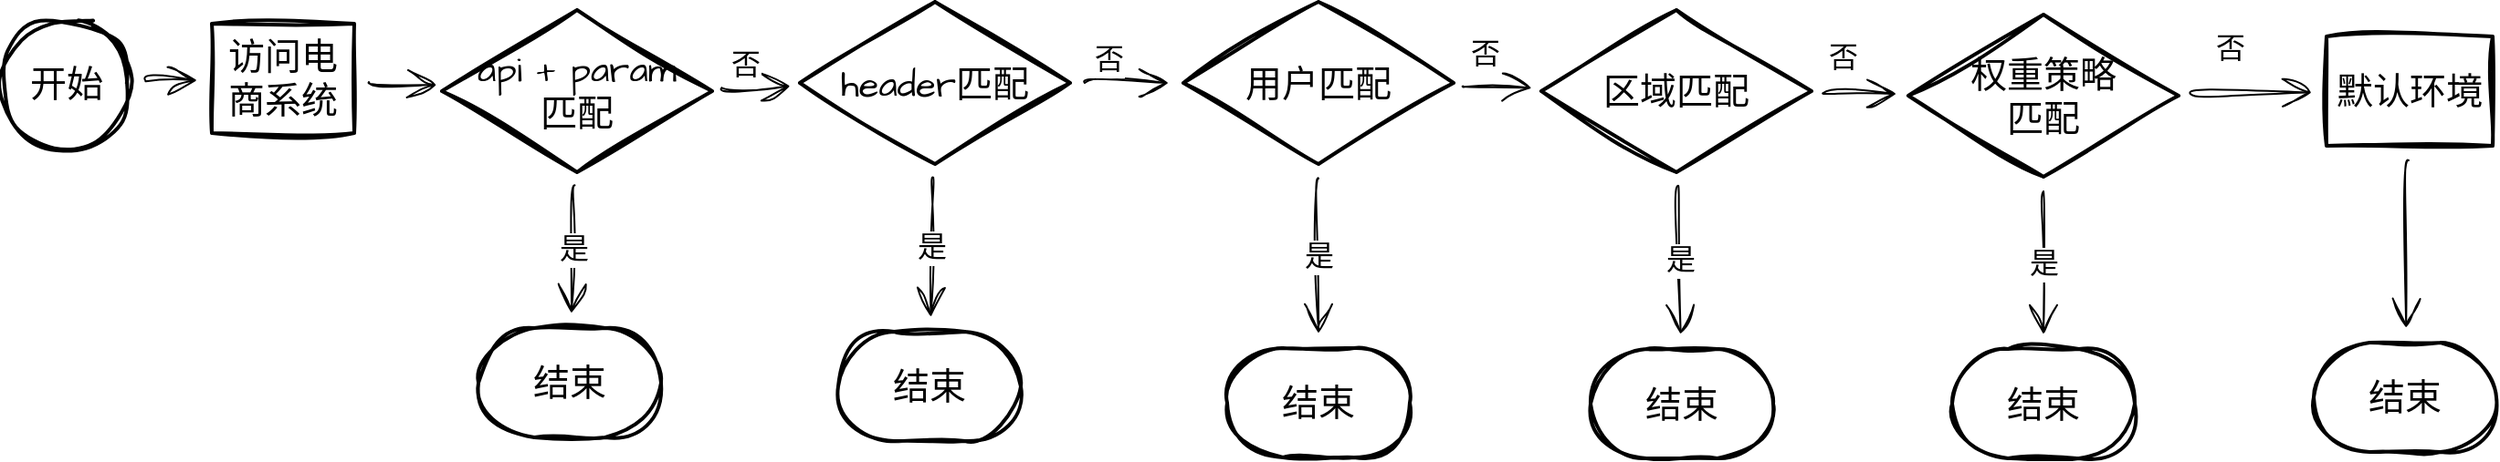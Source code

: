 <mxfile version="22.1.2" type="device" pages="9">
  <diagram name="分流服务" id="yO_mzn8Q3GnJgCmKlfW9">
    <mxGraphModel dx="2670" dy="967" grid="0" gridSize="10" guides="1" tooltips="1" connect="1" arrows="1" fold="1" page="0" pageScale="1" pageWidth="1654" pageHeight="1169" math="0" shadow="0">
      <root>
        <mxCell id="0" />
        <mxCell id="1" parent="0" />
        <mxCell id="lekGafEjOMrYbdMkTUzj-3" value="" style="edgeStyle=none;curved=1;rounded=0;sketch=1;hachureGap=4;jiggle=2;curveFitting=1;orthogonalLoop=1;jettySize=auto;html=1;fontFamily=Architects Daughter;fontSource=https%3A%2F%2Ffonts.googleapis.com%2Fcss%3Ffamily%3DArchitects%2BDaughter;fontSize=16;endArrow=open;startSize=14;endSize=14;sourcePerimeterSpacing=8;targetPerimeterSpacing=8;" parent="1" source="lekGafEjOMrYbdMkTUzj-1" target="lekGafEjOMrYbdMkTUzj-2" edge="1">
          <mxGeometry relative="1" as="geometry" />
        </mxCell>
        <mxCell id="lekGafEjOMrYbdMkTUzj-1" value="开始" style="strokeWidth=2;html=1;shape=mxgraph.flowchart.start_2;whiteSpace=wrap;sketch=1;hachureGap=4;jiggle=2;curveFitting=1;fontFamily=Architects Daughter;fontSource=https%3A%2F%2Ffonts.googleapis.com%2Fcss%3Ffamily%3DArchitects%2BDaughter;fontSize=20;" parent="1" vertex="1">
          <mxGeometry x="-629" y="53" width="71" height="71" as="geometry" />
        </mxCell>
        <mxCell id="lekGafEjOMrYbdMkTUzj-5" value="" style="edgeStyle=none;curved=1;rounded=0;sketch=1;hachureGap=4;jiggle=2;curveFitting=1;orthogonalLoop=1;jettySize=auto;html=1;fontFamily=Architects Daughter;fontSource=https%3A%2F%2Ffonts.googleapis.com%2Fcss%3Ffamily%3DArchitects%2BDaughter;fontSize=16;endArrow=open;startSize=14;endSize=14;sourcePerimeterSpacing=8;targetPerimeterSpacing=8;" parent="1" source="lekGafEjOMrYbdMkTUzj-2" target="lekGafEjOMrYbdMkTUzj-4" edge="1">
          <mxGeometry relative="1" as="geometry" />
        </mxCell>
        <mxCell id="lekGafEjOMrYbdMkTUzj-2" value="访问电商系统" style="whiteSpace=wrap;html=1;fontSize=20;fontFamily=Architects Daughter;strokeWidth=2;sketch=1;hachureGap=4;jiggle=2;curveFitting=1;fontSource=https%3A%2F%2Ffonts.googleapis.com%2Fcss%3Ffamily%3DArchitects%2BDaughter;" parent="1" vertex="1">
          <mxGeometry x="-514" y="56" width="78" height="60" as="geometry" />
        </mxCell>
        <mxCell id="8JfNh4Bz2hVASyh6Gh4I-4" value="是" style="edgeStyle=none;curved=1;rounded=0;sketch=1;hachureGap=4;jiggle=2;curveFitting=1;orthogonalLoop=1;jettySize=auto;html=1;fontFamily=Architects Daughter;fontSource=https%3A%2F%2Ffonts.googleapis.com%2Fcss%3Ffamily%3DArchitects%2BDaughter;fontSize=16;endArrow=open;startSize=14;endSize=14;sourcePerimeterSpacing=8;targetPerimeterSpacing=8;" parent="1" source="lekGafEjOMrYbdMkTUzj-4" target="8JfNh4Bz2hVASyh6Gh4I-3" edge="1">
          <mxGeometry relative="1" as="geometry" />
        </mxCell>
        <mxCell id="8JfNh4Bz2hVASyh6Gh4I-9" value="否" style="edgeStyle=none;curved=1;rounded=0;sketch=1;hachureGap=4;jiggle=2;curveFitting=1;orthogonalLoop=1;jettySize=auto;html=1;fontFamily=Architects Daughter;fontSource=https%3A%2F%2Ffonts.googleapis.com%2Fcss%3Ffamily%3DArchitects%2BDaughter;fontSize=16;endArrow=open;startSize=14;endSize=14;sourcePerimeterSpacing=8;targetPerimeterSpacing=8;" parent="1" source="lekGafEjOMrYbdMkTUzj-4" target="8JfNh4Bz2hVASyh6Gh4I-7" edge="1">
          <mxGeometry x="-0.304" y="12" relative="1" as="geometry">
            <mxPoint as="offset" />
          </mxGeometry>
        </mxCell>
        <mxCell id="lekGafEjOMrYbdMkTUzj-4" value="api + param&lt;br&gt;匹配" style="rhombus;whiteSpace=wrap;html=1;fontSize=20;fontFamily=Architects Daughter;strokeWidth=2;sketch=1;hachureGap=4;jiggle=2;curveFitting=1;fontSource=https%3A%2F%2Ffonts.googleapis.com%2Fcss%3Ffamily%3DArchitects%2BDaughter;" parent="1" vertex="1">
          <mxGeometry x="-388" y="48.5" width="148" height="89" as="geometry" />
        </mxCell>
        <mxCell id="8JfNh4Bz2hVASyh6Gh4I-3" value="结束" style="strokeWidth=2;html=1;shape=mxgraph.flowchart.terminator;whiteSpace=wrap;sketch=1;hachureGap=4;jiggle=2;curveFitting=1;fontFamily=Architects Daughter;fontSource=https%3A%2F%2Ffonts.googleapis.com%2Fcss%3Ffamily%3DArchitects%2BDaughter;fontSize=20;" parent="1" vertex="1">
          <mxGeometry x="-368" y="223" width="100" height="60" as="geometry" />
        </mxCell>
        <mxCell id="8JfNh4Bz2hVASyh6Gh4I-5" value="结束" style="strokeWidth=2;html=1;shape=mxgraph.flowchart.terminator;whiteSpace=wrap;sketch=1;hachureGap=4;jiggle=2;curveFitting=1;fontFamily=Architects Daughter;fontSource=https%3A%2F%2Ffonts.googleapis.com%2Fcss%3Ffamily%3DArchitects%2BDaughter;fontSize=20;" parent="1" vertex="1">
          <mxGeometry x="-171" y="225" width="100" height="60" as="geometry" />
        </mxCell>
        <mxCell id="8JfNh4Bz2hVASyh6Gh4I-6" value="结束" style="strokeWidth=2;html=1;shape=mxgraph.flowchart.terminator;whiteSpace=wrap;sketch=1;hachureGap=4;jiggle=2;curveFitting=1;fontFamily=Architects Daughter;fontSource=https%3A%2F%2Ffonts.googleapis.com%2Fcss%3Ffamily%3DArchitects%2BDaughter;fontSize=20;" parent="1" vertex="1">
          <mxGeometry x="42" y="234" width="100" height="60" as="geometry" />
        </mxCell>
        <mxCell id="8JfNh4Bz2hVASyh6Gh4I-10" value="否" style="edgeStyle=none;curved=1;rounded=0;sketch=1;hachureGap=4;jiggle=2;curveFitting=1;orthogonalLoop=1;jettySize=auto;html=1;fontFamily=Architects Daughter;fontSource=https%3A%2F%2Ffonts.googleapis.com%2Fcss%3Ffamily%3DArchitects%2BDaughter;fontSize=16;endArrow=open;startSize=14;endSize=14;sourcePerimeterSpacing=8;targetPerimeterSpacing=8;" parent="1" source="8JfNh4Bz2hVASyh6Gh4I-7" target="8JfNh4Bz2hVASyh6Gh4I-8" edge="1">
          <mxGeometry x="-0.435" y="14" relative="1" as="geometry">
            <mxPoint y="1" as="offset" />
          </mxGeometry>
        </mxCell>
        <mxCell id="8JfNh4Bz2hVASyh6Gh4I-7" value="header匹配" style="rhombus;whiteSpace=wrap;html=1;fontSize=20;fontFamily=Architects Daughter;strokeWidth=2;sketch=1;hachureGap=4;jiggle=2;curveFitting=1;fontSource=https%3A%2F%2Ffonts.googleapis.com%2Fcss%3Ffamily%3DArchitects%2BDaughter;" parent="1" vertex="1">
          <mxGeometry x="-192" y="44" width="148" height="89" as="geometry" />
        </mxCell>
        <mxCell id="8JfNh4Bz2hVASyh6Gh4I-8" value="用户匹配" style="rhombus;whiteSpace=wrap;html=1;fontSize=20;fontFamily=Architects Daughter;strokeWidth=2;sketch=1;hachureGap=4;jiggle=2;curveFitting=1;fontSource=https%3A%2F%2Ffonts.googleapis.com%2Fcss%3Ffamily%3DArchitects%2BDaughter;" parent="1" vertex="1">
          <mxGeometry x="18" y="44" width="148" height="89" as="geometry" />
        </mxCell>
        <mxCell id="8JfNh4Bz2hVASyh6Gh4I-11" value="是" style="edgeStyle=none;curved=1;rounded=0;sketch=1;hachureGap=4;jiggle=2;curveFitting=1;orthogonalLoop=1;jettySize=auto;html=1;fontFamily=Architects Daughter;fontSource=https%3A%2F%2Ffonts.googleapis.com%2Fcss%3Ffamily%3DArchitects%2BDaughter;fontSize=16;endArrow=open;startSize=14;endSize=14;sourcePerimeterSpacing=8;targetPerimeterSpacing=8;" parent="1" source="8JfNh4Bz2hVASyh6Gh4I-7" target="8JfNh4Bz2hVASyh6Gh4I-5" edge="1">
          <mxGeometry relative="1" as="geometry">
            <mxPoint x="-164" y="220" as="sourcePoint" />
            <mxPoint x="-50" y="220" as="targetPoint" />
          </mxGeometry>
        </mxCell>
        <mxCell id="8JfNh4Bz2hVASyh6Gh4I-12" value="是" style="edgeStyle=none;curved=1;rounded=0;sketch=1;hachureGap=4;jiggle=2;curveFitting=1;orthogonalLoop=1;jettySize=auto;html=1;fontFamily=Architects Daughter;fontSource=https%3A%2F%2Ffonts.googleapis.com%2Fcss%3Ffamily%3DArchitects%2BDaughter;fontSize=16;endArrow=open;startSize=14;endSize=14;sourcePerimeterSpacing=8;targetPerimeterSpacing=8;" parent="1" source="8JfNh4Bz2hVASyh6Gh4I-8" target="8JfNh4Bz2hVASyh6Gh4I-6" edge="1">
          <mxGeometry relative="1" as="geometry">
            <mxPoint x="-152" y="197" as="sourcePoint" />
            <mxPoint x="-38" y="197" as="targetPoint" />
          </mxGeometry>
        </mxCell>
        <mxCell id="8JfNh4Bz2hVASyh6Gh4I-13" value="结束" style="strokeWidth=2;html=1;shape=mxgraph.flowchart.terminator;whiteSpace=wrap;sketch=1;hachureGap=4;jiggle=2;curveFitting=1;fontFamily=Architects Daughter;fontSource=https%3A%2F%2Ffonts.googleapis.com%2Fcss%3Ffamily%3DArchitects%2BDaughter;fontSize=20;" parent="1" vertex="1">
          <mxGeometry x="241" y="234.5" width="100" height="60" as="geometry" />
        </mxCell>
        <mxCell id="8JfNh4Bz2hVASyh6Gh4I-14" value="区域匹配" style="rhombus;whiteSpace=wrap;html=1;fontSize=20;fontFamily=Architects Daughter;strokeWidth=2;sketch=1;hachureGap=4;jiggle=2;curveFitting=1;fontSource=https%3A%2F%2Ffonts.googleapis.com%2Fcss%3Ffamily%3DArchitects%2BDaughter;" parent="1" vertex="1">
          <mxGeometry x="214" y="48.5" width="148" height="89" as="geometry" />
        </mxCell>
        <mxCell id="8JfNh4Bz2hVASyh6Gh4I-15" value="是" style="edgeStyle=none;curved=1;rounded=0;sketch=1;hachureGap=4;jiggle=2;curveFitting=1;orthogonalLoop=1;jettySize=auto;html=1;fontFamily=Architects Daughter;fontSource=https%3A%2F%2Ffonts.googleapis.com%2Fcss%3Ffamily%3DArchitects%2BDaughter;fontSize=16;endArrow=open;startSize=14;endSize=14;sourcePerimeterSpacing=8;targetPerimeterSpacing=8;" parent="1" source="8JfNh4Bz2hVASyh6Gh4I-14" target="8JfNh4Bz2hVASyh6Gh4I-13" edge="1">
          <mxGeometry relative="1" as="geometry">
            <mxPoint x="-166" y="345.5" as="sourcePoint" />
            <mxPoint x="-52" y="345.5" as="targetPoint" />
          </mxGeometry>
        </mxCell>
        <mxCell id="8JfNh4Bz2hVASyh6Gh4I-16" value="否" style="edgeStyle=none;curved=1;rounded=0;sketch=1;hachureGap=4;jiggle=2;curveFitting=1;orthogonalLoop=1;jettySize=auto;html=1;fontFamily=Architects Daughter;fontSource=https%3A%2F%2Ffonts.googleapis.com%2Fcss%3Ffamily%3DArchitects%2BDaughter;fontSize=16;endArrow=open;startSize=14;endSize=14;sourcePerimeterSpacing=8;targetPerimeterSpacing=8;" parent="1" source="8JfNh4Bz2hVASyh6Gh4I-8" target="8JfNh4Bz2hVASyh6Gh4I-14" edge="1">
          <mxGeometry x="-0.408" y="18" relative="1" as="geometry">
            <mxPoint x="-246" y="423" as="sourcePoint" />
            <mxPoint x="-245" y="470" as="targetPoint" />
            <mxPoint as="offset" />
          </mxGeometry>
        </mxCell>
        <mxCell id="8JfNh4Bz2hVASyh6Gh4I-17" value="结束" style="strokeWidth=2;html=1;shape=mxgraph.flowchart.terminator;whiteSpace=wrap;sketch=1;hachureGap=4;jiggle=2;curveFitting=1;fontFamily=Architects Daughter;fontSource=https%3A%2F%2Ffonts.googleapis.com%2Fcss%3Ffamily%3DArchitects%2BDaughter;fontSize=20;" parent="1" vertex="1">
          <mxGeometry x="439" y="234.5" width="100" height="60" as="geometry" />
        </mxCell>
        <mxCell id="8JfNh4Bz2hVASyh6Gh4I-22" style="edgeStyle=none;curved=1;rounded=0;sketch=1;hachureGap=4;jiggle=2;curveFitting=1;orthogonalLoop=1;jettySize=auto;html=1;fontFamily=Architects Daughter;fontSource=https%3A%2F%2Ffonts.googleapis.com%2Fcss%3Ffamily%3DArchitects%2BDaughter;fontSize=16;endArrow=open;startSize=14;endSize=14;sourcePerimeterSpacing=8;targetPerimeterSpacing=8;" parent="1" source="8JfNh4Bz2hVASyh6Gh4I-18" edge="1">
          <mxGeometry relative="1" as="geometry">
            <mxPoint x="542.472" y="95.698" as="targetPoint" />
          </mxGeometry>
        </mxCell>
        <mxCell id="8JfNh4Bz2hVASyh6Gh4I-24" value="否" style="edgeStyle=none;curved=1;rounded=0;sketch=1;hachureGap=4;jiggle=2;curveFitting=1;orthogonalLoop=1;jettySize=auto;html=1;fontFamily=Architects Daughter;fontSource=https%3A%2F%2Ffonts.googleapis.com%2Fcss%3Ffamily%3DArchitects%2BDaughter;fontSize=16;endArrow=open;startSize=14;endSize=14;sourcePerimeterSpacing=8;targetPerimeterSpacing=8;" parent="1" source="8JfNh4Bz2hVASyh6Gh4I-18" target="8JfNh4Bz2hVASyh6Gh4I-23" edge="1">
          <mxGeometry x="-0.346" y="24" relative="1" as="geometry">
            <mxPoint as="offset" />
          </mxGeometry>
        </mxCell>
        <mxCell id="8JfNh4Bz2hVASyh6Gh4I-18" value="权重策略&lt;br&gt;匹配" style="rhombus;whiteSpace=wrap;html=1;fontSize=20;fontFamily=Architects Daughter;strokeWidth=2;sketch=1;hachureGap=4;jiggle=2;curveFitting=1;fontSource=https%3A%2F%2Ffonts.googleapis.com%2Fcss%3Ffamily%3DArchitects%2BDaughter;" parent="1" vertex="1">
          <mxGeometry x="415" y="51" width="148" height="89" as="geometry" />
        </mxCell>
        <mxCell id="8JfNh4Bz2hVASyh6Gh4I-19" value="是" style="edgeStyle=none;curved=1;rounded=0;sketch=1;hachureGap=4;jiggle=2;curveFitting=1;orthogonalLoop=1;jettySize=auto;html=1;fontFamily=Architects Daughter;fontSource=https%3A%2F%2Ffonts.googleapis.com%2Fcss%3Ffamily%3DArchitects%2BDaughter;fontSize=16;endArrow=open;startSize=14;endSize=14;sourcePerimeterSpacing=8;targetPerimeterSpacing=8;" parent="1" source="8JfNh4Bz2hVASyh6Gh4I-18" target="8JfNh4Bz2hVASyh6Gh4I-17" edge="1">
          <mxGeometry relative="1" as="geometry">
            <mxPoint x="-170.5" y="484.5" as="sourcePoint" />
            <mxPoint x="-56.5" y="484.5" as="targetPoint" />
          </mxGeometry>
        </mxCell>
        <mxCell id="8JfNh4Bz2hVASyh6Gh4I-20" value="否" style="edgeStyle=none;curved=1;rounded=0;sketch=1;hachureGap=4;jiggle=2;curveFitting=1;orthogonalLoop=1;jettySize=auto;html=1;fontFamily=Architects Daughter;fontSource=https%3A%2F%2Ffonts.googleapis.com%2Fcss%3Ffamily%3DArchitects%2BDaughter;fontSize=16;endArrow=open;startSize=14;endSize=14;sourcePerimeterSpacing=8;targetPerimeterSpacing=8;" parent="1" source="8JfNh4Bz2hVASyh6Gh4I-14" target="8JfNh4Bz2hVASyh6Gh4I-18" edge="1">
          <mxGeometry x="-0.485" y="19" relative="1" as="geometry">
            <mxPoint x="-260" y="423.5" as="sourcePoint" />
            <mxPoint x="-259" y="470.5" as="targetPoint" />
            <mxPoint as="offset" />
          </mxGeometry>
        </mxCell>
        <mxCell id="8JfNh4Bz2hVASyh6Gh4I-27" style="edgeStyle=none;curved=1;rounded=0;sketch=1;hachureGap=4;jiggle=2;curveFitting=1;orthogonalLoop=1;jettySize=auto;html=1;fontFamily=Architects Daughter;fontSource=https%3A%2F%2Ffonts.googleapis.com%2Fcss%3Ffamily%3DArchitects%2BDaughter;fontSize=16;endArrow=open;startSize=14;endSize=14;sourcePerimeterSpacing=8;targetPerimeterSpacing=8;" parent="1" source="8JfNh4Bz2hVASyh6Gh4I-23" target="8JfNh4Bz2hVASyh6Gh4I-25" edge="1">
          <mxGeometry relative="1" as="geometry" />
        </mxCell>
        <mxCell id="8JfNh4Bz2hVASyh6Gh4I-23" value="默认环境" style="whiteSpace=wrap;html=1;fontSize=20;fontFamily=Architects Daughter;strokeWidth=2;sketch=1;hachureGap=4;jiggle=2;curveFitting=1;fontSource=https%3A%2F%2Ffonts.googleapis.com%2Fcss%3Ffamily%3DArchitects%2BDaughter;" parent="1" vertex="1">
          <mxGeometry x="644" y="63" width="91" height="60" as="geometry" />
        </mxCell>
        <mxCell id="8JfNh4Bz2hVASyh6Gh4I-25" value="结束" style="strokeWidth=2;html=1;shape=mxgraph.flowchart.terminator;whiteSpace=wrap;sketch=1;hachureGap=4;jiggle=2;curveFitting=1;fontFamily=Architects Daughter;fontSource=https%3A%2F%2Ffonts.googleapis.com%2Fcss%3Ffamily%3DArchitects%2BDaughter;fontSize=20;" parent="1" vertex="1">
          <mxGeometry x="637" y="231" width="100" height="60" as="geometry" />
        </mxCell>
      </root>
    </mxGraphModel>
  </diagram>
  <diagram id="0-0XsCdMhbwOSA_9x2Ey" name="webagent">
    <mxGraphModel dx="2670" dy="1367" grid="0" gridSize="10" guides="1" tooltips="1" connect="1" arrows="1" fold="1" page="0" pageScale="1" pageWidth="1654" pageHeight="1169" math="0" shadow="0">
      <root>
        <mxCell id="0" />
        <mxCell id="1" parent="0" />
        <mxCell id="DIAuytwX01BClcT5WVdi-6" value="" style="rounded=0;whiteSpace=wrap;html=1;sketch=1;hachureGap=4;jiggle=2;curveFitting=1;fontFamily=Courier New;fontSize=20;" parent="1" vertex="1">
          <mxGeometry x="108" y="221" width="500" height="339" as="geometry" />
        </mxCell>
        <mxCell id="DIAuytwX01BClcT5WVdi-1" value="" style="rounded=0;whiteSpace=wrap;html=1;sketch=1;hachureGap=4;jiggle=2;curveFitting=1;fontFamily=Courier New;fontSize=20;" parent="1" vertex="1">
          <mxGeometry x="-124" y="-187" width="457" height="331" as="geometry" />
        </mxCell>
        <mxCell id="DIAuytwX01BClcT5WVdi-2" value="Master" style="text;html=1;align=center;verticalAlign=middle;resizable=0;points=[];autosize=1;strokeColor=none;fillColor=none;fontSize=20;fontFamily=Courier New;" parent="1" vertex="1">
          <mxGeometry x="-126" y="-184" width="90" height="36" as="geometry" />
        </mxCell>
        <mxCell id="DIAuytwX01BClcT5WVdi-3" value="etcd" style="ellipse;whiteSpace=wrap;html=1;sketch=1;hachureGap=4;jiggle=2;curveFitting=1;fontFamily=Courier New;fontSize=20;" parent="1" vertex="1">
          <mxGeometry x="-93" y="23" width="114" height="75" as="geometry" />
        </mxCell>
        <mxCell id="OXKurCeZkolH3mFvzNeB-1" style="edgeStyle=none;curved=1;rounded=0;sketch=1;hachureGap=4;jiggle=2;curveFitting=1;orthogonalLoop=1;jettySize=auto;html=1;fontFamily=Courier New;fontSize=16;endArrow=open;startSize=14;endSize=14;sourcePerimeterSpacing=8;targetPerimeterSpacing=8;" parent="1" source="DIAuytwX01BClcT5WVdi-4" target="DIAuytwX01BClcT5WVdi-41" edge="1">
          <mxGeometry relative="1" as="geometry" />
        </mxCell>
        <mxCell id="OXKurCeZkolH3mFvzNeB-2" value="3.1 创建dns记录" style="edgeLabel;html=1;align=center;verticalAlign=middle;resizable=0;points=[];fontSize=20;fontFamily=Courier New;" parent="OXKurCeZkolH3mFvzNeB-1" vertex="1" connectable="0">
          <mxGeometry x="0.28" relative="1" as="geometry">
            <mxPoint x="14" y="-30" as="offset" />
          </mxGeometry>
        </mxCell>
        <mxCell id="OXKurCeZkolH3mFvzNeB-3" style="edgeStyle=none;curved=1;rounded=0;sketch=1;hachureGap=4;jiggle=2;curveFitting=1;orthogonalLoop=1;jettySize=auto;html=1;fontFamily=Courier New;fontSize=16;endArrow=open;startSize=14;endSize=14;sourcePerimeterSpacing=8;targetPerimeterSpacing=8;" parent="1" source="DIAuytwX01BClcT5WVdi-4" target="DIAuytwX01BClcT5WVdi-3" edge="1">
          <mxGeometry relative="1" as="geometry" />
        </mxCell>
        <mxCell id="OXKurCeZkolH3mFvzNeB-4" value="3.2 存储dns记录" style="edgeLabel;html=1;align=center;verticalAlign=middle;resizable=0;points=[];fontSize=20;fontFamily=Courier New;" parent="OXKurCeZkolH3mFvzNeB-3" vertex="1" connectable="0">
          <mxGeometry x="-0.393" y="-1" relative="1" as="geometry">
            <mxPoint x="-1" y="10" as="offset" />
          </mxGeometry>
        </mxCell>
        <mxCell id="DIAuytwX01BClcT5WVdi-4" value="coredns" style="rounded=0;whiteSpace=wrap;html=1;sketch=1;hachureGap=4;jiggle=2;curveFitting=1;fontFamily=Courier New;fontSize=20;" parent="1" vertex="1">
          <mxGeometry x="-88" y="-118" width="112" height="59" as="geometry" />
        </mxCell>
        <mxCell id="DIAuytwX01BClcT5WVdi-39" value="" style="edgeStyle=none;curved=1;rounded=0;sketch=1;hachureGap=4;jiggle=2;curveFitting=1;orthogonalLoop=1;jettySize=auto;html=1;fontFamily=Courier New;fontSize=16;endArrow=open;startSize=14;endSize=14;sourcePerimeterSpacing=8;targetPerimeterSpacing=8;" parent="1" source="DIAuytwX01BClcT5WVdi-5" target="DIAuytwX01BClcT5WVdi-4" edge="1">
          <mxGeometry x="-0.626" y="-21" relative="1" as="geometry">
            <mxPoint y="1" as="offset" />
          </mxGeometry>
        </mxCell>
        <mxCell id="DIAuytwX01BClcT5WVdi-40" value="2. dns监听" style="edgeLabel;html=1;align=center;verticalAlign=middle;resizable=0;points=[];fontSize=20;fontFamily=Courier New;" parent="DIAuytwX01BClcT5WVdi-39" vertex="1" connectable="0">
          <mxGeometry x="-0.448" y="-1" relative="1" as="geometry">
            <mxPoint x="9" y="-26" as="offset" />
          </mxGeometry>
        </mxCell>
        <mxCell id="OXKurCeZkolH3mFvzNeB-5" style="edgeStyle=none;curved=1;rounded=0;sketch=1;hachureGap=4;jiggle=2;curveFitting=1;orthogonalLoop=1;jettySize=auto;html=1;fontFamily=Courier New;fontSize=16;endArrow=open;startSize=14;endSize=14;sourcePerimeterSpacing=8;targetPerimeterSpacing=8;" parent="1" source="DIAuytwX01BClcT5WVdi-5" target="DIAuytwX01BClcT5WVdi-8" edge="1">
          <mxGeometry relative="1" as="geometry" />
        </mxCell>
        <mxCell id="OXKurCeZkolH3mFvzNeB-6" value="4. kube-proxy同步数据" style="edgeLabel;html=1;align=center;verticalAlign=middle;resizable=0;points=[];fontSize=20;fontFamily=Courier New;" parent="OXKurCeZkolH3mFvzNeB-5" vertex="1" connectable="0">
          <mxGeometry x="0.194" y="2" relative="1" as="geometry">
            <mxPoint as="offset" />
          </mxGeometry>
        </mxCell>
        <mxCell id="DIAuytwX01BClcT5WVdi-5" value="kube-apiserver" style="rounded=0;whiteSpace=wrap;html=1;sketch=1;hachureGap=4;jiggle=2;curveFitting=1;fontFamily=Courier New;fontSize=20;" parent="1" vertex="1">
          <mxGeometry x="151" y="-53" width="154" height="59" as="geometry" />
        </mxCell>
        <mxCell id="DIAuytwX01BClcT5WVdi-7" value="Node" style="text;html=1;align=center;verticalAlign=middle;resizable=0;points=[];autosize=1;strokeColor=none;fillColor=none;fontSize=20;fontFamily=Courier New;" parent="1" vertex="1">
          <mxGeometry x="120" y="227" width="66" height="36" as="geometry" />
        </mxCell>
        <mxCell id="OXKurCeZkolH3mFvzNeB-8" style="edgeStyle=none;curved=1;rounded=0;sketch=1;hachureGap=4;jiggle=2;curveFitting=1;orthogonalLoop=1;jettySize=auto;html=1;fontFamily=Courier New;fontSize=16;endArrow=open;startSize=14;endSize=14;sourcePerimeterSpacing=8;targetPerimeterSpacing=8;" parent="1" source="DIAuytwX01BClcT5WVdi-8" target="OXKurCeZkolH3mFvzNeB-7" edge="1">
          <mxGeometry relative="1" as="geometry" />
        </mxCell>
        <mxCell id="OXKurCeZkolH3mFvzNeB-9" value="5. 创建iptables/ipvs记录" style="edgeLabel;html=1;align=center;verticalAlign=middle;resizable=0;points=[];fontSize=20;fontFamily=Courier New;" parent="OXKurCeZkolH3mFvzNeB-8" vertex="1" connectable="0">
          <mxGeometry x="0.248" relative="1" as="geometry">
            <mxPoint x="96" y="-29" as="offset" />
          </mxGeometry>
        </mxCell>
        <mxCell id="DIAuytwX01BClcT5WVdi-8" value="kube-proxy" style="rounded=0;whiteSpace=wrap;html=1;sketch=1;hachureGap=4;jiggle=2;curveFitting=1;fontFamily=Courier New;fontSize=20;" parent="1" vertex="1">
          <mxGeometry x="422" y="292" width="146" height="59" as="geometry" />
        </mxCell>
        <mxCell id="DIAuytwX01BClcT5WVdi-14" value="" style="edgeStyle=none;curved=1;rounded=0;sketch=1;hachureGap=4;jiggle=2;curveFitting=1;orthogonalLoop=1;jettySize=auto;html=1;fontFamily=Courier New;fontSize=16;endArrow=open;startSize=14;endSize=14;sourcePerimeterSpacing=8;targetPerimeterSpacing=8;" parent="1" source="DIAuytwX01BClcT5WVdi-9" target="DIAuytwX01BClcT5WVdi-13" edge="1">
          <mxGeometry relative="1" as="geometry" />
        </mxCell>
        <mxCell id="DIAuytwX01BClcT5WVdi-9" value="service" style="rhombus;whiteSpace=wrap;html=1;sketch=1;hachureGap=4;jiggle=2;curveFitting=1;fontFamily=Courier New;fontSize=20;" parent="1" vertex="1">
          <mxGeometry x="190" y="231" width="131" height="80" as="geometry" />
        </mxCell>
        <mxCell id="DIAuytwX01BClcT5WVdi-22" style="edgeStyle=none;curved=1;rounded=0;sketch=1;hachureGap=4;jiggle=2;curveFitting=1;orthogonalLoop=1;jettySize=auto;html=1;fontFamily=Courier New;fontSize=16;endArrow=open;startSize=14;endSize=14;sourcePerimeterSpacing=8;targetPerimeterSpacing=8;" parent="1" source="DIAuytwX01BClcT5WVdi-13" target="DIAuytwX01BClcT5WVdi-19" edge="1">
          <mxGeometry relative="1" as="geometry" />
        </mxCell>
        <mxCell id="DIAuytwX01BClcT5WVdi-23" style="edgeStyle=none;curved=1;rounded=0;sketch=1;hachureGap=4;jiggle=2;curveFitting=1;orthogonalLoop=1;jettySize=auto;html=1;fontFamily=Courier New;fontSize=16;endArrow=open;startSize=14;endSize=14;sourcePerimeterSpacing=8;targetPerimeterSpacing=8;" parent="1" source="DIAuytwX01BClcT5WVdi-13" target="DIAuytwX01BClcT5WVdi-20" edge="1">
          <mxGeometry relative="1" as="geometry" />
        </mxCell>
        <mxCell id="DIAuytwX01BClcT5WVdi-24" style="edgeStyle=none;curved=1;rounded=0;sketch=1;hachureGap=4;jiggle=2;curveFitting=1;orthogonalLoop=1;jettySize=auto;html=1;fontFamily=Courier New;fontSize=16;endArrow=open;startSize=14;endSize=14;sourcePerimeterSpacing=8;targetPerimeterSpacing=8;" parent="1" source="DIAuytwX01BClcT5WVdi-13" target="DIAuytwX01BClcT5WVdi-21" edge="1">
          <mxGeometry relative="1" as="geometry" />
        </mxCell>
        <mxCell id="DIAuytwX01BClcT5WVdi-13" value="endpoint" style="whiteSpace=wrap;html=1;fontSize=20;fontFamily=Courier New;sketch=1;hachureGap=4;jiggle=2;curveFitting=1;" parent="1" vertex="1">
          <mxGeometry x="201" y="353.5" width="120" height="60" as="geometry" />
        </mxCell>
        <mxCell id="DIAuytwX01BClcT5WVdi-19" value="pod1" style="ellipse;whiteSpace=wrap;html=1;aspect=fixed;sketch=1;hachureGap=4;jiggle=2;curveFitting=1;fontFamily=Courier New;fontSize=20;" parent="1" vertex="1">
          <mxGeometry x="142" y="483" width="59" height="59" as="geometry" />
        </mxCell>
        <mxCell id="DIAuytwX01BClcT5WVdi-20" value="pod2" style="ellipse;whiteSpace=wrap;html=1;aspect=fixed;sketch=1;hachureGap=4;jiggle=2;curveFitting=1;fontFamily=Courier New;fontSize=20;" parent="1" vertex="1">
          <mxGeometry x="223.5" y="483" width="59" height="59" as="geometry" />
        </mxCell>
        <mxCell id="DIAuytwX01BClcT5WVdi-21" value="pod3" style="ellipse;whiteSpace=wrap;html=1;aspect=fixed;sketch=1;hachureGap=4;jiggle=2;curveFitting=1;fontFamily=Courier New;fontSize=20;" parent="1" vertex="1">
          <mxGeometry x="304.5" y="486" width="59" height="59" as="geometry" />
        </mxCell>
        <mxCell id="DIAuytwX01BClcT5WVdi-25" value="" style="rounded=0;whiteSpace=wrap;html=1;sketch=1;hachureGap=4;jiggle=2;curveFitting=1;fontFamily=Courier New;fontSize=20;" parent="1" vertex="1">
          <mxGeometry x="-453" y="223" width="500" height="339" as="geometry" />
        </mxCell>
        <mxCell id="DIAuytwX01BClcT5WVdi-26" value="Node" style="text;html=1;align=center;verticalAlign=middle;resizable=0;points=[];autosize=1;strokeColor=none;fillColor=none;fontSize=20;fontFamily=Courier New;" parent="1" vertex="1">
          <mxGeometry x="-441" y="229" width="66" height="36" as="geometry" />
        </mxCell>
        <mxCell id="DIAuytwX01BClcT5WVdi-28" value="" style="edgeStyle=none;curved=1;rounded=0;sketch=1;hachureGap=4;jiggle=2;curveFitting=1;orthogonalLoop=1;jettySize=auto;html=1;fontFamily=Courier New;fontSize=16;endArrow=open;startSize=14;endSize=14;sourcePerimeterSpacing=8;targetPerimeterSpacing=8;" parent="1" source="DIAuytwX01BClcT5WVdi-29" target="DIAuytwX01BClcT5WVdi-33" edge="1">
          <mxGeometry relative="1" as="geometry" />
        </mxCell>
        <mxCell id="DIAuytwX01BClcT5WVdi-37" style="edgeStyle=none;curved=1;rounded=0;sketch=1;hachureGap=4;jiggle=2;curveFitting=1;orthogonalLoop=1;jettySize=auto;html=1;fontFamily=Courier New;fontSize=16;endArrow=open;startSize=14;endSize=14;sourcePerimeterSpacing=8;targetPerimeterSpacing=8;" parent="1" source="DIAuytwX01BClcT5WVdi-29" target="DIAuytwX01BClcT5WVdi-5" edge="1">
          <mxGeometry relative="1" as="geometry" />
        </mxCell>
        <mxCell id="DIAuytwX01BClcT5WVdi-38" value="1. service 启动起来，会主动注册" style="edgeLabel;html=1;align=center;verticalAlign=middle;resizable=0;points=[];fontSize=20;fontFamily=Courier New;" parent="DIAuytwX01BClcT5WVdi-37" vertex="1" connectable="0">
          <mxGeometry x="-0.377" y="-2" relative="1" as="geometry">
            <mxPoint x="-44" y="16" as="offset" />
          </mxGeometry>
        </mxCell>
        <mxCell id="DIAuytwX01BClcT5WVdi-29" value="service" style="rhombus;whiteSpace=wrap;html=1;sketch=1;hachureGap=4;jiggle=2;curveFitting=1;fontFamily=Courier New;fontSize=20;" parent="1" vertex="1">
          <mxGeometry x="-167.5" y="240" width="131" height="80" as="geometry" />
        </mxCell>
        <mxCell id="DIAuytwX01BClcT5WVdi-30" style="edgeStyle=none;curved=1;rounded=0;sketch=1;hachureGap=4;jiggle=2;curveFitting=1;orthogonalLoop=1;jettySize=auto;html=1;fontFamily=Courier New;fontSize=16;endArrow=open;startSize=14;endSize=14;sourcePerimeterSpacing=8;targetPerimeterSpacing=8;" parent="1" source="DIAuytwX01BClcT5WVdi-33" target="DIAuytwX01BClcT5WVdi-34" edge="1">
          <mxGeometry relative="1" as="geometry" />
        </mxCell>
        <mxCell id="DIAuytwX01BClcT5WVdi-31" style="edgeStyle=none;curved=1;rounded=0;sketch=1;hachureGap=4;jiggle=2;curveFitting=1;orthogonalLoop=1;jettySize=auto;html=1;fontFamily=Courier New;fontSize=16;endArrow=open;startSize=14;endSize=14;sourcePerimeterSpacing=8;targetPerimeterSpacing=8;" parent="1" source="DIAuytwX01BClcT5WVdi-33" target="DIAuytwX01BClcT5WVdi-35" edge="1">
          <mxGeometry relative="1" as="geometry" />
        </mxCell>
        <mxCell id="DIAuytwX01BClcT5WVdi-32" style="edgeStyle=none;curved=1;rounded=0;sketch=1;hachureGap=4;jiggle=2;curveFitting=1;orthogonalLoop=1;jettySize=auto;html=1;fontFamily=Courier New;fontSize=16;endArrow=open;startSize=14;endSize=14;sourcePerimeterSpacing=8;targetPerimeterSpacing=8;" parent="1" source="DIAuytwX01BClcT5WVdi-33" target="DIAuytwX01BClcT5WVdi-36" edge="1">
          <mxGeometry relative="1" as="geometry" />
        </mxCell>
        <mxCell id="DIAuytwX01BClcT5WVdi-33" value="endpoint" style="whiteSpace=wrap;html=1;fontSize=20;fontFamily=Courier New;sketch=1;hachureGap=4;jiggle=2;curveFitting=1;" parent="1" vertex="1">
          <mxGeometry x="-156.5" y="362.5" width="120" height="60" as="geometry" />
        </mxCell>
        <mxCell id="DIAuytwX01BClcT5WVdi-34" value="pod1" style="ellipse;whiteSpace=wrap;html=1;aspect=fixed;sketch=1;hachureGap=4;jiggle=2;curveFitting=1;fontFamily=Courier New;fontSize=20;" parent="1" vertex="1">
          <mxGeometry x="-215.5" y="492" width="59" height="59" as="geometry" />
        </mxCell>
        <mxCell id="DIAuytwX01BClcT5WVdi-35" value="pod2" style="ellipse;whiteSpace=wrap;html=1;aspect=fixed;sketch=1;hachureGap=4;jiggle=2;curveFitting=1;fontFamily=Courier New;fontSize=20;" parent="1" vertex="1">
          <mxGeometry x="-134" y="492" width="59" height="59" as="geometry" />
        </mxCell>
        <mxCell id="DIAuytwX01BClcT5WVdi-36" value="pod3" style="ellipse;whiteSpace=wrap;html=1;aspect=fixed;sketch=1;hachureGap=4;jiggle=2;curveFitting=1;fontFamily=Courier New;fontSize=20;" parent="1" vertex="1">
          <mxGeometry x="-53" y="495" width="59" height="59" as="geometry" />
        </mxCell>
        <mxCell id="DIAuytwX01BClcT5WVdi-41" value="&lt;p style=&quot;&quot;&gt;&lt;span style=&quot;background-color: initial;&quot;&gt;&lt;b&gt;dns record&lt;/b&gt;&lt;/span&gt;&lt;/p&gt;&lt;p style=&quot;&quot;&gt;&lt;span style=&quot;background-color: initial;&quot;&gt;service_name: ip&lt;br&gt;&lt;/span&gt;&lt;span style=&quot;background-color: initial;&quot;&gt;service_name: ip&lt;/span&gt;&lt;/p&gt;&lt;p style=&quot;&quot;&gt;&lt;span style=&quot;background-color: initial;&quot;&gt;&lt;br&gt;&lt;/span&gt;&lt;/p&gt;" style="shape=note;whiteSpace=wrap;html=1;backgroundOutline=1;fontColor=#000000;darkOpacity=0.05;fillColor=#FFF9B2;strokeColor=none;fillStyle=solid;direction=west;gradientDirection=north;gradientColor=#FFF2A1;shadow=1;size=20;pointerEvents=1;sketch=1;hachureGap=4;jiggle=2;curveFitting=1;fontFamily=Courier New;fontSize=20;align=left;" parent="1" vertex="1">
          <mxGeometry x="-475" y="-19.5" width="211" height="160" as="geometry" />
        </mxCell>
        <mxCell id="OXKurCeZkolH3mFvzNeB-7" value="&lt;p style=&quot;&quot;&gt;&lt;span style=&quot;background-color: initial;&quot;&gt;&lt;b&gt;iptables&lt;/b&gt;&lt;/span&gt;&lt;/p&gt;&lt;p style=&quot;&quot;&gt;&lt;span style=&quot;background-color: initial;&quot;&gt;clusterip+endpoint&lt;/span&gt;&lt;br&gt;&lt;/p&gt;&lt;p style=&quot;&quot;&gt;&lt;span style=&quot;background-color: initial;&quot;&gt;&lt;br&gt;&lt;/span&gt;&lt;/p&gt;" style="shape=note;whiteSpace=wrap;html=1;backgroundOutline=1;fontColor=#000000;darkOpacity=0.05;fillColor=#FFF9B2;strokeColor=none;fillStyle=solid;direction=west;gradientDirection=north;gradientColor=#FFF2A1;shadow=1;size=20;pointerEvents=1;sketch=1;hachureGap=4;jiggle=2;curveFitting=1;fontFamily=Courier New;fontSize=20;align=left;" parent="1" vertex="1">
          <mxGeometry x="674" y="394" width="238" height="160" as="geometry" />
        </mxCell>
      </root>
    </mxGraphModel>
  </diagram>
  <diagram id="JXDCQtcYPMf-l7akwBtH" name="分布式ID生成">
    <mxGraphModel dx="2670" dy="1367" grid="0" gridSize="10" guides="1" tooltips="1" connect="1" arrows="1" fold="1" page="0" pageScale="1" pageWidth="1654" pageHeight="1169" math="0" shadow="0">
      <root>
        <mxCell id="0" />
        <mxCell id="1" parent="0" />
        <mxCell id="cldlQpvWUUki2WVoNJH1-125" style="edgeStyle=none;curved=1;rounded=0;sketch=1;hachureGap=4;jiggle=2;curveFitting=1;orthogonalLoop=1;jettySize=auto;html=1;fontFamily=Architects Daughter;fontSource=https%3A%2F%2Ffonts.googleapis.com%2Fcss%3Ffamily%3DArchitects%2BDaughter;fontSize=16;endArrow=open;startSize=14;endSize=14;sourcePerimeterSpacing=8;targetPerimeterSpacing=8;" parent="1" source="cldlQpvWUUki2WVoNJH1-119" target="cldlQpvWUUki2WVoNJH1-130" edge="1">
          <mxGeometry relative="1" as="geometry">
            <mxPoint x="-29.174" y="-37" as="targetPoint" />
          </mxGeometry>
        </mxCell>
        <mxCell id="cldlQpvWUUki2WVoNJH1-126" value="缓存ID" style="edgeLabel;html=1;align=center;verticalAlign=middle;resizable=0;points=[];fontSize=20;fontFamily=Architects Daughter;" parent="cldlQpvWUUki2WVoNJH1-125" vertex="1" connectable="0">
          <mxGeometry x="-0.312" relative="1" as="geometry">
            <mxPoint x="3" y="-10" as="offset" />
          </mxGeometry>
        </mxCell>
        <mxCell id="cldlQpvWUUki2WVoNJH1-128" style="edgeStyle=none;curved=1;rounded=0;sketch=1;hachureGap=4;jiggle=2;curveFitting=1;orthogonalLoop=1;jettySize=auto;html=1;fontFamily=Architects Daughter;fontSource=https%3A%2F%2Ffonts.googleapis.com%2Fcss%3Ffamily%3DArchitects%2BDaughter;fontSize=16;endArrow=open;startSize=14;endSize=14;sourcePerimeterSpacing=8;targetPerimeterSpacing=8;" parent="1" source="cldlQpvWUUki2WVoNJH1-119" target="cldlQpvWUUki2WVoNJH1-127" edge="1">
          <mxGeometry relative="1" as="geometry" />
        </mxCell>
        <mxCell id="cldlQpvWUUki2WVoNJH1-129" value="ID元数据&lt;br&gt;&lt;font style=&quot;font-size: 12px;&quot;&gt;RedisKey&lt;br&gt;自增位长&lt;br&gt;随机位长&lt;br&gt;&lt;/font&gt;" style="edgeLabel;html=1;align=center;verticalAlign=middle;resizable=0;points=[];fontSize=20;fontFamily=Architects Daughter;" parent="cldlQpvWUUki2WVoNJH1-128" vertex="1" connectable="0">
          <mxGeometry x="-0.205" y="-1" relative="1" as="geometry">
            <mxPoint x="10" y="-1" as="offset" />
          </mxGeometry>
        </mxCell>
        <mxCell id="cldlQpvWUUki2WVoNJH1-119" value="" style="rounded=0;whiteSpace=wrap;html=1;sketch=1;hachureGap=4;jiggle=2;curveFitting=1;fontFamily=Architects Daughter;fontSource=https%3A%2F%2Ffonts.googleapis.com%2Fcss%3Ffamily%3DArchitects%2BDaughter;fontSize=20;" parent="1" vertex="1">
          <mxGeometry x="-263.5" y="47" width="257" height="125" as="geometry" />
        </mxCell>
        <mxCell id="cldlQpvWUUki2WVoNJH1-79" value="" style="rounded=0;whiteSpace=wrap;html=1;sketch=1;hachureGap=4;jiggle=2;curveFitting=1;fontFamily=Architects Daughter;fontSource=https%3A%2F%2Ffonts.googleapis.com%2Fcss%3Ffamily%3DArchitects%2BDaughter;fontSize=20;" parent="1" vertex="1">
          <mxGeometry x="-264" y="274" width="538" height="80" as="geometry" />
        </mxCell>
        <mxCell id="cldlQpvWUUki2WVoNJH1-80" value="randomnumber:storeId" style="text;strokeColor=none;fillColor=none;html=1;align=center;verticalAlign=middle;whiteSpace=wrap;rounded=0;fontSize=20;fontFamily=Architects Daughter;" parent="1" vertex="1">
          <mxGeometry x="-281" y="240" width="283" height="30" as="geometry" />
        </mxCell>
        <mxCell id="cldlQpvWUUki2WVoNJH1-81" value="&lt;b&gt;&lt;font color=&quot;#ff0000&quot;&gt;1&lt;/font&gt;&lt;/b&gt;856" style="rounded=1;whiteSpace=wrap;html=1;sketch=1;hachureGap=4;jiggle=2;curveFitting=1;fontFamily=Architects Daughter;fontSource=https%3A%2F%2Ffonts.googleapis.com%2Fcss%3Ffamily%3DArchitects%2BDaughter;fontSize=20;" parent="1" vertex="1">
          <mxGeometry x="-247.5" y="290" width="51" height="48" as="geometry" />
        </mxCell>
        <mxCell id="cldlQpvWUUki2WVoNJH1-82" value="&lt;b&gt;&lt;font color=&quot;#ff0000&quot;&gt;1&lt;/font&gt;&lt;/b&gt;025" style="rounded=1;whiteSpace=wrap;html=1;sketch=1;hachureGap=4;jiggle=2;curveFitting=1;fontFamily=Architects Daughter;fontSource=https%3A%2F%2Ffonts.googleapis.com%2Fcss%3Ffamily%3DArchitects%2BDaughter;fontSize=20;" parent="1" vertex="1">
          <mxGeometry x="-185" y="290" width="51" height="48" as="geometry" />
        </mxCell>
        <mxCell id="cldlQpvWUUki2WVoNJH1-83" value="&lt;b&gt;&lt;font color=&quot;#ff0000&quot;&gt;1&lt;/font&gt;&lt;/b&gt;741" style="rounded=1;whiteSpace=wrap;html=1;sketch=1;hachureGap=4;jiggle=2;curveFitting=1;fontFamily=Architects Daughter;fontSource=https%3A%2F%2Ffonts.googleapis.com%2Fcss%3Ffamily%3DArchitects%2BDaughter;fontSize=20;" parent="1" vertex="1">
          <mxGeometry x="-122" y="290" width="51" height="48" as="geometry" />
        </mxCell>
        <mxCell id="cldlQpvWUUki2WVoNJH1-84" value="&lt;b&gt;&lt;font color=&quot;#ff0000&quot;&gt;1&lt;/font&gt;&lt;/b&gt;053" style="rounded=1;whiteSpace=wrap;html=1;sketch=1;hachureGap=4;jiggle=2;curveFitting=1;fontFamily=Architects Daughter;fontSource=https%3A%2F%2Ffonts.googleapis.com%2Fcss%3Ffamily%3DArchitects%2BDaughter;fontSize=20;" parent="1" vertex="1">
          <mxGeometry x="-59" y="290" width="51" height="48" as="geometry" />
        </mxCell>
        <mxCell id="cldlQpvWUUki2WVoNJH1-85" value="&lt;b&gt;&lt;font color=&quot;#ff0000&quot;&gt;1&lt;/font&gt;&lt;/b&gt;904" style="rounded=1;whiteSpace=wrap;html=1;sketch=1;hachureGap=4;jiggle=2;curveFitting=1;fontFamily=Architects Daughter;fontSource=https%3A%2F%2Ffonts.googleapis.com%2Fcss%3Ffamily%3DArchitects%2BDaughter;fontSize=20;" parent="1" vertex="1">
          <mxGeometry x="4" y="290" width="51" height="48" as="geometry" />
        </mxCell>
        <mxCell id="cldlQpvWUUki2WVoNJH1-86" value="&lt;b&gt;&lt;font color=&quot;#ff0000&quot;&gt;1&lt;/font&gt;&lt;/b&gt;999" style="rounded=1;whiteSpace=wrap;html=1;sketch=1;hachureGap=4;jiggle=2;curveFitting=1;fontFamily=Architects Daughter;fontSource=https%3A%2F%2Ffonts.googleapis.com%2Fcss%3Ffamily%3DArchitects%2BDaughter;fontSize=20;" parent="1" vertex="1">
          <mxGeometry x="67" y="290" width="51" height="48" as="geometry" />
        </mxCell>
        <mxCell id="cldlQpvWUUki2WVoNJH1-88" value="&lt;b&gt;&lt;font color=&quot;#ff0000&quot;&gt;1&lt;/font&gt;&lt;/b&gt;253" style="rounded=1;whiteSpace=wrap;html=1;sketch=1;hachureGap=4;jiggle=2;curveFitting=1;fontFamily=Architects Daughter;fontSource=https%3A%2F%2Ffonts.googleapis.com%2Fcss%3Ffamily%3DArchitects%2BDaughter;fontSize=20;" parent="1" vertex="1">
          <mxGeometry x="204" y="290" width="51" height="48" as="geometry" />
        </mxCell>
        <mxCell id="cldlQpvWUUki2WVoNJH1-89" value="......" style="text;strokeColor=none;fillColor=none;html=1;align=center;verticalAlign=middle;whiteSpace=wrap;rounded=0;fontSize=20;fontFamily=Architects Daughter;" parent="1" vertex="1">
          <mxGeometry x="131" y="299" width="60" height="30" as="geometry" />
        </mxCell>
        <mxCell id="cldlQpvWUUki2WVoNJH1-90" value="" style="shape=curlyBracket;whiteSpace=wrap;html=1;rounded=1;flipH=1;labelPosition=right;verticalLabelPosition=middle;align=left;verticalAlign=middle;sketch=1;hachureGap=4;jiggle=2;curveFitting=1;fontFamily=Architects Daughter;fontSource=https%3A%2F%2Ffonts.googleapis.com%2Fcss%3Ffamily%3DArchitects%2BDaughter;fontSize=20;direction=north;" parent="1" vertex="1">
          <mxGeometry x="-226" y="360" width="451" height="43" as="geometry" />
        </mxCell>
        <mxCell id="cldlQpvWUUki2WVoNJH1-92" style="edgeStyle=none;curved=1;rounded=0;sketch=1;hachureGap=4;jiggle=2;curveFitting=1;orthogonalLoop=1;jettySize=auto;html=1;fontFamily=Architects Daughter;fontSource=https%3A%2F%2Ffonts.googleapis.com%2Fcss%3Ffamily%3DArchitects%2BDaughter;fontSize=16;endArrow=open;startSize=14;endSize=14;sourcePerimeterSpacing=8;targetPerimeterSpacing=8;" parent="1" source="cldlQpvWUUki2WVoNJH1-91" target="cldlQpvWUUki2WVoNJH1-79" edge="1">
          <mxGeometry relative="1" as="geometry" />
        </mxCell>
        <mxCell id="cldlQpvWUUki2WVoNJH1-93" value="randomnumber" style="edgeLabel;html=1;align=center;verticalAlign=middle;resizable=0;points=[];fontSize=20;fontFamily=Architects Daughter;" parent="cldlQpvWUUki2WVoNJH1-92" vertex="1" connectable="0">
          <mxGeometry x="-0.24" y="2" relative="1" as="geometry">
            <mxPoint as="offset" />
          </mxGeometry>
        </mxCell>
        <mxCell id="cldlQpvWUUki2WVoNJH1-91" value="客户端" style="shape=umlActor;verticalLabelPosition=bottom;verticalAlign=top;html=1;outlineConnect=0;sketch=1;hachureGap=4;jiggle=2;curveFitting=1;fontFamily=Architects Daughter;fontSource=https%3A%2F%2Ffonts.googleapis.com%2Fcss%3Ffamily%3DArchitects%2BDaughter;fontSize=20;" parent="1" vertex="1">
          <mxGeometry x="-611" y="286" width="30" height="60" as="geometry" />
        </mxCell>
        <mxCell id="cldlQpvWUUki2WVoNJH1-94" value="key=storeId&lt;br&gt;randomLength=4" style="text;html=1;align=center;verticalAlign=middle;resizable=0;points=[];autosize=1;strokeColor=none;fillColor=none;fontSize=20;fontFamily=Architects Daughter;" parent="1" vertex="1">
          <mxGeometry x="-682" y="374" width="173" height="60" as="geometry" />
        </mxCell>
        <mxCell id="cldlQpvWUUki2WVoNJH1-96" value="randomnumber:storeId" style="text;strokeColor=none;fillColor=none;html=1;align=center;verticalAlign=middle;whiteSpace=wrap;rounded=0;fontSize=20;fontFamily=Architects Daughter;" parent="1" vertex="1">
          <mxGeometry x="-280.5" y="-159" width="283" height="30" as="geometry" />
        </mxCell>
        <mxCell id="cldlQpvWUUki2WVoNJH1-107" value="" style="rounded=1;whiteSpace=wrap;html=1;sketch=1;hachureGap=4;jiggle=2;curveFitting=1;fontFamily=Architects Daughter;fontSource=https%3A%2F%2Ffonts.googleapis.com%2Fcss%3Ffamily%3DArchitects%2BDaughter;fontSize=20;" parent="1" vertex="1">
          <mxGeometry x="-158.75" y="124" width="32" height="35" as="geometry" />
        </mxCell>
        <mxCell id="cldlQpvWUUki2WVoNJH1-108" value="" style="rounded=1;whiteSpace=wrap;html=1;sketch=1;hachureGap=4;jiggle=2;curveFitting=1;fontFamily=Architects Daughter;fontSource=https%3A%2F%2Ffonts.googleapis.com%2Fcss%3Ffamily%3DArchitects%2BDaughter;fontSize=20;" parent="1" vertex="1">
          <mxGeometry x="-122.75" y="124" width="32" height="35" as="geometry" />
        </mxCell>
        <mxCell id="cldlQpvWUUki2WVoNJH1-109" value="" style="rounded=1;whiteSpace=wrap;html=1;sketch=1;hachureGap=4;jiggle=2;curveFitting=1;fontFamily=Architects Daughter;fontSource=https%3A%2F%2Ffonts.googleapis.com%2Fcss%3Ffamily%3DArchitects%2BDaughter;fontSize=20;" parent="1" vertex="1">
          <mxGeometry x="-86.75" y="124" width="32" height="35" as="geometry" />
        </mxCell>
        <mxCell id="cldlQpvWUUki2WVoNJH1-110" value="" style="rounded=1;whiteSpace=wrap;html=1;sketch=1;hachureGap=4;jiggle=2;curveFitting=1;fontFamily=Architects Daughter;fontSource=https%3A%2F%2Ffonts.googleapis.com%2Fcss%3Ffamily%3DArchitects%2BDaughter;fontSize=20;" parent="1" vertex="1">
          <mxGeometry x="-47.75" y="124" width="32" height="35" as="geometry" />
        </mxCell>
        <mxCell id="cldlQpvWUUki2WVoNJH1-112" style="edgeStyle=none;curved=1;rounded=0;sketch=1;hachureGap=4;jiggle=2;curveFitting=1;orthogonalLoop=1;jettySize=auto;html=1;entryX=0.5;entryY=0;entryDx=0;entryDy=0;fontFamily=Architects Daughter;fontSource=https%3A%2F%2Ffonts.googleapis.com%2Fcss%3Ffamily%3DArchitects%2BDaughter;fontSize=16;endArrow=open;startSize=14;endSize=14;sourcePerimeterSpacing=8;targetPerimeterSpacing=8;" parent="1" source="cldlQpvWUUki2WVoNJH1-111" target="cldlQpvWUUki2WVoNJH1-107" edge="1">
          <mxGeometry relative="1" as="geometry" />
        </mxCell>
        <mxCell id="cldlQpvWUUki2WVoNJH1-111" value="自增位" style="text;strokeColor=none;fillColor=none;html=1;align=center;verticalAlign=middle;whiteSpace=wrap;rounded=0;fontSize=20;fontFamily=Architects Daughter;" parent="1" vertex="1">
          <mxGeometry x="-172.25" y="61" width="65" height="30" as="geometry" />
        </mxCell>
        <mxCell id="cldlQpvWUUki2WVoNJH1-114" style="edgeStyle=none;curved=1;rounded=0;sketch=1;hachureGap=4;jiggle=2;curveFitting=1;orthogonalLoop=1;jettySize=auto;html=1;entryX=0.5;entryY=0;entryDx=0;entryDy=0;fontFamily=Architects Daughter;fontSource=https%3A%2F%2Ffonts.googleapis.com%2Fcss%3Ffamily%3DArchitects%2BDaughter;fontSize=16;endArrow=open;startSize=14;endSize=14;sourcePerimeterSpacing=8;targetPerimeterSpacing=8;" parent="1" source="cldlQpvWUUki2WVoNJH1-113" target="cldlQpvWUUki2WVoNJH1-108" edge="1">
          <mxGeometry relative="1" as="geometry" />
        </mxCell>
        <mxCell id="cldlQpvWUUki2WVoNJH1-115" style="edgeStyle=none;curved=1;rounded=0;sketch=1;hachureGap=4;jiggle=2;curveFitting=1;orthogonalLoop=1;jettySize=auto;html=1;entryX=0.5;entryY=0;entryDx=0;entryDy=0;fontFamily=Architects Daughter;fontSource=https%3A%2F%2Ffonts.googleapis.com%2Fcss%3Ffamily%3DArchitects%2BDaughter;fontSize=16;endArrow=open;startSize=14;endSize=14;sourcePerimeterSpacing=8;targetPerimeterSpacing=8;" parent="1" source="cldlQpvWUUki2WVoNJH1-113" target="cldlQpvWUUki2WVoNJH1-109" edge="1">
          <mxGeometry relative="1" as="geometry" />
        </mxCell>
        <mxCell id="cldlQpvWUUki2WVoNJH1-116" style="edgeStyle=none;curved=1;rounded=0;sketch=1;hachureGap=4;jiggle=2;curveFitting=1;orthogonalLoop=1;jettySize=auto;html=1;entryX=0.5;entryY=0;entryDx=0;entryDy=0;fontFamily=Architects Daughter;fontSource=https%3A%2F%2Ffonts.googleapis.com%2Fcss%3Ffamily%3DArchitects%2BDaughter;fontSize=16;endArrow=open;startSize=14;endSize=14;sourcePerimeterSpacing=8;targetPerimeterSpacing=8;" parent="1" source="cldlQpvWUUki2WVoNJH1-113" target="cldlQpvWUUki2WVoNJH1-110" edge="1">
          <mxGeometry relative="1" as="geometry" />
        </mxCell>
        <mxCell id="cldlQpvWUUki2WVoNJH1-113" value="随机位" style="text;strokeColor=none;fillColor=none;html=1;align=center;verticalAlign=middle;whiteSpace=wrap;rounded=0;fontSize=20;fontFamily=Architects Daughter;" parent="1" vertex="1">
          <mxGeometry x="-99.75" y="61" width="65" height="30" as="geometry" />
        </mxCell>
        <mxCell id="cldlQpvWUUki2WVoNJH1-117" value="10^3个" style="text;strokeColor=none;fillColor=none;html=1;align=center;verticalAlign=middle;whiteSpace=wrap;rounded=0;fontSize=20;fontFamily=Architects Daughter;" parent="1" vertex="1">
          <mxGeometry x="-25" y="411" width="60" height="30" as="geometry" />
        </mxCell>
        <mxCell id="cldlQpvWUUki2WVoNJH1-118" value="&lt;font color=&quot;#ff0000&quot;&gt;红色部分：自增位&lt;/font&gt;&lt;br style=&quot;font-size: 16px;&quot;&gt;黑色部分：随机位&lt;br style=&quot;font-size: 16px;&quot;&gt;存储了1000个值，值：0~999" style="shape=note;whiteSpace=wrap;html=1;backgroundOutline=1;fontColor=#000000;darkOpacity=0.05;fillColor=#FFF9B2;strokeColor=none;fillStyle=solid;direction=west;gradientDirection=north;gradientColor=#FFF2A1;shadow=1;size=20;pointerEvents=1;sketch=1;hachureGap=4;jiggle=2;curveFitting=1;fontFamily=Architects Daughter;fontSource=https%3A%2F%2Ffonts.googleapis.com%2Fcss%3Ffamily%3DArchitects%2BDaughter;fontSize=16;align=left;" parent="1" vertex="1">
          <mxGeometry x="307" y="-132" width="216" height="93" as="geometry" />
        </mxCell>
        <mxCell id="cldlQpvWUUki2WVoNJH1-122" style="edgeStyle=none;curved=1;rounded=0;sketch=1;hachureGap=4;jiggle=2;curveFitting=1;orthogonalLoop=1;jettySize=auto;html=1;fontFamily=Architects Daughter;fontSource=https%3A%2F%2Ffonts.googleapis.com%2Fcss%3Ffamily%3DArchitects%2BDaughter;fontSize=16;endArrow=open;startSize=14;endSize=14;sourcePerimeterSpacing=8;targetPerimeterSpacing=8;" parent="1" source="cldlQpvWUUki2WVoNJH1-120" target="cldlQpvWUUki2WVoNJH1-119" edge="1">
          <mxGeometry relative="1" as="geometry" />
        </mxCell>
        <mxCell id="cldlQpvWUUki2WVoNJH1-124" value="randomnumber" style="edgeLabel;html=1;align=center;verticalAlign=middle;resizable=0;points=[];fontSize=20;fontFamily=Architects Daughter;" parent="cldlQpvWUUki2WVoNJH1-122" vertex="1" connectable="0">
          <mxGeometry x="-0.286" y="-3" relative="1" as="geometry">
            <mxPoint x="9" y="-3" as="offset" />
          </mxGeometry>
        </mxCell>
        <mxCell id="cldlQpvWUUki2WVoNJH1-120" value="客户端" style="shape=umlActor;verticalLabelPosition=bottom;verticalAlign=top;html=1;outlineConnect=0;sketch=1;hachureGap=4;jiggle=2;curveFitting=1;fontFamily=Architects Daughter;fontSource=https%3A%2F%2Ffonts.googleapis.com%2Fcss%3Ffamily%3DArchitects%2BDaughter;fontSize=20;" parent="1" vertex="1">
          <mxGeometry x="-614" y="-45" width="30" height="60" as="geometry" />
        </mxCell>
        <mxCell id="cldlQpvWUUki2WVoNJH1-121" value="key=storeId&lt;br&gt;randomLength=4" style="text;html=1;align=center;verticalAlign=middle;resizable=0;points=[];autosize=1;strokeColor=none;fillColor=none;fontSize=20;fontFamily=Architects Daughter;" parent="1" vertex="1">
          <mxGeometry x="-685" y="43" width="173" height="60" as="geometry" />
        </mxCell>
        <mxCell id="cldlQpvWUUki2WVoNJH1-123" value="ID生成" style="text;strokeColor=none;fillColor=none;html=1;align=center;verticalAlign=middle;whiteSpace=wrap;rounded=0;fontSize=20;fontFamily=Architects Daughter;" parent="1" vertex="1">
          <mxGeometry x="-268" y="49" width="83" height="30" as="geometry" />
        </mxCell>
        <mxCell id="cldlQpvWUUki2WVoNJH1-127" value="" style="shape=cylinder3;whiteSpace=wrap;html=1;boundedLbl=1;backgroundOutline=1;size=15;sketch=1;hachureGap=4;jiggle=2;curveFitting=1;fontFamily=Architects Daughter;fontSource=https%3A%2F%2Ffonts.googleapis.com%2Fcss%3Ffamily%3DArchitects%2BDaughter;fontSize=20;" parent="1" vertex="1">
          <mxGeometry x="197" y="70" width="60" height="80" as="geometry" />
        </mxCell>
        <mxCell id="cldlQpvWUUki2WVoNJH1-130" value="" style="rounded=0;whiteSpace=wrap;html=1;sketch=1;hachureGap=4;jiggle=2;curveFitting=1;fontFamily=Architects Daughter;fontSource=https%3A%2F%2Ffonts.googleapis.com%2Fcss%3Ffamily%3DArchitects%2BDaughter;fontSize=20;" parent="1" vertex="1">
          <mxGeometry x="-261.5" y="-122" width="538" height="80" as="geometry" />
        </mxCell>
        <mxCell id="cldlQpvWUUki2WVoNJH1-131" value="&lt;b&gt;&lt;font color=&quot;#ff0000&quot;&gt;1&lt;/font&gt;&lt;/b&gt;856" style="rounded=1;whiteSpace=wrap;html=1;sketch=1;hachureGap=4;jiggle=2;curveFitting=1;fontFamily=Architects Daughter;fontSource=https%3A%2F%2Ffonts.googleapis.com%2Fcss%3Ffamily%3DArchitects%2BDaughter;fontSize=20;" parent="1" vertex="1">
          <mxGeometry x="-245" y="-106" width="51" height="48" as="geometry" />
        </mxCell>
        <mxCell id="cldlQpvWUUki2WVoNJH1-132" value="&lt;b&gt;&lt;font color=&quot;#ff0000&quot;&gt;1&lt;/font&gt;&lt;/b&gt;025" style="rounded=1;whiteSpace=wrap;html=1;sketch=1;hachureGap=4;jiggle=2;curveFitting=1;fontFamily=Architects Daughter;fontSource=https%3A%2F%2Ffonts.googleapis.com%2Fcss%3Ffamily%3DArchitects%2BDaughter;fontSize=20;" parent="1" vertex="1">
          <mxGeometry x="-182.5" y="-106" width="51" height="48" as="geometry" />
        </mxCell>
        <mxCell id="cldlQpvWUUki2WVoNJH1-133" value="&lt;b&gt;&lt;font color=&quot;#ff0000&quot;&gt;1&lt;/font&gt;&lt;/b&gt;741" style="rounded=1;whiteSpace=wrap;html=1;sketch=1;hachureGap=4;jiggle=2;curveFitting=1;fontFamily=Architects Daughter;fontSource=https%3A%2F%2Ffonts.googleapis.com%2Fcss%3Ffamily%3DArchitects%2BDaughter;fontSize=20;" parent="1" vertex="1">
          <mxGeometry x="-119.5" y="-106" width="51" height="48" as="geometry" />
        </mxCell>
        <mxCell id="cldlQpvWUUki2WVoNJH1-134" value="&lt;b&gt;&lt;font color=&quot;#ff0000&quot;&gt;1&lt;/font&gt;&lt;/b&gt;053" style="rounded=1;whiteSpace=wrap;html=1;sketch=1;hachureGap=4;jiggle=2;curveFitting=1;fontFamily=Architects Daughter;fontSource=https%3A%2F%2Ffonts.googleapis.com%2Fcss%3Ffamily%3DArchitects%2BDaughter;fontSize=20;" parent="1" vertex="1">
          <mxGeometry x="-56.5" y="-106" width="51" height="48" as="geometry" />
        </mxCell>
        <mxCell id="cldlQpvWUUki2WVoNJH1-135" value="&lt;b&gt;&lt;font color=&quot;#ff0000&quot;&gt;1&lt;/font&gt;&lt;/b&gt;904" style="rounded=1;whiteSpace=wrap;html=1;sketch=1;hachureGap=4;jiggle=2;curveFitting=1;fontFamily=Architects Daughter;fontSource=https%3A%2F%2Ffonts.googleapis.com%2Fcss%3Ffamily%3DArchitects%2BDaughter;fontSize=20;" parent="1" vertex="1">
          <mxGeometry x="6.5" y="-106" width="51" height="48" as="geometry" />
        </mxCell>
        <mxCell id="cldlQpvWUUki2WVoNJH1-136" value="&lt;b&gt;&lt;font color=&quot;#ff0000&quot;&gt;1&lt;/font&gt;&lt;/b&gt;999" style="rounded=1;whiteSpace=wrap;html=1;sketch=1;hachureGap=4;jiggle=2;curveFitting=1;fontFamily=Architects Daughter;fontSource=https%3A%2F%2Ffonts.googleapis.com%2Fcss%3Ffamily%3DArchitects%2BDaughter;fontSize=20;" parent="1" vertex="1">
          <mxGeometry x="69.5" y="-106" width="51" height="48" as="geometry" />
        </mxCell>
        <mxCell id="cldlQpvWUUki2WVoNJH1-137" value="&lt;b&gt;&lt;font color=&quot;#ff0000&quot;&gt;1&lt;/font&gt;&lt;/b&gt;253" style="rounded=1;whiteSpace=wrap;html=1;sketch=1;hachureGap=4;jiggle=2;curveFitting=1;fontFamily=Architects Daughter;fontSource=https%3A%2F%2Ffonts.googleapis.com%2Fcss%3Ffamily%3DArchitects%2BDaughter;fontSize=20;" parent="1" vertex="1">
          <mxGeometry x="206.5" y="-106" width="51" height="48" as="geometry" />
        </mxCell>
        <mxCell id="cldlQpvWUUki2WVoNJH1-138" value="......" style="text;strokeColor=none;fillColor=none;html=1;align=center;verticalAlign=middle;whiteSpace=wrap;rounded=0;fontSize=20;fontFamily=Architects Daughter;" parent="1" vertex="1">
          <mxGeometry x="133.5" y="-97" width="60" height="30" as="geometry" />
        </mxCell>
      </root>
    </mxGraphModel>
  </diagram>
  <diagram id="rJ4e2Af5qZD6EVMvCexN" name="一账通">
    <mxGraphModel dx="2270" dy="2567" grid="0" gridSize="10" guides="1" tooltips="1" connect="1" arrows="1" fold="1" page="0" pageScale="1" pageWidth="1169" pageHeight="1654" math="0" shadow="0">
      <root>
        <mxCell id="0" />
        <mxCell id="1" parent="0" />
        <mxCell id="5AmTZ13NabILTZQsry7p-47" value="获取用户信息" style="html=1;align=left;spacingLeft=2;endArrow=block;rounded=0;edgeStyle=orthogonalEdgeStyle;curved=0;rounded=0;startSize=14;endSize=14;sourcePerimeterSpacing=8;targetPerimeterSpacing=8;labelBackgroundColor=none;fontColor=default;fontFamily=Courier New;fontSize=12;" parent="1" source="qQ8qcJ-ACZg2sewlPFVm-46" target="5AmTZ13NabILTZQsry7p-48" edge="1">
          <mxGeometry x="-1" y="14" relative="1" as="geometry">
            <mxPoint x="117.5" y="877.034" as="sourcePoint" />
            <Array as="points">
              <mxPoint x="152" y="875" />
              <mxPoint x="152" y="875" />
            </Array>
            <mxPoint x="113" y="890" as="targetPoint" />
            <mxPoint x="-2" as="offset" />
          </mxGeometry>
        </mxCell>
        <mxCell id="qQ8qcJ-ACZg2sewlPFVm-158" value="" style="rounded=0;whiteSpace=wrap;html=1;hachureGap=4;fontFamily=Architects Daughter;fontSource=https%3A%2F%2Ffonts.googleapis.com%2Fcss%3Ffamily%3DArchitects%2BDaughter;fontSize=20;dashed=1;labelBackgroundColor=none;fillColor=#dae8fc;strokeColor=#6c8ebf;" parent="1" vertex="1">
          <mxGeometry x="-290" y="-1000" width="1524" height="394" as="geometry" />
        </mxCell>
        <mxCell id="qQ8qcJ-ACZg2sewlPFVm-192" value="client_id=bosch-nt&lt;br style=&quot;border-color: var(--border-color); font-size: 12px;&quot;&gt;&lt;span style=&quot;border-color: var(--border-color); font-size: 12px;&quot;&gt;state=&lt;/span&gt;&amp;lt;&amp;lt;webagent-state&amp;gt;&amp;gt;&lt;br style=&quot;border-color: var(--border-color); font-size: 12px;&quot;&gt;&lt;span style=&quot;border-color: var(--border-color); font-size: 12px;&quot;&gt;redirect_uri=&lt;/span&gt;https://bosch.cassmall.cn/login/oauth2/code/bosch&lt;br style=&quot;border-color: var(--border-color); font-size: 12px;&quot;&gt;&lt;span style=&quot;border-color: var(--border-color); font-size: 12px;&quot;&gt;response_type=code&lt;/span&gt;" style="shape=note;whiteSpace=wrap;html=1;backgroundOutline=1;darkOpacity=0.05;hachureGap=4;fontFamily=Comic Sans MS;fontSize=12;align=left;labelBackgroundColor=none;size=17;" parent="1" vertex="1">
          <mxGeometry x="-216" y="-1048" width="373" height="67" as="geometry" />
        </mxCell>
        <mxCell id="qQ8qcJ-ACZg2sewlPFVm-188" value="" style="rounded=0;whiteSpace=wrap;html=1;hachureGap=4;fontFamily=Comic Sans MS;fontSize=20;dashed=1;labelBackgroundColor=none;fillColor=#dae8fc;strokeColor=#6c8ebf;" parent="1" vertex="1">
          <mxGeometry x="-290" y="-234.5" width="1524" height="354.5" as="geometry" />
        </mxCell>
        <mxCell id="qQ8qcJ-ACZg2sewlPFVm-161" value="Header&lt;br style=&quot;border-color: var(--border-color);&quot;&gt;Authorization=Basic bosch-nt:casstime88&lt;br&gt;&lt;br&gt;Param&lt;br style=&quot;border-color: var(--border-color); font-size: 12px;&quot;&gt;&lt;span style=&quot;border-color: var(--border-color); font-size: 12px;&quot;&gt;code=&lt;/span&gt;&lt;span style=&quot;font-size: 12px;&quot;&gt;&lt;font color=&quot;#ff0000&quot;&gt;&amp;lt;&amp;lt;sso-code&amp;gt;&amp;gt;&lt;/font&gt;&lt;/span&gt;&lt;br style=&quot;border-color: var(--border-color); font-size: 12px;&quot;&gt;&lt;span style=&quot;border-color: var(--border-color); font-size: 12px;&quot;&gt;grant_type=authorization_code&lt;/span&gt;&lt;br style=&quot;border-color: var(--border-color); font-size: 12px;&quot;&gt;&lt;span style=&quot;border-color: var(--border-color); font-size: 12px;&quot;&gt;redirect_uri=https://bosch.cassmall.cn/login/oauth2/code/bosch&lt;/span&gt;" style="shape=note;whiteSpace=wrap;html=1;backgroundOutline=1;darkOpacity=0.05;hachureGap=4;fontFamily=Comic Sans MS;fontSize=12;align=left;labelBackgroundColor=none;size=14;" parent="1" vertex="1">
          <mxGeometry x="137" y="-190" width="323" height="109" as="geometry" />
        </mxCell>
        <mxCell id="qQ8qcJ-ACZg2sewlPFVm-171" value="" style="rounded=0;whiteSpace=wrap;html=1;hachureGap=4;fontFamily=Architects Daughter;fontSource=https%3A%2F%2Ffonts.googleapis.com%2Fcss%3Ffamily%3DArchitects%2BDaughter;fontSize=20;dashed=1;labelBackgroundColor=none;fillColor=#dae8fc;strokeColor=#6c8ebf;" parent="1" vertex="1">
          <mxGeometry x="-290" y="-596" width="1524" height="353" as="geometry" />
        </mxCell>
        <mxCell id="qQ8qcJ-ACZg2sewlPFVm-173" value="Header&lt;br style=&quot;border-color: var(--border-color);&quot;&gt;Authorization=Basic&amp;nbsp;ca403:IJt8Q&lt;br&gt;&lt;br&gt;&lt;span style=&quot;&quot;&gt;Body&lt;/span&gt;&lt;br style=&quot;border-color: var(--border-color);&quot;&gt;&lt;span style=&quot;&quot;&gt;redirect_uri=https://passport.casstime.com/sso/login&lt;/span&gt;&lt;br style=&quot;border-color: var(--border-color);&quot;&gt;&lt;span style=&quot;&quot;&gt;grant_type=authorization_code&lt;/span&gt;&lt;br style=&quot;border-color: var(--border-color);&quot;&gt;&lt;span style=&quot;&quot;&gt;code=&lt;/span&gt;&lt;span style=&quot;border-color: var(--border-color);&quot;&gt;&amp;lt;&amp;lt;third-code&amp;gt;&amp;gt;&lt;br&gt;state=&lt;/span&gt;&lt;font color=&quot;#ff0000&quot;&gt;&amp;lt;&amp;lt;sso-state&amp;gt;&amp;gt;&lt;/font&gt;&lt;span style=&quot;&quot;&gt;&lt;br&gt;&lt;/span&gt;" style="shape=note;whiteSpace=wrap;html=1;backgroundOutline=1;darkOpacity=0.05;hachureGap=4;fontFamily=Comic Sans MS;fontSize=12;align=left;labelBackgroundColor=none;size=13;" parent="1" vertex="1">
          <mxGeometry x="943" y="-591" width="283" height="118" as="geometry" />
        </mxCell>
        <mxCell id="qQ8qcJ-ACZg2sewlPFVm-162" value="openid=xxx@bosch.com&lt;br style=&quot;border-color: var(--border-color);&quot;&gt;provider=BoschNT&lt;br style=&quot;border-color: var(--border-color);&quot;&gt;&lt;div style=&quot;border-color: var(--border-color);&quot;&gt;&lt;/div&gt;state=&lt;font color=&quot;#ff0000&quot;&gt;&amp;lt;&amp;lt;sso-state&amp;gt;&amp;gt;&lt;/font&gt;&lt;br style=&quot;border-color: var(--border-color);&quot;&gt;cellphone=&lt;br style=&quot;border-color: var(--border-color);&quot;&gt;verifyCode=" style="shape=note;whiteSpace=wrap;html=1;backgroundOutline=1;darkOpacity=0.05;hachureGap=4;fontFamily=Comic Sans MS;fontSize=12;align=left;labelBackgroundColor=none;size=12;" parent="1" vertex="1">
          <mxGeometry x="-76" y="-379" width="171" height="79" as="geometry" />
        </mxCell>
        <mxCell id="qQ8qcJ-ACZg2sewlPFVm-4" value="sso-agent&lt;br&gt;(https://passport.casstime.com)" style="shape=umlLifeline;perimeter=lifelinePerimeter;whiteSpace=wrap;html=1;container=1;dropTarget=0;collapsible=0;recursiveResize=0;outlineConnect=0;portConstraint=eastwest;newEdgeStyle={&quot;curved&quot;:0,&quot;rounded&quot;:0};hachureGap=4;fontFamily=Comic Sans MS;fontSize=16;labelBackgroundColor=none;" parent="1" vertex="1">
          <mxGeometry x="374.25" y="217" width="335" height="790" as="geometry" />
        </mxCell>
        <mxCell id="qQ8qcJ-ACZg2sewlPFVm-47" value="" style="html=1;points=[[0,0,0,0,5],[0,1,0,0,-5],[1,0,0,0,5],[1,1,0,0,-5]];perimeter=orthogonalPerimeter;outlineConnect=0;targetShapes=umlLifeline;portConstraint=eastwest;newEdgeStyle={&quot;curved&quot;:0,&quot;rounded&quot;:0};hachureGap=4;fontFamily=Comic Sans MS;fontSize=16;labelBackgroundColor=none;" parent="qQ8qcJ-ACZg2sewlPFVm-4" vertex="1">
          <mxGeometry x="50" y="417" width="219" height="99" as="geometry" />
        </mxCell>
        <mxCell id="qQ8qcJ-ACZg2sewlPFVm-16" value="" style="html=1;points=[[0,0,0,0,5],[0,1,0,0,-5],[1,0,0,0,5],[1,1,0,0,-5]];perimeter=orthogonalPerimeter;outlineConnect=0;targetShapes=umlLifeline;portConstraint=eastwest;newEdgeStyle={&quot;curved&quot;:0,&quot;rounded&quot;:0};hachureGap=4;fontFamily=Comic Sans MS;fontSize=16;labelBackgroundColor=none;" parent="qQ8qcJ-ACZg2sewlPFVm-4" vertex="1">
          <mxGeometry x="13" y="219" width="284" height="141" as="geometry" />
        </mxCell>
        <mxCell id="qQ8qcJ-ACZg2sewlPFVm-26" value="1. 生成code: &lt;font color=&quot;#ff0000&quot;&gt;&amp;lt;&amp;lt;sso-code&amp;gt;&amp;gt;&lt;/font&gt;&lt;br&gt;2. sso_token续期" style="whiteSpace=wrap;html=1;fontSize=12;fontFamily=Comic Sans MS;strokeWidth=2;hachureGap=4;fontSource=https%3A%2F%2Ffonts.googleapis.com%2Fcss%3Ffamily%3DArchitects%2BDaughter;align=left;labelBackgroundColor=none;" parent="qQ8qcJ-ACZg2sewlPFVm-4" vertex="1">
          <mxGeometry x="97.04" y="311" width="140.91" height="37" as="geometry" />
        </mxCell>
        <mxCell id="qQ8qcJ-ACZg2sewlPFVm-15" value="" style="html=1;points=[[0,0,0,0,5],[0,1,0,0,-5],[1,0,0,0,5],[1,1,0,0,-5]];perimeter=orthogonalPerimeter;outlineConnect=0;targetShapes=umlLifeline;portConstraint=eastwest;newEdgeStyle={&quot;curved&quot;:0,&quot;rounded&quot;:0};hachureGap=4;fontFamily=Comic Sans MS;fontSize=16;labelBackgroundColor=none;" parent="qQ8qcJ-ACZg2sewlPFVm-4" vertex="1">
          <mxGeometry x="-615.75" y="212" width="10" height="140" as="geometry" />
        </mxCell>
        <mxCell id="qQ8qcJ-ACZg2sewlPFVm-27" value="" style="edgeStyle=none;curved=1;rounded=0;hachureGap=4;orthogonalLoop=1;jettySize=auto;html=1;fontFamily=Architects Daughter;fontSource=https%3A%2F%2Ffonts.googleapis.com%2Fcss%3Ffamily%3DArchitects%2BDaughter;fontSize=16;endArrow=open;startSize=14;endSize=14;sourcePerimeterSpacing=8;targetPerimeterSpacing=8;labelBackgroundColor=none;fontColor=default;" parent="qQ8qcJ-ACZg2sewlPFVm-4" source="qQ8qcJ-ACZg2sewlPFVm-25" target="qQ8qcJ-ACZg2sewlPFVm-26" edge="1">
          <mxGeometry relative="1" as="geometry" />
        </mxCell>
        <mxCell id="qQ8qcJ-ACZg2sewlPFVm-29" value="是" style="edgeLabel;html=1;align=center;verticalAlign=middle;resizable=0;points=[];fontSize=15;fontFamily=Comic Sans MS;labelBackgroundColor=none;" parent="qQ8qcJ-ACZg2sewlPFVm-27" vertex="1" connectable="0">
          <mxGeometry x="-0.05" relative="1" as="geometry">
            <mxPoint x="-12" y="-8" as="offset" />
          </mxGeometry>
        </mxCell>
        <mxCell id="qQ8qcJ-ACZg2sewlPFVm-25" value="" style="strokeWidth=2;html=1;shape=mxgraph.flowchart.decision;whiteSpace=wrap;hachureGap=4;fontFamily=Comic Sans MS;fontSize=14;labelBackgroundColor=none;" parent="qQ8qcJ-ACZg2sewlPFVm-4" vertex="1">
          <mxGeometry x="124" y="232" width="87" height="22" as="geometry" />
        </mxCell>
        <mxCell id="qQ8qcJ-ACZg2sewlPFVm-28" value="是否携带sso_token？" style="text;html=1;strokeColor=none;fillColor=none;align=center;verticalAlign=middle;whiteSpace=wrap;rounded=0;fontSize=13;fontFamily=Comic Sans MS;labelBackgroundColor=none;" parent="qQ8qcJ-ACZg2sewlPFVm-4" vertex="1">
          <mxGeometry x="190" y="230" width="109" height="30" as="geometry" />
        </mxCell>
        <mxCell id="qQ8qcJ-ACZg2sewlPFVm-11" value="" style="html=1;verticalAlign=bottom;endArrow=block;curved=0;rounded=0;hachureGap=4;fontFamily=Comic Sans MS;fontSize=16;startSize=14;endSize=14;sourcePerimeterSpacing=8;targetPerimeterSpacing=8;entryX=0.05;entryY=0.5;entryDx=0;entryDy=0;entryPerimeter=0;labelBackgroundColor=none;fontColor=default;" parent="qQ8qcJ-ACZg2sewlPFVm-4" source="qQ8qcJ-ACZg2sewlPFVm-15" target="qQ8qcJ-ACZg2sewlPFVm-44" edge="1">
          <mxGeometry width="80" relative="1" as="geometry">
            <mxPoint x="-596.25" y="263" as="sourcePoint" />
            <mxPoint x="-322.75" y="263" as="targetPoint" />
          </mxGeometry>
        </mxCell>
        <mxCell id="qQ8qcJ-ACZg2sewlPFVm-21" value="&lt;div style=&quot;border-color: var(--border-color); font-size: 12px;&quot;&gt;&lt;/div&gt;redirect https://passport.casstime.com/sso/oauth/authorize" style="edgeLabel;html=1;align=center;verticalAlign=bottom;resizable=0;points=[];fontSize=12;fontFamily=Comic Sans MS;labelBackgroundColor=none;" parent="qQ8qcJ-ACZg2sewlPFVm-11" vertex="1" connectable="0">
          <mxGeometry x="-0.391" y="2" relative="1" as="geometry">
            <mxPoint x="-20" y="-1" as="offset" />
          </mxGeometry>
        </mxCell>
        <mxCell id="qQ8qcJ-ACZg2sewlPFVm-41" value="" style="html=1;verticalAlign=bottom;endArrow=open;dashed=1;endSize=8;curved=0;rounded=0;hachureGap=4;fontFamily=Comic Sans MS;fontSize=12;sourcePerimeterSpacing=8;targetPerimeterSpacing=8;labelBackgroundColor=none;fontColor=default;" parent="qQ8qcJ-ACZg2sewlPFVm-4" source="qQ8qcJ-ACZg2sewlPFVm-26" target="qQ8qcJ-ACZg2sewlPFVm-15" edge="1">
          <mxGeometry x="0.038" y="36" relative="1" as="geometry">
            <mxPoint x="58.75" y="327.5" as="sourcePoint" />
            <mxPoint x="-258.25" y="327.5" as="targetPoint" />
            <Array as="points">
              <mxPoint x="-136.25" y="328" />
              <mxPoint x="-195.25" y="328" />
            </Array>
            <mxPoint x="1" as="offset" />
          </mxGeometry>
        </mxCell>
        <mxCell id="qQ8qcJ-ACZg2sewlPFVm-42" value="302 https://bosch.cassmall.cn/login/oauth2/code/bosch?code=&lt;font color=&quot;#ff0000&quot;&gt;&amp;lt;&amp;lt;sso-code&amp;gt;&amp;gt;&lt;/font&gt;&amp;amp;state=&amp;lt;&amp;lt;webagent-state&amp;gt;&amp;gt;" style="edgeLabel;html=1;align=center;verticalAlign=middle;resizable=0;points=[];fontSize=12;fontFamily=Comic Sans MS;labelBackgroundColor=none;" parent="qQ8qcJ-ACZg2sewlPFVm-41" vertex="1" connectable="0">
          <mxGeometry x="0.161" y="1" relative="1" as="geometry">
            <mxPoint x="-1" y="11" as="offset" />
          </mxGeometry>
        </mxCell>
        <mxCell id="qQ8qcJ-ACZg2sewlPFVm-45" style="edgeStyle=none;curved=1;rounded=0;hachureGap=4;orthogonalLoop=1;jettySize=auto;html=1;fontFamily=Architects Daughter;fontSource=https%3A%2F%2Ffonts.googleapis.com%2Fcss%3Ffamily%3DArchitects%2BDaughter;fontSize=16;endArrow=open;startSize=14;endSize=14;sourcePerimeterSpacing=8;targetPerimeterSpacing=8;labelBackgroundColor=none;fontColor=default;" parent="qQ8qcJ-ACZg2sewlPFVm-4" source="qQ8qcJ-ACZg2sewlPFVm-44" target="qQ8qcJ-ACZg2sewlPFVm-25" edge="1">
          <mxGeometry relative="1" as="geometry" />
        </mxCell>
        <mxCell id="qQ8qcJ-ACZg2sewlPFVm-44" value="/oauth/authorize" style="shape=providedRequiredInterface;html=1;verticalLabelPosition=bottom;hachureGap=4;fontFamily=Comic Sans MS;fontSize=12;labelBackgroundColor=none;" parent="qQ8qcJ-ACZg2sewlPFVm-4" vertex="1">
          <mxGeometry x="55.75" y="232" width="20" height="20" as="geometry" />
        </mxCell>
        <mxCell id="5AmTZ13NabILTZQsry7p-42" value="" style="html=1;points=[[0,0,0,0,5],[0,1,0,0,-5],[1,0,0,0,5],[1,1,0,0,-5]];perimeter=orthogonalPerimeter;outlineConnect=0;targetShapes=umlLifeline;portConstraint=eastwest;newEdgeStyle={&quot;curved&quot;:0,&quot;rounded&quot;:0};hachureGap=4;fontFamily=Comic Sans MS;fontSize=16;labelBackgroundColor=none;" parent="qQ8qcJ-ACZg2sewlPFVm-4" vertex="1">
          <mxGeometry x="75.75" y="623" width="196.48" height="67" as="geometry" />
        </mxCell>
        <mxCell id="5AmTZ13NabILTZQsry7p-43" value="/sso/userinfo" style="shape=providedRequiredInterface;html=1;verticalLabelPosition=bottom;hachureGap=4;fontFamily=Comic Sans MS;fontSize=12;labelBackgroundColor=none;" parent="qQ8qcJ-ACZg2sewlPFVm-4" vertex="1">
          <mxGeometry x="109.75" y="647.5" width="20" height="20" as="geometry" />
        </mxCell>
        <mxCell id="5AmTZ13NabILTZQsry7p-44" value="移除code" style="whiteSpace=wrap;html=1;fontSize=12;fontFamily=Comic Sans MS;strokeWidth=2;hachureGap=4;fontSource=https%3A%2F%2Ffonts.googleapis.com%2Fcss%3Ffamily%3DArchitects%2BDaughter;align=left;labelBackgroundColor=none;" parent="qQ8qcJ-ACZg2sewlPFVm-4" vertex="1">
          <mxGeometry x="179.01" y="639" width="57.72" height="35" as="geometry" />
        </mxCell>
        <mxCell id="5AmTZ13NabILTZQsry7p-45" style="edgeStyle=none;curved=1;rounded=0;hachureGap=4;orthogonalLoop=1;jettySize=auto;html=1;fontFamily=Architects Daughter;fontSource=https%3A%2F%2Ffonts.googleapis.com%2Fcss%3Ffamily%3DArchitects%2BDaughter;fontSize=16;endArrow=open;startSize=14;endSize=14;sourcePerimeterSpacing=8;targetPerimeterSpacing=8;labelBackgroundColor=none;fontColor=default;" parent="qQ8qcJ-ACZg2sewlPFVm-4" source="5AmTZ13NabILTZQsry7p-43" target="5AmTZ13NabILTZQsry7p-44" edge="1">
          <mxGeometry relative="1" as="geometry" />
        </mxCell>
        <mxCell id="5AmTZ13NabILTZQsry7p-46" value="userId=xxx@bosch.com&lt;br&gt;clientId=bosch-nt&lt;br&gt;accountId=5f19b0df48dcba0001f8e4c7" style="shape=note;whiteSpace=wrap;html=1;backgroundOutline=1;darkOpacity=0.05;hachureGap=4;fontFamily=Comic Sans MS;fontSize=12;align=left;labelBackgroundColor=none;size=14;" parent="qQ8qcJ-ACZg2sewlPFVm-4" vertex="1">
          <mxGeometry x="-172.25" y="693" width="231" height="53" as="geometry" />
        </mxCell>
        <mxCell id="5AmTZ13NabILTZQsry7p-48" value="passport&lt;br&gt;/userinfo/sso" style="whiteSpace=wrap;html=1;fontSize=12;fontFamily=Comic Sans MS;strokeWidth=2;hachureGap=4;fontSource=https%3A%2F%2Ffonts.googleapis.com%2Fcss%3Ffamily%3DArchitects%2BDaughter;align=left;labelBackgroundColor=none;" parent="qQ8qcJ-ACZg2sewlPFVm-4" vertex="1">
          <mxGeometry x="-113.25" y="637" width="81.25" height="41" as="geometry" />
        </mxCell>
        <mxCell id="5AmTZ13NabILTZQsry7p-50" value="" style="html=1;align=left;spacingLeft=2;endArrow=block;rounded=0;edgeStyle=orthogonalEdgeStyle;curved=0;rounded=0;startSize=14;endSize=14;sourcePerimeterSpacing=8;targetPerimeterSpacing=8;labelBackgroundColor=none;fontColor=default;fontFamily=Courier New;fontSize=12;entryX=0;entryY=0.5;entryDx=0;entryDy=0;entryPerimeter=0;" parent="qQ8qcJ-ACZg2sewlPFVm-4" source="5AmTZ13NabILTZQsry7p-48" target="5AmTZ13NabILTZQsry7p-43" edge="1">
          <mxGeometry x="-1" y="14" relative="1" as="geometry">
            <mxPoint x="-243.25" y="668" as="sourcePoint" />
            <Array as="points">
              <mxPoint x="42" y="658" />
              <mxPoint x="42" y="658" />
            </Array>
            <mxPoint x="-111.25" y="668" as="targetPoint" />
            <mxPoint x="-2" as="offset" />
          </mxGeometry>
        </mxCell>
        <mxCell id="qQ8qcJ-ACZg2sewlPFVm-2" value="浏览器" style="shape=umlLifeline;perimeter=lifelinePerimeter;whiteSpace=wrap;html=1;container=1;dropTarget=0;collapsible=0;recursiveResize=0;outlineConnect=0;portConstraint=eastwest;newEdgeStyle={&quot;curved&quot;:0,&quot;rounded&quot;:0};hachureGap=4;fontFamily=Comic Sans MS;fontSize=16;labelBackgroundColor=none;" parent="1" vertex="1">
          <mxGeometry x="-294" y="217" width="115" height="793" as="geometry" />
        </mxCell>
        <mxCell id="qQ8qcJ-ACZg2sewlPFVm-8" value="" style="html=1;points=[[0,0,0,0,5],[0,1,0,0,-5],[1,0,0,0,5],[1,1,0,0,-5]];perimeter=orthogonalPerimeter;outlineConnect=0;targetShapes=umlLifeline;portConstraint=eastwest;newEdgeStyle={&quot;curved&quot;:0,&quot;rounded&quot;:0};hachureGap=4;fontFamily=Comic Sans MS;fontSize=16;labelBackgroundColor=none;" parent="qQ8qcJ-ACZg2sewlPFVm-2" vertex="1">
          <mxGeometry x="52.5" y="86" width="10" height="80" as="geometry" />
        </mxCell>
        <mxCell id="qQ8qcJ-ACZg2sewlPFVm-40" value="" style="html=1;points=[[0,0,0,0,5],[0,1,0,0,-5],[1,0,0,0,5],[1,1,0,0,-5]];perimeter=orthogonalPerimeter;outlineConnect=0;targetShapes=umlLifeline;portConstraint=eastwest;newEdgeStyle={&quot;curved&quot;:0,&quot;rounded&quot;:0};hachureGap=4;fontFamily=Comic Sans MS;fontSize=16;labelBackgroundColor=none;" parent="qQ8qcJ-ACZg2sewlPFVm-2" vertex="1">
          <mxGeometry x="52.5" y="424" width="10" height="324" as="geometry" />
        </mxCell>
        <mxCell id="qQ8qcJ-ACZg2sewlPFVm-3" value="webagent&lt;br&gt;(https://bosch.cassmall.cn)" style="shape=umlLifeline;perimeter=lifelinePerimeter;whiteSpace=wrap;html=1;container=1;dropTarget=0;collapsible=0;recursiveResize=0;outlineConnect=0;portConstraint=eastwest;newEdgeStyle={&quot;curved&quot;:0,&quot;rounded&quot;:0};hachureGap=4;fontFamily=Comic Sans MS;fontSize=16;labelBackgroundColor=none;size=46;" parent="1" vertex="1">
          <mxGeometry x="-8" y="215" width="231" height="793" as="geometry" />
        </mxCell>
        <mxCell id="qQ8qcJ-ACZg2sewlPFVm-9" value="" style="html=1;points=[[0,0,0,0,5],[0,1,0,0,-5],[1,0,0,0,5],[1,1,0,0,-5]];perimeter=orthogonalPerimeter;outlineConnect=0;targetShapes=umlLifeline;portConstraint=eastwest;newEdgeStyle={&quot;curved&quot;:0,&quot;rounded&quot;:0};hachureGap=4;fontFamily=Comic Sans MS;fontSize=16;labelBackgroundColor=none;" parent="qQ8qcJ-ACZg2sewlPFVm-3" vertex="1">
          <mxGeometry x="110.5" y="85" width="10" height="80" as="geometry" />
        </mxCell>
        <mxCell id="qQ8qcJ-ACZg2sewlPFVm-46" value="" style="html=1;points=[[0,0,0,0,5],[0,1,0,0,-5],[1,0,0,0,5],[1,1,0,0,-5]];perimeter=orthogonalPerimeter;outlineConnect=0;targetShapes=umlLifeline;portConstraint=eastwest;newEdgeStyle={&quot;curved&quot;:0,&quot;rounded&quot;:0};hachureGap=4;fontFamily=Comic Sans MS;fontSize=16;labelBackgroundColor=none;" parent="qQ8qcJ-ACZg2sewlPFVm-3" vertex="1">
          <mxGeometry x="110.5" y="426" width="10" height="334" as="geometry" />
        </mxCell>
        <mxCell id="qQ8qcJ-ACZg2sewlPFVm-6" value="https://bosch.cassmall.cn" style="html=1;verticalAlign=bottom;endArrow=block;curved=0;rounded=0;hachureGap=4;fontFamily=Comic Sans MS;fontSize=12;startSize=14;endSize=14;sourcePerimeterSpacing=8;targetPerimeterSpacing=8;labelBackgroundColor=none;fontColor=default;" parent="1" source="qQ8qcJ-ACZg2sewlPFVm-8" target="qQ8qcJ-ACZg2sewlPFVm-9" edge="1">
          <mxGeometry x="0.003" width="80" relative="1" as="geometry">
            <mxPoint x="-234" y="317" as="sourcePoint" />
            <mxPoint x="-154" y="317" as="targetPoint" />
            <Array as="points">
              <mxPoint x="-101" y="318" />
            </Array>
            <mxPoint as="offset" />
          </mxGeometry>
        </mxCell>
        <mxCell id="qQ8qcJ-ACZg2sewlPFVm-14" value="302 https://passport.casstime.com/sso/oauth/authorize" style="html=1;verticalAlign=bottom;endArrow=open;dashed=1;endSize=8;curved=0;rounded=0;hachureGap=4;fontFamily=Comic Sans MS;fontSize=12;sourcePerimeterSpacing=8;targetPerimeterSpacing=8;labelBackgroundColor=none;fontColor=default;" parent="1" source="qQ8qcJ-ACZg2sewlPFVm-9" target="qQ8qcJ-ACZg2sewlPFVm-8" edge="1">
          <mxGeometry x="-0.013" y="20" relative="1" as="geometry">
            <mxPoint x="-50" y="492" as="sourcePoint" />
            <mxPoint x="-130" y="492" as="targetPoint" />
            <Array as="points">
              <mxPoint x="-106" y="364" />
            </Array>
            <mxPoint x="1" as="offset" />
          </mxGeometry>
        </mxCell>
        <mxCell id="qQ8qcJ-ACZg2sewlPFVm-52" style="edgeStyle=none;curved=1;rounded=0;hachureGap=4;orthogonalLoop=1;jettySize=auto;html=1;fontFamily=Architects Daughter;fontSource=https%3A%2F%2Ffonts.googleapis.com%2Fcss%3Ffamily%3DArchitects%2BDaughter;fontSize=16;endArrow=open;startSize=14;endSize=8;sourcePerimeterSpacing=8;targetPerimeterSpacing=8;labelBackgroundColor=none;fontColor=default;" parent="1" source="qQ8qcJ-ACZg2sewlPFVm-48" target="qQ8qcJ-ACZg2sewlPFVm-51" edge="1">
          <mxGeometry relative="1" as="geometry" />
        </mxCell>
        <mxCell id="qQ8qcJ-ACZg2sewlPFVm-48" value="/oauth/token" style="shape=providedRequiredInterface;html=1;verticalLabelPosition=bottom;hachureGap=4;fontFamily=Comic Sans MS;fontSize=12;labelBackgroundColor=none;" parent="1" vertex="1">
          <mxGeometry x="463.76" y="662.5" width="20" height="20" as="geometry" />
        </mxCell>
        <mxCell id="qQ8qcJ-ACZg2sewlPFVm-49" value="https://passport-test.casstime.com/sso/oauth/token" style="html=1;verticalAlign=bottom;endArrow=block;curved=0;rounded=0;hachureGap=4;fontFamily=Comic Sans MS;fontSize=11;startSize=14;endSize=14;sourcePerimeterSpacing=8;targetPerimeterSpacing=8;entryX=0;entryY=0.5;entryDx=0;entryDy=0;entryPerimeter=0;labelBackgroundColor=none;fontColor=default;" parent="1" source="qQ8qcJ-ACZg2sewlPFVm-46" target="qQ8qcJ-ACZg2sewlPFVm-48" edge="1">
          <mxGeometry x="-0.114" y="5" width="80" relative="1" as="geometry">
            <mxPoint x="145" y="796" as="sourcePoint" />
            <mxPoint x="426" y="721" as="targetPoint" />
            <Array as="points" />
            <mxPoint as="offset" />
          </mxGeometry>
        </mxCell>
        <mxCell id="qQ8qcJ-ACZg2sewlPFVm-51" value="移除code&lt;br&gt;&lt;font color=&quot;#ff0000&quot;&gt;生成access_token&lt;/font&gt;" style="whiteSpace=wrap;html=1;fontSize=12;fontFamily=Comic Sans MS;strokeWidth=2;hachureGap=4;fontSource=https%3A%2F%2Ffonts.googleapis.com%2Fcss%3Ffamily%3DArchitects%2BDaughter;align=left;labelBackgroundColor=none;" parent="1" vertex="1">
          <mxGeometry x="526" y="654" width="108" height="37" as="geometry" />
        </mxCell>
        <mxCell id="qQ8qcJ-ACZg2sewlPFVm-55" value="access_token" style="html=1;verticalAlign=bottom;endArrow=open;dashed=1;endSize=8;curved=0;rounded=0;hachureGap=4;fontFamily=Comic Sans MS;fontSize=12;sourcePerimeterSpacing=8;targetPerimeterSpacing=8;align=left;labelBackgroundColor=none;fontColor=default;" parent="1" source="qQ8qcJ-ACZg2sewlPFVm-47" target="qQ8qcJ-ACZg2sewlPFVm-46" edge="1">
          <mxGeometry x="0.306" y="22" relative="1" as="geometry">
            <mxPoint x="364.25" y="885" as="sourcePoint" />
            <mxPoint x="115" y="885" as="targetPoint" />
            <Array as="points">
              <mxPoint x="506" y="803" />
            </Array>
            <mxPoint as="offset" />
          </mxGeometry>
        </mxCell>
        <mxCell id="qQ8qcJ-ACZg2sewlPFVm-56" value="sso-agent&lt;br&gt;(https://passport.casstime.com)" style="shape=umlLifeline;perimeter=lifelinePerimeter;whiteSpace=wrap;html=1;container=1;dropTarget=0;collapsible=0;recursiveResize=0;outlineConnect=0;portConstraint=eastwest;newEdgeStyle={&quot;curved&quot;:0,&quot;rounded&quot;:0};hachureGap=4;fontFamily=Comic Sans MS;fontSize=16;size=44;labelBackgroundColor=none;" parent="1" vertex="1">
          <mxGeometry x="376.25" y="-1219" width="392.25" height="1303" as="geometry" />
        </mxCell>
        <mxCell id="qQ8qcJ-ACZg2sewlPFVm-57" value="" style="html=1;points=[[0,0,0,0,5],[0,1,0,0,-5],[1,0,0,0,5],[1,1,0,0,-5]];perimeter=orthogonalPerimeter;outlineConnect=0;targetShapes=umlLifeline;portConstraint=eastwest;newEdgeStyle={&quot;curved&quot;:0,&quot;rounded&quot;:0};hachureGap=4;fontFamily=Comic Sans MS;fontSize=16;labelBackgroundColor=none;" parent="qQ8qcJ-ACZg2sewlPFVm-56" vertex="1">
          <mxGeometry x="29.76" y="237" width="313" height="162" as="geometry" />
        </mxCell>
        <mxCell id="qQ8qcJ-ACZg2sewlPFVm-58" value="1. &lt;font color=&quot;#ff0000&quot;&gt;生成新的state&lt;/font&gt; ②&lt;br&gt;2.认证中心配置映射&amp;nbsp;③" style="whiteSpace=wrap;html=1;fontSize=12;fontFamily=Comic Sans MS;strokeWidth=2;hachureGap=4;fontSource=https%3A%2F%2Ffonts.googleapis.com%2Fcss%3Ffamily%3DArchitects%2BDaughter;align=left;labelBackgroundColor=none;" parent="qQ8qcJ-ACZg2sewlPFVm-56" vertex="1">
          <mxGeometry x="127.81" y="340" width="138.91" height="37" as="geometry" />
        </mxCell>
        <mxCell id="qQ8qcJ-ACZg2sewlPFVm-110" value="" style="html=1;points=[[0,0,0,0,5],[0,1,0,0,-5],[1,0,0,0,5],[1,1,0,0,-5]];perimeter=orthogonalPerimeter;outlineConnect=0;targetShapes=umlLifeline;portConstraint=eastwest;newEdgeStyle={&quot;curved&quot;:0,&quot;rounded&quot;:0};hachureGap=4;fontFamily=Comic Sans MS;fontSize=16;labelBackgroundColor=none;" parent="qQ8qcJ-ACZg2sewlPFVm-56" vertex="1">
          <mxGeometry x="191" y="692" width="10" height="140" as="geometry" />
        </mxCell>
        <mxCell id="qQ8qcJ-ACZg2sewlPFVm-84" value="" style="html=1;points=[[0,0,0,0,5],[0,1,0,0,-5],[1,0,0,0,5],[1,1,0,0,-5]];perimeter=orthogonalPerimeter;outlineConnect=0;targetShapes=umlLifeline;portConstraint=eastwest;newEdgeStyle={&quot;curved&quot;:0,&quot;rounded&quot;:0};hachureGap=4;fontFamily=Comic Sans MS;fontSize=16;labelBackgroundColor=none;" parent="qQ8qcJ-ACZg2sewlPFVm-56" vertex="1">
          <mxGeometry x="29.76" y="859" width="335" height="84" as="geometry" />
        </mxCell>
        <mxCell id="qQ8qcJ-ACZg2sewlPFVm-86" value="/sso/binding" style="shape=providedRequiredInterface;html=1;verticalLabelPosition=bottom;hachureGap=4;fontFamily=Comic Sans MS;fontSize=12;labelBackgroundColor=none;" parent="qQ8qcJ-ACZg2sewlPFVm-56" vertex="1">
          <mxGeometry x="70.51" y="878" width="20" height="20" as="geometry" />
        </mxCell>
        <mxCell id="qQ8qcJ-ACZg2sewlPFVm-126" value="" style="edgeStyle=none;curved=1;rounded=0;hachureGap=4;orthogonalLoop=1;jettySize=auto;html=1;fontFamily=Architects Daughter;fontSource=https%3A%2F%2Ffonts.googleapis.com%2Fcss%3Ffamily%3DArchitects%2BDaughter;fontSize=16;endArrow=open;startSize=14;endSize=14;sourcePerimeterSpacing=8;targetPerimeterSpacing=8;labelBackgroundColor=none;fontColor=default;" parent="qQ8qcJ-ACZg2sewlPFVm-56" source="qQ8qcJ-ACZg2sewlPFVm-89" target="qQ8qcJ-ACZg2sewlPFVm-125" edge="1">
          <mxGeometry relative="1" as="geometry" />
        </mxCell>
        <mxCell id="qQ8qcJ-ACZg2sewlPFVm-89" value="存储绑定信息" style="whiteSpace=wrap;html=1;fontSize=12;fontFamily=Comic Sans MS;strokeWidth=2;hachureGap=4;fontSource=https%3A%2F%2Ffonts.googleapis.com%2Fcss%3Ffamily%3DArchitects%2BDaughter;align=left;labelBackgroundColor=none;" parent="qQ8qcJ-ACZg2sewlPFVm-56" vertex="1">
          <mxGeometry x="139.52" y="874" width="81.25" height="35" as="geometry" />
        </mxCell>
        <mxCell id="qQ8qcJ-ACZg2sewlPFVm-85" style="edgeStyle=none;curved=1;rounded=0;hachureGap=4;orthogonalLoop=1;jettySize=auto;html=1;fontFamily=Architects Daughter;fontSource=https%3A%2F%2Ffonts.googleapis.com%2Fcss%3Ffamily%3DArchitects%2BDaughter;fontSize=16;endArrow=open;startSize=14;endSize=14;sourcePerimeterSpacing=8;targetPerimeterSpacing=8;labelBackgroundColor=none;fontColor=default;" parent="qQ8qcJ-ACZg2sewlPFVm-56" source="qQ8qcJ-ACZg2sewlPFVm-86" target="qQ8qcJ-ACZg2sewlPFVm-89" edge="1">
          <mxGeometry relative="1" as="geometry" />
        </mxCell>
        <mxCell id="qQ8qcJ-ACZg2sewlPFVm-125" value="&lt;font color=&quot;#ff0000&quot;&gt;生成sso_token&lt;br&gt;生成code ④&lt;/font&gt;" style="whiteSpace=wrap;html=1;fontSize=11;fontFamily=Comic Sans MS;strokeWidth=2;hachureGap=4;fontSource=https%3A%2F%2Ffonts.googleapis.com%2Fcss%3Ffamily%3DArchitects%2BDaughter;align=left;labelBackgroundColor=none;" parent="qQ8qcJ-ACZg2sewlPFVm-56" vertex="1">
          <mxGeometry x="266.72" y="874" width="81.25" height="35" as="geometry" />
        </mxCell>
        <mxCell id="qQ8qcJ-ACZg2sewlPFVm-140" value="" style="html=1;points=[[0,0,0,0,5],[0,1,0,0,-5],[1,0,0,0,5],[1,1,0,0,-5]];perimeter=orthogonalPerimeter;outlineConnect=0;targetShapes=umlLifeline;portConstraint=eastwest;newEdgeStyle={&quot;curved&quot;:0,&quot;rounded&quot;:0};hachureGap=4;fontFamily=Comic Sans MS;fontSize=16;labelBackgroundColor=none;" parent="qQ8qcJ-ACZg2sewlPFVm-56" vertex="1">
          <mxGeometry x="99.02" y="991" width="196.48" height="67" as="geometry" />
        </mxCell>
        <mxCell id="qQ8qcJ-ACZg2sewlPFVm-141" value="/oauth/token" style="shape=providedRequiredInterface;html=1;verticalLabelPosition=bottom;hachureGap=4;fontFamily=Comic Sans MS;fontSize=12;labelBackgroundColor=none;" parent="qQ8qcJ-ACZg2sewlPFVm-56" vertex="1">
          <mxGeometry x="139.77" y="1010" width="20" height="20" as="geometry" />
        </mxCell>
        <mxCell id="qQ8qcJ-ACZg2sewlPFVm-143" value="移除code" style="whiteSpace=wrap;html=1;fontSize=12;fontFamily=Comic Sans MS;strokeWidth=2;hachureGap=4;fontSource=https%3A%2F%2Ffonts.googleapis.com%2Fcss%3Ffamily%3DArchitects%2BDaughter;align=left;labelBackgroundColor=none;" parent="qQ8qcJ-ACZg2sewlPFVm-56" vertex="1">
          <mxGeometry x="208.78" y="1006" width="57.72" height="35" as="geometry" />
        </mxCell>
        <mxCell id="qQ8qcJ-ACZg2sewlPFVm-144" style="edgeStyle=none;curved=1;rounded=0;hachureGap=4;orthogonalLoop=1;jettySize=auto;html=1;fontFamily=Architects Daughter;fontSource=https%3A%2F%2Ffonts.googleapis.com%2Fcss%3Ffamily%3DArchitects%2BDaughter;fontSize=16;endArrow=open;startSize=14;endSize=14;sourcePerimeterSpacing=8;targetPerimeterSpacing=8;labelBackgroundColor=none;fontColor=default;" parent="qQ8qcJ-ACZg2sewlPFVm-56" source="qQ8qcJ-ACZg2sewlPFVm-141" target="qQ8qcJ-ACZg2sewlPFVm-143" edge="1">
          <mxGeometry relative="1" as="geometry" />
        </mxCell>
        <mxCell id="qQ8qcJ-ACZg2sewlPFVm-182" value="获取用户信息" style="html=1;align=left;spacingLeft=2;endArrow=block;rounded=0;edgeStyle=orthogonalEdgeStyle;curved=0;rounded=0;startSize=14;endSize=14;sourcePerimeterSpacing=8;targetPerimeterSpacing=8;labelBackgroundColor=none;fontColor=default;" parent="qQ8qcJ-ACZg2sewlPFVm-56" source="qQ8qcJ-ACZg2sewlPFVm-110" target="qQ8qcJ-ACZg2sewlPFVm-110" edge="1">
          <mxGeometry x="-0.017" y="3" relative="1" as="geometry">
            <mxPoint x="207" y="800" as="sourcePoint" />
            <Array as="points">
              <mxPoint x="289" y="786" />
              <mxPoint x="289" y="807" />
            </Array>
            <mxPoint x="201" y="817" as="targetPoint" />
            <mxPoint as="offset" />
          </mxGeometry>
        </mxCell>
        <mxCell id="5AmTZ13NabILTZQsry7p-35" value="" style="html=1;points=[[0,0,0,0,5],[0,1,0,0,-5],[1,0,0,0,5],[1,1,0,0,-5]];perimeter=orthogonalPerimeter;outlineConnect=0;targetShapes=umlLifeline;portConstraint=eastwest;newEdgeStyle={&quot;curved&quot;:0,&quot;rounded&quot;:0};hachureGap=4;fontFamily=Comic Sans MS;fontSize=16;labelBackgroundColor=none;" parent="qQ8qcJ-ACZg2sewlPFVm-56" vertex="1">
          <mxGeometry x="105.75" y="1186" width="196.48" height="67" as="geometry" />
        </mxCell>
        <mxCell id="5AmTZ13NabILTZQsry7p-36" value="/sso/userinfo" style="shape=providedRequiredInterface;html=1;verticalLabelPosition=bottom;hachureGap=4;fontFamily=Comic Sans MS;fontSize=12;labelBackgroundColor=none;" parent="qQ8qcJ-ACZg2sewlPFVm-56" vertex="1">
          <mxGeometry x="139.52" y="1208.5" width="20" height="20" as="geometry" />
        </mxCell>
        <mxCell id="5AmTZ13NabILTZQsry7p-37" value="移除code" style="whiteSpace=wrap;html=1;fontSize=12;fontFamily=Comic Sans MS;strokeWidth=2;hachureGap=4;fontSource=https%3A%2F%2Ffonts.googleapis.com%2Fcss%3Ffamily%3DArchitects%2BDaughter;align=left;labelBackgroundColor=none;" parent="qQ8qcJ-ACZg2sewlPFVm-56" vertex="1">
          <mxGeometry x="215.51" y="1201" width="57.72" height="35" as="geometry" />
        </mxCell>
        <mxCell id="5AmTZ13NabILTZQsry7p-38" style="edgeStyle=none;curved=1;rounded=0;hachureGap=4;orthogonalLoop=1;jettySize=auto;html=1;fontFamily=Architects Daughter;fontSource=https%3A%2F%2Ffonts.googleapis.com%2Fcss%3Ffamily%3DArchitects%2BDaughter;fontSize=16;endArrow=open;startSize=14;endSize=14;sourcePerimeterSpacing=8;targetPerimeterSpacing=8;labelBackgroundColor=none;fontColor=default;" parent="qQ8qcJ-ACZg2sewlPFVm-56" source="5AmTZ13NabILTZQsry7p-36" target="5AmTZ13NabILTZQsry7p-37" edge="1">
          <mxGeometry relative="1" as="geometry" />
        </mxCell>
        <mxCell id="qQ8qcJ-ACZg2sewlPFVm-59" value="浏览器" style="shape=umlLifeline;perimeter=lifelinePerimeter;whiteSpace=wrap;html=1;container=1;dropTarget=0;collapsible=0;recursiveResize=0;outlineConnect=0;portConstraint=eastwest;newEdgeStyle={&quot;curved&quot;:0,&quot;rounded&quot;:0};hachureGap=4;fontFamily=Comic Sans MS;fontSize=16;labelBackgroundColor=none;" parent="1" vertex="1">
          <mxGeometry x="-292" y="-1219" width="115" height="1330" as="geometry" />
        </mxCell>
        <mxCell id="qQ8qcJ-ACZg2sewlPFVm-60" value="" style="html=1;points=[[0,0,0,0,5],[0,1,0,0,-5],[1,0,0,0,5],[1,1,0,0,-5]];perimeter=orthogonalPerimeter;outlineConnect=0;targetShapes=umlLifeline;portConstraint=eastwest;newEdgeStyle={&quot;curved&quot;:0,&quot;rounded&quot;:0};hachureGap=4;fontFamily=Comic Sans MS;fontSize=16;labelBackgroundColor=none;" parent="qQ8qcJ-ACZg2sewlPFVm-59" vertex="1">
          <mxGeometry x="52.5" y="86" width="10" height="80" as="geometry" />
        </mxCell>
        <mxCell id="qQ8qcJ-ACZg2sewlPFVm-61" value="" style="html=1;points=[[0,0,0,0,5],[0,1,0,0,-5],[1,0,0,0,5],[1,1,0,0,-5]];perimeter=orthogonalPerimeter;outlineConnect=0;targetShapes=umlLifeline;portConstraint=eastwest;newEdgeStyle={&quot;curved&quot;:0,&quot;rounded&quot;:0};hachureGap=4;fontFamily=Comic Sans MS;fontSize=16;labelBackgroundColor=none;" parent="qQ8qcJ-ACZg2sewlPFVm-59" vertex="1">
          <mxGeometry x="52.5" y="237" width="10" height="142" as="geometry" />
        </mxCell>
        <mxCell id="qQ8qcJ-ACZg2sewlPFVm-100" value="" style="html=1;points=[[0,0,0,0,5],[0,1,0,0,-5],[1,0,0,0,5],[1,1,0,0,-5]];perimeter=orthogonalPerimeter;outlineConnect=0;targetShapes=umlLifeline;portConstraint=eastwest;newEdgeStyle={&quot;curved&quot;:0,&quot;rounded&quot;:0};hachureGap=4;fontFamily=Comic Sans MS;fontSize=16;labelBackgroundColor=none;" parent="qQ8qcJ-ACZg2sewlPFVm-59" vertex="1">
          <mxGeometry x="52.5" y="531" width="10" height="80" as="geometry" />
        </mxCell>
        <mxCell id="qQ8qcJ-ACZg2sewlPFVm-105" value="" style="html=1;points=[[0,0,0,0,5],[0,1,0,0,-5],[1,0,0,0,5],[1,1,0,0,-5]];perimeter=orthogonalPerimeter;outlineConnect=0;targetShapes=umlLifeline;portConstraint=eastwest;newEdgeStyle={&quot;curved&quot;:0,&quot;rounded&quot;:0};hachureGap=4;fontFamily=Comic Sans MS;fontSize=16;labelBackgroundColor=none;" parent="qQ8qcJ-ACZg2sewlPFVm-59" vertex="1">
          <mxGeometry x="52.5" y="694" width="10" height="137" as="geometry" />
        </mxCell>
        <mxCell id="qQ8qcJ-ACZg2sewlPFVm-114" value="" style="html=1;points=[[0,0,0,0,5],[0,1,0,0,-5],[1,0,0,0,5],[1,1,0,0,-5]];perimeter=orthogonalPerimeter;outlineConnect=0;targetShapes=umlLifeline;portConstraint=eastwest;newEdgeStyle={&quot;curved&quot;:0,&quot;rounded&quot;:0};hachureGap=4;fontFamily=Comic Sans MS;fontSize=16;labelBackgroundColor=none;" parent="qQ8qcJ-ACZg2sewlPFVm-59" vertex="1">
          <mxGeometry x="52.5" y="867" width="10" height="89" as="geometry" />
        </mxCell>
        <mxCell id="qQ8qcJ-ACZg2sewlPFVm-137" value="" style="html=1;points=[[0,0,0,0,5],[0,1,0,0,-5],[1,0,0,0,5],[1,1,0,0,-5]];perimeter=orthogonalPerimeter;outlineConnect=0;targetShapes=umlLifeline;portConstraint=eastwest;newEdgeStyle={&quot;curved&quot;:0,&quot;rounded&quot;:0};hachureGap=4;fontFamily=Comic Sans MS;fontSize=16;labelBackgroundColor=none;" parent="qQ8qcJ-ACZg2sewlPFVm-59" vertex="1">
          <mxGeometry x="52.5" y="993" width="10" height="320" as="geometry" />
        </mxCell>
        <mxCell id="5AmTZ13NabILTZQsry7p-20" value="" style="html=1;points=[[0,0,0,0,5],[0,1,0,0,-5],[1,0,0,0,5],[1,1,0,0,-5]];perimeter=orthogonalPerimeter;outlineConnect=0;targetShapes=umlLifeline;portConstraint=eastwest;newEdgeStyle={&quot;curved&quot;:0,&quot;rounded&quot;:0};hachureGap=4;fontFamily=Comic Sans MS;fontSize=16;labelBackgroundColor=none;" parent="qQ8qcJ-ACZg2sewlPFVm-59" vertex="1">
          <mxGeometry x="51" y="447" width="10" height="63" as="geometry" />
        </mxCell>
        <mxCell id="qQ8qcJ-ACZg2sewlPFVm-62" value="webagent&lt;br style=&quot;font-size: 16px;&quot;&gt;(https://bosch.cassmall.cn)" style="shape=umlLifeline;perimeter=lifelinePerimeter;whiteSpace=wrap;html=1;container=1;dropTarget=0;collapsible=0;recursiveResize=0;outlineConnect=0;portConstraint=eastwest;newEdgeStyle={&quot;curved&quot;:0,&quot;rounded&quot;:0};hachureGap=4;fontFamily=Comic Sans MS;fontSize=16;labelBackgroundColor=none;" parent="1" vertex="1">
          <mxGeometry x="-13" y="-1219" width="276" height="1327" as="geometry" />
        </mxCell>
        <mxCell id="qQ8qcJ-ACZg2sewlPFVm-63" value="" style="html=1;points=[[0,0,0,0,5],[0,1,0,0,-5],[1,0,0,0,5],[1,1,0,0,-5]];perimeter=orthogonalPerimeter;outlineConnect=0;targetShapes=umlLifeline;portConstraint=eastwest;newEdgeStyle={&quot;curved&quot;:0,&quot;rounded&quot;:0};hachureGap=4;fontFamily=Comic Sans MS;fontSize=16;labelBackgroundColor=none;" parent="qQ8qcJ-ACZg2sewlPFVm-62" vertex="1">
          <mxGeometry x="133" y="86" width="10" height="80" as="geometry" />
        </mxCell>
        <mxCell id="qQ8qcJ-ACZg2sewlPFVm-139" value="" style="html=1;points=[[0,0,0,0,5],[0,1,0,0,-5],[1,0,0,0,5],[1,1,0,0,-5]];perimeter=orthogonalPerimeter;outlineConnect=0;targetShapes=umlLifeline;portConstraint=eastwest;newEdgeStyle={&quot;curved&quot;:0,&quot;rounded&quot;:0};hachureGap=4;fontFamily=Comic Sans MS;fontSize=16;labelBackgroundColor=none;" parent="qQ8qcJ-ACZg2sewlPFVm-62" vertex="1">
          <mxGeometry x="133" y="996" width="10" height="311" as="geometry" />
        </mxCell>
        <mxCell id="qQ8qcJ-ACZg2sewlPFVm-66" value="认证中心" style="shape=umlLifeline;perimeter=lifelinePerimeter;whiteSpace=wrap;html=1;container=1;dropTarget=0;collapsible=0;recursiveResize=0;outlineConnect=0;portConstraint=eastwest;newEdgeStyle={&quot;curved&quot;:0,&quot;rounded&quot;:0};hachureGap=4;fontFamily=Comic Sans MS;fontSize=16;labelBackgroundColor=none;" parent="1" vertex="1">
          <mxGeometry x="1111" y="-1221" width="115" height="1285" as="geometry" />
        </mxCell>
        <mxCell id="qQ8qcJ-ACZg2sewlPFVm-67" value="" style="html=1;points=[[0,0,0,0,5],[0,1,0,0,-5],[1,0,0,0,5],[1,1,0,0,-5]];perimeter=orthogonalPerimeter;outlineConnect=0;targetShapes=umlLifeline;portConstraint=eastwest;newEdgeStyle={&quot;curved&quot;:0,&quot;rounded&quot;:0};hachureGap=4;fontFamily=Comic Sans MS;fontSize=16;labelBackgroundColor=none;" parent="qQ8qcJ-ACZg2sewlPFVm-66" vertex="1">
          <mxGeometry x="52.5" y="439" width="10" height="75" as="geometry" />
        </mxCell>
        <mxCell id="qQ8qcJ-ACZg2sewlPFVm-102" value="" style="html=1;points=[[0,0,0,0,5],[0,1,0,0,-5],[1,0,0,0,5],[1,1,0,0,-5]];perimeter=orthogonalPerimeter;outlineConnect=0;targetShapes=umlLifeline;portConstraint=eastwest;newEdgeStyle={&quot;curved&quot;:0,&quot;rounded&quot;:0};hachureGap=4;fontFamily=Comic Sans MS;fontSize=16;labelBackgroundColor=none;" parent="qQ8qcJ-ACZg2sewlPFVm-66" vertex="1">
          <mxGeometry x="52.5" y="534" width="10" height="74" as="geometry" />
        </mxCell>
        <mxCell id="qQ8qcJ-ACZg2sewlPFVm-150" value="" style="html=1;points=[[0,0,0,0,5],[0,1,0,0,-5],[1,0,0,0,5],[1,1,0,0,-5]];perimeter=orthogonalPerimeter;outlineConnect=0;targetShapes=umlLifeline;portConstraint=eastwest;newEdgeStyle={&quot;curved&quot;:0,&quot;rounded&quot;:0};hachureGap=4;fontFamily=Comic Sans MS;fontSize=16;labelBackgroundColor=none;" parent="qQ8qcJ-ACZg2sewlPFVm-66" vertex="1">
          <mxGeometry x="52.5" y="737" width="10" height="80" as="geometry" />
        </mxCell>
        <mxCell id="qQ8qcJ-ACZg2sewlPFVm-68" value="https://bosch.cassmall.cn" style="html=1;verticalAlign=bottom;endArrow=block;curved=0;rounded=0;hachureGap=4;fontFamily=Comic Sans MS;fontSize=12;startSize=14;endSize=14;sourcePerimeterSpacing=8;targetPerimeterSpacing=8;labelBackgroundColor=none;fontColor=default;" parent="1" source="qQ8qcJ-ACZg2sewlPFVm-60" target="qQ8qcJ-ACZg2sewlPFVm-63" edge="1">
          <mxGeometry x="0.003" width="80" relative="1" as="geometry">
            <mxPoint x="-232" y="-1119" as="sourcePoint" />
            <mxPoint x="-152" y="-1119" as="targetPoint" />
            <Array as="points">
              <mxPoint x="-99" y="-1118" />
            </Array>
            <mxPoint as="offset" />
          </mxGeometry>
        </mxCell>
        <mxCell id="qQ8qcJ-ACZg2sewlPFVm-69" value="302&amp;nbsp;https://passport.casstime.com/sso/oauth/authorize" style="html=1;verticalAlign=bottom;endArrow=open;dashed=1;endSize=8;curved=0;rounded=0;hachureGap=4;fontFamily=Comic Sans MS;fontSize=12;sourcePerimeterSpacing=8;targetPerimeterSpacing=8;labelBackgroundColor=none;fontColor=default;" parent="1" source="qQ8qcJ-ACZg2sewlPFVm-63" target="qQ8qcJ-ACZg2sewlPFVm-60" edge="1">
          <mxGeometry x="0.019" y="21" relative="1" as="geometry">
            <mxPoint x="-48" y="-944" as="sourcePoint" />
            <mxPoint x="-128" y="-944" as="targetPoint" />
            <Array as="points">
              <mxPoint x="-104" y="-1072" />
            </Array>
            <mxPoint as="offset" />
          </mxGeometry>
        </mxCell>
        <mxCell id="qQ8qcJ-ACZg2sewlPFVm-72" value="" style="edgeStyle=none;curved=1;rounded=0;hachureGap=4;orthogonalLoop=1;jettySize=auto;html=1;fontFamily=Architects Daughter;fontSource=https%3A%2F%2Ffonts.googleapis.com%2Fcss%3Ffamily%3DArchitects%2BDaughter;fontSize=16;endArrow=open;startSize=14;endSize=14;sourcePerimeterSpacing=8;targetPerimeterSpacing=8;labelBackgroundColor=none;fontColor=default;" parent="1" source="qQ8qcJ-ACZg2sewlPFVm-74" target="qQ8qcJ-ACZg2sewlPFVm-58" edge="1">
          <mxGeometry relative="1" as="geometry" />
        </mxCell>
        <mxCell id="qQ8qcJ-ACZg2sewlPFVm-73" value="否" style="edgeLabel;html=1;align=center;verticalAlign=middle;resizable=0;points=[];fontSize=15;fontFamily=Comic Sans MS;labelBackgroundColor=none;" parent="qQ8qcJ-ACZg2sewlPFVm-72" vertex="1" connectable="0">
          <mxGeometry x="-0.05" relative="1" as="geometry">
            <mxPoint x="-12" y="-8" as="offset" />
          </mxGeometry>
        </mxCell>
        <mxCell id="qQ8qcJ-ACZg2sewlPFVm-74" value="" style="strokeWidth=2;html=1;shape=mxgraph.flowchart.decision;whiteSpace=wrap;hachureGap=4;fontFamily=Comic Sans MS;fontSize=14;labelBackgroundColor=none;" parent="1" vertex="1">
          <mxGeometry x="530.01" y="-968" width="87" height="22" as="geometry" />
        </mxCell>
        <mxCell id="qQ8qcJ-ACZg2sewlPFVm-75" value="是否携带sso_token？①" style="text;html=1;strokeColor=none;fillColor=none;align=center;verticalAlign=middle;whiteSpace=wrap;rounded=0;fontSize=13;fontFamily=Comic Sans MS;labelBackgroundColor=none;" parent="1" vertex="1">
          <mxGeometry x="596.01" y="-970" width="109" height="30" as="geometry" />
        </mxCell>
        <mxCell id="qQ8qcJ-ACZg2sewlPFVm-76" value="" style="html=1;verticalAlign=bottom;endArrow=block;curved=0;rounded=0;hachureGap=4;fontFamily=Comic Sans MS;fontSize=12;startSize=14;endSize=14;sourcePerimeterSpacing=8;targetPerimeterSpacing=8;entryX=0.05;entryY=0.5;entryDx=0;entryDy=0;entryPerimeter=0;labelBackgroundColor=none;fontColor=default;" parent="1" source="qQ8qcJ-ACZg2sewlPFVm-61" target="qQ8qcJ-ACZg2sewlPFVm-83" edge="1">
          <mxGeometry width="80" relative="1" as="geometry">
            <mxPoint x="-220" y="-931" as="sourcePoint" />
            <mxPoint x="53.5" y="-931" as="targetPoint" />
          </mxGeometry>
        </mxCell>
        <mxCell id="qQ8qcJ-ACZg2sewlPFVm-77" value="&lt;div style=&quot;border-color: var(--border-color); font-size: 12px;&quot;&gt;&lt;/div&gt;redirect https://passport.casstime.com/sso/oauth/authorize" style="edgeLabel;html=1;align=center;verticalAlign=middle;resizable=0;points=[];fontSize=12;fontFamily=Comic Sans MS;labelBackgroundColor=none;" parent="qQ8qcJ-ACZg2sewlPFVm-76" vertex="1" connectable="0">
          <mxGeometry x="-0.391" y="2" relative="1" as="geometry">
            <mxPoint x="-23" y="-15" as="offset" />
          </mxGeometry>
        </mxCell>
        <mxCell id="qQ8qcJ-ACZg2sewlPFVm-82" style="edgeStyle=none;curved=1;rounded=0;hachureGap=4;orthogonalLoop=1;jettySize=auto;html=1;fontFamily=Architects Daughter;fontSource=https%3A%2F%2Ffonts.googleapis.com%2Fcss%3Ffamily%3DArchitects%2BDaughter;fontSize=16;endArrow=open;startSize=14;endSize=14;sourcePerimeterSpacing=8;targetPerimeterSpacing=8;labelBackgroundColor=none;fontColor=default;" parent="1" source="qQ8qcJ-ACZg2sewlPFVm-83" target="qQ8qcJ-ACZg2sewlPFVm-74" edge="1">
          <mxGeometry relative="1" as="geometry" />
        </mxCell>
        <mxCell id="qQ8qcJ-ACZg2sewlPFVm-83" value="/oauth/authorize" style="shape=providedRequiredInterface;html=1;verticalLabelPosition=bottom;hachureGap=4;fontFamily=Comic Sans MS;fontSize=12;labelBackgroundColor=none;" parent="1" vertex="1">
          <mxGeometry x="445.76" y="-968" width="20" height="20" as="geometry" />
        </mxCell>
        <mxCell id="qQ8qcJ-ACZg2sewlPFVm-91" value="场景：首次认证" style="text;strokeColor=none;fillColor=none;html=1;fontSize=20;fontStyle=1;verticalAlign=middle;align=center;fontFamily=Architects Daughter;labelBackgroundColor=none;" parent="1" vertex="1">
          <mxGeometry x="-292" y="-1326" width="155" height="40" as="geometry" />
        </mxCell>
        <mxCell id="qQ8qcJ-ACZg2sewlPFVm-92" value="场景：系统一已认证、系统二未认证" style="text;strokeColor=none;fillColor=none;html=1;fontSize=20;fontStyle=1;verticalAlign=middle;align=center;fontFamily=Architects Daughter;labelBackgroundColor=none;" parent="1" vertex="1">
          <mxGeometry x="-294" y="148" width="337" height="51" as="geometry" />
        </mxCell>
        <mxCell id="qQ8qcJ-ACZg2sewlPFVm-93" value="① 如何提取sso_token?&lt;br style=&quot;font-size: 14px;&quot;&gt;&lt;br style=&quot;font-size: 14px;&quot;&gt;方式一：&lt;br&gt;1. 从param中提取access_token;&lt;br&gt;2. 校验access_token; (数据库)&lt;br&gt;3. 生成新的sso_token;&lt;br&gt;&lt;br&gt;方式二：&lt;br&gt;1. 从Cookie中提取sso_token (key);&lt;br&gt;2. 根据key从数据库查询sso_token;" style="shape=note;whiteSpace=wrap;html=1;backgroundOutline=1;darkOpacity=0.05;fillStyle=solid;direction=west;gradientDirection=north;shadow=1;size=9;pointerEvents=1;hachureGap=4;fontFamily=Comic Sans MS;fontSize=14;align=left;horizontal=1;verticalAlign=top;labelBackgroundColor=none;" parent="1" vertex="1">
          <mxGeometry x="736" y="-1142" width="234" height="184" as="geometry" />
        </mxCell>
        <mxCell id="qQ8qcJ-ACZg2sewlPFVm-94" value="②&amp;nbsp;示例：&lt;br style=&quot;font-size: 13px;&quot;&gt;state=&lt;font color=&quot;#ff0000&quot;&gt;&amp;lt;&amp;lt;sso-state&amp;gt;&amp;gt;&lt;/font&gt;&lt;br style=&quot;font-size: 13px;&quot;&gt;Redis存储：&lt;br style=&quot;font-size: 13px;&quot;&gt;&lt;font color=&quot;#ff0000&quot;&gt;&amp;lt;&amp;lt;sso-state&amp;gt;&amp;gt;&lt;/font&gt;={&quot;clientId&quot;: &quot;bosch-nt&quot;,&quot;state&quot;: &quot;&amp;lt;&amp;lt;webagent-state&amp;gt;&amp;gt;&quot;,&quot;responseType&quot;: &quot;code&quot;,&quot;redirectUri&quot;: &quot;https://bosch.cassmall.cn/login/oauth2/code/bosch&quot;}" style="shape=note;whiteSpace=wrap;html=1;backgroundOutline=1;darkOpacity=0.05;fillStyle=solid;direction=west;gradientDirection=north;shadow=1;size=9;pointerEvents=1;hachureGap=4;fontFamily=Comic Sans MS;fontSize=13;align=left;horizontal=1;verticalAlign=top;labelBackgroundColor=none;" parent="1" vertex="1">
          <mxGeometry x="738" y="-944" width="362" height="114" as="geometry" />
        </mxCell>
        <mxCell id="qQ8qcJ-ACZg2sewlPFVm-95" value="③ 配置：&lt;br&gt;&lt;div&gt;authc:&lt;/div&gt;&lt;div&gt;&amp;nbsp; sso:&lt;/div&gt;&lt;div&gt;&amp;nbsp; &amp;nbsp; clients:&lt;/div&gt;&lt;div&gt;&amp;nbsp; &amp;nbsp; &amp;nbsp; bosch-nt:&lt;/div&gt;&lt;div&gt;&amp;nbsp; &amp;nbsp; &amp;nbsp; &amp;nbsp; accessTokenValidity: 5M&lt;/div&gt;&lt;div&gt;&amp;nbsp; &amp;nbsp; &amp;nbsp; &amp;nbsp; allowedAuthProviders: bosch-nt&lt;/div&gt;&lt;div&gt;&amp;nbsp; &amp;nbsp; &amp;nbsp; &amp;nbsp; allowedGrantTypes: authorization_code&lt;/div&gt;&lt;div&gt;&amp;nbsp; &amp;nbsp; &amp;nbsp; &amp;nbsp; authProvider: bosch-nt&lt;/div&gt;&lt;div&gt;&amp;nbsp; &amp;nbsp; &amp;nbsp; &amp;nbsp; clientSecret: casstime88&lt;/div&gt;&lt;div&gt;&amp;nbsp; &amp;nbsp; &amp;nbsp; &amp;nbsp; defaultAuthProvider: bosch-nt&lt;/div&gt;&lt;div&gt;&amp;nbsp; &amp;nbsp; &amp;nbsp; &amp;nbsp; description: 博世NT&lt;/div&gt;&lt;div&gt;&amp;nbsp; &amp;nbsp; providers:&lt;/div&gt;&lt;div&gt;&amp;nbsp; &amp;nbsp; &amp;nbsp; bosch-nt:&lt;/div&gt;&lt;div&gt;&amp;nbsp; &amp;nbsp; &amp;nbsp; &amp;nbsp; accessTokenUri: https://login.microsoftonline.com/0ae51e1/oauth2/v2.0/token&lt;/div&gt;&lt;div&gt;&amp;nbsp; &amp;nbsp; &amp;nbsp; &amp;nbsp; clientId: ca403&lt;/div&gt;&lt;div&gt;&amp;nbsp; &amp;nbsp; &amp;nbsp; &amp;nbsp; clientSecret: IJt8Q&lt;/div&gt;&lt;div&gt;&amp;nbsp; &amp;nbsp; &amp;nbsp; &amp;nbsp; providerName: BoschNT&lt;/div&gt;&lt;div&gt;&amp;nbsp; &amp;nbsp; &amp;nbsp; &amp;nbsp; tenantId: bosch&lt;/div&gt;&lt;div&gt;&amp;nbsp; &amp;nbsp; &amp;nbsp; &amp;nbsp; userAuthorizationUri: https://login.microsoftonline.com/0ae51/oauth2/v2.0/authorize&lt;/div&gt;" style="shape=note;whiteSpace=wrap;html=1;backgroundOutline=1;darkOpacity=0.05;fillStyle=solid;direction=west;gradientDirection=north;shadow=1;size=13;pointerEvents=1;hachureGap=4;fontFamily=Comic Sans MS;fontSize=14;align=left;horizontal=1;verticalAlign=top;labelBackgroundColor=none;" parent="1" vertex="1">
          <mxGeometry x="436" y="-1586" width="609" height="350" as="geometry" />
        </mxCell>
        <mxCell id="qQ8qcJ-ACZg2sewlPFVm-98" value="登录html页面" style="html=1;verticalAlign=bottom;endArrow=open;dashed=1;endSize=8;curved=0;rounded=0;hachureGap=4;fontFamily=Comic Sans MS;fontSize=12;sourcePerimeterSpacing=8;targetPerimeterSpacing=8;labelBackgroundColor=none;fontColor=default;" parent="1" edge="1">
          <mxGeometry x="0.731" y="20" relative="1" as="geometry">
            <mxPoint x="1151" y="-722" as="sourcePoint" />
            <mxPoint x="-226" y="-722" as="targetPoint" />
            <Array as="points">
              <mxPoint x="-116.5" y="-722" />
            </Array>
            <mxPoint as="offset" />
          </mxGeometry>
        </mxCell>
        <mxCell id="qQ8qcJ-ACZg2sewlPFVm-101" value="用户名/密码" style="html=1;verticalAlign=bottom;endArrow=block;curved=0;rounded=0;hachureGap=4;fontFamily=Architects Daughter;fontSource=https%3A%2F%2Ffonts.googleapis.com%2Fcss%3Ffamily%3DArchitects%2BDaughter;fontSize=12;startSize=14;endSize=14;sourcePerimeterSpacing=8;targetPerimeterSpacing=8;labelBackgroundColor=none;fontColor=default;" parent="1" edge="1">
          <mxGeometry x="-0.842" y="3" width="80" relative="1" as="geometry">
            <mxPoint x="-218" y="-664" as="sourcePoint" />
            <mxPoint x="1159" y="-664" as="targetPoint" />
            <Array as="points" />
            <mxPoint as="offset" />
          </mxGeometry>
        </mxCell>
        <mxCell id="qQ8qcJ-ACZg2sewlPFVm-106" value="" style="html=1;verticalAlign=bottom;endArrow=block;curved=0;rounded=0;hachureGap=4;fontFamily=Comic Sans MS;fontSize=16;startSize=14;endSize=14;sourcePerimeterSpacing=8;targetPerimeterSpacing=8;entryX=0;entryY=0.5;entryDx=0;entryDy=0;entryPerimeter=0;labelBackgroundColor=none;fontColor=default;" parent="1" source="qQ8qcJ-ACZg2sewlPFVm-105" target="qQ8qcJ-ACZg2sewlPFVm-111" edge="1">
          <mxGeometry width="80" relative="1" as="geometry">
            <mxPoint x="-221.5" y="-457" as="sourcePoint" />
            <mxPoint x="500.25" y="-459" as="targetPoint" />
            <Array as="points">
              <mxPoint x="100" y="-509" />
            </Array>
          </mxGeometry>
        </mxCell>
        <mxCell id="qQ8qcJ-ACZg2sewlPFVm-107" value="&lt;div style=&quot;border-color: var(--border-color);&quot;&gt;redirect https://passport.casstime.com/sso/login?code=&amp;lt;&amp;lt;third-code&amp;gt;&amp;gt;&amp;amp;state=&lt;font color=&quot;#ff0000&quot;&gt;&amp;lt;&amp;lt;sso-state&amp;gt;&amp;gt;&lt;/font&gt;&lt;br&gt;&lt;/div&gt;" style="edgeLabel;html=1;align=center;verticalAlign=middle;resizable=0;points=[];fontSize=12;fontFamily=Comic Sans MS;labelBackgroundColor=none;" parent="qQ8qcJ-ACZg2sewlPFVm-106" vertex="1" connectable="0">
          <mxGeometry x="-0.391" y="2" relative="1" as="geometry">
            <mxPoint x="59" y="-14" as="offset" />
          </mxGeometry>
        </mxCell>
        <mxCell id="qQ8qcJ-ACZg2sewlPFVm-111" value="/sso/login" style="shape=providedRequiredInterface;html=1;verticalLabelPosition=bottom;hachureGap=4;fontFamily=Comic Sans MS;fontSize=12;labelBackgroundColor=none;" parent="1" vertex="1">
          <mxGeometry x="526" y="-519" width="20" height="20" as="geometry" />
        </mxCell>
        <mxCell id="qQ8qcJ-ACZg2sewlPFVm-113" value="&lt;div style=&quot;text-align: left; font-size: 12px;&quot;&gt;一账通手机号绑定 html 页面，openid=xxx@bosch.com,&amp;nbsp;&lt;span style=&quot;background-color: initial; border-color: var(--border-color); text-align: left; font-size: 12px;&quot;&gt;provider=&lt;/span&gt;&lt;span style=&quot;background-color: initial; border-color: var(--border-color); text-align: left; font-size: 12px;&quot;&gt;BoschNT,&amp;nbsp;&lt;/span&gt;&lt;span style=&quot;background-color: initial; text-align: left; font-size: 12px;&quot;&gt;state=&lt;font color=&quot;#ff0000&quot;&gt;&amp;lt;&amp;lt;sso-state&amp;gt;&amp;gt;&lt;/font&gt;&lt;/span&gt;&lt;/div&gt;" style="html=1;verticalAlign=bottom;endArrow=open;dashed=1;endSize=8;curved=0;rounded=0;hachureGap=4;fontFamily=Comic Sans MS;fontSize=12;sourcePerimeterSpacing=8;targetPerimeterSpacing=8;exitX=0.05;exitY=0.8;exitDx=0;exitDy=0;exitPerimeter=0;labelBackgroundColor=none;fontColor=default;" parent="1" edge="1">
          <mxGeometry x="0.244" y="20" relative="1" as="geometry">
            <mxPoint x="567.75" y="-400.0" as="sourcePoint" />
            <mxPoint x="-221.5" y="-399" as="targetPoint" />
            <Array as="points">
              <mxPoint x="160" y="-399" />
            </Array>
            <mxPoint as="offset" />
          </mxGeometry>
        </mxCell>
        <mxCell id="qQ8qcJ-ACZg2sewlPFVm-116" value="手机号/验证码" style="html=1;verticalAlign=bottom;endArrow=block;curved=0;rounded=0;hachureGap=4;fontFamily=Comic Sans MS;fontSize=12;startSize=14;endSize=14;sourcePerimeterSpacing=8;targetPerimeterSpacing=8;entryX=0;entryY=0.5;entryDx=0;entryDy=0;entryPerimeter=0;labelBackgroundColor=none;fontColor=default;" parent="1" source="qQ8qcJ-ACZg2sewlPFVm-114" target="qQ8qcJ-ACZg2sewlPFVm-86" edge="1">
          <mxGeometry x="-0.701" y="3" width="80" relative="1" as="geometry">
            <mxPoint x="-215" y="-339" as="sourcePoint" />
            <mxPoint x="-135" y="-339" as="targetPoint" />
            <mxPoint x="1" as="offset" />
          </mxGeometry>
        </mxCell>
        <mxCell id="qQ8qcJ-ACZg2sewlPFVm-132" value="302 https://bosch.cassmall.cn/login/oauth2/code/bosch?code=&lt;font color=&quot;#ff0000&quot;&gt;&amp;lt;&amp;lt;sso-code&amp;gt;&amp;gt;&lt;/font&gt;&amp;amp;state=&lt;font color=&quot;#ff0000&quot;&gt;&amp;lt;&amp;lt;sso-state&amp;gt;&amp;gt;&lt;/font&gt;&lt;span style=&quot;font-size: 12px; text-align: left;&quot;&gt;&lt;br&gt;&lt;/span&gt;" style="html=1;verticalAlign=bottom;endArrow=open;dashed=1;endSize=8;curved=0;rounded=0;hachureGap=4;fontFamily=Comic Sans MS;fontSize=12;sourcePerimeterSpacing=8;targetPerimeterSpacing=8;labelBackgroundColor=none;fontColor=default;" parent="1" source="qQ8qcJ-ACZg2sewlPFVm-84" edge="1">
          <mxGeometry x="0.043" y="16" relative="1" as="geometry">
            <mxPoint x="366.74" y="-285.42" as="sourcePoint" />
            <mxPoint x="-223" y="-285.42" as="targetPoint" />
            <mxPoint as="offset" />
          </mxGeometry>
        </mxCell>
        <mxCell id="qQ8qcJ-ACZg2sewlPFVm-136" value="302 https://passport.casstime.com/sso/login?&lt;span style=&quot;border-color: var(--border-color); font-size: 12px;&quot;&gt;code=&amp;lt;&amp;lt;third-code&amp;gt;&amp;gt;&lt;/span&gt;&lt;span style=&quot;border-color: var(--border-color); font-size: 12px; text-align: left;&quot;&gt;&amp;amp;state=&lt;font color=&quot;#ff0000&quot;&gt;&amp;lt;&amp;lt;&lt;/font&gt;&lt;/span&gt;&lt;font color=&quot;#ff0000&quot;&gt;sso-state&amp;gt;&amp;gt;&lt;/font&gt;" style="html=1;verticalAlign=bottom;endArrow=open;dashed=1;endSize=8;curved=0;rounded=0;hachureGap=4;fontFamily=Comic Sans MS;fontSize=12;sourcePerimeterSpacing=8;targetPerimeterSpacing=8;labelBackgroundColor=none;fontColor=default;" parent="1" edge="1">
          <mxGeometry x="0.608" y="25" relative="1" as="geometry">
            <mxPoint x="1153.0" y="-631.0" as="sourcePoint" />
            <mxPoint x="-224" y="-631.0" as="targetPoint" />
            <mxPoint as="offset" />
          </mxGeometry>
        </mxCell>
        <mxCell id="qQ8qcJ-ACZg2sewlPFVm-147" value="" style="html=1;verticalAlign=bottom;endArrow=block;curved=0;rounded=0;hachureGap=4;fontFamily=Comic Sans MS;fontSize=12;startSize=14;endSize=14;sourcePerimeterSpacing=8;targetPerimeterSpacing=8;entryX=0;entryY=0.5;entryDx=0;entryDy=0;entryPerimeter=0;align=left;labelBackgroundColor=none;fontColor=default;" parent="1" source="qQ8qcJ-ACZg2sewlPFVm-139" target="qQ8qcJ-ACZg2sewlPFVm-141" edge="1">
          <mxGeometry x="0.008" y="12" width="80" relative="1" as="geometry">
            <mxPoint x="133" y="-185" as="sourcePoint" />
            <mxPoint x="213" y="-185" as="targetPoint" />
            <mxPoint as="offset" />
          </mxGeometry>
        </mxCell>
        <mxCell id="qQ8qcJ-ACZg2sewlPFVm-165" value="https://passport.casstime.com/sso/oauth/token" style="edgeLabel;html=1;align=center;verticalAlign=middle;resizable=0;points=[];labelBackgroundColor=none;fontSize=12;fontFamily=Comic Sans MS;" parent="qQ8qcJ-ACZg2sewlPFVm-147" vertex="1" connectable="0">
          <mxGeometry x="-0.352" y="-1" relative="1" as="geometry">
            <mxPoint x="29" y="-11" as="offset" />
          </mxGeometry>
        </mxCell>
        <mxCell id="qQ8qcJ-ACZg2sewlPFVm-138" value="redirect https://bosch.cassmall.cn/login/oauth2/code/bosch&lt;br&gt;?code=&lt;font color=&quot;#ff0000&quot;&gt;&amp;lt;&amp;lt;sso-code&amp;gt;&amp;gt;&lt;/font&gt;&amp;amp;&lt;span style=&quot;border-color: var(--border-color); font-size: 12px;&quot;&gt;state=&lt;/span&gt;&lt;font color=&quot;#ff0000&quot;&gt;&amp;lt;&amp;lt;sso-state&amp;gt;&amp;gt;&lt;/font&gt;" style="html=1;verticalAlign=bottom;endArrow=block;curved=0;rounded=0;hachureGap=4;fontFamily=Comic Sans MS;fontSize=12;startSize=14;endSize=14;sourcePerimeterSpacing=8;targetPerimeterSpacing=8;align=left;labelBackgroundColor=none;fontColor=default;" parent="1" target="qQ8qcJ-ACZg2sewlPFVm-139" edge="1">
          <mxGeometry x="-1" y="5" width="80" relative="1" as="geometry">
            <mxPoint x="-222.5" y="-179" as="sourcePoint" />
            <mxPoint x="96" y="-179" as="targetPoint" />
            <mxPoint x="-3" y="2" as="offset" />
          </mxGeometry>
        </mxCell>
        <mxCell id="qQ8qcJ-ACZg2sewlPFVm-151" value="" style="html=1;verticalAlign=bottom;endArrow=block;curved=0;rounded=0;hachureGap=4;fontFamily=Comic Sans MS;fontSize=16;startSize=14;endSize=14;sourcePerimeterSpacing=8;targetPerimeterSpacing=8;labelBackgroundColor=none;fontColor=default;" parent="1" edge="1">
          <mxGeometry width="80" relative="1" as="geometry">
            <mxPoint x="585.25" y="-468" as="sourcePoint" />
            <mxPoint x="1155.5" y="-468" as="targetPoint" />
            <Array as="points">
              <mxPoint x="728" y="-468" />
            </Array>
          </mxGeometry>
        </mxCell>
        <mxCell id="qQ8qcJ-ACZg2sewlPFVm-152" value="&lt;div style=&quot;border-color: var(--border-color); font-size: 12px;&quot;&gt;https://login.microsoftonline.com/0ae51e1/oauth2/v2.0/token&lt;br&gt;&lt;/div&gt;" style="edgeLabel;html=1;align=center;verticalAlign=middle;resizable=0;points=[];fontSize=12;fontFamily=Comic Sans MS;labelBackgroundColor=none;" parent="qQ8qcJ-ACZg2sewlPFVm-151" vertex="1" connectable="0">
          <mxGeometry x="-0.391" y="2" relative="1" as="geometry">
            <mxPoint x="6" y="-11" as="offset" />
          </mxGeometry>
        </mxCell>
        <mxCell id="qQ8qcJ-ACZg2sewlPFVm-153" value="access_token" style="html=1;verticalAlign=bottom;endArrow=open;dashed=1;endSize=8;curved=0;rounded=0;hachureGap=4;fontFamily=Comic Sans MS;fontSize=12;sourcePerimeterSpacing=8;targetPerimeterSpacing=8;labelBackgroundColor=none;fontColor=default;" parent="1" source="qQ8qcJ-ACZg2sewlPFVm-150" edge="1">
          <mxGeometry relative="1" as="geometry">
            <mxPoint x="1169.0" y="-447.96" as="sourcePoint" />
            <mxPoint x="582.25" y="-447.96" as="targetPoint" />
          </mxGeometry>
        </mxCell>
        <mxCell id="qQ8qcJ-ACZg2sewlPFVm-159" value="client_id=ca403&lt;br style=&quot;border-color: var(--border-color); font-size: 12px;&quot;&gt;&lt;span style=&quot;border-color: var(--border-color); font-size: 12px;&quot;&gt;appid=ca403&lt;/span&gt;&lt;br style=&quot;border-color: var(--border-color); font-size: 12px;&quot;&gt;&lt;span style=&quot;border-color: var(--border-color); font-size: 12px;&quot;&gt;state=&lt;/span&gt;&lt;font color=&quot;#ff0000&quot;&gt;&amp;lt;&amp;lt;sso-state&amp;gt;&amp;gt;&lt;/font&gt;&lt;br style=&quot;border-color: var(--border-color); font-size: 12px;&quot;&gt;&lt;span style=&quot;border-color: var(--border-color); font-size: 12px;&quot;&gt;redirect_uri=https://passport.casstime.com/sso/login&lt;/span&gt;&lt;br style=&quot;border-color: var(--border-color); font-size: 12px;&quot;&gt;&lt;span style=&quot;border-color: var(--border-color); font-size: 12px;&quot;&gt;response_type=code&lt;/span&gt;" style="shape=note;whiteSpace=wrap;html=1;backgroundOutline=1;darkOpacity=0.05;hachureGap=4;fontFamily=Comic Sans MS;fontSize=12;align=left;labelBackgroundColor=none;size=17;" parent="1" vertex="1">
          <mxGeometry x="-51" y="-854" width="319" height="75" as="geometry" />
        </mxCell>
        <mxCell id="qQ8qcJ-ACZg2sewlPFVm-160" value="登&lt;br&gt;录" style="text;strokeColor=none;fillColor=none;html=1;fontSize=24;fontStyle=1;verticalAlign=middle;align=center;labelBackgroundColor=none;" parent="1" vertex="1">
          <mxGeometry x="-290" y="-1000" width="48" height="69" as="geometry" />
        </mxCell>
        <mxCell id="qQ8qcJ-ACZg2sewlPFVm-172" value="third-code换token" style="text;strokeColor=none;fillColor=none;html=1;fontSize=24;fontStyle=1;verticalAlign=middle;align=center;labelBackgroundColor=none;rotation=90;" parent="1" vertex="1">
          <mxGeometry x="-378" y="-507" width="216" height="40" as="geometry" />
        </mxCell>
        <mxCell id="qQ8qcJ-ACZg2sewlPFVm-185" value="&lt;span style=&quot;background-color: initial;&quot;&gt;spring:&lt;/span&gt;&lt;br&gt;&lt;div&gt;&lt;div&gt;&amp;nbsp; security:&lt;/div&gt;&lt;div&gt;&amp;nbsp; &amp;nbsp; oauth2:&lt;/div&gt;&lt;div&gt;&amp;nbsp; &amp;nbsp; &amp;nbsp; client:&lt;/div&gt;&lt;div&gt;&amp;nbsp; &amp;nbsp; &amp;nbsp; &amp;nbsp; provider:&lt;/div&gt;&lt;div&gt;&amp;nbsp; &amp;nbsp; &amp;nbsp; &amp;nbsp; &amp;nbsp; sso:&lt;/div&gt;&lt;div&gt;&amp;nbsp; &amp;nbsp; &amp;nbsp; &amp;nbsp; &amp;nbsp; &amp;nbsp; authorizationUri: https://passport.casstime.com/sso/oauth/authorize&lt;/div&gt;&lt;div&gt;&amp;nbsp; &amp;nbsp; &amp;nbsp; &amp;nbsp; &amp;nbsp; &amp;nbsp; tokenUri: https://passport.casstime.com/sso/oauth/token&lt;/div&gt;&lt;div&gt;&amp;nbsp; &amp;nbsp; &amp;nbsp; &amp;nbsp; &amp;nbsp; &amp;nbsp; userInfoUri: http://api.intra.casstime.com/passport/userinfo/sso&lt;/div&gt;&lt;div&gt;&amp;nbsp; &amp;nbsp; &amp;nbsp; &amp;nbsp; registration:&lt;/div&gt;&lt;div&gt;&amp;nbsp; &amp;nbsp; &amp;nbsp; &amp;nbsp; &amp;nbsp; bosch:&lt;/div&gt;&lt;div&gt;&amp;nbsp; &amp;nbsp; &amp;nbsp; &amp;nbsp; &amp;nbsp; &amp;nbsp; authorizationGrantType: authorization_code&lt;/div&gt;&lt;div&gt;&amp;nbsp; &amp;nbsp; &amp;nbsp; &amp;nbsp; &amp;nbsp; &amp;nbsp; clientAuthenticationMethod: post&lt;/div&gt;&lt;div&gt;&amp;nbsp; &amp;nbsp; &amp;nbsp; &amp;nbsp; &amp;nbsp; &amp;nbsp; clientId:&amp;nbsp;bosch-nt&lt;/div&gt;&lt;div&gt;&amp;nbsp; &amp;nbsp; &amp;nbsp; &amp;nbsp; &amp;nbsp; &amp;nbsp; clientName: Bosch NT OAuth2&lt;/div&gt;&lt;div&gt;&amp;nbsp; &amp;nbsp; &amp;nbsp; &amp;nbsp; &amp;nbsp; &amp;nbsp; clientSecret: casstime88&lt;/div&gt;&lt;div&gt;&amp;nbsp; &amp;nbsp; &amp;nbsp; &amp;nbsp; &amp;nbsp; &amp;nbsp; provider: sso&lt;/div&gt;&lt;div&gt;&amp;nbsp; &amp;nbsp; &amp;nbsp; &amp;nbsp; &amp;nbsp; &amp;nbsp; redirectUri: https://bosch.cassmall.cn/login/oauth2/code/bosch&lt;/div&gt;&lt;/div&gt;" style="shape=note;whiteSpace=wrap;html=1;backgroundOutline=1;darkOpacity=0.05;fillStyle=solid;direction=west;gradientDirection=north;shadow=1;size=13;pointerEvents=1;hachureGap=4;fontFamily=Comic Sans MS;fontSize=14;align=left;horizontal=1;verticalAlign=top;labelBackgroundColor=none;" parent="1" vertex="1">
          <mxGeometry x="-139" y="-1549" width="553" height="313" as="geometry" />
        </mxCell>
        <mxCell id="qQ8qcJ-ACZg2sewlPFVm-187" value="access_token" style="html=1;verticalAlign=bottom;endArrow=open;dashed=1;endSize=8;curved=0;rounded=0;hachureGap=4;fontFamily=Comic Sans MS;fontSize=12;sourcePerimeterSpacing=8;targetPerimeterSpacing=8;labelBackgroundColor=none;fontColor=default;" parent="1" source="qQ8qcJ-ACZg2sewlPFVm-140" target="qQ8qcJ-ACZg2sewlPFVm-139" edge="1">
          <mxGeometry relative="1" as="geometry">
            <mxPoint x="842.75" y="-40.04" as="sourcePoint" />
            <mxPoint x="269" y="-40.0" as="targetPoint" />
            <Array as="points">
              <mxPoint x="550" y="-62" />
            </Array>
          </mxGeometry>
        </mxCell>
        <mxCell id="qQ8qcJ-ACZg2sewlPFVm-190" value="302 Loaction=/" style="html=1;verticalAlign=bottom;endArrow=open;dashed=1;endSize=8;curved=0;rounded=0;hachureGap=4;fontFamily=Comic Sans MS;fontSize=12;sourcePerimeterSpacing=8;targetPerimeterSpacing=8;labelBackgroundColor=none;fontColor=default;" parent="1" edge="1">
          <mxGeometry x="0.002" relative="1" as="geometry">
            <mxPoint x="115.5" y="75" as="sourcePoint" />
            <mxPoint x="-218" y="75" as="targetPoint" />
            <Array as="points" />
            <mxPoint as="offset" />
          </mxGeometry>
        </mxCell>
        <mxCell id="qQ8qcJ-ACZg2sewlPFVm-195" value="302 https://login.microsoftonline.com/0ae51/oauth2/v2.0/authorize" style="html=1;verticalAlign=bottom;endArrow=open;dashed=1;endSize=8;curved=0;rounded=0;hachureGap=4;fontFamily=Comic Sans MS;fontSize=12;sourcePerimeterSpacing=8;targetPerimeterSpacing=8;labelBackgroundColor=none;fontColor=default;" parent="1" source="qQ8qcJ-ACZg2sewlPFVm-58" target="qQ8qcJ-ACZg2sewlPFVm-61" edge="1">
          <mxGeometry x="0.002" relative="1" as="geometry">
            <mxPoint x="163.5" y="-791" as="sourcePoint" />
            <mxPoint x="-170" y="-791" as="targetPoint" />
            <Array as="points" />
            <mxPoint as="offset" />
          </mxGeometry>
        </mxCell>
        <mxCell id="qQ8qcJ-ACZg2sewlPFVm-196" value="" style="html=1;verticalAlign=bottom;endArrow=block;curved=0;rounded=0;hachureGap=4;fontFamily=Comic Sans MS;fontSize=12;startSize=14;endSize=14;sourcePerimeterSpacing=8;targetPerimeterSpacing=8;labelBackgroundColor=none;fontColor=default;" parent="1" target="qQ8qcJ-ACZg2sewlPFVm-67" edge="1">
          <mxGeometry width="80" relative="1" as="geometry">
            <mxPoint x="-222.24" y="-757" as="sourcePoint" />
            <mxPoint x="445.76" y="-757" as="targetPoint" />
          </mxGeometry>
        </mxCell>
        <mxCell id="qQ8qcJ-ACZg2sewlPFVm-197" value="&lt;div style=&quot;border-color: var(--border-color); font-size: 12px;&quot;&gt;&lt;/div&gt;redirect https://login.microsoftonline.com/0ae51/oauth2/v2.0/authorize" style="edgeLabel;html=1;align=center;verticalAlign=middle;resizable=0;points=[];fontSize=12;fontFamily=Comic Sans MS;labelBackgroundColor=none;" parent="qQ8qcJ-ACZg2sewlPFVm-196" vertex="1" connectable="0">
          <mxGeometry x="-0.391" y="2" relative="1" as="geometry">
            <mxPoint x="-59" y="-9" as="offset" />
          </mxGeometry>
        </mxCell>
        <mxCell id="qQ8qcJ-ACZg2sewlPFVm-198" value="Set-Cookie: sso_token=&lt;font color=&quot;#ff0000&quot;&gt;&amp;lt;&amp;lt;sso-token&amp;gt;&amp;gt;&lt;/font&gt;;&amp;nbsp;Max-Age=-1;" style="shape=note;whiteSpace=wrap;html=1;backgroundOutline=1;darkOpacity=0.05;hachureGap=4;fontFamily=Comic Sans MS;fontSize=12;align=left;labelBackgroundColor=none;size=12;" parent="1" vertex="1">
          <mxGeometry x="-48" y="-271" width="300" height="25" as="geometry" />
        </mxCell>
        <mxCell id="qQ8qcJ-ACZg2sewlPFVm-199" value="Set-Cookie: security_context=&amp;lt;&amp;lt;jwt token&amp;gt;&amp;gt;" style="shape=note;whiteSpace=wrap;html=1;backgroundOutline=1;darkOpacity=0.05;hachureGap=4;fontFamily=Comic Sans MS;fontSize=12;align=left;labelBackgroundColor=none;size=12;" parent="1" vertex="1">
          <mxGeometry x="-181" y="79" width="266" height="25" as="geometry" />
        </mxCell>
        <mxCell id="qQ8qcJ-ACZg2sewlPFVm-202" value="redirect https://bosch.cassmall.cn/login/oauth2/code/bosch&lt;br&gt;?code=&lt;font color=&quot;#ff0000&quot;&gt;&amp;lt;&amp;lt;sso-code&amp;gt;&amp;gt;&lt;/font&gt;&amp;amp;&lt;span style=&quot;border-color: var(--border-color); font-size: 12px;&quot;&gt;state=&lt;/span&gt;&amp;lt;&amp;lt;webagent-state&amp;gt;&amp;gt;" style="html=1;verticalAlign=bottom;endArrow=block;curved=0;rounded=0;hachureGap=4;fontFamily=Comic Sans MS;fontSize=12;startSize=14;endSize=14;sourcePerimeterSpacing=8;targetPerimeterSpacing=8;align=left;labelBackgroundColor=none;fontColor=default;" parent="1" edge="1">
          <mxGeometry x="-1" y="5" width="80" relative="1" as="geometry">
            <mxPoint x="-224" y="656" as="sourcePoint" />
            <mxPoint x="93" y="656" as="targetPoint" />
            <mxPoint x="-3" y="2" as="offset" />
          </mxGeometry>
        </mxCell>
        <mxCell id="qQ8qcJ-ACZg2sewlPFVm-204" value="Header&lt;br style=&quot;border-color: var(--border-color);&quot;&gt;Authorization=Basic bosch-nt:casstime88&lt;br&gt;&lt;br&gt;Body&lt;br style=&quot;border-color: var(--border-color); font-size: 12px;&quot;&gt;&lt;span style=&quot;border-color: var(--border-color); font-size: 12px;&quot;&gt;code=&lt;/span&gt;&lt;span style=&quot;font-size: 12px;&quot;&gt;&lt;font color=&quot;#ff0000&quot;&gt;&amp;lt;&amp;lt;sso-code&amp;gt;&amp;gt;&lt;/font&gt;&lt;/span&gt;&lt;br style=&quot;border-color: var(--border-color); font-size: 12px;&quot;&gt;&lt;span style=&quot;border-color: var(--border-color); font-size: 12px;&quot;&gt;grant_type=authorization_code&lt;/span&gt;&lt;br style=&quot;border-color: var(--border-color); font-size: 12px;&quot;&gt;&lt;span style=&quot;border-color: var(--border-color); font-size: 12px;&quot;&gt;redirect_uri=https://bosch.cassmall.cn/login/oauth2/code/bosch&lt;/span&gt;" style="shape=note;whiteSpace=wrap;html=1;backgroundOutline=1;darkOpacity=0.05;hachureGap=4;fontFamily=Comic Sans MS;fontSize=12;align=left;labelBackgroundColor=none;size=14;" parent="1" vertex="1">
          <mxGeometry x="120" y="679" width="266" height="109" as="geometry" />
        </mxCell>
        <mxCell id="qQ8qcJ-ACZg2sewlPFVm-206" value="302 Loaction=/" style="html=1;verticalAlign=bottom;endArrow=open;dashed=1;endSize=8;curved=0;rounded=0;hachureGap=4;fontFamily=Comic Sans MS;fontSize=12;sourcePerimeterSpacing=8;targetPerimeterSpacing=8;labelBackgroundColor=none;fontColor=default;" parent="1" edge="1">
          <mxGeometry x="0.002" relative="1" as="geometry">
            <mxPoint x="95" y="954" as="sourcePoint" />
            <mxPoint x="-222" y="954" as="targetPoint" />
            <Array as="points" />
            <mxPoint as="offset" />
          </mxGeometry>
        </mxCell>
        <mxCell id="qQ8qcJ-ACZg2sewlPFVm-207" value="Set-Cookie: security_context=&amp;lt;&amp;lt;jwt token&amp;gt;&amp;gt;" style="shape=note;whiteSpace=wrap;html=1;backgroundOutline=1;darkOpacity=0.05;hachureGap=4;fontFamily=Comic Sans MS;fontSize=12;align=left;labelBackgroundColor=none;size=12;" parent="1" vertex="1">
          <mxGeometry x="-188.25" y="960" width="266" height="25" as="geometry" />
        </mxCell>
        <mxCell id="qQ8qcJ-ACZg2sewlPFVm-208" value="Set-Cookie: sso_token=&lt;font color=&quot;#ff0000&quot;&gt;&amp;lt;&amp;lt;sso-token&amp;gt;&amp;gt;&lt;/font&gt;;&amp;nbsp;Max-Age=-1;" style="shape=note;whiteSpace=wrap;html=1;backgroundOutline=1;darkOpacity=0.05;hachureGap=4;fontFamily=Comic Sans MS;fontSize=12;align=left;labelBackgroundColor=none;size=12;" parent="1" vertex="1">
          <mxGeometry x="-115" y="568" width="298" height="25" as="geometry" />
        </mxCell>
        <mxCell id="qQ8qcJ-ACZg2sewlPFVm-200" value="client_id=bosch-nt&lt;br style=&quot;border-color: var(--border-color); font-size: 12px;&quot;&gt;&lt;span style=&quot;font-size: 12px;&quot;&gt;state=&lt;/span&gt;&amp;lt;&amp;lt;webagent-state&amp;gt;&amp;gt;&lt;br style=&quot;border-color: var(--border-color); font-size: 12px;&quot;&gt;&lt;span style=&quot;font-size: 12px;&quot;&gt;redirect_uri=https://bosch.cassmall.cn/login/oauth2/code/bosch&lt;/span&gt;&lt;br style=&quot;border-color: var(--border-color); font-size: 12px;&quot;&gt;&lt;span style=&quot;font-size: 12px;&quot;&gt;response_type=code&lt;/span&gt;" style="shape=note;whiteSpace=wrap;html=1;backgroundOutline=1;darkOpacity=0.05;hachureGap=4;fontFamily=Comic Sans MS;fontSize=12;align=left;labelBackgroundColor=none;size=17;" parent="1" vertex="1">
          <mxGeometry x="-218" y="462" width="319" height="68" as="geometry" />
        </mxCell>
        <mxCell id="d20QVYoFUe7B50l8Ot1u-1" value="④&amp;nbsp;补充：&lt;br style=&quot;font-size: 14px;&quot;&gt;1. 生成的code标识本次认证请求；&lt;br&gt;2. 生成code会存储在Redis当中；" style="shape=note;whiteSpace=wrap;html=1;backgroundOutline=1;darkOpacity=0.05;strokeColor=none;fillStyle=solid;direction=west;gradientDirection=north;shadow=1;size=10;pointerEvents=1;hachureGap=4;fontFamily=Comic Sans MS;fontSize=14;align=left;horizontal=1;verticalAlign=top;labelBackgroundColor=none;" parent="1" vertex="1">
          <mxGeometry x="765" y="-363" width="240" height="74" as="geometry" />
        </mxCell>
        <mxCell id="5AmTZ13NabILTZQsry7p-4" value="userId=xxx@bosch.com&lt;br&gt;clientId=bosch-nt&lt;br&gt;accountId=5f19b0df48dcba0001f8e4c7" style="shape=note;whiteSpace=wrap;html=1;backgroundOutline=1;darkOpacity=0.05;hachureGap=4;fontFamily=Comic Sans MS;fontSize=12;align=left;labelBackgroundColor=none;size=14;" parent="1" vertex="1">
          <mxGeometry x="223" y="34" width="231" height="53" as="geometry" />
        </mxCell>
        <mxCell id="5AmTZ13NabILTZQsry7p-14" value="&amp;lt;&amp;lt;jwt&amp;gt;&amp;gt;&lt;br&gt;upn=&lt;span style=&quot;&quot;&gt;xxx&lt;/span&gt;&lt;span style=&quot;&quot;&gt;@bosch.com&lt;br&gt;&lt;/span&gt;" style="shape=note;whiteSpace=wrap;html=1;backgroundOutline=1;darkOpacity=0.05;hachureGap=4;fontFamily=Comic Sans MS;fontSize=12;align=left;labelBackgroundColor=none;size=13;" parent="1" vertex="1">
          <mxGeometry x="752" y="-446" width="151" height="36" as="geometry" />
        </mxCell>
        <mxCell id="5AmTZ13NabILTZQsry7p-16" value="红色字体的都&lt;br&gt;是sso生成的" style="shape=note;whiteSpace=wrap;html=1;backgroundOutline=1;fontColor=#FF0000;darkOpacity=0.05;fillColor=#FFF9B2;strokeColor=none;fillStyle=solid;direction=west;gradientDirection=north;gradientColor=#FFF2A1;shadow=1;size=8;pointerEvents=1;" parent="1" vertex="1">
          <mxGeometry x="860" y="-940" width="92" height="45" as="geometry" />
        </mxCell>
        <mxCell id="5AmTZ13NabILTZQsry7p-18" value="accessToken=&lt;font color=&quot;#ff0000&quot;&gt;&amp;lt;&amp;lt;access-token&amp;gt;&amp;gt;&lt;/font&gt;&lt;br&gt;tokenType=Bearer&lt;br&gt;expiresIn=5M&lt;br&gt;principal=xxx@bosch.com" style="shape=note;whiteSpace=wrap;html=1;backgroundOutline=1;darkOpacity=0.05;hachureGap=4;fontFamily=Comic Sans MS;fontSize=12;align=left;labelBackgroundColor=none;size=14;" parent="1" vertex="1">
          <mxGeometry x="556" y="-146.5" width="206" height="66" as="geometry" />
        </mxCell>
        <mxCell id="5AmTZ13NabILTZQsry7p-19" value="accessToken=&lt;font color=&quot;#ff0000&quot;&gt;&amp;lt;&amp;lt;access-token&amp;gt;&amp;gt;&lt;/font&gt;&lt;br&gt;tokenType=Bearer&lt;br&gt;expiresIn=5M&lt;br&gt;principal=xxx@bosch.com" style="shape=note;whiteSpace=wrap;html=1;backgroundOutline=1;darkOpacity=0.05;hachureGap=4;fontFamily=Comic Sans MS;fontSize=12;align=left;labelBackgroundColor=none;size=14;" parent="1" vertex="1">
          <mxGeometry x="515" y="743" width="206" height="66" as="geometry" />
        </mxCell>
        <mxCell id="5AmTZ13NabILTZQsry7p-21" value="sso-code换token" style="text;strokeColor=none;fillColor=none;html=1;fontSize=24;fontStyle=1;verticalAlign=middle;align=center;labelBackgroundColor=none;rotation=90;" parent="1" vertex="1">
          <mxGeometry x="-378" y="-144" width="216" height="40" as="geometry" />
        </mxCell>
        <mxCell id="5AmTZ13NabILTZQsry7p-2" value="获取用户信息" style="html=1;align=left;spacingLeft=2;endArrow=block;rounded=0;edgeStyle=orthogonalEdgeStyle;curved=0;rounded=0;startSize=14;endSize=14;sourcePerimeterSpacing=8;targetPerimeterSpacing=8;labelBackgroundColor=none;fontColor=default;fontFamily=Courier New;fontSize=12;" parent="1" source="qQ8qcJ-ACZg2sewlPFVm-139" target="5AmTZ13NabILTZQsry7p-9" edge="1">
          <mxGeometry x="-1" y="14" relative="1" as="geometry">
            <mxPoint x="134" y="-7" as="sourcePoint" />
            <Array as="points">
              <mxPoint x="167" y="-1" />
              <mxPoint x="167" y="-1" />
            </Array>
            <mxPoint x="134" y="14" as="targetPoint" />
            <mxPoint x="-2" as="offset" />
          </mxGeometry>
        </mxCell>
        <mxCell id="5AmTZ13NabILTZQsry7p-9" value="passport&lt;br&gt;/userinfo/sso" style="whiteSpace=wrap;html=1;fontSize=12;fontFamily=Comic Sans MS;strokeWidth=2;hachureGap=4;fontSource=https%3A%2F%2Ffonts.googleapis.com%2Fcss%3Ffamily%3DArchitects%2BDaughter;align=left;labelBackgroundColor=none;" parent="1" vertex="1">
          <mxGeometry x="282" y="-22" width="81.25" height="41" as="geometry" />
        </mxCell>
        <mxCell id="5AmTZ13NabILTZQsry7p-41" value="" style="html=1;verticalAlign=bottom;endArrow=open;dashed=1;endSize=8;curved=0;rounded=0;hachureGap=4;fontFamily=Comic Sans MS;fontSize=12;sourcePerimeterSpacing=8;targetPerimeterSpacing=8;labelBackgroundColor=none;fontColor=default;" parent="1" source="5AmTZ13NabILTZQsry7p-35" target="qQ8qcJ-ACZg2sewlPFVm-139" edge="1">
          <mxGeometry relative="1" as="geometry">
            <mxPoint x="561" y="-22" as="sourcePoint" />
            <mxPoint x="149" y="69" as="targetPoint" />
            <Array as="points">
              <mxPoint x="561" y="69" />
            </Array>
          </mxGeometry>
        </mxCell>
        <mxCell id="5AmTZ13NabILTZQsry7p-49" value="" style="html=1;verticalAlign=bottom;endArrow=open;dashed=1;endSize=8;curved=0;rounded=0;hachureGap=4;fontFamily=Comic Sans MS;fontSize=12;sourcePerimeterSpacing=8;targetPerimeterSpacing=8;labelBackgroundColor=none;fontColor=default;" parent="1" source="5AmTZ13NabILTZQsry7p-42" target="qQ8qcJ-ACZg2sewlPFVm-46" edge="1">
          <mxGeometry relative="1" as="geometry">
            <mxPoint x="540" y="854" as="sourcePoint" />
            <mxPoint x="117" y="945" as="targetPoint" />
            <Array as="points">
              <mxPoint x="515" y="945" />
            </Array>
          </mxGeometry>
        </mxCell>
        <mxCell id="5AmTZ13NabILTZQsry7p-51" value="" style="html=1;align=left;spacingLeft=2;endArrow=block;rounded=0;edgeStyle=orthogonalEdgeStyle;curved=0;rounded=0;startSize=14;endSize=14;sourcePerimeterSpacing=8;targetPerimeterSpacing=8;labelBackgroundColor=none;fontColor=default;fontFamily=Courier New;fontSize=12;entryX=0;entryY=0.5;entryDx=0;entryDy=0;entryPerimeter=0;" parent="1" source="5AmTZ13NabILTZQsry7p-9" target="5AmTZ13NabILTZQsry7p-36" edge="1">
          <mxGeometry x="-1" y="14" relative="1" as="geometry">
            <mxPoint x="148" y="9" as="sourcePoint" />
            <Array as="points">
              <mxPoint x="516" y="-1" />
            </Array>
            <mxPoint x="284" y="9" as="targetPoint" />
            <mxPoint x="-2" as="offset" />
          </mxGeometry>
        </mxCell>
        <mxCell id="ufUTpRBgfbARwT7Eqi_j-1" value="调用了icec-token-service&lt;br&gt;代为获取用户信息并生成jwt" style="shape=note;whiteSpace=wrap;html=1;backgroundOutline=1;darkOpacity=0.05;hachureGap=4;fontFamily=Comic Sans MS;fontSize=12;align=left;labelBackgroundColor=none;size=14;" parent="1" vertex="1">
          <mxGeometry x="-38" y="-40" width="171" height="42" as="geometry" />
        </mxCell>
      </root>
    </mxGraphModel>
  </diagram>
  <diagram id="Z65ybkDpUJUAVbD_HndZ" name="Job">
    <mxGraphModel dx="2270" dy="1367" grid="0" gridSize="10" guides="1" tooltips="1" connect="1" arrows="1" fold="1" page="0" pageScale="1" pageWidth="1169" pageHeight="1654" math="0" shadow="0">
      <root>
        <mxCell id="0" />
        <mxCell id="1" parent="0" />
        <mxCell id="hDggSisN9jaoQt3lloWZ-3" value="昆仑环境" style="shape=module;align=left;spacingLeft=20;align=center;verticalAlign=top;whiteSpace=wrap;html=1;fontSize=15;fontFamily=Comic Sans MS;" parent="1" vertex="1">
          <mxGeometry x="-157" y="-127" width="361" height="382" as="geometry" />
        </mxCell>
        <mxCell id="hDggSisN9jaoQt3lloWZ-4" value="蓬莱环境" style="shape=module;align=left;spacingLeft=20;align=center;verticalAlign=top;whiteSpace=wrap;html=1;fontSize=15;fontFamily=Comic Sans MS;" parent="1" vertex="1">
          <mxGeometry x="255" y="-127" width="372" height="382" as="geometry" />
        </mxCell>
        <mxCell id="hDggSisN9jaoQt3lloWZ-5" value="job-service" style="html=1;dropTarget=0;whiteSpace=wrap;fontSize=15;fontFamily=Comic Sans MS;" parent="1" vertex="1">
          <mxGeometry x="358" y="123" width="145" height="90" as="geometry" />
        </mxCell>
        <mxCell id="hDggSisN9jaoQt3lloWZ-6" value="" style="shape=module;jettyWidth=8;jettyHeight=4;fontSize=15;fontFamily=Comic Sans MS;" parent="hDggSisN9jaoQt3lloWZ-5" vertex="1">
          <mxGeometry x="1" width="20" height="20" relative="1" as="geometry">
            <mxPoint x="-27" y="7" as="offset" />
          </mxGeometry>
        </mxCell>
        <mxCell id="hDggSisN9jaoQt3lloWZ-9" value="job-service" style="html=1;dropTarget=0;whiteSpace=wrap;fontSize=15;fontFamily=Comic Sans MS;" parent="1" vertex="1">
          <mxGeometry x="368" y="133" width="145" height="90" as="geometry" />
        </mxCell>
        <mxCell id="hDggSisN9jaoQt3lloWZ-10" value="" style="shape=module;jettyWidth=8;jettyHeight=4;fontSize=15;fontFamily=Comic Sans MS;" parent="hDggSisN9jaoQt3lloWZ-9" vertex="1">
          <mxGeometry x="1" width="20" height="20" relative="1" as="geometry">
            <mxPoint x="-27" y="7" as="offset" />
          </mxGeometry>
        </mxCell>
        <mxCell id="hDggSisN9jaoQt3lloWZ-11" value="job-service" style="html=1;dropTarget=0;whiteSpace=wrap;fontSize=15;fontFamily=Comic Sans MS;" parent="1" vertex="1">
          <mxGeometry x="378" y="143" width="145" height="90" as="geometry" />
        </mxCell>
        <mxCell id="hDggSisN9jaoQt3lloWZ-12" value="" style="shape=module;jettyWidth=8;jettyHeight=4;fontSize=15;fontFamily=Comic Sans MS;" parent="hDggSisN9jaoQt3lloWZ-11" vertex="1">
          <mxGeometry x="1" width="20" height="20" relative="1" as="geometry">
            <mxPoint x="-27" y="7" as="offset" />
          </mxGeometry>
        </mxCell>
        <mxCell id="hDggSisN9jaoQt3lloWZ-13" value="job-service" style="html=1;dropTarget=0;whiteSpace=wrap;fontSize=15;fontFamily=Comic Sans MS;" parent="1" vertex="1">
          <mxGeometry x="388" y="153" width="145" height="90" as="geometry" />
        </mxCell>
        <mxCell id="hDggSisN9jaoQt3lloWZ-14" value="" style="shape=module;jettyWidth=8;jettyHeight=4;fontSize=15;fontFamily=Comic Sans MS;" parent="hDggSisN9jaoQt3lloWZ-13" vertex="1">
          <mxGeometry x="1" width="20" height="20" relative="1" as="geometry">
            <mxPoint x="-27" y="7" as="offset" />
          </mxGeometry>
        </mxCell>
        <mxCell id="hDggSisN9jaoQt3lloWZ-15" value="MySQL" style="strokeWidth=2;html=1;shape=mxgraph.flowchart.direct_data;whiteSpace=wrap;direction=north;fontSize=15;fontFamily=Comic Sans MS;" parent="1" vertex="1">
          <mxGeometry x="174" y="428" width="130" height="88" as="geometry" />
        </mxCell>
        <mxCell id="hDggSisN9jaoQt3lloWZ-16" value="service1" style="html=1;dropTarget=0;whiteSpace=wrap;fontSize=15;fontFamily=Comic Sans MS;" parent="1" vertex="1">
          <mxGeometry x="-134" y="-70" width="92" height="72" as="geometry" />
        </mxCell>
        <mxCell id="hDggSisN9jaoQt3lloWZ-17" value="" style="shape=module;jettyWidth=8;jettyHeight=4;fontSize=15;fontFamily=Comic Sans MS;" parent="hDggSisN9jaoQt3lloWZ-16" vertex="1">
          <mxGeometry x="1" width="20" height="20" relative="1" as="geometry">
            <mxPoint x="-27" y="7" as="offset" />
          </mxGeometry>
        </mxCell>
        <mxCell id="hDggSisN9jaoQt3lloWZ-20" value="service2" style="html=1;dropTarget=0;whiteSpace=wrap;fontSize=15;fontFamily=Comic Sans MS;" parent="1" vertex="1">
          <mxGeometry x="-25" y="-70" width="92" height="72" as="geometry" />
        </mxCell>
        <mxCell id="hDggSisN9jaoQt3lloWZ-21" value="" style="shape=module;jettyWidth=8;jettyHeight=4;fontSize=15;fontFamily=Comic Sans MS;" parent="hDggSisN9jaoQt3lloWZ-20" vertex="1">
          <mxGeometry x="1" width="20" height="20" relative="1" as="geometry">
            <mxPoint x="-27" y="7" as="offset" />
          </mxGeometry>
        </mxCell>
        <mxCell id="hDggSisN9jaoQt3lloWZ-22" value="service3" style="html=1;dropTarget=0;whiteSpace=wrap;fontSize=15;fontFamily=Comic Sans MS;" parent="1" vertex="1">
          <mxGeometry x="86" y="-70" width="92" height="72" as="geometry" />
        </mxCell>
        <mxCell id="hDggSisN9jaoQt3lloWZ-23" value="" style="shape=module;jettyWidth=8;jettyHeight=4;fontSize=15;fontFamily=Comic Sans MS;" parent="hDggSisN9jaoQt3lloWZ-22" vertex="1">
          <mxGeometry x="1" width="20" height="20" relative="1" as="geometry">
            <mxPoint x="-27" y="7" as="offset" />
          </mxGeometry>
        </mxCell>
        <mxCell id="hDggSisN9jaoQt3lloWZ-24" value="service1" style="html=1;dropTarget=0;whiteSpace=wrap;fontSize=15;fontFamily=Comic Sans MS;" parent="1" vertex="1">
          <mxGeometry x="284.5" y="-70" width="92" height="72" as="geometry" />
        </mxCell>
        <mxCell id="hDggSisN9jaoQt3lloWZ-25" value="" style="shape=module;jettyWidth=8;jettyHeight=4;fontSize=15;fontFamily=Comic Sans MS;" parent="hDggSisN9jaoQt3lloWZ-24" vertex="1">
          <mxGeometry x="1" width="20" height="20" relative="1" as="geometry">
            <mxPoint x="-27" y="7" as="offset" />
          </mxGeometry>
        </mxCell>
        <mxCell id="hDggSisN9jaoQt3lloWZ-26" value="service2" style="html=1;dropTarget=0;whiteSpace=wrap;fontSize=15;fontFamily=Comic Sans MS;" parent="1" vertex="1">
          <mxGeometry x="393.5" y="-70" width="92" height="72" as="geometry" />
        </mxCell>
        <mxCell id="hDggSisN9jaoQt3lloWZ-27" value="" style="shape=module;jettyWidth=8;jettyHeight=4;fontSize=15;fontFamily=Comic Sans MS;" parent="hDggSisN9jaoQt3lloWZ-26" vertex="1">
          <mxGeometry x="1" width="20" height="20" relative="1" as="geometry">
            <mxPoint x="-27" y="7" as="offset" />
          </mxGeometry>
        </mxCell>
        <mxCell id="hDggSisN9jaoQt3lloWZ-28" value="service3" style="html=1;dropTarget=0;whiteSpace=wrap;fontSize=15;fontFamily=Comic Sans MS;" parent="1" vertex="1">
          <mxGeometry x="504.5" y="-70" width="92" height="72" as="geometry" />
        </mxCell>
        <mxCell id="hDggSisN9jaoQt3lloWZ-29" value="" style="shape=module;jettyWidth=8;jettyHeight=4;fontSize=15;fontFamily=Comic Sans MS;" parent="hDggSisN9jaoQt3lloWZ-28" vertex="1">
          <mxGeometry x="1" width="20" height="20" relative="1" as="geometry">
            <mxPoint x="-27" y="7" as="offset" />
          </mxGeometry>
        </mxCell>
        <mxCell id="hDggSisN9jaoQt3lloWZ-32" style="edgeStyle=none;curved=1;rounded=0;orthogonalLoop=1;jettySize=auto;html=1;endArrow=open;startSize=14;endSize=14;sourcePerimeterSpacing=8;targetPerimeterSpacing=8;fontSize=15;fontFamily=Comic Sans MS;" parent="1" source="hDggSisN9jaoQt3lloWZ-13" target="hDggSisN9jaoQt3lloWZ-20" edge="1">
          <mxGeometry relative="1" as="geometry" />
        </mxCell>
        <mxCell id="hDggSisN9jaoQt3lloWZ-34" value="调度" style="edgeLabel;html=1;align=center;verticalAlign=middle;resizable=0;points=[];fontSize=15;fontFamily=Comic Sans MS;" parent="hDggSisN9jaoQt3lloWZ-32" vertex="1" connectable="0">
          <mxGeometry x="-0.135" y="-1" relative="1" as="geometry">
            <mxPoint x="55" y="30" as="offset" />
          </mxGeometry>
        </mxCell>
        <mxCell id="hDggSisN9jaoQt3lloWZ-36" value="数据存/取" style="html=1;shadow=0;dashed=0;align=center;verticalAlign=middle;shape=mxgraph.arrows2.twoWayArrow;dy=0.6;dx=35;rotation=-60;fontSize=16;" parent="1" vertex="1">
          <mxGeometry x="265.66" y="320" width="200.13" height="57" as="geometry" />
        </mxCell>
        <mxCell id="hDggSisN9jaoQt3lloWZ-47" value="job-service" style="html=1;dropTarget=0;whiteSpace=wrap;fontSize=15;fontFamily=Comic Sans MS;fillColor=#dae8fc;strokeColor=#6c8ebf;" parent="1" vertex="1">
          <mxGeometry x="-73" y="118" width="145" height="90" as="geometry" />
        </mxCell>
        <mxCell id="hDggSisN9jaoQt3lloWZ-48" value="" style="shape=module;jettyWidth=8;jettyHeight=4;fontSize=15;fontFamily=Comic Sans MS;" parent="hDggSisN9jaoQt3lloWZ-47" vertex="1">
          <mxGeometry x="1" width="20" height="20" relative="1" as="geometry">
            <mxPoint x="-27" y="7" as="offset" />
          </mxGeometry>
        </mxCell>
        <mxCell id="hDggSisN9jaoQt3lloWZ-49" value="job-service" style="html=1;dropTarget=0;whiteSpace=wrap;fontSize=15;fontFamily=Comic Sans MS;fillColor=#dae8fc;strokeColor=#6c8ebf;" parent="1" vertex="1">
          <mxGeometry x="-63" y="128" width="145" height="90" as="geometry" />
        </mxCell>
        <mxCell id="hDggSisN9jaoQt3lloWZ-50" value="" style="shape=module;jettyWidth=8;jettyHeight=4;fontSize=15;fontFamily=Comic Sans MS;" parent="hDggSisN9jaoQt3lloWZ-49" vertex="1">
          <mxGeometry x="1" width="20" height="20" relative="1" as="geometry">
            <mxPoint x="-27" y="7" as="offset" />
          </mxGeometry>
        </mxCell>
        <mxCell id="hDggSisN9jaoQt3lloWZ-51" value="job-service" style="html=1;dropTarget=0;whiteSpace=wrap;fontSize=15;fontFamily=Comic Sans MS;fillColor=#dae8fc;strokeColor=#6c8ebf;" parent="1" vertex="1">
          <mxGeometry x="-53" y="138" width="145" height="90" as="geometry" />
        </mxCell>
        <mxCell id="hDggSisN9jaoQt3lloWZ-52" value="" style="shape=module;jettyWidth=8;jettyHeight=4;fontSize=15;fontFamily=Comic Sans MS;" parent="hDggSisN9jaoQt3lloWZ-51" vertex="1">
          <mxGeometry x="1" width="20" height="20" relative="1" as="geometry">
            <mxPoint x="-27" y="7" as="offset" />
          </mxGeometry>
        </mxCell>
        <mxCell id="hDggSisN9jaoQt3lloWZ-53" value="job-service" style="html=1;dropTarget=0;whiteSpace=wrap;fontSize=15;fontFamily=Comic Sans MS;fillColor=#dae8fc;strokeColor=#6c8ebf;" parent="1" vertex="1">
          <mxGeometry x="-43" y="148" width="145" height="90" as="geometry" />
        </mxCell>
        <mxCell id="hDggSisN9jaoQt3lloWZ-54" value="" style="shape=module;jettyWidth=8;jettyHeight=4;fontSize=15;fontFamily=Comic Sans MS;" parent="hDggSisN9jaoQt3lloWZ-53" vertex="1">
          <mxGeometry x="1" width="20" height="20" relative="1" as="geometry">
            <mxPoint x="-27" y="7" as="offset" />
          </mxGeometry>
        </mxCell>
        <mxCell id="hDggSisN9jaoQt3lloWZ-57" value="数据存/取" style="html=1;shadow=0;dashed=0;align=center;verticalAlign=middle;shape=mxgraph.arrows2.twoWayArrow;dy=0.6;dx=35;rotation=50;fontSize=16;fillColor=#dae8fc;strokeColor=#6c8ebf;" parent="1" vertex="1">
          <mxGeometry x="-1" y="318" width="200.13" height="57" as="geometry" />
        </mxCell>
        <mxCell id="hDggSisN9jaoQt3lloWZ-59" value="" style="rounded=0;whiteSpace=wrap;html=1;fontSize=16;fillColor=#dae8fc;strokeColor=#6c8ebf;" parent="1" vertex="1">
          <mxGeometry x="-88" y="480" width="97" height="34" as="geometry" />
        </mxCell>
        <mxCell id="hDggSisN9jaoQt3lloWZ-60" value="表示新增" style="text;html=1;align=center;verticalAlign=middle;resizable=0;points=[];autosize=1;strokeColor=none;fillColor=none;" parent="1" vertex="1">
          <mxGeometry x="-166" y="484" width="66" height="26" as="geometry" />
        </mxCell>
        <mxCell id="hDggSisN9jaoQt3lloWZ-61" style="edgeStyle=none;curved=1;rounded=0;orthogonalLoop=1;jettySize=auto;html=1;endArrow=open;startSize=14;endSize=14;sourcePerimeterSpacing=8;targetPerimeterSpacing=8;fontSize=15;fontFamily=Comic Sans MS;" parent="1" source="hDggSisN9jaoQt3lloWZ-13" target="hDggSisN9jaoQt3lloWZ-26" edge="1">
          <mxGeometry relative="1" as="geometry">
            <mxPoint x="368" y="133" as="sourcePoint" />
            <mxPoint x="85" y="1" as="targetPoint" />
          </mxGeometry>
        </mxCell>
        <mxCell id="hDggSisN9jaoQt3lloWZ-62" value="调度" style="edgeLabel;html=1;align=center;verticalAlign=middle;resizable=0;points=[];fontSize=15;fontFamily=Comic Sans MS;" parent="hDggSisN9jaoQt3lloWZ-61" vertex="1" connectable="0">
          <mxGeometry x="-0.135" y="-1" relative="1" as="geometry">
            <mxPoint as="offset" />
          </mxGeometry>
        </mxCell>
        <mxCell id="hDggSisN9jaoQt3lloWZ-63" style="edgeStyle=none;curved=1;rounded=0;orthogonalLoop=1;jettySize=auto;html=1;endArrow=open;startSize=14;endSize=14;sourcePerimeterSpacing=8;targetPerimeterSpacing=8;fontSize=15;fontFamily=Comic Sans MS;fillColor=#dae8fc;strokeColor=#6c8ebf;" parent="1" source="hDggSisN9jaoQt3lloWZ-53" target="hDggSisN9jaoQt3lloWZ-20" edge="1">
          <mxGeometry relative="1" as="geometry">
            <mxPoint x="390" y="166" as="sourcePoint" />
            <mxPoint x="85" y="5" as="targetPoint" />
          </mxGeometry>
        </mxCell>
        <mxCell id="hDggSisN9jaoQt3lloWZ-64" value="调度" style="edgeLabel;html=1;align=center;verticalAlign=middle;resizable=0;points=[];fontSize=15;fontFamily=Comic Sans MS;" parent="hDggSisN9jaoQt3lloWZ-63" vertex="1" connectable="0">
          <mxGeometry x="-0.135" y="-1" relative="1" as="geometry">
            <mxPoint as="offset" />
          </mxGeometry>
        </mxCell>
        <mxCell id="hDggSisN9jaoQt3lloWZ-65" style="edgeStyle=none;curved=1;rounded=0;orthogonalLoop=1;jettySize=auto;html=1;endArrow=open;startSize=14;endSize=14;sourcePerimeterSpacing=8;targetPerimeterSpacing=8;fontSize=15;fontFamily=Comic Sans MS;fillColor=#dae8fc;strokeColor=#6c8ebf;" parent="1" source="hDggSisN9jaoQt3lloWZ-53" target="hDggSisN9jaoQt3lloWZ-26" edge="1">
          <mxGeometry relative="1" as="geometry">
            <mxPoint x="38" y="150" as="sourcePoint" />
            <mxPoint x="33" y="20" as="targetPoint" />
          </mxGeometry>
        </mxCell>
        <mxCell id="hDggSisN9jaoQt3lloWZ-66" value="调度" style="edgeLabel;html=1;align=center;verticalAlign=middle;resizable=0;points=[];fontSize=15;fontFamily=Comic Sans MS;" parent="hDggSisN9jaoQt3lloWZ-65" vertex="1" connectable="0">
          <mxGeometry x="-0.135" y="-1" relative="1" as="geometry">
            <mxPoint x="-70" y="35" as="offset" />
          </mxGeometry>
        </mxCell>
      </root>
    </mxGraphModel>
  </diagram>
  <diagram id="rJBOWpGtjeJxB0h2B9vU" name="导图专用">
    <mxGraphModel dx="2270" dy="2567" grid="0" gridSize="10" guides="1" tooltips="1" connect="1" arrows="1" fold="1" page="0" pageScale="1" pageWidth="1169" pageHeight="1654" math="0" shadow="0">
      <root>
        <mxCell id="0" />
        <mxCell id="1" parent="0" />
        <mxCell id="M9WyARac49guxEI_Uph0-1" value="" style="rounded=0;whiteSpace=wrap;html=1;hachureGap=4;fontFamily=Architects Daughter;fontSource=https%3A%2F%2Ffonts.googleapis.com%2Fcss%3Ffamily%3DArchitects%2BDaughter;fontSize=20;dashed=1;labelBackgroundColor=none;fillColor=#dae8fc;strokeColor=#6c8ebf;" parent="1" vertex="1">
          <mxGeometry x="-290" y="-1000" width="1524" height="394" as="geometry" />
        </mxCell>
        <mxCell id="M9WyARac49guxEI_Uph0-2" value="client_id=bosch-nt&lt;br style=&quot;border-color: var(--border-color); font-size: 12px;&quot;&gt;&lt;span style=&quot;border-color: var(--border-color); font-size: 12px;&quot;&gt;state=&lt;/span&gt;&amp;lt;&amp;lt;webagent-state&amp;gt;&amp;gt;&lt;br style=&quot;border-color: var(--border-color); font-size: 12px;&quot;&gt;&lt;span style=&quot;border-color: var(--border-color); font-size: 12px;&quot;&gt;redirect_uri=&lt;/span&gt;https://bosch.cassmall.cn/login/oauth2/code/bosch&lt;br style=&quot;border-color: var(--border-color); font-size: 12px;&quot;&gt;&lt;span style=&quot;border-color: var(--border-color); font-size: 12px;&quot;&gt;response_type=code&lt;/span&gt;" style="shape=note;whiteSpace=wrap;html=1;backgroundOutline=1;darkOpacity=0.05;hachureGap=4;fontFamily=Comic Sans MS;fontSize=12;align=left;labelBackgroundColor=none;size=17;" parent="1" vertex="1">
          <mxGeometry x="-216" y="-1048" width="373" height="67" as="geometry" />
        </mxCell>
        <mxCell id="M9WyARac49guxEI_Uph0-3" value="" style="rounded=0;whiteSpace=wrap;html=1;hachureGap=4;fontFamily=Comic Sans MS;fontSize=20;dashed=1;labelBackgroundColor=none;fillColor=#dae8fc;strokeColor=#6c8ebf;" parent="1" vertex="1">
          <mxGeometry x="-290" y="-234.5" width="1524" height="354.5" as="geometry" />
        </mxCell>
        <mxCell id="M9WyARac49guxEI_Uph0-4" value="Header&lt;br style=&quot;border-color: var(--border-color);&quot;&gt;Authorization=Basic bosch-nt:casstime88&lt;br&gt;&lt;br&gt;Param&lt;br style=&quot;border-color: var(--border-color); font-size: 12px;&quot;&gt;&lt;span style=&quot;border-color: var(--border-color); font-size: 12px;&quot;&gt;code=&lt;/span&gt;&lt;span style=&quot;font-size: 12px;&quot;&gt;&lt;font color=&quot;#ff0000&quot;&gt;&amp;lt;&amp;lt;sso-code&amp;gt;&amp;gt;&lt;/font&gt;&lt;/span&gt;&lt;br style=&quot;border-color: var(--border-color); font-size: 12px;&quot;&gt;&lt;span style=&quot;border-color: var(--border-color); font-size: 12px;&quot;&gt;grant_type=authorization_code&lt;/span&gt;&lt;br style=&quot;border-color: var(--border-color); font-size: 12px;&quot;&gt;&lt;span style=&quot;border-color: var(--border-color); font-size: 12px;&quot;&gt;redirect_uri=https://bosch.cassmall.cn/login/oauth2/code/bosch&lt;/span&gt;" style="shape=note;whiteSpace=wrap;html=1;backgroundOutline=1;darkOpacity=0.05;hachureGap=4;fontFamily=Comic Sans MS;fontSize=12;align=left;labelBackgroundColor=none;size=14;" parent="1" vertex="1">
          <mxGeometry x="137" y="-190" width="323" height="109" as="geometry" />
        </mxCell>
        <mxCell id="M9WyARac49guxEI_Uph0-5" value="" style="rounded=0;whiteSpace=wrap;html=1;hachureGap=4;fontFamily=Architects Daughter;fontSource=https%3A%2F%2Ffonts.googleapis.com%2Fcss%3Ffamily%3DArchitects%2BDaughter;fontSize=20;dashed=1;labelBackgroundColor=none;fillColor=#dae8fc;strokeColor=#6c8ebf;" parent="1" vertex="1">
          <mxGeometry x="-290" y="-596" width="1524" height="353" as="geometry" />
        </mxCell>
        <mxCell id="M9WyARac49guxEI_Uph0-6" value="Header&lt;br style=&quot;border-color: var(--border-color);&quot;&gt;Authorization=Basic&amp;nbsp;ca403:IJt8Q&lt;br&gt;&lt;br&gt;&lt;span style=&quot;&quot;&gt;Body&lt;/span&gt;&lt;br style=&quot;border-color: var(--border-color);&quot;&gt;&lt;span style=&quot;&quot;&gt;redirect_uri=https://passport.casstime.com/sso/login&lt;/span&gt;&lt;br style=&quot;border-color: var(--border-color);&quot;&gt;&lt;span style=&quot;&quot;&gt;grant_type=authorization_code&lt;/span&gt;&lt;br style=&quot;border-color: var(--border-color);&quot;&gt;&lt;span style=&quot;&quot;&gt;code=&lt;/span&gt;&lt;span style=&quot;border-color: var(--border-color);&quot;&gt;&amp;lt;&amp;lt;third-code&amp;gt;&amp;gt;&lt;br&gt;state=&lt;/span&gt;&lt;font color=&quot;#ff0000&quot;&gt;&amp;lt;&amp;lt;sso-state&amp;gt;&amp;gt;&lt;/font&gt;&lt;span style=&quot;&quot;&gt;&lt;br&gt;&lt;/span&gt;" style="shape=note;whiteSpace=wrap;html=1;backgroundOutline=1;darkOpacity=0.05;hachureGap=4;fontFamily=Comic Sans MS;fontSize=12;align=left;labelBackgroundColor=none;size=13;" parent="1" vertex="1">
          <mxGeometry x="943" y="-591" width="283" height="118" as="geometry" />
        </mxCell>
        <mxCell id="M9WyARac49guxEI_Uph0-7" value="openid=xxx@bosch.com&lt;br style=&quot;border-color: var(--border-color);&quot;&gt;provider=BoschNT&lt;br style=&quot;border-color: var(--border-color);&quot;&gt;&lt;div style=&quot;border-color: var(--border-color);&quot;&gt;&lt;/div&gt;state=&lt;font color=&quot;#ff0000&quot;&gt;&amp;lt;&amp;lt;sso-state&amp;gt;&amp;gt;&lt;/font&gt;&lt;br style=&quot;border-color: var(--border-color);&quot;&gt;cellphone=&lt;br style=&quot;border-color: var(--border-color);&quot;&gt;verifyCode=" style="shape=note;whiteSpace=wrap;html=1;backgroundOutline=1;darkOpacity=0.05;hachureGap=4;fontFamily=Comic Sans MS;fontSize=12;align=left;labelBackgroundColor=none;size=12;" parent="1" vertex="1">
          <mxGeometry x="-76" y="-379" width="171" height="79" as="geometry" />
        </mxCell>
        <mxCell id="M9WyARac49guxEI_Uph0-8" value="sso-agent&lt;br&gt;(https://passport.casstime.com)" style="shape=umlLifeline;perimeter=lifelinePerimeter;whiteSpace=wrap;html=1;container=1;dropTarget=0;collapsible=0;recursiveResize=0;outlineConnect=0;portConstraint=eastwest;newEdgeStyle={&quot;curved&quot;:0,&quot;rounded&quot;:0};hachureGap=4;fontFamily=Comic Sans MS;fontSize=16;size=44;labelBackgroundColor=none;" parent="1" vertex="1">
          <mxGeometry x="376.25" y="-1219" width="392.25" height="1303" as="geometry" />
        </mxCell>
        <mxCell id="M9WyARac49guxEI_Uph0-9" value="" style="html=1;points=[[0,0,0,0,5],[0,1,0,0,-5],[1,0,0,0,5],[1,1,0,0,-5]];perimeter=orthogonalPerimeter;outlineConnect=0;targetShapes=umlLifeline;portConstraint=eastwest;newEdgeStyle={&quot;curved&quot;:0,&quot;rounded&quot;:0};hachureGap=4;fontFamily=Comic Sans MS;fontSize=16;labelBackgroundColor=none;" parent="M9WyARac49guxEI_Uph0-8" vertex="1">
          <mxGeometry x="29.76" y="237" width="313" height="162" as="geometry" />
        </mxCell>
        <mxCell id="M9WyARac49guxEI_Uph0-10" value="1. &lt;font color=&quot;#ff0000&quot;&gt;生成新的state&lt;/font&gt; ②&lt;br&gt;2.认证中心配置映射&amp;nbsp;③" style="whiteSpace=wrap;html=1;fontSize=12;fontFamily=Comic Sans MS;strokeWidth=2;hachureGap=4;fontSource=https%3A%2F%2Ffonts.googleapis.com%2Fcss%3Ffamily%3DArchitects%2BDaughter;align=left;labelBackgroundColor=none;" parent="M9WyARac49guxEI_Uph0-8" vertex="1">
          <mxGeometry x="127.81" y="340" width="138.91" height="37" as="geometry" />
        </mxCell>
        <mxCell id="M9WyARac49guxEI_Uph0-11" value="" style="html=1;points=[[0,0,0,0,5],[0,1,0,0,-5],[1,0,0,0,5],[1,1,0,0,-5]];perimeter=orthogonalPerimeter;outlineConnect=0;targetShapes=umlLifeline;portConstraint=eastwest;newEdgeStyle={&quot;curved&quot;:0,&quot;rounded&quot;:0};hachureGap=4;fontFamily=Comic Sans MS;fontSize=16;labelBackgroundColor=none;" parent="M9WyARac49guxEI_Uph0-8" vertex="1">
          <mxGeometry x="191" y="692" width="10" height="140" as="geometry" />
        </mxCell>
        <mxCell id="M9WyARac49guxEI_Uph0-12" value="" style="html=1;points=[[0,0,0,0,5],[0,1,0,0,-5],[1,0,0,0,5],[1,1,0,0,-5]];perimeter=orthogonalPerimeter;outlineConnect=0;targetShapes=umlLifeline;portConstraint=eastwest;newEdgeStyle={&quot;curved&quot;:0,&quot;rounded&quot;:0};hachureGap=4;fontFamily=Comic Sans MS;fontSize=16;labelBackgroundColor=none;" parent="M9WyARac49guxEI_Uph0-8" vertex="1">
          <mxGeometry x="29.76" y="859" width="335" height="84" as="geometry" />
        </mxCell>
        <mxCell id="M9WyARac49guxEI_Uph0-13" value="/sso/binding" style="shape=providedRequiredInterface;html=1;verticalLabelPosition=bottom;hachureGap=4;fontFamily=Comic Sans MS;fontSize=12;labelBackgroundColor=none;" parent="M9WyARac49guxEI_Uph0-8" vertex="1">
          <mxGeometry x="70.51" y="878" width="20" height="20" as="geometry" />
        </mxCell>
        <mxCell id="M9WyARac49guxEI_Uph0-14" value="" style="edgeStyle=none;curved=1;rounded=0;hachureGap=4;orthogonalLoop=1;jettySize=auto;html=1;fontFamily=Architects Daughter;fontSource=https%3A%2F%2Ffonts.googleapis.com%2Fcss%3Ffamily%3DArchitects%2BDaughter;fontSize=16;endArrow=open;startSize=14;endSize=14;sourcePerimeterSpacing=8;targetPerimeterSpacing=8;labelBackgroundColor=none;fontColor=default;" parent="M9WyARac49guxEI_Uph0-8" source="M9WyARac49guxEI_Uph0-15" target="M9WyARac49guxEI_Uph0-17" edge="1">
          <mxGeometry relative="1" as="geometry" />
        </mxCell>
        <mxCell id="M9WyARac49guxEI_Uph0-15" value="存储绑定信息" style="whiteSpace=wrap;html=1;fontSize=12;fontFamily=Comic Sans MS;strokeWidth=2;hachureGap=4;fontSource=https%3A%2F%2Ffonts.googleapis.com%2Fcss%3Ffamily%3DArchitects%2BDaughter;align=left;labelBackgroundColor=none;" parent="M9WyARac49guxEI_Uph0-8" vertex="1">
          <mxGeometry x="139.52" y="874" width="81.25" height="35" as="geometry" />
        </mxCell>
        <mxCell id="M9WyARac49guxEI_Uph0-16" style="edgeStyle=none;curved=1;rounded=0;hachureGap=4;orthogonalLoop=1;jettySize=auto;html=1;fontFamily=Architects Daughter;fontSource=https%3A%2F%2Ffonts.googleapis.com%2Fcss%3Ffamily%3DArchitects%2BDaughter;fontSize=16;endArrow=open;startSize=14;endSize=14;sourcePerimeterSpacing=8;targetPerimeterSpacing=8;labelBackgroundColor=none;fontColor=default;" parent="M9WyARac49guxEI_Uph0-8" source="M9WyARac49guxEI_Uph0-13" target="M9WyARac49guxEI_Uph0-15" edge="1">
          <mxGeometry relative="1" as="geometry" />
        </mxCell>
        <mxCell id="M9WyARac49guxEI_Uph0-17" value="&lt;font color=&quot;#ff0000&quot;&gt;生成sso_token&lt;br&gt;生成code ④&lt;/font&gt;" style="whiteSpace=wrap;html=1;fontSize=11;fontFamily=Comic Sans MS;strokeWidth=2;hachureGap=4;fontSource=https%3A%2F%2Ffonts.googleapis.com%2Fcss%3Ffamily%3DArchitects%2BDaughter;align=left;labelBackgroundColor=none;" parent="M9WyARac49guxEI_Uph0-8" vertex="1">
          <mxGeometry x="266.72" y="874" width="81.25" height="35" as="geometry" />
        </mxCell>
        <mxCell id="M9WyARac49guxEI_Uph0-18" value="" style="html=1;points=[[0,0,0,0,5],[0,1,0,0,-5],[1,0,0,0,5],[1,1,0,0,-5]];perimeter=orthogonalPerimeter;outlineConnect=0;targetShapes=umlLifeline;portConstraint=eastwest;newEdgeStyle={&quot;curved&quot;:0,&quot;rounded&quot;:0};hachureGap=4;fontFamily=Comic Sans MS;fontSize=16;labelBackgroundColor=none;" parent="M9WyARac49guxEI_Uph0-8" vertex="1">
          <mxGeometry x="99.02" y="991" width="196.48" height="67" as="geometry" />
        </mxCell>
        <mxCell id="M9WyARac49guxEI_Uph0-19" value="/oauth/token" style="shape=providedRequiredInterface;html=1;verticalLabelPosition=bottom;hachureGap=4;fontFamily=Comic Sans MS;fontSize=12;labelBackgroundColor=none;" parent="M9WyARac49guxEI_Uph0-8" vertex="1">
          <mxGeometry x="139.77" y="1010" width="20" height="20" as="geometry" />
        </mxCell>
        <mxCell id="M9WyARac49guxEI_Uph0-20" value="移除code" style="whiteSpace=wrap;html=1;fontSize=12;fontFamily=Comic Sans MS;strokeWidth=2;hachureGap=4;fontSource=https%3A%2F%2Ffonts.googleapis.com%2Fcss%3Ffamily%3DArchitects%2BDaughter;align=left;labelBackgroundColor=none;" parent="M9WyARac49guxEI_Uph0-8" vertex="1">
          <mxGeometry x="208.78" y="1006" width="57.72" height="35" as="geometry" />
        </mxCell>
        <mxCell id="M9WyARac49guxEI_Uph0-21" style="edgeStyle=none;curved=1;rounded=0;hachureGap=4;orthogonalLoop=1;jettySize=auto;html=1;fontFamily=Architects Daughter;fontSource=https%3A%2F%2Ffonts.googleapis.com%2Fcss%3Ffamily%3DArchitects%2BDaughter;fontSize=16;endArrow=open;startSize=14;endSize=14;sourcePerimeterSpacing=8;targetPerimeterSpacing=8;labelBackgroundColor=none;fontColor=default;" parent="M9WyARac49guxEI_Uph0-8" source="M9WyARac49guxEI_Uph0-19" target="M9WyARac49guxEI_Uph0-20" edge="1">
          <mxGeometry relative="1" as="geometry" />
        </mxCell>
        <mxCell id="M9WyARac49guxEI_Uph0-22" value="获取用户信息" style="html=1;align=left;spacingLeft=2;endArrow=block;rounded=0;edgeStyle=orthogonalEdgeStyle;curved=0;rounded=0;startSize=14;endSize=14;sourcePerimeterSpacing=8;targetPerimeterSpacing=8;labelBackgroundColor=none;fontColor=default;" parent="M9WyARac49guxEI_Uph0-8" source="M9WyARac49guxEI_Uph0-11" target="M9WyARac49guxEI_Uph0-11" edge="1">
          <mxGeometry x="-0.017" y="3" relative="1" as="geometry">
            <mxPoint x="207" y="800" as="sourcePoint" />
            <Array as="points">
              <mxPoint x="289" y="786" />
              <mxPoint x="289" y="807" />
            </Array>
            <mxPoint x="201" y="817" as="targetPoint" />
            <mxPoint as="offset" />
          </mxGeometry>
        </mxCell>
        <mxCell id="M9WyARac49guxEI_Uph0-23" value="" style="html=1;points=[[0,0,0,0,5],[0,1,0,0,-5],[1,0,0,0,5],[1,1,0,0,-5]];perimeter=orthogonalPerimeter;outlineConnect=0;targetShapes=umlLifeline;portConstraint=eastwest;newEdgeStyle={&quot;curved&quot;:0,&quot;rounded&quot;:0};hachureGap=4;fontFamily=Comic Sans MS;fontSize=16;labelBackgroundColor=none;" parent="M9WyARac49guxEI_Uph0-8" vertex="1">
          <mxGeometry x="105.75" y="1186" width="196.48" height="67" as="geometry" />
        </mxCell>
        <mxCell id="M9WyARac49guxEI_Uph0-24" value="/sso/userinfo" style="shape=providedRequiredInterface;html=1;verticalLabelPosition=bottom;hachureGap=4;fontFamily=Comic Sans MS;fontSize=12;labelBackgroundColor=none;" parent="M9WyARac49guxEI_Uph0-8" vertex="1">
          <mxGeometry x="139.52" y="1208.5" width="20" height="20" as="geometry" />
        </mxCell>
        <mxCell id="M9WyARac49guxEI_Uph0-25" value="移除code" style="whiteSpace=wrap;html=1;fontSize=12;fontFamily=Comic Sans MS;strokeWidth=2;hachureGap=4;fontSource=https%3A%2F%2Ffonts.googleapis.com%2Fcss%3Ffamily%3DArchitects%2BDaughter;align=left;labelBackgroundColor=none;" parent="M9WyARac49guxEI_Uph0-8" vertex="1">
          <mxGeometry x="215.51" y="1201" width="57.72" height="35" as="geometry" />
        </mxCell>
        <mxCell id="M9WyARac49guxEI_Uph0-26" style="edgeStyle=none;curved=1;rounded=0;hachureGap=4;orthogonalLoop=1;jettySize=auto;html=1;fontFamily=Architects Daughter;fontSource=https%3A%2F%2Ffonts.googleapis.com%2Fcss%3Ffamily%3DArchitects%2BDaughter;fontSize=16;endArrow=open;startSize=14;endSize=14;sourcePerimeterSpacing=8;targetPerimeterSpacing=8;labelBackgroundColor=none;fontColor=default;" parent="M9WyARac49guxEI_Uph0-8" source="M9WyARac49guxEI_Uph0-24" target="M9WyARac49guxEI_Uph0-25" edge="1">
          <mxGeometry relative="1" as="geometry" />
        </mxCell>
        <mxCell id="M9WyARac49guxEI_Uph0-27" value="浏览器" style="shape=umlLifeline;perimeter=lifelinePerimeter;whiteSpace=wrap;html=1;container=1;dropTarget=0;collapsible=0;recursiveResize=0;outlineConnect=0;portConstraint=eastwest;newEdgeStyle={&quot;curved&quot;:0,&quot;rounded&quot;:0};hachureGap=4;fontFamily=Comic Sans MS;fontSize=16;labelBackgroundColor=none;" parent="1" vertex="1">
          <mxGeometry x="-292" y="-1219" width="115" height="1330" as="geometry" />
        </mxCell>
        <mxCell id="M9WyARac49guxEI_Uph0-28" value="" style="html=1;points=[[0,0,0,0,5],[0,1,0,0,-5],[1,0,0,0,5],[1,1,0,0,-5]];perimeter=orthogonalPerimeter;outlineConnect=0;targetShapes=umlLifeline;portConstraint=eastwest;newEdgeStyle={&quot;curved&quot;:0,&quot;rounded&quot;:0};hachureGap=4;fontFamily=Comic Sans MS;fontSize=16;labelBackgroundColor=none;" parent="M9WyARac49guxEI_Uph0-27" vertex="1">
          <mxGeometry x="52.5" y="86" width="10" height="80" as="geometry" />
        </mxCell>
        <mxCell id="M9WyARac49guxEI_Uph0-29" value="" style="html=1;points=[[0,0,0,0,5],[0,1,0,0,-5],[1,0,0,0,5],[1,1,0,0,-5]];perimeter=orthogonalPerimeter;outlineConnect=0;targetShapes=umlLifeline;portConstraint=eastwest;newEdgeStyle={&quot;curved&quot;:0,&quot;rounded&quot;:0};hachureGap=4;fontFamily=Comic Sans MS;fontSize=16;labelBackgroundColor=none;" parent="M9WyARac49guxEI_Uph0-27" vertex="1">
          <mxGeometry x="52.5" y="237" width="10" height="142" as="geometry" />
        </mxCell>
        <mxCell id="M9WyARac49guxEI_Uph0-30" value="" style="html=1;points=[[0,0,0,0,5],[0,1,0,0,-5],[1,0,0,0,5],[1,1,0,0,-5]];perimeter=orthogonalPerimeter;outlineConnect=0;targetShapes=umlLifeline;portConstraint=eastwest;newEdgeStyle={&quot;curved&quot;:0,&quot;rounded&quot;:0};hachureGap=4;fontFamily=Comic Sans MS;fontSize=16;labelBackgroundColor=none;" parent="M9WyARac49guxEI_Uph0-27" vertex="1">
          <mxGeometry x="52.5" y="531" width="10" height="80" as="geometry" />
        </mxCell>
        <mxCell id="M9WyARac49guxEI_Uph0-31" value="" style="html=1;points=[[0,0,0,0,5],[0,1,0,0,-5],[1,0,0,0,5],[1,1,0,0,-5]];perimeter=orthogonalPerimeter;outlineConnect=0;targetShapes=umlLifeline;portConstraint=eastwest;newEdgeStyle={&quot;curved&quot;:0,&quot;rounded&quot;:0};hachureGap=4;fontFamily=Comic Sans MS;fontSize=16;labelBackgroundColor=none;" parent="M9WyARac49guxEI_Uph0-27" vertex="1">
          <mxGeometry x="52.5" y="694" width="10" height="137" as="geometry" />
        </mxCell>
        <mxCell id="M9WyARac49guxEI_Uph0-32" value="" style="html=1;points=[[0,0,0,0,5],[0,1,0,0,-5],[1,0,0,0,5],[1,1,0,0,-5]];perimeter=orthogonalPerimeter;outlineConnect=0;targetShapes=umlLifeline;portConstraint=eastwest;newEdgeStyle={&quot;curved&quot;:0,&quot;rounded&quot;:0};hachureGap=4;fontFamily=Comic Sans MS;fontSize=16;labelBackgroundColor=none;" parent="M9WyARac49guxEI_Uph0-27" vertex="1">
          <mxGeometry x="52.5" y="867" width="10" height="89" as="geometry" />
        </mxCell>
        <mxCell id="M9WyARac49guxEI_Uph0-33" value="" style="html=1;points=[[0,0,0,0,5],[0,1,0,0,-5],[1,0,0,0,5],[1,1,0,0,-5]];perimeter=orthogonalPerimeter;outlineConnect=0;targetShapes=umlLifeline;portConstraint=eastwest;newEdgeStyle={&quot;curved&quot;:0,&quot;rounded&quot;:0};hachureGap=4;fontFamily=Comic Sans MS;fontSize=16;labelBackgroundColor=none;" parent="M9WyARac49guxEI_Uph0-27" vertex="1">
          <mxGeometry x="52.5" y="993" width="10" height="320" as="geometry" />
        </mxCell>
        <mxCell id="M9WyARac49guxEI_Uph0-34" value="" style="html=1;points=[[0,0,0,0,5],[0,1,0,0,-5],[1,0,0,0,5],[1,1,0,0,-5]];perimeter=orthogonalPerimeter;outlineConnect=0;targetShapes=umlLifeline;portConstraint=eastwest;newEdgeStyle={&quot;curved&quot;:0,&quot;rounded&quot;:0};hachureGap=4;fontFamily=Comic Sans MS;fontSize=16;labelBackgroundColor=none;" parent="M9WyARac49guxEI_Uph0-27" vertex="1">
          <mxGeometry x="51" y="447" width="10" height="63" as="geometry" />
        </mxCell>
        <mxCell id="M9WyARac49guxEI_Uph0-35" value="webagent&lt;br style=&quot;font-size: 16px;&quot;&gt;(https://bosch.cassmall.cn)" style="shape=umlLifeline;perimeter=lifelinePerimeter;whiteSpace=wrap;html=1;container=1;dropTarget=0;collapsible=0;recursiveResize=0;outlineConnect=0;portConstraint=eastwest;newEdgeStyle={&quot;curved&quot;:0,&quot;rounded&quot;:0};hachureGap=4;fontFamily=Comic Sans MS;fontSize=16;labelBackgroundColor=none;" parent="1" vertex="1">
          <mxGeometry x="-13" y="-1219" width="276" height="1327" as="geometry" />
        </mxCell>
        <mxCell id="M9WyARac49guxEI_Uph0-36" value="" style="html=1;points=[[0,0,0,0,5],[0,1,0,0,-5],[1,0,0,0,5],[1,1,0,0,-5]];perimeter=orthogonalPerimeter;outlineConnect=0;targetShapes=umlLifeline;portConstraint=eastwest;newEdgeStyle={&quot;curved&quot;:0,&quot;rounded&quot;:0};hachureGap=4;fontFamily=Comic Sans MS;fontSize=16;labelBackgroundColor=none;" parent="M9WyARac49guxEI_Uph0-35" vertex="1">
          <mxGeometry x="133" y="86" width="10" height="80" as="geometry" />
        </mxCell>
        <mxCell id="M9WyARac49guxEI_Uph0-37" value="" style="html=1;points=[[0,0,0,0,5],[0,1,0,0,-5],[1,0,0,0,5],[1,1,0,0,-5]];perimeter=orthogonalPerimeter;outlineConnect=0;targetShapes=umlLifeline;portConstraint=eastwest;newEdgeStyle={&quot;curved&quot;:0,&quot;rounded&quot;:0};hachureGap=4;fontFamily=Comic Sans MS;fontSize=16;labelBackgroundColor=none;" parent="M9WyARac49guxEI_Uph0-35" vertex="1">
          <mxGeometry x="133" y="996" width="10" height="311" as="geometry" />
        </mxCell>
        <mxCell id="M9WyARac49guxEI_Uph0-38" value="认证中心" style="shape=umlLifeline;perimeter=lifelinePerimeter;whiteSpace=wrap;html=1;container=1;dropTarget=0;collapsible=0;recursiveResize=0;outlineConnect=0;portConstraint=eastwest;newEdgeStyle={&quot;curved&quot;:0,&quot;rounded&quot;:0};hachureGap=4;fontFamily=Comic Sans MS;fontSize=16;labelBackgroundColor=none;" parent="1" vertex="1">
          <mxGeometry x="1111" y="-1221" width="115" height="1285" as="geometry" />
        </mxCell>
        <mxCell id="M9WyARac49guxEI_Uph0-39" value="" style="html=1;points=[[0,0,0,0,5],[0,1,0,0,-5],[1,0,0,0,5],[1,1,0,0,-5]];perimeter=orthogonalPerimeter;outlineConnect=0;targetShapes=umlLifeline;portConstraint=eastwest;newEdgeStyle={&quot;curved&quot;:0,&quot;rounded&quot;:0};hachureGap=4;fontFamily=Comic Sans MS;fontSize=16;labelBackgroundColor=none;" parent="M9WyARac49guxEI_Uph0-38" vertex="1">
          <mxGeometry x="52.5" y="439" width="10" height="75" as="geometry" />
        </mxCell>
        <mxCell id="M9WyARac49guxEI_Uph0-40" value="" style="html=1;points=[[0,0,0,0,5],[0,1,0,0,-5],[1,0,0,0,5],[1,1,0,0,-5]];perimeter=orthogonalPerimeter;outlineConnect=0;targetShapes=umlLifeline;portConstraint=eastwest;newEdgeStyle={&quot;curved&quot;:0,&quot;rounded&quot;:0};hachureGap=4;fontFamily=Comic Sans MS;fontSize=16;labelBackgroundColor=none;" parent="M9WyARac49guxEI_Uph0-38" vertex="1">
          <mxGeometry x="52.5" y="534" width="10" height="74" as="geometry" />
        </mxCell>
        <mxCell id="M9WyARac49guxEI_Uph0-41" value="" style="html=1;points=[[0,0,0,0,5],[0,1,0,0,-5],[1,0,0,0,5],[1,1,0,0,-5]];perimeter=orthogonalPerimeter;outlineConnect=0;targetShapes=umlLifeline;portConstraint=eastwest;newEdgeStyle={&quot;curved&quot;:0,&quot;rounded&quot;:0};hachureGap=4;fontFamily=Comic Sans MS;fontSize=16;labelBackgroundColor=none;" parent="M9WyARac49guxEI_Uph0-38" vertex="1">
          <mxGeometry x="52.5" y="737" width="10" height="80" as="geometry" />
        </mxCell>
        <mxCell id="M9WyARac49guxEI_Uph0-42" value="https://bosch.cassmall.cn" style="html=1;verticalAlign=bottom;endArrow=block;curved=0;rounded=0;hachureGap=4;fontFamily=Comic Sans MS;fontSize=12;startSize=14;endSize=14;sourcePerimeterSpacing=8;targetPerimeterSpacing=8;labelBackgroundColor=none;fontColor=default;" parent="1" source="M9WyARac49guxEI_Uph0-28" target="M9WyARac49guxEI_Uph0-36" edge="1">
          <mxGeometry x="0.003" width="80" relative="1" as="geometry">
            <mxPoint x="-232" y="-1119" as="sourcePoint" />
            <mxPoint x="-152" y="-1119" as="targetPoint" />
            <Array as="points">
              <mxPoint x="-99" y="-1118" />
            </Array>
            <mxPoint as="offset" />
          </mxGeometry>
        </mxCell>
        <mxCell id="M9WyARac49guxEI_Uph0-43" value="302&amp;nbsp;https://passport.casstime.com/sso/oauth/authorize" style="html=1;verticalAlign=bottom;endArrow=open;dashed=1;endSize=8;curved=0;rounded=0;hachureGap=4;fontFamily=Comic Sans MS;fontSize=12;sourcePerimeterSpacing=8;targetPerimeterSpacing=8;labelBackgroundColor=none;fontColor=default;" parent="1" source="M9WyARac49guxEI_Uph0-36" target="M9WyARac49guxEI_Uph0-28" edge="1">
          <mxGeometry x="0.019" y="21" relative="1" as="geometry">
            <mxPoint x="-48" y="-944" as="sourcePoint" />
            <mxPoint x="-128" y="-944" as="targetPoint" />
            <Array as="points">
              <mxPoint x="-104" y="-1072" />
            </Array>
            <mxPoint as="offset" />
          </mxGeometry>
        </mxCell>
        <mxCell id="M9WyARac49guxEI_Uph0-44" value="" style="edgeStyle=none;curved=1;rounded=0;hachureGap=4;orthogonalLoop=1;jettySize=auto;html=1;fontFamily=Architects Daughter;fontSource=https%3A%2F%2Ffonts.googleapis.com%2Fcss%3Ffamily%3DArchitects%2BDaughter;fontSize=16;endArrow=open;startSize=14;endSize=14;sourcePerimeterSpacing=8;targetPerimeterSpacing=8;labelBackgroundColor=none;fontColor=default;" parent="1" source="M9WyARac49guxEI_Uph0-46" target="M9WyARac49guxEI_Uph0-10" edge="1">
          <mxGeometry relative="1" as="geometry" />
        </mxCell>
        <mxCell id="M9WyARac49guxEI_Uph0-45" value="否" style="edgeLabel;html=1;align=center;verticalAlign=middle;resizable=0;points=[];fontSize=15;fontFamily=Comic Sans MS;labelBackgroundColor=none;" parent="M9WyARac49guxEI_Uph0-44" vertex="1" connectable="0">
          <mxGeometry x="-0.05" relative="1" as="geometry">
            <mxPoint x="-12" y="-8" as="offset" />
          </mxGeometry>
        </mxCell>
        <mxCell id="M9WyARac49guxEI_Uph0-46" value="" style="strokeWidth=2;html=1;shape=mxgraph.flowchart.decision;whiteSpace=wrap;hachureGap=4;fontFamily=Comic Sans MS;fontSize=14;labelBackgroundColor=none;" parent="1" vertex="1">
          <mxGeometry x="530.01" y="-968" width="87" height="22" as="geometry" />
        </mxCell>
        <mxCell id="M9WyARac49guxEI_Uph0-47" value="是否携带sso_token？①" style="text;html=1;strokeColor=none;fillColor=none;align=center;verticalAlign=middle;whiteSpace=wrap;rounded=0;fontSize=13;fontFamily=Comic Sans MS;labelBackgroundColor=none;" parent="1" vertex="1">
          <mxGeometry x="596.01" y="-970" width="109" height="30" as="geometry" />
        </mxCell>
        <mxCell id="M9WyARac49guxEI_Uph0-48" value="" style="html=1;verticalAlign=bottom;endArrow=block;curved=0;rounded=0;hachureGap=4;fontFamily=Comic Sans MS;fontSize=12;startSize=14;endSize=14;sourcePerimeterSpacing=8;targetPerimeterSpacing=8;entryX=0.05;entryY=0.5;entryDx=0;entryDy=0;entryPerimeter=0;labelBackgroundColor=none;fontColor=default;" parent="1" source="M9WyARac49guxEI_Uph0-29" target="M9WyARac49guxEI_Uph0-51" edge="1">
          <mxGeometry width="80" relative="1" as="geometry">
            <mxPoint x="-220" y="-931" as="sourcePoint" />
            <mxPoint x="53.5" y="-931" as="targetPoint" />
          </mxGeometry>
        </mxCell>
        <mxCell id="M9WyARac49guxEI_Uph0-49" value="&lt;div style=&quot;border-color: var(--border-color); font-size: 12px;&quot;&gt;&lt;/div&gt;redirect https://passport.casstime.com/sso/oauth/authorize" style="edgeLabel;html=1;align=center;verticalAlign=middle;resizable=0;points=[];fontSize=12;fontFamily=Comic Sans MS;labelBackgroundColor=none;" parent="M9WyARac49guxEI_Uph0-48" vertex="1" connectable="0">
          <mxGeometry x="-0.391" y="2" relative="1" as="geometry">
            <mxPoint x="-23" y="-15" as="offset" />
          </mxGeometry>
        </mxCell>
        <mxCell id="M9WyARac49guxEI_Uph0-50" style="edgeStyle=none;curved=1;rounded=0;hachureGap=4;orthogonalLoop=1;jettySize=auto;html=1;fontFamily=Architects Daughter;fontSource=https%3A%2F%2Ffonts.googleapis.com%2Fcss%3Ffamily%3DArchitects%2BDaughter;fontSize=16;endArrow=open;startSize=14;endSize=14;sourcePerimeterSpacing=8;targetPerimeterSpacing=8;labelBackgroundColor=none;fontColor=default;" parent="1" source="M9WyARac49guxEI_Uph0-51" target="M9WyARac49guxEI_Uph0-46" edge="1">
          <mxGeometry relative="1" as="geometry" />
        </mxCell>
        <mxCell id="M9WyARac49guxEI_Uph0-51" value="/oauth/authorize" style="shape=providedRequiredInterface;html=1;verticalLabelPosition=bottom;hachureGap=4;fontFamily=Comic Sans MS;fontSize=12;labelBackgroundColor=none;" parent="1" vertex="1">
          <mxGeometry x="445.76" y="-968" width="20" height="20" as="geometry" />
        </mxCell>
        <mxCell id="M9WyARac49guxEI_Uph0-52" value="场景：首次认证" style="text;strokeColor=none;fillColor=none;html=1;fontSize=20;fontStyle=1;verticalAlign=middle;align=center;fontFamily=Architects Daughter;labelBackgroundColor=none;" parent="1" vertex="1">
          <mxGeometry x="-292" y="-1326" width="155" height="40" as="geometry" />
        </mxCell>
        <mxCell id="M9WyARac49guxEI_Uph0-53" value="① 如何提取sso_token?&lt;br style=&quot;font-size: 14px;&quot;&gt;&lt;br style=&quot;font-size: 14px;&quot;&gt;方式一：&lt;br&gt;1. 从param中提取access_token;&lt;br&gt;2. 校验access_token; (数据库)&lt;br&gt;3. 生成新的sso_token;&lt;br&gt;&lt;br&gt;方式二：&lt;br&gt;1. 从Cookie中提取sso_token (key);&lt;br&gt;2. 根据key从数据库查询sso_token;" style="shape=note;whiteSpace=wrap;html=1;backgroundOutline=1;darkOpacity=0.05;fillStyle=solid;direction=west;gradientDirection=north;shadow=1;size=9;pointerEvents=1;hachureGap=4;fontFamily=Comic Sans MS;fontSize=14;align=left;horizontal=1;verticalAlign=top;labelBackgroundColor=none;" parent="1" vertex="1">
          <mxGeometry x="736" y="-1142" width="234" height="184" as="geometry" />
        </mxCell>
        <mxCell id="M9WyARac49guxEI_Uph0-54" value="②&amp;nbsp;示例：&lt;br style=&quot;font-size: 13px;&quot;&gt;state=&lt;font color=&quot;#ff0000&quot;&gt;&amp;lt;&amp;lt;sso-state&amp;gt;&amp;gt;&lt;/font&gt;&lt;br style=&quot;font-size: 13px;&quot;&gt;Redis存储：&lt;br style=&quot;font-size: 13px;&quot;&gt;&lt;font color=&quot;#ff0000&quot;&gt;&amp;lt;&amp;lt;sso-state&amp;gt;&amp;gt;&lt;/font&gt;={&quot;clientId&quot;: &quot;bosch-nt&quot;,&quot;state&quot;: &quot;&amp;lt;&amp;lt;webagent-state&amp;gt;&amp;gt;&quot;,&quot;responseType&quot;: &quot;code&quot;,&quot;redirectUri&quot;: &quot;https://bosch.cassmall.cn/login/oauth2/code/bosch&quot;}" style="shape=note;whiteSpace=wrap;html=1;backgroundOutline=1;darkOpacity=0.05;fillStyle=solid;direction=west;gradientDirection=north;shadow=1;size=9;pointerEvents=1;hachureGap=4;fontFamily=Comic Sans MS;fontSize=13;align=left;horizontal=1;verticalAlign=top;labelBackgroundColor=none;" parent="1" vertex="1">
          <mxGeometry x="738" y="-944" width="362" height="114" as="geometry" />
        </mxCell>
        <mxCell id="M9WyARac49guxEI_Uph0-55" value="③ 配置：&lt;br&gt;&lt;div&gt;authc:&lt;/div&gt;&lt;div&gt;&amp;nbsp; sso:&lt;/div&gt;&lt;div&gt;&amp;nbsp; &amp;nbsp; clients:&lt;/div&gt;&lt;div&gt;&amp;nbsp; &amp;nbsp; &amp;nbsp; bosch-nt:&lt;/div&gt;&lt;div&gt;&amp;nbsp; &amp;nbsp; &amp;nbsp; &amp;nbsp; accessTokenValidity: 5M&lt;/div&gt;&lt;div&gt;&amp;nbsp; &amp;nbsp; &amp;nbsp; &amp;nbsp; allowedAuthProviders: bosch-nt&lt;/div&gt;&lt;div&gt;&amp;nbsp; &amp;nbsp; &amp;nbsp; &amp;nbsp; allowedGrantTypes: authorization_code&lt;/div&gt;&lt;div&gt;&amp;nbsp; &amp;nbsp; &amp;nbsp; &amp;nbsp; authProvider: bosch-nt&lt;/div&gt;&lt;div&gt;&amp;nbsp; &amp;nbsp; &amp;nbsp; &amp;nbsp; clientSecret: casstime88&lt;/div&gt;&lt;div&gt;&amp;nbsp; &amp;nbsp; &amp;nbsp; &amp;nbsp; defaultAuthProvider: bosch-nt&lt;/div&gt;&lt;div&gt;&amp;nbsp; &amp;nbsp; &amp;nbsp; &amp;nbsp; description: 博世NT&lt;/div&gt;&lt;div&gt;&amp;nbsp; &amp;nbsp; providers:&lt;/div&gt;&lt;div&gt;&amp;nbsp; &amp;nbsp; &amp;nbsp; bosch-nt:&lt;/div&gt;&lt;div&gt;&amp;nbsp; &amp;nbsp; &amp;nbsp; &amp;nbsp; accessTokenUri: https://login.microsoftonline.com/0ae51e1/oauth2/v2.0/token&lt;/div&gt;&lt;div&gt;&amp;nbsp; &amp;nbsp; &amp;nbsp; &amp;nbsp; clientId: ca403&lt;/div&gt;&lt;div&gt;&amp;nbsp; &amp;nbsp; &amp;nbsp; &amp;nbsp; clientSecret: IJt8Q&lt;/div&gt;&lt;div&gt;&amp;nbsp; &amp;nbsp; &amp;nbsp; &amp;nbsp; providerName: BoschNT&lt;/div&gt;&lt;div&gt;&amp;nbsp; &amp;nbsp; &amp;nbsp; &amp;nbsp; tenantId: bosch&lt;/div&gt;&lt;div&gt;&amp;nbsp; &amp;nbsp; &amp;nbsp; &amp;nbsp; userAuthorizationUri: https://login.microsoftonline.com/0ae51/oauth2/v2.0/authorize&lt;/div&gt;" style="shape=note;whiteSpace=wrap;html=1;backgroundOutline=1;darkOpacity=0.05;fillStyle=solid;direction=west;gradientDirection=north;shadow=1;size=13;pointerEvents=1;hachureGap=4;fontFamily=Comic Sans MS;fontSize=14;align=left;horizontal=1;verticalAlign=top;labelBackgroundColor=none;" parent="1" vertex="1">
          <mxGeometry x="436" y="-1586" width="609" height="350" as="geometry" />
        </mxCell>
        <mxCell id="M9WyARac49guxEI_Uph0-56" value="登录html页面" style="html=1;verticalAlign=bottom;endArrow=open;dashed=1;endSize=8;curved=0;rounded=0;hachureGap=4;fontFamily=Comic Sans MS;fontSize=12;sourcePerimeterSpacing=8;targetPerimeterSpacing=8;labelBackgroundColor=none;fontColor=default;" parent="1" edge="1">
          <mxGeometry x="0.731" y="20" relative="1" as="geometry">
            <mxPoint x="1151" y="-722" as="sourcePoint" />
            <mxPoint x="-226" y="-722" as="targetPoint" />
            <Array as="points">
              <mxPoint x="-116.5" y="-722" />
            </Array>
            <mxPoint as="offset" />
          </mxGeometry>
        </mxCell>
        <mxCell id="M9WyARac49guxEI_Uph0-57" value="用户名/密码" style="html=1;verticalAlign=bottom;endArrow=block;curved=0;rounded=0;hachureGap=4;fontFamily=Architects Daughter;fontSource=https%3A%2F%2Ffonts.googleapis.com%2Fcss%3Ffamily%3DArchitects%2BDaughter;fontSize=12;startSize=14;endSize=14;sourcePerimeterSpacing=8;targetPerimeterSpacing=8;labelBackgroundColor=none;fontColor=default;" parent="1" edge="1">
          <mxGeometry x="-0.842" y="3" width="80" relative="1" as="geometry">
            <mxPoint x="-218" y="-664" as="sourcePoint" />
            <mxPoint x="1159" y="-664" as="targetPoint" />
            <Array as="points" />
            <mxPoint as="offset" />
          </mxGeometry>
        </mxCell>
        <mxCell id="M9WyARac49guxEI_Uph0-58" value="" style="html=1;verticalAlign=bottom;endArrow=block;curved=0;rounded=0;hachureGap=4;fontFamily=Comic Sans MS;fontSize=16;startSize=14;endSize=14;sourcePerimeterSpacing=8;targetPerimeterSpacing=8;entryX=0;entryY=0.5;entryDx=0;entryDy=0;entryPerimeter=0;labelBackgroundColor=none;fontColor=default;" parent="1" source="M9WyARac49guxEI_Uph0-31" target="M9WyARac49guxEI_Uph0-60" edge="1">
          <mxGeometry width="80" relative="1" as="geometry">
            <mxPoint x="-221.5" y="-457" as="sourcePoint" />
            <mxPoint x="500.25" y="-459" as="targetPoint" />
            <Array as="points">
              <mxPoint x="100" y="-509" />
            </Array>
          </mxGeometry>
        </mxCell>
        <mxCell id="M9WyARac49guxEI_Uph0-59" value="&lt;div style=&quot;border-color: var(--border-color);&quot;&gt;redirect https://passport.casstime.com/sso/login?code=&amp;lt;&amp;lt;third-code&amp;gt;&amp;gt;&amp;amp;state=&lt;font color=&quot;#ff0000&quot;&gt;&amp;lt;&amp;lt;sso-state&amp;gt;&amp;gt;&lt;/font&gt;&lt;br&gt;&lt;/div&gt;" style="edgeLabel;html=1;align=center;verticalAlign=middle;resizable=0;points=[];fontSize=12;fontFamily=Comic Sans MS;labelBackgroundColor=none;" parent="M9WyARac49guxEI_Uph0-58" vertex="1" connectable="0">
          <mxGeometry x="-0.391" y="2" relative="1" as="geometry">
            <mxPoint x="59" y="-14" as="offset" />
          </mxGeometry>
        </mxCell>
        <mxCell id="M9WyARac49guxEI_Uph0-60" value="/sso/login" style="shape=providedRequiredInterface;html=1;verticalLabelPosition=bottom;hachureGap=4;fontFamily=Comic Sans MS;fontSize=12;labelBackgroundColor=none;" parent="1" vertex="1">
          <mxGeometry x="526" y="-519" width="20" height="20" as="geometry" />
        </mxCell>
        <mxCell id="M9WyARac49guxEI_Uph0-61" value="&lt;div style=&quot;text-align: left; font-size: 12px;&quot;&gt;一账通手机号绑定 html 页面，openid=xxx@bosch.com,&amp;nbsp;&lt;span style=&quot;background-color: initial; border-color: var(--border-color); text-align: left; font-size: 12px;&quot;&gt;provider=&lt;/span&gt;&lt;span style=&quot;background-color: initial; border-color: var(--border-color); text-align: left; font-size: 12px;&quot;&gt;BoschNT,&amp;nbsp;&lt;/span&gt;&lt;span style=&quot;background-color: initial; text-align: left; font-size: 12px;&quot;&gt;state=&lt;font color=&quot;#ff0000&quot;&gt;&amp;lt;&amp;lt;sso-state&amp;gt;&amp;gt;&lt;/font&gt;&lt;/span&gt;&lt;/div&gt;" style="html=1;verticalAlign=bottom;endArrow=open;dashed=1;endSize=8;curved=0;rounded=0;hachureGap=4;fontFamily=Comic Sans MS;fontSize=12;sourcePerimeterSpacing=8;targetPerimeterSpacing=8;exitX=0.05;exitY=0.8;exitDx=0;exitDy=0;exitPerimeter=0;labelBackgroundColor=none;fontColor=default;" parent="1" edge="1">
          <mxGeometry x="0.244" y="20" relative="1" as="geometry">
            <mxPoint x="567.75" y="-400.0" as="sourcePoint" />
            <mxPoint x="-221.5" y="-399" as="targetPoint" />
            <Array as="points">
              <mxPoint x="160" y="-399" />
            </Array>
            <mxPoint as="offset" />
          </mxGeometry>
        </mxCell>
        <mxCell id="M9WyARac49guxEI_Uph0-62" value="手机号/验证码" style="html=1;verticalAlign=bottom;endArrow=block;curved=0;rounded=0;hachureGap=4;fontFamily=Comic Sans MS;fontSize=12;startSize=14;endSize=14;sourcePerimeterSpacing=8;targetPerimeterSpacing=8;entryX=0;entryY=0.5;entryDx=0;entryDy=0;entryPerimeter=0;labelBackgroundColor=none;fontColor=default;" parent="1" source="M9WyARac49guxEI_Uph0-32" target="M9WyARac49guxEI_Uph0-13" edge="1">
          <mxGeometry x="-0.701" y="3" width="80" relative="1" as="geometry">
            <mxPoint x="-215" y="-339" as="sourcePoint" />
            <mxPoint x="-135" y="-339" as="targetPoint" />
            <mxPoint x="1" as="offset" />
          </mxGeometry>
        </mxCell>
        <mxCell id="M9WyARac49guxEI_Uph0-63" value="302 https://bosch.cassmall.cn/login/oauth2/code/bosch?code=&lt;font color=&quot;#ff0000&quot;&gt;&amp;lt;&amp;lt;sso-code&amp;gt;&amp;gt;&lt;/font&gt;&amp;amp;state=&lt;font color=&quot;#ff0000&quot;&gt;&amp;lt;&amp;lt;sso-state&amp;gt;&amp;gt;&lt;/font&gt;&lt;span style=&quot;font-size: 12px; text-align: left;&quot;&gt;&lt;br&gt;&lt;/span&gt;" style="html=1;verticalAlign=bottom;endArrow=open;dashed=1;endSize=8;curved=0;rounded=0;hachureGap=4;fontFamily=Comic Sans MS;fontSize=12;sourcePerimeterSpacing=8;targetPerimeterSpacing=8;labelBackgroundColor=none;fontColor=default;" parent="1" source="M9WyARac49guxEI_Uph0-12" edge="1">
          <mxGeometry x="0.043" y="16" relative="1" as="geometry">
            <mxPoint x="366.74" y="-285.42" as="sourcePoint" />
            <mxPoint x="-223" y="-285.42" as="targetPoint" />
            <mxPoint as="offset" />
          </mxGeometry>
        </mxCell>
        <mxCell id="M9WyARac49guxEI_Uph0-64" value="302 https://passport.casstime.com/sso/login?&lt;span style=&quot;border-color: var(--border-color); font-size: 12px;&quot;&gt;code=&amp;lt;&amp;lt;third-code&amp;gt;&amp;gt;&lt;/span&gt;&lt;span style=&quot;border-color: var(--border-color); font-size: 12px; text-align: left;&quot;&gt;&amp;amp;state=&lt;font color=&quot;#ff0000&quot;&gt;&amp;lt;&amp;lt;&lt;/font&gt;&lt;/span&gt;&lt;font color=&quot;#ff0000&quot;&gt;sso-state&amp;gt;&amp;gt;&lt;/font&gt;" style="html=1;verticalAlign=bottom;endArrow=open;dashed=1;endSize=8;curved=0;rounded=0;hachureGap=4;fontFamily=Comic Sans MS;fontSize=12;sourcePerimeterSpacing=8;targetPerimeterSpacing=8;labelBackgroundColor=none;fontColor=default;" parent="1" edge="1">
          <mxGeometry x="0.608" y="25" relative="1" as="geometry">
            <mxPoint x="1153.0" y="-631.0" as="sourcePoint" />
            <mxPoint x="-224" y="-631.0" as="targetPoint" />
            <mxPoint as="offset" />
          </mxGeometry>
        </mxCell>
        <mxCell id="M9WyARac49guxEI_Uph0-65" value="" style="html=1;verticalAlign=bottom;endArrow=block;curved=0;rounded=0;hachureGap=4;fontFamily=Comic Sans MS;fontSize=12;startSize=14;endSize=14;sourcePerimeterSpacing=8;targetPerimeterSpacing=8;entryX=0;entryY=0.5;entryDx=0;entryDy=0;entryPerimeter=0;align=left;labelBackgroundColor=none;fontColor=default;" parent="1" source="M9WyARac49guxEI_Uph0-37" target="M9WyARac49guxEI_Uph0-19" edge="1">
          <mxGeometry x="0.008" y="12" width="80" relative="1" as="geometry">
            <mxPoint x="133" y="-185" as="sourcePoint" />
            <mxPoint x="213" y="-185" as="targetPoint" />
            <mxPoint as="offset" />
          </mxGeometry>
        </mxCell>
        <mxCell id="M9WyARac49guxEI_Uph0-66" value="https://passport.casstime.com/sso/oauth/token" style="edgeLabel;html=1;align=center;verticalAlign=middle;resizable=0;points=[];labelBackgroundColor=none;fontSize=12;fontFamily=Comic Sans MS;" parent="M9WyARac49guxEI_Uph0-65" vertex="1" connectable="0">
          <mxGeometry x="-0.352" y="-1" relative="1" as="geometry">
            <mxPoint x="29" y="-11" as="offset" />
          </mxGeometry>
        </mxCell>
        <mxCell id="M9WyARac49guxEI_Uph0-67" value="redirect https://bosch.cassmall.cn/login/oauth2/code/bosch&lt;br&gt;?code=&lt;font color=&quot;#ff0000&quot;&gt;&amp;lt;&amp;lt;sso-code&amp;gt;&amp;gt;&lt;/font&gt;&amp;amp;&lt;span style=&quot;border-color: var(--border-color); font-size: 12px;&quot;&gt;state=&lt;/span&gt;&lt;font color=&quot;#ff0000&quot;&gt;&amp;lt;&amp;lt;sso-state&amp;gt;&amp;gt;&lt;/font&gt;" style="html=1;verticalAlign=bottom;endArrow=block;curved=0;rounded=0;hachureGap=4;fontFamily=Comic Sans MS;fontSize=12;startSize=14;endSize=14;sourcePerimeterSpacing=8;targetPerimeterSpacing=8;align=left;labelBackgroundColor=none;fontColor=default;" parent="1" target="M9WyARac49guxEI_Uph0-37" edge="1">
          <mxGeometry x="-1" y="5" width="80" relative="1" as="geometry">
            <mxPoint x="-222.5" y="-179" as="sourcePoint" />
            <mxPoint x="96" y="-179" as="targetPoint" />
            <mxPoint x="-3" y="2" as="offset" />
          </mxGeometry>
        </mxCell>
        <mxCell id="M9WyARac49guxEI_Uph0-68" value="" style="html=1;verticalAlign=bottom;endArrow=block;curved=0;rounded=0;hachureGap=4;fontFamily=Comic Sans MS;fontSize=16;startSize=14;endSize=14;sourcePerimeterSpacing=8;targetPerimeterSpacing=8;labelBackgroundColor=none;fontColor=default;" parent="1" edge="1">
          <mxGeometry width="80" relative="1" as="geometry">
            <mxPoint x="585.25" y="-468" as="sourcePoint" />
            <mxPoint x="1155.5" y="-468" as="targetPoint" />
            <Array as="points">
              <mxPoint x="728" y="-468" />
            </Array>
          </mxGeometry>
        </mxCell>
        <mxCell id="M9WyARac49guxEI_Uph0-69" value="&lt;div style=&quot;border-color: var(--border-color); font-size: 12px;&quot;&gt;https://login.microsoftonline.com/0ae51e1/oauth2/v2.0/token&lt;br&gt;&lt;/div&gt;" style="edgeLabel;html=1;align=center;verticalAlign=middle;resizable=0;points=[];fontSize=12;fontFamily=Comic Sans MS;labelBackgroundColor=none;" parent="M9WyARac49guxEI_Uph0-68" vertex="1" connectable="0">
          <mxGeometry x="-0.391" y="2" relative="1" as="geometry">
            <mxPoint x="6" y="-11" as="offset" />
          </mxGeometry>
        </mxCell>
        <mxCell id="M9WyARac49guxEI_Uph0-70" value="access_token" style="html=1;verticalAlign=bottom;endArrow=open;dashed=1;endSize=8;curved=0;rounded=0;hachureGap=4;fontFamily=Comic Sans MS;fontSize=12;sourcePerimeterSpacing=8;targetPerimeterSpacing=8;labelBackgroundColor=none;fontColor=default;" parent="1" source="M9WyARac49guxEI_Uph0-41" edge="1">
          <mxGeometry relative="1" as="geometry">
            <mxPoint x="1169.0" y="-447.96" as="sourcePoint" />
            <mxPoint x="582.25" y="-447.96" as="targetPoint" />
          </mxGeometry>
        </mxCell>
        <mxCell id="M9WyARac49guxEI_Uph0-71" value="client_id=ca403&lt;br style=&quot;border-color: var(--border-color); font-size: 12px;&quot;&gt;&lt;span style=&quot;border-color: var(--border-color); font-size: 12px;&quot;&gt;appid=ca403&lt;/span&gt;&lt;br style=&quot;border-color: var(--border-color); font-size: 12px;&quot;&gt;&lt;span style=&quot;border-color: var(--border-color); font-size: 12px;&quot;&gt;state=&lt;/span&gt;&lt;font color=&quot;#ff0000&quot;&gt;&amp;lt;&amp;lt;sso-state&amp;gt;&amp;gt;&lt;/font&gt;&lt;br style=&quot;border-color: var(--border-color); font-size: 12px;&quot;&gt;&lt;span style=&quot;border-color: var(--border-color); font-size: 12px;&quot;&gt;redirect_uri=https://passport.casstime.com/sso/login&lt;/span&gt;&lt;br style=&quot;border-color: var(--border-color); font-size: 12px;&quot;&gt;&lt;span style=&quot;border-color: var(--border-color); font-size: 12px;&quot;&gt;response_type=code&lt;/span&gt;" style="shape=note;whiteSpace=wrap;html=1;backgroundOutline=1;darkOpacity=0.05;hachureGap=4;fontFamily=Comic Sans MS;fontSize=12;align=left;labelBackgroundColor=none;size=17;" parent="1" vertex="1">
          <mxGeometry x="-51" y="-854" width="319" height="75" as="geometry" />
        </mxCell>
        <mxCell id="M9WyARac49guxEI_Uph0-72" value="登&lt;br&gt;录" style="text;strokeColor=none;fillColor=none;html=1;fontSize=24;fontStyle=1;verticalAlign=middle;align=center;labelBackgroundColor=none;" parent="1" vertex="1">
          <mxGeometry x="-290" y="-1000" width="48" height="69" as="geometry" />
        </mxCell>
        <mxCell id="M9WyARac49guxEI_Uph0-73" value="third-code换token" style="text;strokeColor=none;fillColor=none;html=1;fontSize=24;fontStyle=1;verticalAlign=middle;align=center;labelBackgroundColor=none;rotation=90;" parent="1" vertex="1">
          <mxGeometry x="-378" y="-507" width="216" height="40" as="geometry" />
        </mxCell>
        <mxCell id="M9WyARac49guxEI_Uph0-74" value="&lt;span style=&quot;background-color: initial;&quot;&gt;spring:&lt;/span&gt;&lt;br&gt;&lt;div&gt;&lt;div&gt;&amp;nbsp; security:&lt;/div&gt;&lt;div&gt;&amp;nbsp; &amp;nbsp; oauth2:&lt;/div&gt;&lt;div&gt;&amp;nbsp; &amp;nbsp; &amp;nbsp; client:&lt;/div&gt;&lt;div&gt;&amp;nbsp; &amp;nbsp; &amp;nbsp; &amp;nbsp; provider:&lt;/div&gt;&lt;div&gt;&amp;nbsp; &amp;nbsp; &amp;nbsp; &amp;nbsp; &amp;nbsp; sso:&lt;/div&gt;&lt;div&gt;&amp;nbsp; &amp;nbsp; &amp;nbsp; &amp;nbsp; &amp;nbsp; &amp;nbsp; authorizationUri: https://passport.casstime.com/sso/oauth/authorize&lt;/div&gt;&lt;div&gt;&amp;nbsp; &amp;nbsp; &amp;nbsp; &amp;nbsp; &amp;nbsp; &amp;nbsp; tokenUri: https://passport.casstime.com/sso/oauth/token&lt;/div&gt;&lt;div&gt;&amp;nbsp; &amp;nbsp; &amp;nbsp; &amp;nbsp; &amp;nbsp; &amp;nbsp; userInfoUri: http://api.intra.casstime.com/passport/userinfo/sso&lt;/div&gt;&lt;div&gt;&amp;nbsp; &amp;nbsp; &amp;nbsp; &amp;nbsp; registration:&lt;/div&gt;&lt;div&gt;&amp;nbsp; &amp;nbsp; &amp;nbsp; &amp;nbsp; &amp;nbsp; bosch:&lt;/div&gt;&lt;div&gt;&amp;nbsp; &amp;nbsp; &amp;nbsp; &amp;nbsp; &amp;nbsp; &amp;nbsp; authorizationGrantType: authorization_code&lt;/div&gt;&lt;div&gt;&amp;nbsp; &amp;nbsp; &amp;nbsp; &amp;nbsp; &amp;nbsp; &amp;nbsp; clientAuthenticationMethod: post&lt;/div&gt;&lt;div&gt;&amp;nbsp; &amp;nbsp; &amp;nbsp; &amp;nbsp; &amp;nbsp; &amp;nbsp; clientId:&amp;nbsp;bosch-nt&lt;/div&gt;&lt;div&gt;&amp;nbsp; &amp;nbsp; &amp;nbsp; &amp;nbsp; &amp;nbsp; &amp;nbsp; clientName: Bosch NT OAuth2&lt;/div&gt;&lt;div&gt;&amp;nbsp; &amp;nbsp; &amp;nbsp; &amp;nbsp; &amp;nbsp; &amp;nbsp; clientSecret: casstime88&lt;/div&gt;&lt;div&gt;&amp;nbsp; &amp;nbsp; &amp;nbsp; &amp;nbsp; &amp;nbsp; &amp;nbsp; provider: sso&lt;/div&gt;&lt;div&gt;&amp;nbsp; &amp;nbsp; &amp;nbsp; &amp;nbsp; &amp;nbsp; &amp;nbsp; redirectUri: https://bosch.cassmall.cn/login/oauth2/code/bosch&lt;/div&gt;&lt;/div&gt;" style="shape=note;whiteSpace=wrap;html=1;backgroundOutline=1;darkOpacity=0.05;fillStyle=solid;direction=west;gradientDirection=north;shadow=1;size=13;pointerEvents=1;hachureGap=4;fontFamily=Comic Sans MS;fontSize=14;align=left;horizontal=1;verticalAlign=top;labelBackgroundColor=none;" parent="1" vertex="1">
          <mxGeometry x="-139" y="-1549" width="553" height="313" as="geometry" />
        </mxCell>
        <mxCell id="M9WyARac49guxEI_Uph0-75" value="access_token" style="html=1;verticalAlign=bottom;endArrow=open;dashed=1;endSize=8;curved=0;rounded=0;hachureGap=4;fontFamily=Comic Sans MS;fontSize=12;sourcePerimeterSpacing=8;targetPerimeterSpacing=8;labelBackgroundColor=none;fontColor=default;" parent="1" source="M9WyARac49guxEI_Uph0-18" target="M9WyARac49guxEI_Uph0-37" edge="1">
          <mxGeometry relative="1" as="geometry">
            <mxPoint x="842.75" y="-40.04" as="sourcePoint" />
            <mxPoint x="269" y="-40.0" as="targetPoint" />
            <Array as="points">
              <mxPoint x="550" y="-62" />
            </Array>
          </mxGeometry>
        </mxCell>
        <mxCell id="M9WyARac49guxEI_Uph0-76" value="302 Loaction=/" style="html=1;verticalAlign=bottom;endArrow=open;dashed=1;endSize=8;curved=0;rounded=0;hachureGap=4;fontFamily=Comic Sans MS;fontSize=12;sourcePerimeterSpacing=8;targetPerimeterSpacing=8;labelBackgroundColor=none;fontColor=default;" parent="1" edge="1">
          <mxGeometry x="0.002" relative="1" as="geometry">
            <mxPoint x="115.5" y="75" as="sourcePoint" />
            <mxPoint x="-218" y="75" as="targetPoint" />
            <Array as="points" />
            <mxPoint as="offset" />
          </mxGeometry>
        </mxCell>
        <mxCell id="M9WyARac49guxEI_Uph0-77" value="302 https://login.microsoftonline.com/0ae51/oauth2/v2.0/authorize" style="html=1;verticalAlign=bottom;endArrow=open;dashed=1;endSize=8;curved=0;rounded=0;hachureGap=4;fontFamily=Comic Sans MS;fontSize=12;sourcePerimeterSpacing=8;targetPerimeterSpacing=8;labelBackgroundColor=none;fontColor=default;" parent="1" source="M9WyARac49guxEI_Uph0-10" target="M9WyARac49guxEI_Uph0-29" edge="1">
          <mxGeometry x="0.002" relative="1" as="geometry">
            <mxPoint x="163.5" y="-791" as="sourcePoint" />
            <mxPoint x="-170" y="-791" as="targetPoint" />
            <Array as="points" />
            <mxPoint as="offset" />
          </mxGeometry>
        </mxCell>
        <mxCell id="M9WyARac49guxEI_Uph0-78" value="" style="html=1;verticalAlign=bottom;endArrow=block;curved=0;rounded=0;hachureGap=4;fontFamily=Comic Sans MS;fontSize=12;startSize=14;endSize=14;sourcePerimeterSpacing=8;targetPerimeterSpacing=8;labelBackgroundColor=none;fontColor=default;" parent="1" target="M9WyARac49guxEI_Uph0-39" edge="1">
          <mxGeometry width="80" relative="1" as="geometry">
            <mxPoint x="-222.24" y="-757" as="sourcePoint" />
            <mxPoint x="445.76" y="-757" as="targetPoint" />
          </mxGeometry>
        </mxCell>
        <mxCell id="M9WyARac49guxEI_Uph0-79" value="&lt;div style=&quot;border-color: var(--border-color); font-size: 12px;&quot;&gt;&lt;/div&gt;redirect https://login.microsoftonline.com/0ae51/oauth2/v2.0/authorize" style="edgeLabel;html=1;align=center;verticalAlign=middle;resizable=0;points=[];fontSize=12;fontFamily=Comic Sans MS;labelBackgroundColor=none;" parent="M9WyARac49guxEI_Uph0-78" vertex="1" connectable="0">
          <mxGeometry x="-0.391" y="2" relative="1" as="geometry">
            <mxPoint x="-59" y="-9" as="offset" />
          </mxGeometry>
        </mxCell>
        <mxCell id="M9WyARac49guxEI_Uph0-80" value="Set-Cookie: sso_token=&lt;font color=&quot;#ff0000&quot;&gt;&amp;lt;&amp;lt;sso-token&amp;gt;&amp;gt;&lt;/font&gt;;&amp;nbsp;Max-Age=-1;" style="shape=note;whiteSpace=wrap;html=1;backgroundOutline=1;darkOpacity=0.05;hachureGap=4;fontFamily=Comic Sans MS;fontSize=12;align=left;labelBackgroundColor=none;size=12;" parent="1" vertex="1">
          <mxGeometry x="-48" y="-271" width="300" height="25" as="geometry" />
        </mxCell>
        <mxCell id="M9WyARac49guxEI_Uph0-81" value="Set-Cookie: security_context=&amp;lt;&amp;lt;jwt token&amp;gt;&amp;gt;" style="shape=note;whiteSpace=wrap;html=1;backgroundOutline=1;darkOpacity=0.05;hachureGap=4;fontFamily=Comic Sans MS;fontSize=12;align=left;labelBackgroundColor=none;size=12;" parent="1" vertex="1">
          <mxGeometry x="-181" y="79" width="266" height="25" as="geometry" />
        </mxCell>
        <mxCell id="M9WyARac49guxEI_Uph0-82" value="④&amp;nbsp;补充：&lt;br style=&quot;font-size: 14px;&quot;&gt;1. 生成的code标识本次认证请求；&lt;br&gt;2. 生成code会存储在Redis当中；" style="shape=note;whiteSpace=wrap;html=1;backgroundOutline=1;darkOpacity=0.05;strokeColor=none;fillStyle=solid;direction=west;gradientDirection=north;shadow=1;size=10;pointerEvents=1;hachureGap=4;fontFamily=Comic Sans MS;fontSize=14;align=left;horizontal=1;verticalAlign=top;labelBackgroundColor=none;" parent="1" vertex="1">
          <mxGeometry x="765" y="-363" width="240" height="74" as="geometry" />
        </mxCell>
        <mxCell id="M9WyARac49guxEI_Uph0-83" value="userId=xxx@bosch.com&lt;br&gt;clientId=bosch-nt&lt;br&gt;accountId=5f19b0df48dcba0001f8e4c7" style="shape=note;whiteSpace=wrap;html=1;backgroundOutline=1;darkOpacity=0.05;hachureGap=4;fontFamily=Comic Sans MS;fontSize=12;align=left;labelBackgroundColor=none;size=14;" parent="1" vertex="1">
          <mxGeometry x="223" y="34" width="231" height="53" as="geometry" />
        </mxCell>
        <mxCell id="M9WyARac49guxEI_Uph0-84" value="&amp;lt;&amp;lt;jwt&amp;gt;&amp;gt;&lt;br&gt;upn=&lt;span style=&quot;&quot;&gt;xxx&lt;/span&gt;&lt;span style=&quot;&quot;&gt;@bosch.com&lt;br&gt;&lt;/span&gt;" style="shape=note;whiteSpace=wrap;html=1;backgroundOutline=1;darkOpacity=0.05;hachureGap=4;fontFamily=Comic Sans MS;fontSize=12;align=left;labelBackgroundColor=none;size=13;" parent="1" vertex="1">
          <mxGeometry x="752" y="-446" width="151" height="36" as="geometry" />
        </mxCell>
        <mxCell id="M9WyARac49guxEI_Uph0-85" value="红色字体的都&lt;br&gt;是sso生成的" style="shape=note;whiteSpace=wrap;html=1;backgroundOutline=1;fontColor=#FF0000;darkOpacity=0.05;fillColor=#FFF9B2;strokeColor=none;fillStyle=solid;direction=west;gradientDirection=north;gradientColor=#FFF2A1;shadow=1;size=8;pointerEvents=1;" parent="1" vertex="1">
          <mxGeometry x="860" y="-940" width="92" height="45" as="geometry" />
        </mxCell>
        <mxCell id="M9WyARac49guxEI_Uph0-86" value="accessToken=&lt;font color=&quot;#ff0000&quot;&gt;&amp;lt;&amp;lt;access-token&amp;gt;&amp;gt;&lt;/font&gt;&lt;br&gt;tokenType=Bearer&lt;br&gt;expiresIn=5M&lt;br&gt;principal=xxx@bosch.com" style="shape=note;whiteSpace=wrap;html=1;backgroundOutline=1;darkOpacity=0.05;hachureGap=4;fontFamily=Comic Sans MS;fontSize=12;align=left;labelBackgroundColor=none;size=14;" parent="1" vertex="1">
          <mxGeometry x="556" y="-146.5" width="206" height="66" as="geometry" />
        </mxCell>
        <mxCell id="M9WyARac49guxEI_Uph0-87" value="sso-code换token" style="text;strokeColor=none;fillColor=none;html=1;fontSize=24;fontStyle=1;verticalAlign=middle;align=center;labelBackgroundColor=none;rotation=90;" parent="1" vertex="1">
          <mxGeometry x="-378" y="-144" width="216" height="40" as="geometry" />
        </mxCell>
        <mxCell id="M9WyARac49guxEI_Uph0-88" value="获取用户信息" style="html=1;align=left;spacingLeft=2;endArrow=block;rounded=0;edgeStyle=orthogonalEdgeStyle;curved=0;rounded=0;startSize=14;endSize=14;sourcePerimeterSpacing=8;targetPerimeterSpacing=8;labelBackgroundColor=none;fontColor=default;fontFamily=Courier New;fontSize=12;" parent="1" source="M9WyARac49guxEI_Uph0-37" target="M9WyARac49guxEI_Uph0-89" edge="1">
          <mxGeometry x="-1" y="14" relative="1" as="geometry">
            <mxPoint x="134" y="-7" as="sourcePoint" />
            <Array as="points">
              <mxPoint x="167" y="-1" />
              <mxPoint x="167" y="-1" />
            </Array>
            <mxPoint x="134" y="14" as="targetPoint" />
            <mxPoint x="-2" as="offset" />
          </mxGeometry>
        </mxCell>
        <mxCell id="M9WyARac49guxEI_Uph0-89" value="passport&lt;br&gt;/userinfo/sso" style="whiteSpace=wrap;html=1;fontSize=12;fontFamily=Comic Sans MS;strokeWidth=2;hachureGap=4;fontSource=https%3A%2F%2Ffonts.googleapis.com%2Fcss%3Ffamily%3DArchitects%2BDaughter;align=left;labelBackgroundColor=none;" parent="1" vertex="1">
          <mxGeometry x="282" y="-22" width="81.25" height="41" as="geometry" />
        </mxCell>
        <mxCell id="M9WyARac49guxEI_Uph0-90" value="" style="html=1;verticalAlign=bottom;endArrow=open;dashed=1;endSize=8;curved=0;rounded=0;hachureGap=4;fontFamily=Comic Sans MS;fontSize=12;sourcePerimeterSpacing=8;targetPerimeterSpacing=8;labelBackgroundColor=none;fontColor=default;" parent="1" source="M9WyARac49guxEI_Uph0-23" target="M9WyARac49guxEI_Uph0-37" edge="1">
          <mxGeometry relative="1" as="geometry">
            <mxPoint x="561" y="-22" as="sourcePoint" />
            <mxPoint x="149" y="69" as="targetPoint" />
            <Array as="points">
              <mxPoint x="561" y="69" />
            </Array>
          </mxGeometry>
        </mxCell>
        <mxCell id="M9WyARac49guxEI_Uph0-91" value="" style="html=1;align=left;spacingLeft=2;endArrow=block;rounded=0;edgeStyle=orthogonalEdgeStyle;curved=0;rounded=0;startSize=14;endSize=14;sourcePerimeterSpacing=8;targetPerimeterSpacing=8;labelBackgroundColor=none;fontColor=default;fontFamily=Courier New;fontSize=12;entryX=0;entryY=0.5;entryDx=0;entryDy=0;entryPerimeter=0;" parent="1" source="M9WyARac49guxEI_Uph0-89" target="M9WyARac49guxEI_Uph0-24" edge="1">
          <mxGeometry x="-1" y="14" relative="1" as="geometry">
            <mxPoint x="148" y="9" as="sourcePoint" />
            <Array as="points">
              <mxPoint x="516" y="-1" />
            </Array>
            <mxPoint x="284" y="9" as="targetPoint" />
            <mxPoint x="-2" as="offset" />
          </mxGeometry>
        </mxCell>
      </root>
    </mxGraphModel>
  </diagram>
  <diagram name="登出" id="zw76KI9Q44Xs0Scz-QWL">
    <mxGraphModel dx="2286" dy="2983" grid="0" gridSize="10" guides="1" tooltips="1" connect="1" arrows="1" fold="1" page="0" pageScale="1" pageWidth="1169" pageHeight="1654" math="0" shadow="0">
      <root>
        <mxCell id="nenYZgdM3VSgSOXxTSoJ-0" />
        <mxCell id="nenYZgdM3VSgSOXxTSoJ-1" parent="nenYZgdM3VSgSOXxTSoJ-0" />
        <mxCell id="J_sAGfe-7DOlKfp5jRVs-30" value="" style="rounded=0;whiteSpace=wrap;html=1;hachureGap=4;fontFamily=Comic Sans MS;fontSize=20;dashed=1;labelBackgroundColor=none;fillColor=#dae8fc;strokeColor=#6c8ebf;" parent="nenYZgdM3VSgSOXxTSoJ-1" vertex="1">
          <mxGeometry x="-296" y="-581" width="1219" height="354.5" as="geometry" />
        </mxCell>
        <mxCell id="J_sAGfe-7DOlKfp5jRVs-14" value="callbackService=https%3A%2F%2Fwww.cassmall.com%2Fmarket%2Fportal&lt;br&gt;logoutUris=[&lt;br&gt;&amp;nbsp; &amp;nbsp; https://1chejian.casstime.cn/saas-auth/oauth/sso/logout?service=https%3A%2F%2Fpassport.casstime.com%2Fsso%2Flogout%3Ftimestamp%3D1702520630535%26state%3Dcomplete,&lt;br&gt;&amp;nbsp; &amp;nbsp; https://xiaomayz.com/#/logout?service=https%3A%2F%2Fpassport.casstime.com%2Fsso%2Flogout%3Ftimestamp%3D1702520683637%26state%3Dcomplete&lt;br&gt;]&lt;br style=&quot;border-color: var(--border-color); font-size: 12px;&quot;&gt;ssoDomain=https://passport.casstime.com" style="shape=note;whiteSpace=wrap;html=1;backgroundOutline=1;darkOpacity=0.05;hachureGap=4;fontFamily=Comic Sans MS;fontSize=12;align=left;labelBackgroundColor=none;size=17;" parent="nenYZgdM3VSgSOXxTSoJ-1" vertex="1">
          <mxGeometry x="-212" y="-715" width="1061" height="109" as="geometry" />
        </mxCell>
        <mxCell id="nenYZgdM3VSgSOXxTSoJ-3" value="service=https%3A%2F%2Fpassport.casstime.com%2Fsso%2Flogout%3F&lt;br&gt;clientId%3Dcassmall&lt;br&gt;%26service%3Dhttps%3A%2F%2Fwww.cassmall.com%2Fmarket%2Fportal" style="shape=note;whiteSpace=wrap;html=1;backgroundOutline=1;darkOpacity=0.05;hachureGap=4;fontFamily=Comic Sans MS;fontSize=12;align=left;labelBackgroundColor=none;size=17;" parent="nenYZgdM3VSgSOXxTSoJ-1" vertex="1">
          <mxGeometry x="-216" y="-1048" width="430" height="53" as="geometry" />
        </mxCell>
        <mxCell id="nenYZgdM3VSgSOXxTSoJ-9" value="sso-agent&lt;br&gt;(https://passport.casstime.com)" style="shape=umlLifeline;perimeter=lifelinePerimeter;whiteSpace=wrap;html=1;container=1;dropTarget=0;collapsible=0;recursiveResize=0;outlineConnect=0;portConstraint=eastwest;newEdgeStyle={&quot;curved&quot;:0,&quot;rounded&quot;:0};hachureGap=4;fontFamily=Comic Sans MS;fontSize=16;size=44;labelBackgroundColor=none;" parent="nenYZgdM3VSgSOXxTSoJ-1" vertex="1">
          <mxGeometry x="376.25" y="-1219" width="392.25" height="1027" as="geometry" />
        </mxCell>
        <mxCell id="J_sAGfe-7DOlKfp5jRVs-2" value="" style="html=1;points=[[0,0,0,0,5],[0,1,0,0,-5],[1,0,0,0,5],[1,1,0,0,-5]];perimeter=orthogonalPerimeter;outlineConnect=0;targetShapes=umlLifeline;portConstraint=eastwest;newEdgeStyle={&quot;curved&quot;:0,&quot;rounded&quot;:0};hachureGap=4;fontFamily=Comic Sans MS;fontSize=16;labelBackgroundColor=none;" parent="nenYZgdM3VSgSOXxTSoJ-9" vertex="1">
          <mxGeometry x="29.14" y="434" width="302" height="84" as="geometry" />
        </mxCell>
        <mxCell id="J_sAGfe-7DOlKfp5jRVs-8" value="/logout" style="shape=providedRequiredInterface;html=1;verticalLabelPosition=bottom;hachureGap=4;fontFamily=Comic Sans MS;fontSize=12;labelBackgroundColor=none;" parent="nenYZgdM3VSgSOXxTSoJ-9" vertex="1">
          <mxGeometry x="79.14" y="450" width="20" height="20" as="geometry" />
        </mxCell>
        <mxCell id="nenYZgdM3VSgSOXxTSoJ-28" value="浏览器" style="shape=umlLifeline;perimeter=lifelinePerimeter;whiteSpace=wrap;html=1;container=1;dropTarget=0;collapsible=0;recursiveResize=0;outlineConnect=0;portConstraint=eastwest;newEdgeStyle={&quot;curved&quot;:0,&quot;rounded&quot;:0};hachureGap=4;fontFamily=Comic Sans MS;fontSize=16;labelBackgroundColor=none;" parent="nenYZgdM3VSgSOXxTSoJ-1" vertex="1">
          <mxGeometry x="-292" y="-1219" width="115" height="1023" as="geometry" />
        </mxCell>
        <mxCell id="nenYZgdM3VSgSOXxTSoJ-29" value="" style="html=1;points=[[0,0,0,0,5],[0,1,0,0,-5],[1,0,0,0,5],[1,1,0,0,-5]];perimeter=orthogonalPerimeter;outlineConnect=0;targetShapes=umlLifeline;portConstraint=eastwest;newEdgeStyle={&quot;curved&quot;:0,&quot;rounded&quot;:0};hachureGap=4;fontFamily=Comic Sans MS;fontSize=16;labelBackgroundColor=none;" parent="nenYZgdM3VSgSOXxTSoJ-28" vertex="1">
          <mxGeometry x="52.5" y="86" width="10" height="80" as="geometry" />
        </mxCell>
        <mxCell id="nenYZgdM3VSgSOXxTSoJ-30" value="" style="html=1;points=[[0,0,0,0,5],[0,1,0,0,-5],[1,0,0,0,5],[1,1,0,0,-5]];perimeter=orthogonalPerimeter;outlineConnect=0;targetShapes=umlLifeline;portConstraint=eastwest;newEdgeStyle={&quot;curved&quot;:0,&quot;rounded&quot;:0};hachureGap=4;fontFamily=Comic Sans MS;fontSize=16;labelBackgroundColor=none;" parent="nenYZgdM3VSgSOXxTSoJ-28" vertex="1">
          <mxGeometry x="52.5" y="237" width="10" height="142" as="geometry" />
        </mxCell>
        <mxCell id="nenYZgdM3VSgSOXxTSoJ-35" value="" style="html=1;points=[[0,0,0,0,5],[0,1,0,0,-5],[1,0,0,0,5],[1,1,0,0,-5]];perimeter=orthogonalPerimeter;outlineConnect=0;targetShapes=umlLifeline;portConstraint=eastwest;newEdgeStyle={&quot;curved&quot;:0,&quot;rounded&quot;:0};hachureGap=4;fontFamily=Comic Sans MS;fontSize=16;labelBackgroundColor=none;" parent="nenYZgdM3VSgSOXxTSoJ-28" vertex="1">
          <mxGeometry x="51" y="447" width="10" height="63" as="geometry" />
        </mxCell>
        <mxCell id="J_sAGfe-7DOlKfp5jRVs-17" value="" style="html=1;points=[[0,0,0,0,5],[0,1,0,0,-5],[1,0,0,0,5],[1,1,0,0,-5]];perimeter=orthogonalPerimeter;outlineConnect=0;targetShapes=umlLifeline;portConstraint=eastwest;newEdgeStyle={&quot;curved&quot;:0,&quot;rounded&quot;:0};hachureGap=4;fontFamily=Comic Sans MS;fontSize=16;labelBackgroundColor=none;" parent="nenYZgdM3VSgSOXxTSoJ-28" vertex="1">
          <mxGeometry x="52.5" y="682" width="10" height="82" as="geometry" />
        </mxCell>
        <mxCell id="J_sAGfe-7DOlKfp5jRVs-18" value="访问&amp;nbsp;https://1chejian.casstime.cn/saas-auth/oauth/sso/logout?service=https%3A%2F%2Fpassport.casstime.com%2Fsso%2Flogout%3Ftimestamp%3D1702520630535%26state%3Dcomplete" style="html=1;align=left;spacingLeft=2;endArrow=block;rounded=0;edgeStyle=orthogonalEdgeStyle;curved=0;rounded=0;startSize=14;endSize=14;sourcePerimeterSpacing=8;targetPerimeterSpacing=8;labelBackgroundColor=none;fontColor=default;fontSize=12;" parent="nenYZgdM3VSgSOXxTSoJ-28" source="J_sAGfe-7DOlKfp5jRVs-17" target="J_sAGfe-7DOlKfp5jRVs-17" edge="1">
          <mxGeometry x="-0.018" y="3" relative="1" as="geometry">
            <mxPoint x="66.5" y="698.5" as="sourcePoint" />
            <Array as="points">
              <mxPoint x="154" y="699" />
              <mxPoint x="154" y="748" />
            </Array>
            <mxPoint x="66.5" y="747.5" as="targetPoint" />
            <mxPoint as="offset" />
          </mxGeometry>
        </mxCell>
        <mxCell id="J_sAGfe-7DOlKfp5jRVs-26" value="" style="html=1;points=[[0,0,0,0,5],[0,1,0,0,-5],[1,0,0,0,5],[1,1,0,0,-5]];perimeter=orthogonalPerimeter;outlineConnect=0;targetShapes=umlLifeline;portConstraint=eastwest;newEdgeStyle={&quot;curved&quot;:0,&quot;rounded&quot;:0};hachureGap=4;fontFamily=Comic Sans MS;fontSize=16;labelBackgroundColor=none;" parent="nenYZgdM3VSgSOXxTSoJ-28" vertex="1">
          <mxGeometry x="52.5" y="786" width="10" height="82" as="geometry" />
        </mxCell>
        <mxCell id="J_sAGfe-7DOlKfp5jRVs-27" value="访问&amp;nbsp;https://xiaomayz.com/#/logout?service=https%3A%2F%2Fpassport.casstime.com%2Fsso%2Flogout%3Ftimestamp%3D1702520683637%26state%3Dcomplete" style="html=1;align=left;spacingLeft=2;endArrow=block;rounded=0;edgeStyle=orthogonalEdgeStyle;curved=0;rounded=0;startSize=14;endSize=14;sourcePerimeterSpacing=8;targetPerimeterSpacing=8;labelBackgroundColor=none;fontColor=default;fontSize=12;" parent="nenYZgdM3VSgSOXxTSoJ-28" source="J_sAGfe-7DOlKfp5jRVs-26" target="J_sAGfe-7DOlKfp5jRVs-26" edge="1">
          <mxGeometry x="-0.018" y="3" relative="1" as="geometry">
            <mxPoint x="66.5" y="802.5" as="sourcePoint" />
            <Array as="points">
              <mxPoint x="154" y="803" />
              <mxPoint x="154" y="852" />
            </Array>
            <mxPoint x="66.5" y="851.5" as="targetPoint" />
            <mxPoint as="offset" />
          </mxGeometry>
        </mxCell>
        <mxCell id="J_sAGfe-7DOlKfp5jRVs-28" value="" style="html=1;points=[[0,0,0,0,5],[0,1,0,0,-5],[1,0,0,0,5],[1,1,0,0,-5]];perimeter=orthogonalPerimeter;outlineConnect=0;targetShapes=umlLifeline;portConstraint=eastwest;newEdgeStyle={&quot;curved&quot;:0,&quot;rounded&quot;:0};hachureGap=4;fontFamily=Comic Sans MS;fontSize=16;labelBackgroundColor=none;" parent="nenYZgdM3VSgSOXxTSoJ-28" vertex="1">
          <mxGeometry x="52.5" y="894" width="10" height="82" as="geometry" />
        </mxCell>
        <mxCell id="J_sAGfe-7DOlKfp5jRVs-29" value="window.location.href=https://www.cassmall.com/market/portal" style="html=1;align=left;spacingLeft=2;endArrow=block;rounded=0;edgeStyle=orthogonalEdgeStyle;curved=0;rounded=0;startSize=14;endSize=14;sourcePerimeterSpacing=8;targetPerimeterSpacing=8;labelBackgroundColor=none;fontColor=default;fontSize=12;" parent="nenYZgdM3VSgSOXxTSoJ-28" source="J_sAGfe-7DOlKfp5jRVs-28" target="J_sAGfe-7DOlKfp5jRVs-28" edge="1">
          <mxGeometry x="-0.018" y="3" relative="1" as="geometry">
            <mxPoint x="66.5" y="910.5" as="sourcePoint" />
            <Array as="points">
              <mxPoint x="154" y="911" />
              <mxPoint x="154" y="960" />
            </Array>
            <mxPoint x="66.5" y="959.5" as="targetPoint" />
            <mxPoint as="offset" />
          </mxGeometry>
        </mxCell>
        <mxCell id="nenYZgdM3VSgSOXxTSoJ-36" value="webagent&lt;br style=&quot;font-size: 16px;&quot;&gt;(https://www.cassmall.com)" style="shape=umlLifeline;perimeter=lifelinePerimeter;whiteSpace=wrap;html=1;container=1;dropTarget=0;collapsible=0;recursiveResize=0;outlineConnect=0;portConstraint=eastwest;newEdgeStyle={&quot;curved&quot;:0,&quot;rounded&quot;:0};hachureGap=4;fontFamily=Comic Sans MS;fontSize=16;labelBackgroundColor=none;" parent="nenYZgdM3VSgSOXxTSoJ-1" vertex="1">
          <mxGeometry x="-13" y="-1219" width="276" height="1024" as="geometry" />
        </mxCell>
        <mxCell id="nenYZgdM3VSgSOXxTSoJ-37" value="" style="html=1;points=[[0,0,0,0,5],[0,1,0,0,-5],[1,0,0,0,5],[1,1,0,0,-5]];perimeter=orthogonalPerimeter;outlineConnect=0;targetShapes=umlLifeline;portConstraint=eastwest;newEdgeStyle={&quot;curved&quot;:0,&quot;rounded&quot;:0};hachureGap=4;fontFamily=Comic Sans MS;fontSize=16;labelBackgroundColor=none;" parent="nenYZgdM3VSgSOXxTSoJ-36" vertex="1">
          <mxGeometry x="133" y="86" width="10" height="80" as="geometry" />
        </mxCell>
        <mxCell id="nenYZgdM3VSgSOXxTSoJ-39" value="cass-passport&lt;br&gt;(https://www.cassmall.com/passport)&lt;br&gt;(http://api.intra.cassmall.com/passport)" style="shape=umlLifeline;perimeter=lifelinePerimeter;whiteSpace=wrap;html=1;container=1;dropTarget=0;collapsible=0;recursiveResize=0;outlineConnect=0;portConstraint=eastwest;newEdgeStyle={&quot;curved&quot;:0,&quot;rounded&quot;:0};hachureGap=4;fontFamily=Comic Sans MS;fontSize=16;labelBackgroundColor=none;size=67;" parent="nenYZgdM3VSgSOXxTSoJ-1" vertex="1">
          <mxGeometry x="1012" y="-1233" width="330.25" height="1045" as="geometry" />
        </mxCell>
        <mxCell id="J_sAGfe-7DOlKfp5jRVs-0" value="" style="html=1;points=[[0,0,0,0,5],[0,1,0,0,-5],[1,0,0,0,5],[1,1,0,0,-5]];perimeter=orthogonalPerimeter;outlineConnect=0;targetShapes=umlLifeline;portConstraint=eastwest;newEdgeStyle={&quot;curved&quot;:0,&quot;rounded&quot;:0};hachureGap=4;fontFamily=Comic Sans MS;fontSize=16;labelBackgroundColor=none;" parent="nenYZgdM3VSgSOXxTSoJ-39" vertex="1">
          <mxGeometry y="234" width="302" height="156" as="geometry" />
        </mxCell>
        <mxCell id="nenYZgdM3VSgSOXxTSoJ-11" value="允许重定向" style="whiteSpace=wrap;html=1;fontSize=12;fontFamily=Comic Sans MS;strokeWidth=2;hachureGap=4;fontSource=https%3A%2F%2Ffonts.googleapis.com%2Fcss%3Ffamily%3DArchitects%2BDaughter;align=left;labelBackgroundColor=none;" parent="nenYZgdM3VSgSOXxTSoJ-39" vertex="1">
          <mxGeometry x="120.03" y="338" width="94.95" height="37" as="geometry" />
        </mxCell>
        <mxCell id="nenYZgdM3VSgSOXxTSoJ-45" value="" style="edgeStyle=none;curved=1;rounded=0;hachureGap=4;orthogonalLoop=1;jettySize=auto;html=1;fontFamily=Architects Daughter;fontSource=https%3A%2F%2Ffonts.googleapis.com%2Fcss%3Ffamily%3DArchitects%2BDaughter;fontSize=16;endArrow=open;startSize=14;endSize=14;sourcePerimeterSpacing=8;targetPerimeterSpacing=8;labelBackgroundColor=none;fontColor=default;" parent="nenYZgdM3VSgSOXxTSoJ-39" source="nenYZgdM3VSgSOXxTSoJ-47" target="nenYZgdM3VSgSOXxTSoJ-11" edge="1">
          <mxGeometry relative="1" as="geometry" />
        </mxCell>
        <mxCell id="nenYZgdM3VSgSOXxTSoJ-46" value="是" style="edgeLabel;html=1;align=center;verticalAlign=middle;resizable=0;points=[];fontSize=15;fontFamily=Comic Sans MS;labelBackgroundColor=none;" parent="nenYZgdM3VSgSOXxTSoJ-45" vertex="1" connectable="0">
          <mxGeometry x="-0.05" relative="1" as="geometry">
            <mxPoint x="-12" y="-8" as="offset" />
          </mxGeometry>
        </mxCell>
        <mxCell id="nenYZgdM3VSgSOXxTSoJ-47" value="" style="strokeWidth=2;html=1;shape=mxgraph.flowchart.decision;whiteSpace=wrap;hachureGap=4;fontFamily=Comic Sans MS;fontSize=14;labelBackgroundColor=none;" parent="nenYZgdM3VSgSOXxTSoJ-39" vertex="1">
          <mxGeometry x="124" y="249" width="87" height="22" as="geometry" />
        </mxCell>
        <mxCell id="nenYZgdM3VSgSOXxTSoJ-48" value="重定向&lt;br&gt;白名单①" style="text;html=1;strokeColor=none;fillColor=none;align=center;verticalAlign=middle;whiteSpace=wrap;rounded=0;fontSize=13;fontFamily=Comic Sans MS;labelBackgroundColor=none;" parent="nenYZgdM3VSgSOXxTSoJ-39" vertex="1">
          <mxGeometry x="193" y="245" width="109" height="30" as="geometry" />
        </mxCell>
        <mxCell id="nenYZgdM3VSgSOXxTSoJ-51" style="edgeStyle=none;curved=1;rounded=0;hachureGap=4;orthogonalLoop=1;jettySize=auto;html=1;fontFamily=Architects Daughter;fontSource=https%3A%2F%2Ffonts.googleapis.com%2Fcss%3Ffamily%3DArchitects%2BDaughter;fontSize=16;endArrow=open;startSize=14;endSize=14;sourcePerimeterSpacing=8;targetPerimeterSpacing=8;labelBackgroundColor=none;fontColor=default;" parent="nenYZgdM3VSgSOXxTSoJ-39" source="nenYZgdM3VSgSOXxTSoJ-52" target="nenYZgdM3VSgSOXxTSoJ-47" edge="1">
          <mxGeometry relative="1" as="geometry" />
        </mxCell>
        <mxCell id="nenYZgdM3VSgSOXxTSoJ-52" value="/logout" style="shape=providedRequiredInterface;html=1;verticalLabelPosition=bottom;hachureGap=4;fontFamily=Comic Sans MS;fontSize=12;labelBackgroundColor=none;" parent="nenYZgdM3VSgSOXxTSoJ-39" vertex="1">
          <mxGeometry x="50" y="250" width="20" height="20" as="geometry" />
        </mxCell>
        <mxCell id="nenYZgdM3VSgSOXxTSoJ-43" value="https://www.cassmall.com/logout" style="html=1;verticalAlign=bottom;endArrow=block;curved=0;rounded=0;hachureGap=4;fontFamily=Comic Sans MS;fontSize=12;startSize=14;endSize=14;sourcePerimeterSpacing=8;targetPerimeterSpacing=8;labelBackgroundColor=none;fontColor=default;" parent="nenYZgdM3VSgSOXxTSoJ-1" source="nenYZgdM3VSgSOXxTSoJ-29" target="nenYZgdM3VSgSOXxTSoJ-37" edge="1">
          <mxGeometry x="0.002" width="80" relative="1" as="geometry">
            <mxPoint x="-232" y="-1119" as="sourcePoint" />
            <mxPoint x="-152" y="-1119" as="targetPoint" />
            <Array as="points">
              <mxPoint x="-99" y="-1118" />
            </Array>
            <mxPoint as="offset" />
          </mxGeometry>
        </mxCell>
        <mxCell id="nenYZgdM3VSgSOXxTSoJ-44" value="302&amp;nbsp;https://www.cassmall.com/passport/logout" style="html=1;verticalAlign=bottom;endArrow=open;dashed=1;endSize=8;curved=0;rounded=0;hachureGap=4;fontFamily=Comic Sans MS;fontSize=12;sourcePerimeterSpacing=8;targetPerimeterSpacing=8;labelBackgroundColor=none;fontColor=default;" parent="nenYZgdM3VSgSOXxTSoJ-1" source="nenYZgdM3VSgSOXxTSoJ-37" target="nenYZgdM3VSgSOXxTSoJ-29" edge="1">
          <mxGeometry x="0.019" y="21" relative="1" as="geometry">
            <mxPoint x="-48" y="-944" as="sourcePoint" />
            <mxPoint x="-128" y="-944" as="targetPoint" />
            <Array as="points">
              <mxPoint x="-104" y="-1072" />
            </Array>
            <mxPoint as="offset" />
          </mxGeometry>
        </mxCell>
        <mxCell id="nenYZgdM3VSgSOXxTSoJ-49" value="" style="html=1;verticalAlign=bottom;endArrow=block;curved=0;rounded=0;hachureGap=4;fontFamily=Comic Sans MS;fontSize=12;startSize=14;endSize=14;sourcePerimeterSpacing=8;targetPerimeterSpacing=8;entryX=0.05;entryY=0.5;entryDx=0;entryDy=0;entryPerimeter=0;labelBackgroundColor=none;fontColor=default;" parent="nenYZgdM3VSgSOXxTSoJ-1" source="nenYZgdM3VSgSOXxTSoJ-30" target="nenYZgdM3VSgSOXxTSoJ-52" edge="1">
          <mxGeometry width="80" relative="1" as="geometry">
            <mxPoint x="-220" y="-931" as="sourcePoint" />
            <mxPoint x="53.5" y="-931" as="targetPoint" />
          </mxGeometry>
        </mxCell>
        <mxCell id="nenYZgdM3VSgSOXxTSoJ-50" value="&lt;div style=&quot;border-color: var(--border-color); font-size: 12px;&quot;&gt;&lt;/div&gt;redirect https://www.cassmall.com/passport/logout" style="edgeLabel;html=1;align=center;verticalAlign=middle;resizable=0;points=[];fontSize=12;fontFamily=Comic Sans MS;labelBackgroundColor=none;" parent="nenYZgdM3VSgSOXxTSoJ-49" vertex="1" connectable="0">
          <mxGeometry x="-0.391" y="2" relative="1" as="geometry">
            <mxPoint x="-227" y="-9" as="offset" />
          </mxGeometry>
        </mxCell>
        <mxCell id="nenYZgdM3VSgSOXxTSoJ-53" value="场景：登出" style="text;strokeColor=none;fillColor=none;html=1;fontSize=20;fontStyle=1;verticalAlign=middle;align=center;fontFamily=Architects Daughter;labelBackgroundColor=none;" parent="nenYZgdM3VSgSOXxTSoJ-1" vertex="1">
          <mxGeometry x="-292" y="-1326" width="155" height="40" as="geometry" />
        </mxCell>
        <mxCell id="nenYZgdM3VSgSOXxTSoJ-56" value="配置：&lt;br&gt;&lt;div&gt;authc:&lt;/div&gt;&lt;div&gt;&amp;nbsp; sso:&lt;/div&gt;&lt;div&gt;&amp;nbsp; &amp;nbsp; clients:&lt;/div&gt;&lt;div&gt;&amp;nbsp; &amp;nbsp; &amp;nbsp; cassmall:&lt;/div&gt;&lt;div&gt;&amp;nbsp; &amp;nbsp; &amp;nbsp; &amp;nbsp; accessTokenValidity: 10H&lt;/div&gt;&lt;div&gt;&amp;nbsp; &amp;nbsp; &amp;nbsp; &amp;nbsp; allowedAuthProviders: cassmall&lt;/div&gt;&lt;div&gt;&amp;nbsp; &amp;nbsp; &amp;nbsp; &amp;nbsp; allowedGrantTypes: authorization_code&lt;/div&gt;&lt;div&gt;&amp;nbsp; &amp;nbsp; &amp;nbsp; &amp;nbsp; authProvider: cassmall&lt;/div&gt;&lt;div&gt;&amp;nbsp; &amp;nbsp; &amp;nbsp; &amp;nbsp; clientSecret: Cass1505@0&lt;/div&gt;&lt;div&gt;&amp;nbsp; &amp;nbsp; &amp;nbsp; &amp;nbsp; defaultAuthProvider: cassmall&lt;/div&gt;&lt;div&gt;&amp;nbsp; &amp;nbsp; &amp;nbsp; &amp;nbsp; defaultRedirectUri: https://www.cassmall.com/login/oauth2/code/cassmall&lt;/div&gt;&lt;div&gt;&amp;nbsp; &amp;nbsp; providers:&lt;/div&gt;&lt;div&gt;&amp;nbsp; &amp;nbsp; &amp;nbsp; cassmall:&lt;/div&gt;&lt;div&gt;&amp;nbsp; &amp;nbsp; &amp;nbsp; &amp;nbsp; accessTokenUri: http://api.intra.cassmall.com/passport/oauth/token&lt;/div&gt;&lt;div&gt;&amp;nbsp; &amp;nbsp; &amp;nbsp; &amp;nbsp; ssoLogout:&lt;/div&gt;&lt;div&gt;&amp;nbsp; &amp;nbsp; &amp;nbsp; &amp;nbsp; &amp;nbsp; enabled: true&lt;/div&gt;&lt;div&gt;&amp;nbsp; &amp;nbsp; &amp;nbsp; &amp;nbsp; &amp;nbsp; serviceUrl:&amp;nbsp;https://www.cassmall.com/logout&lt;/div&gt;&lt;div&gt;&amp;nbsp; &amp;nbsp; &amp;nbsp; &amp;nbsp; tenantId: casstime&lt;/div&gt;&lt;div&gt;&amp;nbsp; &amp;nbsp; &amp;nbsp; &amp;nbsp; userAuthorizationUri: https://www.cassmall.com/passport/oauth/authorize?response_type=code&lt;/div&gt;&lt;div&gt;&amp;nbsp; &amp;nbsp; &amp;nbsp; &amp;nbsp; userInfoUri:&amp;nbsp;http://api.intra.cassmall.com/passport/userinfo&lt;/div&gt;" style="shape=note;whiteSpace=wrap;html=1;backgroundOutline=1;darkOpacity=0.05;fillStyle=solid;direction=west;gradientDirection=north;shadow=1;size=13;pointerEvents=1;hachureGap=4;fontFamily=Comic Sans MS;fontSize=14;align=left;horizontal=1;verticalAlign=top;labelBackgroundColor=none;" parent="nenYZgdM3VSgSOXxTSoJ-1" vertex="1">
          <mxGeometry x="436" y="-1608" width="682" height="372" as="geometry" />
        </mxCell>
        <mxCell id="nenYZgdM3VSgSOXxTSoJ-57" value="正在退出...(/logout html页面)" style="html=1;verticalAlign=bottom;endArrow=open;dashed=1;endSize=8;curved=0;rounded=0;hachureGap=4;fontFamily=Comic Sans MS;fontSize=12;sourcePerimeterSpacing=8;targetPerimeterSpacing=8;labelBackgroundColor=none;fontColor=default;" parent="nenYZgdM3VSgSOXxTSoJ-1" source="J_sAGfe-7DOlKfp5jRVs-2" edge="1">
          <mxGeometry x="0.689" y="-2" relative="1" as="geometry">
            <mxPoint x="1151" y="-722" as="sourcePoint" />
            <mxPoint x="-226" y="-722" as="targetPoint" />
            <Array as="points">
              <mxPoint x="-116.5" y="-722" />
            </Array>
            <mxPoint as="offset" />
          </mxGeometry>
        </mxCell>
        <mxCell id="nenYZgdM3VSgSOXxTSoJ-72" value="clientId=cassmall&lt;br style=&quot;border-color: var(--border-color); font-size: 12px;&quot;&gt;service=https%3A%2F%2Fwww.cassmall.com%2Fmarket%2Fportal" style="shape=note;whiteSpace=wrap;html=1;backgroundOutline=1;darkOpacity=0.05;hachureGap=4;fontFamily=Comic Sans MS;fontSize=12;align=left;labelBackgroundColor=none;size=17;" parent="nenYZgdM3VSgSOXxTSoJ-1" vertex="1">
          <mxGeometry x="-206" y="-838" width="389" height="41" as="geometry" />
        </mxCell>
        <mxCell id="nenYZgdM3VSgSOXxTSoJ-75" value="&lt;span style=&quot;background-color: initial;&quot;&gt;spring:&lt;/span&gt;&lt;br&gt;&lt;div&gt;&lt;div&gt;&amp;nbsp; security:&lt;/div&gt;&lt;div&gt;&amp;nbsp; &amp;nbsp; oauth2:&lt;/div&gt;&lt;div&gt;&amp;nbsp; &amp;nbsp; &amp;nbsp; client:&lt;/div&gt;&lt;div&gt;&amp;nbsp; &amp;nbsp; &amp;nbsp; &amp;nbsp; provider:&lt;/div&gt;&lt;div&gt;&amp;nbsp; &amp;nbsp; &amp;nbsp; &amp;nbsp; &amp;nbsp; sso:&lt;/div&gt;&lt;div&gt;&amp;nbsp; &amp;nbsp; &amp;nbsp; &amp;nbsp; &amp;nbsp; &amp;nbsp; authorizationUri: https://passport.casstime.com/sso/oauth/authorize&lt;/div&gt;&lt;div&gt;&amp;nbsp; &amp;nbsp; &amp;nbsp; &amp;nbsp; &amp;nbsp; &amp;nbsp; tokenUri: https://passport.casstime.com/sso/oauth/token&lt;/div&gt;&lt;div&gt;&amp;nbsp; &amp;nbsp; &amp;nbsp; &amp;nbsp; &amp;nbsp; &amp;nbsp; userInfoUri: http://api.intra.cassmall.com/passport/userinfo/sso&lt;/div&gt;&lt;div&gt;&amp;nbsp; &amp;nbsp; &amp;nbsp; &amp;nbsp; registration:&lt;/div&gt;&lt;div&gt;&amp;nbsp; &amp;nbsp; &amp;nbsp; &amp;nbsp; &amp;nbsp;&amp;nbsp;cassmall:&lt;/div&gt;&lt;div&gt;&amp;nbsp; &amp;nbsp; &amp;nbsp; &amp;nbsp; &amp;nbsp; &amp;nbsp; authorizationGrantType: authorization_code&lt;/div&gt;&lt;div&gt;&amp;nbsp; &amp;nbsp; &amp;nbsp; &amp;nbsp; &amp;nbsp; &amp;nbsp; clientAuthenticationMethod: post&lt;/div&gt;&lt;div&gt;&amp;nbsp; &amp;nbsp; &amp;nbsp; &amp;nbsp; &amp;nbsp; &amp;nbsp; clientId:&amp;nbsp;cassmall&lt;/div&gt;&lt;div&gt;&amp;nbsp; &amp;nbsp; &amp;nbsp; &amp;nbsp; &amp;nbsp; &amp;nbsp; clientName: Cass Mall&lt;/div&gt;&lt;div&gt;&amp;nbsp; &amp;nbsp; &amp;nbsp; &amp;nbsp; &amp;nbsp; &amp;nbsp; clientSecret:&amp;nbsp;Cass1505@0&lt;/div&gt;&lt;div&gt;&amp;nbsp; &amp;nbsp; &amp;nbsp; &amp;nbsp; &amp;nbsp; &amp;nbsp; provider: sso&lt;/div&gt;&lt;div&gt;&amp;nbsp; &amp;nbsp; &amp;nbsp; &amp;nbsp; &amp;nbsp; &amp;nbsp; redirectUri: https://www.cassmall.com/login/oauth2/code/cassmall&lt;/div&gt;&lt;/div&gt;" style="shape=note;whiteSpace=wrap;html=1;backgroundOutline=1;darkOpacity=0.05;fillStyle=solid;direction=west;gradientDirection=north;shadow=1;size=13;pointerEvents=1;hachureGap=4;fontFamily=Comic Sans MS;fontSize=14;align=left;horizontal=1;verticalAlign=top;labelBackgroundColor=none;" parent="nenYZgdM3VSgSOXxTSoJ-1" vertex="1">
          <mxGeometry x="-139" y="-1549" width="553" height="313" as="geometry" />
        </mxCell>
        <mxCell id="nenYZgdM3VSgSOXxTSoJ-78" value="302&amp;nbsp;https://passport.casstime.com/sso/logout" style="html=1;verticalAlign=bottom;endArrow=open;dashed=1;endSize=8;curved=0;rounded=0;hachureGap=4;fontFamily=Comic Sans MS;fontSize=12;sourcePerimeterSpacing=8;targetPerimeterSpacing=8;labelBackgroundColor=none;fontColor=default;align=left;" parent="nenYZgdM3VSgSOXxTSoJ-1" source="nenYZgdM3VSgSOXxTSoJ-11" target="nenYZgdM3VSgSOXxTSoJ-30" edge="1">
          <mxGeometry x="0.973" y="-8" relative="1" as="geometry">
            <mxPoint x="163.5" y="-791" as="sourcePoint" />
            <mxPoint x="-170" y="-791" as="targetPoint" />
            <Array as="points" />
            <mxPoint as="offset" />
          </mxGeometry>
        </mxCell>
        <mxCell id="nenYZgdM3VSgSOXxTSoJ-79" value="" style="html=1;verticalAlign=bottom;endArrow=block;curved=0;rounded=0;hachureGap=4;fontFamily=Comic Sans MS;fontSize=12;startSize=14;endSize=14;sourcePerimeterSpacing=8;targetPerimeterSpacing=8;labelBackgroundColor=none;fontColor=default;entryX=0;entryY=0.5;entryDx=0;entryDy=0;entryPerimeter=0;" parent="nenYZgdM3VSgSOXxTSoJ-1" target="J_sAGfe-7DOlKfp5jRVs-8" edge="1">
          <mxGeometry width="80" relative="1" as="geometry">
            <mxPoint x="-222.24" y="-757" as="sourcePoint" />
            <mxPoint x="445.76" y="-757" as="targetPoint" />
          </mxGeometry>
        </mxCell>
        <mxCell id="nenYZgdM3VSgSOXxTSoJ-80" value="&lt;div style=&quot;border-color: var(--border-color); font-size: 12px;&quot;&gt;&lt;/div&gt;redirect https://passport.casstime.com/sso/logout" style="edgeLabel;html=1;align=center;verticalAlign=middle;resizable=0;points=[];fontSize=12;fontFamily=Comic Sans MS;labelBackgroundColor=none;" parent="nenYZgdM3VSgSOXxTSoJ-79" vertex="1" connectable="0">
          <mxGeometry x="-0.391" y="2" relative="1" as="geometry">
            <mxPoint x="-49" y="-9" as="offset" />
          </mxGeometry>
        </mxCell>
        <mxCell id="J_sAGfe-7DOlKfp5jRVs-9" value="清除Cookie: sso_token" style="whiteSpace=wrap;html=1;fontSize=12;fontFamily=Comic Sans MS;strokeWidth=2;hachureGap=4;fontSource=https%3A%2F%2Ffonts.googleapis.com%2Fcss%3Ffamily%3DArchitects%2BDaughter;align=left;labelBackgroundColor=none;" parent="nenYZgdM3VSgSOXxTSoJ-1" vertex="1">
          <mxGeometry x="537" y="-776.5" width="134" height="35" as="geometry" />
        </mxCell>
        <mxCell id="J_sAGfe-7DOlKfp5jRVs-7" style="edgeStyle=none;curved=1;rounded=0;hachureGap=4;orthogonalLoop=1;jettySize=auto;html=1;fontFamily=Architects Daughter;fontSource=https%3A%2F%2Ffonts.googleapis.com%2Fcss%3Ffamily%3DArchitects%2BDaughter;fontSize=16;endArrow=open;startSize=14;endSize=14;sourcePerimeterSpacing=8;targetPerimeterSpacing=8;labelBackgroundColor=none;fontColor=default;" parent="nenYZgdM3VSgSOXxTSoJ-1" source="J_sAGfe-7DOlKfp5jRVs-8" target="J_sAGfe-7DOlKfp5jRVs-9" edge="1">
          <mxGeometry relative="1" as="geometry">
            <mxPoint x="521.39" y="-759" as="targetPoint" />
          </mxGeometry>
        </mxCell>
        <mxCell id="J_sAGfe-7DOlKfp5jRVs-31" value="logout.html的js脚本" style="text;strokeColor=none;fillColor=none;html=1;fontSize=24;fontStyle=1;verticalAlign=middle;align=center;labelBackgroundColor=none;rotation=90;" parent="nenYZgdM3VSgSOXxTSoJ-1" vertex="1">
          <mxGeometry x="-382" y="-476" width="216" height="40" as="geometry" />
        </mxCell>
      </root>
    </mxGraphModel>
  </diagram>
  <diagram name="登出Token失效" id="EfXyKiD6yzzCq0LH1QAE">
    <mxGraphModel dx="1870" dy="1767" grid="0" gridSize="10" guides="1" tooltips="1" connect="1" arrows="1" fold="1" page="0" pageScale="1" pageWidth="1169" pageHeight="1654" math="0" shadow="0">
      <root>
        <mxCell id="kh3b5i0_Yk_hFWzYDvgC-0" />
        <mxCell id="kh3b5i0_Yk_hFWzYDvgC-1" parent="kh3b5i0_Yk_hFWzYDvgC-0" />
        <mxCell id="qoyUR7J2L2V9r0hQTlyV-6" style="edgeStyle=none;curved=1;rounded=0;orthogonalLoop=1;jettySize=auto;html=1;endArrow=open;startSize=14;endSize=14;sourcePerimeterSpacing=8;targetPerimeterSpacing=8;labelBackgroundColor=none;fontColor=default;fillColor=#d5e8d4;strokeColor=#82b366;" parent="kh3b5i0_Yk_hFWzYDvgC-1" edge="1">
          <mxGeometry relative="1" as="geometry">
            <mxPoint x="225" y="-657" as="sourcePoint" />
            <mxPoint x="556" y="-657" as="targetPoint" />
          </mxGeometry>
        </mxCell>
        <mxCell id="qoyUR7J2L2V9r0hQTlyV-7" value="1. 登出" style="edgeLabel;html=1;align=center;verticalAlign=middle;resizable=0;points=[];labelBackgroundColor=none;" parent="qoyUR7J2L2V9r0hQTlyV-6" vertex="1" connectable="0">
          <mxGeometry x="-0.037" y="1" relative="1" as="geometry">
            <mxPoint x="-12" y="-7" as="offset" />
          </mxGeometry>
        </mxCell>
        <mxCell id="vBkZ1MziMJ7e9zlKc0Zy-2" style="edgeStyle=none;curved=1;rounded=0;orthogonalLoop=1;jettySize=auto;html=1;endArrow=open;startSize=14;endSize=14;sourcePerimeterSpacing=8;targetPerimeterSpacing=8;labelBackgroundColor=none;fontColor=default;fillColor=#d5e8d4;strokeColor=#82b366;" parent="kh3b5i0_Yk_hFWzYDvgC-1" source="qoyUR7J2L2V9r0hQTlyV-1" target="vBkZ1MziMJ7e9zlKc0Zy-1" edge="1">
          <mxGeometry relative="1" as="geometry" />
        </mxCell>
        <mxCell id="vBkZ1MziMJ7e9zlKc0Zy-33" value="2. 保存登出的 jwt token" style="edgeLabel;html=1;align=center;verticalAlign=middle;resizable=0;points=[];labelBackgroundColor=none;" parent="vBkZ1MziMJ7e9zlKc0Zy-2" vertex="1" connectable="0">
          <mxGeometry x="-0.164" relative="1" as="geometry">
            <mxPoint x="60" y="-12" as="offset" />
          </mxGeometry>
        </mxCell>
        <mxCell id="qoyUR7J2L2V9r0hQTlyV-1" value="https://www.cassmall.com" style="rounded=0;whiteSpace=wrap;html=1;labelBackgroundColor=none;fillColor=#d5e8d4;strokeColor=#82b366;" parent="kh3b5i0_Yk_hFWzYDvgC-1" vertex="1">
          <mxGeometry x="563" y="-692" width="390" height="127" as="geometry" />
        </mxCell>
        <mxCell id="vBkZ1MziMJ7e9zlKc0Zy-5" style="edgeStyle=none;curved=1;rounded=0;orthogonalLoop=1;jettySize=auto;html=1;endArrow=open;startSize=14;endSize=14;sourcePerimeterSpacing=8;targetPerimeterSpacing=8;labelBackgroundColor=none;fontColor=default;fillColor=#f8cecc;strokeColor=#b85450;" parent="kh3b5i0_Yk_hFWzYDvgC-1" edge="1">
          <mxGeometry relative="1" as="geometry">
            <mxPoint x="230" y="-313" as="sourcePoint" />
            <mxPoint x="556" y="-313" as="targetPoint" />
          </mxGeometry>
        </mxCell>
        <mxCell id="vBkZ1MziMJ7e9zlKc0Zy-6" value="4. 调用接口" style="edgeLabel;html=1;align=center;verticalAlign=middle;resizable=0;points=[];labelBackgroundColor=none;" parent="vBkZ1MziMJ7e9zlKc0Zy-5" vertex="1" connectable="0">
          <mxGeometry x="-0.254" y="2" relative="1" as="geometry">
            <mxPoint x="12" y="-8" as="offset" />
          </mxGeometry>
        </mxCell>
        <mxCell id="qoyUR7J2L2V9r0hQTlyV-4" value="Actor" style="shape=umlActor;verticalLabelPosition=bottom;verticalAlign=top;html=1;outlineConnect=0;labelBackgroundColor=none;" parent="kh3b5i0_Yk_hFWzYDvgC-1" vertex="1">
          <mxGeometry x="191" y="-318" width="30" height="60" as="geometry" />
        </mxCell>
        <mxCell id="vBkZ1MziMJ7e9zlKc0Zy-0" value="Cookie: security_context=&amp;lt;&amp;lt;jwt token&amp;gt;&amp;gt;" style="shape=note;whiteSpace=wrap;html=1;backgroundOutline=1;darkOpacity=0.05;hachureGap=4;fontFamily=Comic Sans MS;fontSize=12;align=left;labelBackgroundColor=none;size=4;fillColor=#d5e8d4;strokeColor=#82b366;" parent="kh3b5i0_Yk_hFWzYDvgC-1" vertex="1">
          <mxGeometry x="271" y="-651" width="243" height="19" as="geometry" />
        </mxCell>
        <mxCell id="vBkZ1MziMJ7e9zlKc0Zy-1" value="" style="shape=cylinder3;whiteSpace=wrap;html=1;boundedLbl=1;backgroundOutline=1;size=15;labelBackgroundColor=none;" parent="kh3b5i0_Yk_hFWzYDvgC-1" vertex="1">
          <mxGeometry x="730" y="-490" width="60" height="80" as="geometry" />
        </mxCell>
        <mxCell id="vBkZ1MziMJ7e9zlKc0Zy-3" value="isLogout:token:{tokenId}" style="shape=note;whiteSpace=wrap;html=1;backgroundOutline=1;darkOpacity=0.05;hachureGap=4;fontFamily=Comic Sans MS;fontSize=12;align=left;labelBackgroundColor=none;size=7;verticalAlign=top;" parent="kh3b5i0_Yk_hFWzYDvgC-1" vertex="1">
          <mxGeometry x="801" y="-482" width="154" height="64" as="geometry" />
        </mxCell>
        <mxCell id="vBkZ1MziMJ7e9zlKc0Zy-8" style="edgeStyle=none;curved=1;rounded=0;orthogonalLoop=1;jettySize=auto;html=1;endArrow=open;startSize=14;endSize=14;sourcePerimeterSpacing=8;targetPerimeterSpacing=8;labelBackgroundColor=none;fontColor=default;fillColor=#f8cecc;strokeColor=#b85450;" parent="kh3b5i0_Yk_hFWzYDvgC-1" source="vBkZ1MziMJ7e9zlKc0Zy-4" target="vBkZ1MziMJ7e9zlKc0Zy-1" edge="1">
          <mxGeometry relative="1" as="geometry" />
        </mxCell>
        <mxCell id="vBkZ1MziMJ7e9zlKc0Zy-9" value="5. 检测jwt是否失效" style="edgeLabel;html=1;align=center;verticalAlign=middle;resizable=0;points=[];labelBackgroundColor=none;" parent="vBkZ1MziMJ7e9zlKc0Zy-8" vertex="1" connectable="0">
          <mxGeometry x="0.006" y="-1" relative="1" as="geometry">
            <mxPoint x="50" y="10" as="offset" />
          </mxGeometry>
        </mxCell>
        <mxCell id="vBkZ1MziMJ7e9zlKc0Zy-4" value="https://www.cassmall.com" style="rounded=0;whiteSpace=wrap;html=1;labelBackgroundColor=none;fillColor=#f8cecc;strokeColor=#b85450;" parent="kh3b5i0_Yk_hFWzYDvgC-1" vertex="1">
          <mxGeometry x="565" y="-332" width="390" height="84" as="geometry" />
        </mxCell>
        <mxCell id="vBkZ1MziMJ7e9zlKc0Zy-7" value="Cookie: security_context=&amp;lt;&amp;lt;jwt token&amp;gt;&amp;gt;" style="shape=note;whiteSpace=wrap;html=1;backgroundOutline=1;darkOpacity=0.05;hachureGap=4;fontFamily=Comic Sans MS;fontSize=12;align=left;labelBackgroundColor=none;size=5;fillColor=#f8cecc;strokeColor=#b85450;" parent="kh3b5i0_Yk_hFWzYDvgC-1" vertex="1">
          <mxGeometry x="263" y="-306" width="243" height="18" as="geometry" />
        </mxCell>
        <mxCell id="vBkZ1MziMJ7e9zlKc0Zy-29" value="Actor" style="shape=umlActor;verticalLabelPosition=bottom;verticalAlign=top;html=1;outlineConnect=0;labelBackgroundColor=none;" parent="kh3b5i0_Yk_hFWzYDvgC-1" vertex="1">
          <mxGeometry x="191" y="-658.5" width="30" height="60" as="geometry" />
        </mxCell>
        <mxCell id="vBkZ1MziMJ7e9zlKc0Zy-30" style="edgeStyle=none;curved=1;rounded=0;orthogonalLoop=1;jettySize=auto;html=1;endArrow=open;startSize=14;endSize=14;sourcePerimeterSpacing=8;targetPerimeterSpacing=8;dashed=1;labelBackgroundColor=none;fontColor=default;fillColor=#d5e8d4;strokeColor=#82b366;" parent="kh3b5i0_Yk_hFWzYDvgC-1" edge="1">
          <mxGeometry relative="1" as="geometry">
            <mxPoint x="541" y="-599" as="sourcePoint" />
            <mxPoint x="232" y="-599" as="targetPoint" />
          </mxGeometry>
        </mxCell>
        <mxCell id="vBkZ1MziMJ7e9zlKc0Zy-32" value="3. 返回登录页面" style="shape=note;whiteSpace=wrap;html=1;backgroundOutline=1;darkOpacity=0.05;hachureGap=4;fontFamily=Comic Sans MS;fontSize=12;align=left;labelBackgroundColor=none;size=4;fillColor=#d5e8d4;strokeColor=#82b366;" parent="kh3b5i0_Yk_hFWzYDvgC-1" vertex="1">
          <mxGeometry x="271" y="-594" width="89" height="19" as="geometry" />
        </mxCell>
        <mxCell id="vBkZ1MziMJ7e9zlKc0Zy-35" style="edgeStyle=none;curved=1;rounded=0;orthogonalLoop=1;jettySize=auto;html=1;endArrow=open;startSize=14;endSize=14;sourcePerimeterSpacing=8;targetPerimeterSpacing=8;dashed=1;labelBackgroundColor=none;fontColor=default;fillColor=#f8cecc;strokeColor=#b85450;" parent="kh3b5i0_Yk_hFWzYDvgC-1" edge="1">
          <mxGeometry relative="1" as="geometry">
            <mxPoint x="547" y="-262" as="sourcePoint" />
            <mxPoint x="238" y="-262" as="targetPoint" />
          </mxGeometry>
        </mxCell>
        <mxCell id="vBkZ1MziMJ7e9zlKc0Zy-36" value="6. 返回登录页面" style="shape=note;whiteSpace=wrap;html=1;backgroundOutline=1;darkOpacity=0.05;hachureGap=4;fontFamily=Comic Sans MS;fontSize=12;align=left;labelBackgroundColor=none;size=4;fillColor=#f8cecc;strokeColor=#b85450;" parent="kh3b5i0_Yk_hFWzYDvgC-1" vertex="1">
          <mxGeometry x="277" y="-257" width="89" height="19" as="geometry" />
        </mxCell>
      </root>
    </mxGraphModel>
  </diagram>
  <diagram id="KbTNHecdq5t3IfZHA7RD" name="一账通表结构">
    <mxGraphModel dx="2670" dy="2567" grid="0" gridSize="10" guides="1" tooltips="1" connect="1" arrows="1" fold="1" page="0" pageScale="1" pageWidth="1169" pageHeight="1654" math="0" shadow="0">
      <root>
        <mxCell id="0" />
        <mxCell id="1" parent="0" />
        <mxCell id="Ff4GkbxFl9S7utRyj4GE-1" value="union_account" style="shape=table;startSize=30;container=1;collapsible=1;childLayout=tableLayout;fixedRows=1;rowLines=0;fontStyle=1;align=center;resizeLast=1;html=1;labelBackgroundColor=none;fillColor=#f8cecc;strokeColor=#b85450;" parent="1" vertex="1">
          <mxGeometry x="-69" y="-734" width="180" height="150" as="geometry" />
        </mxCell>
        <mxCell id="Ff4GkbxFl9S7utRyj4GE-2" value="" style="shape=tableRow;horizontal=0;startSize=0;swimlaneHead=0;swimlaneBody=0;fillColor=none;collapsible=0;dropTarget=0;points=[[0,0.5],[1,0.5]];portConstraint=eastwest;top=0;left=0;right=0;bottom=1;labelBackgroundColor=none;" parent="Ff4GkbxFl9S7utRyj4GE-1" vertex="1">
          <mxGeometry y="30" width="180" height="30" as="geometry" />
        </mxCell>
        <mxCell id="Ff4GkbxFl9S7utRyj4GE-3" value="PK" style="shape=partialRectangle;connectable=0;fillColor=none;top=0;left=0;bottom=0;right=0;fontStyle=1;overflow=hidden;whiteSpace=wrap;html=1;labelBackgroundColor=none;" parent="Ff4GkbxFl9S7utRyj4GE-2" vertex="1">
          <mxGeometry width="30" height="30" as="geometry">
            <mxRectangle width="30" height="30" as="alternateBounds" />
          </mxGeometry>
        </mxCell>
        <mxCell id="Ff4GkbxFl9S7utRyj4GE-4" value="account_id" style="shape=partialRectangle;connectable=0;fillColor=none;top=0;left=0;bottom=0;right=0;align=left;spacingLeft=6;fontStyle=5;overflow=hidden;whiteSpace=wrap;html=1;labelBackgroundColor=none;" parent="Ff4GkbxFl9S7utRyj4GE-2" vertex="1">
          <mxGeometry x="30" width="150" height="30" as="geometry">
            <mxRectangle width="150" height="30" as="alternateBounds" />
          </mxGeometry>
        </mxCell>
        <mxCell id="Ff4GkbxFl9S7utRyj4GE-5" value="" style="shape=tableRow;horizontal=0;startSize=0;swimlaneHead=0;swimlaneBody=0;fillColor=none;collapsible=0;dropTarget=0;points=[[0,0.5],[1,0.5]];portConstraint=eastwest;top=0;left=0;right=0;bottom=0;labelBackgroundColor=none;" parent="Ff4GkbxFl9S7utRyj4GE-1" vertex="1">
          <mxGeometry y="60" width="180" height="30" as="geometry" />
        </mxCell>
        <mxCell id="Ff4GkbxFl9S7utRyj4GE-6" value="" style="shape=partialRectangle;connectable=0;fillColor=none;top=0;left=0;bottom=0;right=0;editable=1;overflow=hidden;whiteSpace=wrap;html=1;labelBackgroundColor=none;" parent="Ff4GkbxFl9S7utRyj4GE-5" vertex="1">
          <mxGeometry width="30" height="30" as="geometry">
            <mxRectangle width="30" height="30" as="alternateBounds" />
          </mxGeometry>
        </mxCell>
        <mxCell id="Ff4GkbxFl9S7utRyj4GE-7" value="Row 1" style="shape=partialRectangle;connectable=0;fillColor=none;top=0;left=0;bottom=0;right=0;align=left;spacingLeft=6;overflow=hidden;whiteSpace=wrap;html=1;labelBackgroundColor=none;" parent="Ff4GkbxFl9S7utRyj4GE-5" vertex="1">
          <mxGeometry x="30" width="150" height="30" as="geometry">
            <mxRectangle width="150" height="30" as="alternateBounds" />
          </mxGeometry>
        </mxCell>
        <mxCell id="Ff4GkbxFl9S7utRyj4GE-8" value="" style="shape=tableRow;horizontal=0;startSize=0;swimlaneHead=0;swimlaneBody=0;fillColor=none;collapsible=0;dropTarget=0;points=[[0,0.5],[1,0.5]];portConstraint=eastwest;top=0;left=0;right=0;bottom=0;labelBackgroundColor=none;" parent="Ff4GkbxFl9S7utRyj4GE-1" vertex="1">
          <mxGeometry y="90" width="180" height="30" as="geometry" />
        </mxCell>
        <mxCell id="Ff4GkbxFl9S7utRyj4GE-9" value="" style="shape=partialRectangle;connectable=0;fillColor=none;top=0;left=0;bottom=0;right=0;editable=1;overflow=hidden;whiteSpace=wrap;html=1;labelBackgroundColor=none;" parent="Ff4GkbxFl9S7utRyj4GE-8" vertex="1">
          <mxGeometry width="30" height="30" as="geometry">
            <mxRectangle width="30" height="30" as="alternateBounds" />
          </mxGeometry>
        </mxCell>
        <mxCell id="Ff4GkbxFl9S7utRyj4GE-10" value="Row 2" style="shape=partialRectangle;connectable=0;fillColor=none;top=0;left=0;bottom=0;right=0;align=left;spacingLeft=6;overflow=hidden;whiteSpace=wrap;html=1;labelBackgroundColor=none;" parent="Ff4GkbxFl9S7utRyj4GE-8" vertex="1">
          <mxGeometry x="30" width="150" height="30" as="geometry">
            <mxRectangle width="150" height="30" as="alternateBounds" />
          </mxGeometry>
        </mxCell>
        <mxCell id="Ff4GkbxFl9S7utRyj4GE-11" value="" style="shape=tableRow;horizontal=0;startSize=0;swimlaneHead=0;swimlaneBody=0;fillColor=none;collapsible=0;dropTarget=0;points=[[0,0.5],[1,0.5]];portConstraint=eastwest;top=0;left=0;right=0;bottom=0;labelBackgroundColor=none;" parent="Ff4GkbxFl9S7utRyj4GE-1" vertex="1">
          <mxGeometry y="120" width="180" height="30" as="geometry" />
        </mxCell>
        <mxCell id="Ff4GkbxFl9S7utRyj4GE-12" value="" style="shape=partialRectangle;connectable=0;fillColor=none;top=0;left=0;bottom=0;right=0;editable=1;overflow=hidden;whiteSpace=wrap;html=1;labelBackgroundColor=none;" parent="Ff4GkbxFl9S7utRyj4GE-11" vertex="1">
          <mxGeometry width="30" height="30" as="geometry">
            <mxRectangle width="30" height="30" as="alternateBounds" />
          </mxGeometry>
        </mxCell>
        <mxCell id="Ff4GkbxFl9S7utRyj4GE-13" value="Row 3" style="shape=partialRectangle;connectable=0;fillColor=none;top=0;left=0;bottom=0;right=0;align=left;spacingLeft=6;overflow=hidden;whiteSpace=wrap;html=1;labelBackgroundColor=none;" parent="Ff4GkbxFl9S7utRyj4GE-11" vertex="1">
          <mxGeometry x="30" width="150" height="30" as="geometry">
            <mxRectangle width="150" height="30" as="alternateBounds" />
          </mxGeometry>
        </mxCell>
        <mxCell id="Ff4GkbxFl9S7utRyj4GE-40" value="enterprise_account_&lt;br&gt;authorized_person" style="shape=table;startSize=30;container=1;collapsible=1;childLayout=tableLayout;fixedRows=1;rowLines=0;fontStyle=1;align=center;resizeLast=1;html=1;labelBackgroundColor=none;" parent="1" vertex="1">
          <mxGeometry x="749" y="-1480" width="180" height="120" as="geometry" />
        </mxCell>
        <mxCell id="Ff4GkbxFl9S7utRyj4GE-41" value="" style="shape=tableRow;horizontal=0;startSize=0;swimlaneHead=0;swimlaneBody=0;fillColor=none;collapsible=0;dropTarget=0;points=[[0,0.5],[1,0.5]];portConstraint=eastwest;top=0;left=0;right=0;bottom=1;labelBackgroundColor=none;" parent="Ff4GkbxFl9S7utRyj4GE-40" vertex="1">
          <mxGeometry y="30" width="180" height="30" as="geometry" />
        </mxCell>
        <mxCell id="Ff4GkbxFl9S7utRyj4GE-42" value="PK" style="shape=partialRectangle;connectable=0;fillColor=none;top=0;left=0;bottom=0;right=0;fontStyle=1;overflow=hidden;whiteSpace=wrap;html=1;labelBackgroundColor=none;" parent="Ff4GkbxFl9S7utRyj4GE-41" vertex="1">
          <mxGeometry width="30" height="30" as="geometry">
            <mxRectangle width="30" height="30" as="alternateBounds" />
          </mxGeometry>
        </mxCell>
        <mxCell id="Ff4GkbxFl9S7utRyj4GE-43" value="id" style="shape=partialRectangle;connectable=0;fillColor=none;top=0;left=0;bottom=0;right=0;align=left;spacingLeft=6;fontStyle=5;overflow=hidden;whiteSpace=wrap;html=1;labelBackgroundColor=none;" parent="Ff4GkbxFl9S7utRyj4GE-41" vertex="1">
          <mxGeometry x="30" width="150" height="30" as="geometry">
            <mxRectangle width="150" height="30" as="alternateBounds" />
          </mxGeometry>
        </mxCell>
        <mxCell id="Ff4GkbxFl9S7utRyj4GE-44" value="" style="shape=tableRow;horizontal=0;startSize=0;swimlaneHead=0;swimlaneBody=0;fillColor=none;collapsible=0;dropTarget=0;points=[[0,0.5],[1,0.5]];portConstraint=eastwest;top=0;left=0;right=0;bottom=0;labelBackgroundColor=none;" parent="Ff4GkbxFl9S7utRyj4GE-40" vertex="1">
          <mxGeometry y="60" width="180" height="30" as="geometry" />
        </mxCell>
        <mxCell id="Ff4GkbxFl9S7utRyj4GE-45" value="" style="shape=partialRectangle;connectable=0;fillColor=none;top=0;left=0;bottom=0;right=0;editable=1;overflow=hidden;whiteSpace=wrap;html=1;labelBackgroundColor=none;" parent="Ff4GkbxFl9S7utRyj4GE-44" vertex="1">
          <mxGeometry width="30" height="30" as="geometry">
            <mxRectangle width="30" height="30" as="alternateBounds" />
          </mxGeometry>
        </mxCell>
        <mxCell id="Ff4GkbxFl9S7utRyj4GE-46" value="enterprise_code" style="shape=partialRectangle;connectable=0;fillColor=none;top=0;left=0;bottom=0;right=0;align=left;spacingLeft=6;overflow=hidden;whiteSpace=wrap;html=1;labelBackgroundColor=none;" parent="Ff4GkbxFl9S7utRyj4GE-44" vertex="1">
          <mxGeometry x="30" width="150" height="30" as="geometry">
            <mxRectangle width="150" height="30" as="alternateBounds" />
          </mxGeometry>
        </mxCell>
        <mxCell id="Ff4GkbxFl9S7utRyj4GE-47" value="" style="shape=tableRow;horizontal=0;startSize=0;swimlaneHead=0;swimlaneBody=0;fillColor=none;collapsible=0;dropTarget=0;points=[[0,0.5],[1,0.5]];portConstraint=eastwest;top=0;left=0;right=0;bottom=0;labelBackgroundColor=none;" parent="Ff4GkbxFl9S7utRyj4GE-40" vertex="1">
          <mxGeometry y="90" width="180" height="30" as="geometry" />
        </mxCell>
        <mxCell id="Ff4GkbxFl9S7utRyj4GE-48" value="" style="shape=partialRectangle;connectable=0;fillColor=none;top=0;left=0;bottom=0;right=0;editable=1;overflow=hidden;whiteSpace=wrap;html=1;labelBackgroundColor=none;" parent="Ff4GkbxFl9S7utRyj4GE-47" vertex="1">
          <mxGeometry width="30" height="30" as="geometry">
            <mxRectangle width="30" height="30" as="alternateBounds" />
          </mxGeometry>
        </mxCell>
        <mxCell id="Ff4GkbxFl9S7utRyj4GE-49" value="account_id" style="shape=partialRectangle;connectable=0;fillColor=none;top=0;left=0;bottom=0;right=0;align=left;spacingLeft=6;overflow=hidden;whiteSpace=wrap;html=1;labelBackgroundColor=none;" parent="Ff4GkbxFl9S7utRyj4GE-47" vertex="1">
          <mxGeometry x="30" width="150" height="30" as="geometry">
            <mxRectangle width="150" height="30" as="alternateBounds" />
          </mxGeometry>
        </mxCell>
        <mxCell id="Ff4GkbxFl9S7utRyj4GE-53" value="enterprise_license" style="shape=table;startSize=30;container=1;collapsible=1;childLayout=tableLayout;fixedRows=1;rowLines=0;fontStyle=1;align=center;resizeLast=1;html=1;labelBackgroundColor=none;" parent="1" vertex="1">
          <mxGeometry x="246" y="-1226" width="180" height="90" as="geometry" />
        </mxCell>
        <mxCell id="Ff4GkbxFl9S7utRyj4GE-54" value="" style="shape=tableRow;horizontal=0;startSize=0;swimlaneHead=0;swimlaneBody=0;fillColor=none;collapsible=0;dropTarget=0;points=[[0,0.5],[1,0.5]];portConstraint=eastwest;top=0;left=0;right=0;bottom=1;labelBackgroundColor=none;" parent="Ff4GkbxFl9S7utRyj4GE-53" vertex="1">
          <mxGeometry y="30" width="180" height="30" as="geometry" />
        </mxCell>
        <mxCell id="Ff4GkbxFl9S7utRyj4GE-55" value="PK" style="shape=partialRectangle;connectable=0;fillColor=none;top=0;left=0;bottom=0;right=0;fontStyle=1;overflow=hidden;whiteSpace=wrap;html=1;labelBackgroundColor=none;" parent="Ff4GkbxFl9S7utRyj4GE-54" vertex="1">
          <mxGeometry width="30" height="30" as="geometry">
            <mxRectangle width="30" height="30" as="alternateBounds" />
          </mxGeometry>
        </mxCell>
        <mxCell id="Ff4GkbxFl9S7utRyj4GE-56" value="enterprise_code" style="shape=partialRectangle;connectable=0;fillColor=none;top=0;left=0;bottom=0;right=0;align=left;spacingLeft=6;fontStyle=5;overflow=hidden;whiteSpace=wrap;html=1;labelBackgroundColor=none;" parent="Ff4GkbxFl9S7utRyj4GE-54" vertex="1">
          <mxGeometry x="30" width="150" height="30" as="geometry">
            <mxRectangle width="150" height="30" as="alternateBounds" />
          </mxGeometry>
        </mxCell>
        <mxCell id="Ff4GkbxFl9S7utRyj4GE-57" value="" style="shape=tableRow;horizontal=0;startSize=0;swimlaneHead=0;swimlaneBody=0;fillColor=none;collapsible=0;dropTarget=0;points=[[0,0.5],[1,0.5]];portConstraint=eastwest;top=0;left=0;right=0;bottom=0;labelBackgroundColor=none;" parent="Ff4GkbxFl9S7utRyj4GE-53" vertex="1">
          <mxGeometry y="60" width="180" height="30" as="geometry" />
        </mxCell>
        <mxCell id="Ff4GkbxFl9S7utRyj4GE-58" value="" style="shape=partialRectangle;connectable=0;fillColor=none;top=0;left=0;bottom=0;right=0;editable=1;overflow=hidden;whiteSpace=wrap;html=1;labelBackgroundColor=none;" parent="Ff4GkbxFl9S7utRyj4GE-57" vertex="1">
          <mxGeometry width="30" height="30" as="geometry">
            <mxRectangle width="30" height="30" as="alternateBounds" />
          </mxGeometry>
        </mxCell>
        <mxCell id="Ff4GkbxFl9S7utRyj4GE-59" value="Row 1" style="shape=partialRectangle;connectable=0;fillColor=none;top=0;left=0;bottom=0;right=0;align=left;spacingLeft=6;overflow=hidden;whiteSpace=wrap;html=1;labelBackgroundColor=none;" parent="Ff4GkbxFl9S7utRyj4GE-57" vertex="1">
          <mxGeometry x="30" width="150" height="30" as="geometry">
            <mxRectangle width="150" height="30" as="alternateBounds" />
          </mxGeometry>
        </mxCell>
        <mxCell id="Ff4GkbxFl9S7utRyj4GE-66" value="enterprise_legal_person" style="shape=table;startSize=30;container=1;collapsible=1;childLayout=tableLayout;fixedRows=1;rowLines=0;fontStyle=1;align=center;resizeLast=1;html=1;labelBackgroundColor=none;" parent="1" vertex="1">
          <mxGeometry x="485" y="-1590" width="180" height="150" as="geometry" />
        </mxCell>
        <mxCell id="Ff4GkbxFl9S7utRyj4GE-67" value="" style="shape=tableRow;horizontal=0;startSize=0;swimlaneHead=0;swimlaneBody=0;fillColor=none;collapsible=0;dropTarget=0;points=[[0,0.5],[1,0.5]];portConstraint=eastwest;top=0;left=0;right=0;bottom=1;labelBackgroundColor=none;" parent="Ff4GkbxFl9S7utRyj4GE-66" vertex="1">
          <mxGeometry y="30" width="180" height="30" as="geometry" />
        </mxCell>
        <mxCell id="Ff4GkbxFl9S7utRyj4GE-68" value="PK" style="shape=partialRectangle;connectable=0;fillColor=none;top=0;left=0;bottom=0;right=0;fontStyle=1;overflow=hidden;whiteSpace=wrap;html=1;labelBackgroundColor=none;" parent="Ff4GkbxFl9S7utRyj4GE-67" vertex="1">
          <mxGeometry width="30" height="30" as="geometry">
            <mxRectangle width="30" height="30" as="alternateBounds" />
          </mxGeometry>
        </mxCell>
        <mxCell id="Ff4GkbxFl9S7utRyj4GE-69" value="enterprise_code" style="shape=partialRectangle;connectable=0;fillColor=none;top=0;left=0;bottom=0;right=0;align=left;spacingLeft=6;fontStyle=5;overflow=hidden;whiteSpace=wrap;html=1;labelBackgroundColor=none;" parent="Ff4GkbxFl9S7utRyj4GE-67" vertex="1">
          <mxGeometry x="30" width="150" height="30" as="geometry">
            <mxRectangle width="150" height="30" as="alternateBounds" />
          </mxGeometry>
        </mxCell>
        <mxCell id="Ff4GkbxFl9S7utRyj4GE-70" value="" style="shape=tableRow;horizontal=0;startSize=0;swimlaneHead=0;swimlaneBody=0;fillColor=none;collapsible=0;dropTarget=0;points=[[0,0.5],[1,0.5]];portConstraint=eastwest;top=0;left=0;right=0;bottom=0;labelBackgroundColor=none;" parent="Ff4GkbxFl9S7utRyj4GE-66" vertex="1">
          <mxGeometry y="60" width="180" height="30" as="geometry" />
        </mxCell>
        <mxCell id="Ff4GkbxFl9S7utRyj4GE-71" value="" style="shape=partialRectangle;connectable=0;fillColor=none;top=0;left=0;bottom=0;right=0;editable=1;overflow=hidden;whiteSpace=wrap;html=1;labelBackgroundColor=none;" parent="Ff4GkbxFl9S7utRyj4GE-70" vertex="1">
          <mxGeometry width="30" height="30" as="geometry">
            <mxRectangle width="30" height="30" as="alternateBounds" />
          </mxGeometry>
        </mxCell>
        <mxCell id="Ff4GkbxFl9S7utRyj4GE-72" value="Row 1" style="shape=partialRectangle;connectable=0;fillColor=none;top=0;left=0;bottom=0;right=0;align=left;spacingLeft=6;overflow=hidden;whiteSpace=wrap;html=1;labelBackgroundColor=none;" parent="Ff4GkbxFl9S7utRyj4GE-70" vertex="1">
          <mxGeometry x="30" width="150" height="30" as="geometry">
            <mxRectangle width="150" height="30" as="alternateBounds" />
          </mxGeometry>
        </mxCell>
        <mxCell id="Ff4GkbxFl9S7utRyj4GE-73" value="" style="shape=tableRow;horizontal=0;startSize=0;swimlaneHead=0;swimlaneBody=0;fillColor=none;collapsible=0;dropTarget=0;points=[[0,0.5],[1,0.5]];portConstraint=eastwest;top=0;left=0;right=0;bottom=0;labelBackgroundColor=none;" parent="Ff4GkbxFl9S7utRyj4GE-66" vertex="1">
          <mxGeometry y="90" width="180" height="30" as="geometry" />
        </mxCell>
        <mxCell id="Ff4GkbxFl9S7utRyj4GE-74" value="" style="shape=partialRectangle;connectable=0;fillColor=none;top=0;left=0;bottom=0;right=0;editable=1;overflow=hidden;whiteSpace=wrap;html=1;labelBackgroundColor=none;" parent="Ff4GkbxFl9S7utRyj4GE-73" vertex="1">
          <mxGeometry width="30" height="30" as="geometry">
            <mxRectangle width="30" height="30" as="alternateBounds" />
          </mxGeometry>
        </mxCell>
        <mxCell id="Ff4GkbxFl9S7utRyj4GE-75" value="Row 2" style="shape=partialRectangle;connectable=0;fillColor=none;top=0;left=0;bottom=0;right=0;align=left;spacingLeft=6;overflow=hidden;whiteSpace=wrap;html=1;labelBackgroundColor=none;" parent="Ff4GkbxFl9S7utRyj4GE-73" vertex="1">
          <mxGeometry x="30" width="150" height="30" as="geometry">
            <mxRectangle width="150" height="30" as="alternateBounds" />
          </mxGeometry>
        </mxCell>
        <mxCell id="Ff4GkbxFl9S7utRyj4GE-76" value="" style="shape=tableRow;horizontal=0;startSize=0;swimlaneHead=0;swimlaneBody=0;fillColor=none;collapsible=0;dropTarget=0;points=[[0,0.5],[1,0.5]];portConstraint=eastwest;top=0;left=0;right=0;bottom=0;labelBackgroundColor=none;" parent="Ff4GkbxFl9S7utRyj4GE-66" vertex="1">
          <mxGeometry y="120" width="180" height="30" as="geometry" />
        </mxCell>
        <mxCell id="Ff4GkbxFl9S7utRyj4GE-77" value="" style="shape=partialRectangle;connectable=0;fillColor=none;top=0;left=0;bottom=0;right=0;editable=1;overflow=hidden;whiteSpace=wrap;html=1;labelBackgroundColor=none;" parent="Ff4GkbxFl9S7utRyj4GE-76" vertex="1">
          <mxGeometry width="30" height="30" as="geometry">
            <mxRectangle width="30" height="30" as="alternateBounds" />
          </mxGeometry>
        </mxCell>
        <mxCell id="Ff4GkbxFl9S7utRyj4GE-78" value="Row 3" style="shape=partialRectangle;connectable=0;fillColor=none;top=0;left=0;bottom=0;right=0;align=left;spacingLeft=6;overflow=hidden;whiteSpace=wrap;html=1;labelBackgroundColor=none;" parent="Ff4GkbxFl9S7utRyj4GE-76" vertex="1">
          <mxGeometry x="30" width="150" height="30" as="geometry">
            <mxRectangle width="150" height="30" as="alternateBounds" />
          </mxGeometry>
        </mxCell>
        <mxCell id="Ff4GkbxFl9S7utRyj4GE-79" value="enterprise_invoice_receive&lt;br&gt;_address" style="shape=table;startSize=30;container=1;collapsible=1;childLayout=tableLayout;fixedRows=1;rowLines=0;fontStyle=1;align=center;resizeLast=1;html=1;labelBackgroundColor=none;" parent="1" vertex="1">
          <mxGeometry x="275" y="-1575" width="180" height="90" as="geometry" />
        </mxCell>
        <mxCell id="Ff4GkbxFl9S7utRyj4GE-80" value="" style="shape=tableRow;horizontal=0;startSize=0;swimlaneHead=0;swimlaneBody=0;fillColor=none;collapsible=0;dropTarget=0;points=[[0,0.5],[1,0.5]];portConstraint=eastwest;top=0;left=0;right=0;bottom=1;labelBackgroundColor=none;" parent="Ff4GkbxFl9S7utRyj4GE-79" vertex="1">
          <mxGeometry y="30" width="180" height="30" as="geometry" />
        </mxCell>
        <mxCell id="Ff4GkbxFl9S7utRyj4GE-81" value="PK" style="shape=partialRectangle;connectable=0;fillColor=none;top=0;left=0;bottom=0;right=0;fontStyle=1;overflow=hidden;whiteSpace=wrap;html=1;labelBackgroundColor=none;" parent="Ff4GkbxFl9S7utRyj4GE-80" vertex="1">
          <mxGeometry width="30" height="30" as="geometry">
            <mxRectangle width="30" height="30" as="alternateBounds" />
          </mxGeometry>
        </mxCell>
        <mxCell id="Ff4GkbxFl9S7utRyj4GE-82" value="id" style="shape=partialRectangle;connectable=0;fillColor=none;top=0;left=0;bottom=0;right=0;align=left;spacingLeft=6;fontStyle=5;overflow=hidden;whiteSpace=wrap;html=1;labelBackgroundColor=none;" parent="Ff4GkbxFl9S7utRyj4GE-80" vertex="1">
          <mxGeometry x="30" width="150" height="30" as="geometry">
            <mxRectangle width="150" height="30" as="alternateBounds" />
          </mxGeometry>
        </mxCell>
        <mxCell id="Ff4GkbxFl9S7utRyj4GE-83" value="" style="shape=tableRow;horizontal=0;startSize=0;swimlaneHead=0;swimlaneBody=0;fillColor=none;collapsible=0;dropTarget=0;points=[[0,0.5],[1,0.5]];portConstraint=eastwest;top=0;left=0;right=0;bottom=0;labelBackgroundColor=none;" parent="Ff4GkbxFl9S7utRyj4GE-79" vertex="1">
          <mxGeometry y="60" width="180" height="30" as="geometry" />
        </mxCell>
        <mxCell id="Ff4GkbxFl9S7utRyj4GE-84" value="" style="shape=partialRectangle;connectable=0;fillColor=none;top=0;left=0;bottom=0;right=0;editable=1;overflow=hidden;whiteSpace=wrap;html=1;labelBackgroundColor=none;" parent="Ff4GkbxFl9S7utRyj4GE-83" vertex="1">
          <mxGeometry width="30" height="30" as="geometry">
            <mxRectangle width="30" height="30" as="alternateBounds" />
          </mxGeometry>
        </mxCell>
        <mxCell id="Ff4GkbxFl9S7utRyj4GE-85" value="enterprise_code" style="shape=partialRectangle;connectable=0;fillColor=none;top=0;left=0;bottom=0;right=0;align=left;spacingLeft=6;overflow=hidden;whiteSpace=wrap;html=1;labelBackgroundColor=none;" parent="Ff4GkbxFl9S7utRyj4GE-83" vertex="1">
          <mxGeometry x="30" width="150" height="30" as="geometry">
            <mxRectangle width="150" height="30" as="alternateBounds" />
          </mxGeometry>
        </mxCell>
        <mxCell id="Ff4GkbxFl9S7utRyj4GE-92" value="enterprise_invoice" style="shape=table;startSize=30;container=1;collapsible=1;childLayout=tableLayout;fixedRows=1;rowLines=0;fontStyle=1;align=center;resizeLast=1;html=1;labelBackgroundColor=none;" parent="1" vertex="1">
          <mxGeometry x="519" y="-1134" width="180" height="90" as="geometry" />
        </mxCell>
        <mxCell id="Ff4GkbxFl9S7utRyj4GE-93" value="" style="shape=tableRow;horizontal=0;startSize=0;swimlaneHead=0;swimlaneBody=0;fillColor=none;collapsible=0;dropTarget=0;points=[[0,0.5],[1,0.5]];portConstraint=eastwest;top=0;left=0;right=0;bottom=1;labelBackgroundColor=none;" parent="Ff4GkbxFl9S7utRyj4GE-92" vertex="1">
          <mxGeometry y="30" width="180" height="30" as="geometry" />
        </mxCell>
        <mxCell id="Ff4GkbxFl9S7utRyj4GE-94" value="PK" style="shape=partialRectangle;connectable=0;fillColor=none;top=0;left=0;bottom=0;right=0;fontStyle=1;overflow=hidden;whiteSpace=wrap;html=1;labelBackgroundColor=none;" parent="Ff4GkbxFl9S7utRyj4GE-93" vertex="1">
          <mxGeometry width="30" height="30" as="geometry">
            <mxRectangle width="30" height="30" as="alternateBounds" />
          </mxGeometry>
        </mxCell>
        <mxCell id="Ff4GkbxFl9S7utRyj4GE-95" value="id" style="shape=partialRectangle;connectable=0;fillColor=none;top=0;left=0;bottom=0;right=0;align=left;spacingLeft=6;fontStyle=5;overflow=hidden;whiteSpace=wrap;html=1;labelBackgroundColor=none;" parent="Ff4GkbxFl9S7utRyj4GE-93" vertex="1">
          <mxGeometry x="30" width="150" height="30" as="geometry">
            <mxRectangle width="150" height="30" as="alternateBounds" />
          </mxGeometry>
        </mxCell>
        <mxCell id="Ff4GkbxFl9S7utRyj4GE-96" value="" style="shape=tableRow;horizontal=0;startSize=0;swimlaneHead=0;swimlaneBody=0;fillColor=none;collapsible=0;dropTarget=0;points=[[0,0.5],[1,0.5]];portConstraint=eastwest;top=0;left=0;right=0;bottom=0;labelBackgroundColor=none;" parent="Ff4GkbxFl9S7utRyj4GE-92" vertex="1">
          <mxGeometry y="60" width="180" height="30" as="geometry" />
        </mxCell>
        <mxCell id="Ff4GkbxFl9S7utRyj4GE-97" value="" style="shape=partialRectangle;connectable=0;fillColor=none;top=0;left=0;bottom=0;right=0;editable=1;overflow=hidden;whiteSpace=wrap;html=1;labelBackgroundColor=none;" parent="Ff4GkbxFl9S7utRyj4GE-96" vertex="1">
          <mxGeometry width="30" height="30" as="geometry">
            <mxRectangle width="30" height="30" as="alternateBounds" />
          </mxGeometry>
        </mxCell>
        <mxCell id="Ff4GkbxFl9S7utRyj4GE-98" value="enterprise_code" style="shape=partialRectangle;connectable=0;fillColor=none;top=0;left=0;bottom=0;right=0;align=left;spacingLeft=6;overflow=hidden;whiteSpace=wrap;html=1;labelBackgroundColor=none;" parent="Ff4GkbxFl9S7utRyj4GE-96" vertex="1">
          <mxGeometry x="30" width="150" height="30" as="geometry">
            <mxRectangle width="150" height="30" as="alternateBounds" />
          </mxGeometry>
        </mxCell>
        <mxCell id="Ff4GkbxFl9S7utRyj4GE-118" value="enterprise_geo" style="shape=table;startSize=30;container=1;collapsible=1;childLayout=tableLayout;fixedRows=1;rowLines=0;fontStyle=1;align=center;resizeLast=1;html=1;labelBackgroundColor=none;" parent="1" vertex="1">
          <mxGeometry x="311" y="-1123" width="180" height="60" as="geometry" />
        </mxCell>
        <mxCell id="Ff4GkbxFl9S7utRyj4GE-119" value="" style="shape=tableRow;horizontal=0;startSize=0;swimlaneHead=0;swimlaneBody=0;fillColor=none;collapsible=0;dropTarget=0;points=[[0,0.5],[1,0.5]];portConstraint=eastwest;top=0;left=0;right=0;bottom=1;labelBackgroundColor=none;" parent="Ff4GkbxFl9S7utRyj4GE-118" vertex="1">
          <mxGeometry y="30" width="180" height="30" as="geometry" />
        </mxCell>
        <mxCell id="Ff4GkbxFl9S7utRyj4GE-120" value="PK" style="shape=partialRectangle;connectable=0;fillColor=none;top=0;left=0;bottom=0;right=0;fontStyle=1;overflow=hidden;whiteSpace=wrap;html=1;labelBackgroundColor=none;" parent="Ff4GkbxFl9S7utRyj4GE-119" vertex="1">
          <mxGeometry width="30" height="30" as="geometry">
            <mxRectangle width="30" height="30" as="alternateBounds" />
          </mxGeometry>
        </mxCell>
        <mxCell id="Ff4GkbxFl9S7utRyj4GE-121" value="enterprise_code" style="shape=partialRectangle;connectable=0;fillColor=none;top=0;left=0;bottom=0;right=0;align=left;spacingLeft=6;fontStyle=5;overflow=hidden;whiteSpace=wrap;html=1;labelBackgroundColor=none;" parent="Ff4GkbxFl9S7utRyj4GE-119" vertex="1">
          <mxGeometry x="30" width="150" height="30" as="geometry">
            <mxRectangle width="150" height="30" as="alternateBounds" />
          </mxGeometry>
        </mxCell>
        <mxCell id="Ff4GkbxFl9S7utRyj4GE-144" value="enterprise_file" style="shape=table;startSize=30;container=1;collapsible=1;childLayout=tableLayout;fixedRows=1;rowLines=0;fontStyle=1;align=center;resizeLast=1;html=1;labelBackgroundColor=none;" parent="1" vertex="1">
          <mxGeometry x="737" y="-1332" width="180" height="150" as="geometry" />
        </mxCell>
        <mxCell id="Ff4GkbxFl9S7utRyj4GE-145" value="" style="shape=tableRow;horizontal=0;startSize=0;swimlaneHead=0;swimlaneBody=0;fillColor=none;collapsible=0;dropTarget=0;points=[[0,0.5],[1,0.5]];portConstraint=eastwest;top=0;left=0;right=0;bottom=1;labelBackgroundColor=none;" parent="Ff4GkbxFl9S7utRyj4GE-144" vertex="1">
          <mxGeometry y="30" width="180" height="30" as="geometry" />
        </mxCell>
        <mxCell id="Ff4GkbxFl9S7utRyj4GE-146" value="PK" style="shape=partialRectangle;connectable=0;fillColor=none;top=0;left=0;bottom=0;right=0;fontStyle=1;overflow=hidden;whiteSpace=wrap;html=1;labelBackgroundColor=none;" parent="Ff4GkbxFl9S7utRyj4GE-145" vertex="1">
          <mxGeometry width="30" height="30" as="geometry">
            <mxRectangle width="30" height="30" as="alternateBounds" />
          </mxGeometry>
        </mxCell>
        <mxCell id="Ff4GkbxFl9S7utRyj4GE-147" value="enterprise_code" style="shape=partialRectangle;connectable=0;fillColor=none;top=0;left=0;bottom=0;right=0;align=left;spacingLeft=6;fontStyle=5;overflow=hidden;whiteSpace=wrap;html=1;labelBackgroundColor=none;" parent="Ff4GkbxFl9S7utRyj4GE-145" vertex="1">
          <mxGeometry x="30" width="150" height="30" as="geometry">
            <mxRectangle width="150" height="30" as="alternateBounds" />
          </mxGeometry>
        </mxCell>
        <mxCell id="Ff4GkbxFl9S7utRyj4GE-148" value="" style="shape=tableRow;horizontal=0;startSize=0;swimlaneHead=0;swimlaneBody=0;fillColor=none;collapsible=0;dropTarget=0;points=[[0,0.5],[1,0.5]];portConstraint=eastwest;top=0;left=0;right=0;bottom=0;labelBackgroundColor=none;" parent="Ff4GkbxFl9S7utRyj4GE-144" vertex="1">
          <mxGeometry y="60" width="180" height="30" as="geometry" />
        </mxCell>
        <mxCell id="Ff4GkbxFl9S7utRyj4GE-149" value="" style="shape=partialRectangle;connectable=0;fillColor=none;top=0;left=0;bottom=0;right=0;editable=1;overflow=hidden;whiteSpace=wrap;html=1;labelBackgroundColor=none;" parent="Ff4GkbxFl9S7utRyj4GE-148" vertex="1">
          <mxGeometry width="30" height="30" as="geometry">
            <mxRectangle width="30" height="30" as="alternateBounds" />
          </mxGeometry>
        </mxCell>
        <mxCell id="Ff4GkbxFl9S7utRyj4GE-150" value="Row 1" style="shape=partialRectangle;connectable=0;fillColor=none;top=0;left=0;bottom=0;right=0;align=left;spacingLeft=6;overflow=hidden;whiteSpace=wrap;html=1;labelBackgroundColor=none;" parent="Ff4GkbxFl9S7utRyj4GE-148" vertex="1">
          <mxGeometry x="30" width="150" height="30" as="geometry">
            <mxRectangle width="150" height="30" as="alternateBounds" />
          </mxGeometry>
        </mxCell>
        <mxCell id="Ff4GkbxFl9S7utRyj4GE-151" value="" style="shape=tableRow;horizontal=0;startSize=0;swimlaneHead=0;swimlaneBody=0;fillColor=none;collapsible=0;dropTarget=0;points=[[0,0.5],[1,0.5]];portConstraint=eastwest;top=0;left=0;right=0;bottom=0;labelBackgroundColor=none;" parent="Ff4GkbxFl9S7utRyj4GE-144" vertex="1">
          <mxGeometry y="90" width="180" height="30" as="geometry" />
        </mxCell>
        <mxCell id="Ff4GkbxFl9S7utRyj4GE-152" value="" style="shape=partialRectangle;connectable=0;fillColor=none;top=0;left=0;bottom=0;right=0;editable=1;overflow=hidden;whiteSpace=wrap;html=1;labelBackgroundColor=none;" parent="Ff4GkbxFl9S7utRyj4GE-151" vertex="1">
          <mxGeometry width="30" height="30" as="geometry">
            <mxRectangle width="30" height="30" as="alternateBounds" />
          </mxGeometry>
        </mxCell>
        <mxCell id="Ff4GkbxFl9S7utRyj4GE-153" value="Row 2" style="shape=partialRectangle;connectable=0;fillColor=none;top=0;left=0;bottom=0;right=0;align=left;spacingLeft=6;overflow=hidden;whiteSpace=wrap;html=1;labelBackgroundColor=none;" parent="Ff4GkbxFl9S7utRyj4GE-151" vertex="1">
          <mxGeometry x="30" width="150" height="30" as="geometry">
            <mxRectangle width="150" height="30" as="alternateBounds" />
          </mxGeometry>
        </mxCell>
        <mxCell id="Ff4GkbxFl9S7utRyj4GE-154" value="" style="shape=tableRow;horizontal=0;startSize=0;swimlaneHead=0;swimlaneBody=0;fillColor=none;collapsible=0;dropTarget=0;points=[[0,0.5],[1,0.5]];portConstraint=eastwest;top=0;left=0;right=0;bottom=0;labelBackgroundColor=none;" parent="Ff4GkbxFl9S7utRyj4GE-144" vertex="1">
          <mxGeometry y="120" width="180" height="30" as="geometry" />
        </mxCell>
        <mxCell id="Ff4GkbxFl9S7utRyj4GE-155" value="" style="shape=partialRectangle;connectable=0;fillColor=none;top=0;left=0;bottom=0;right=0;editable=1;overflow=hidden;whiteSpace=wrap;html=1;labelBackgroundColor=none;" parent="Ff4GkbxFl9S7utRyj4GE-154" vertex="1">
          <mxGeometry width="30" height="30" as="geometry">
            <mxRectangle width="30" height="30" as="alternateBounds" />
          </mxGeometry>
        </mxCell>
        <mxCell id="Ff4GkbxFl9S7utRyj4GE-156" value="Row 3" style="shape=partialRectangle;connectable=0;fillColor=none;top=0;left=0;bottom=0;right=0;align=left;spacingLeft=6;overflow=hidden;whiteSpace=wrap;html=1;labelBackgroundColor=none;" parent="Ff4GkbxFl9S7utRyj4GE-154" vertex="1">
          <mxGeometry x="30" width="150" height="30" as="geometry">
            <mxRectangle width="150" height="30" as="alternateBounds" />
          </mxGeometry>
        </mxCell>
        <mxCell id="Ff4GkbxFl9S7utRyj4GE-157" value="enterprise_bank_account" style="shape=table;startSize=30;container=1;collapsible=1;childLayout=tableLayout;fixedRows=1;rowLines=0;fontStyle=1;align=center;resizeLast=1;html=1;labelBackgroundColor=none;" parent="1" vertex="1">
          <mxGeometry x="199" y="-1474" width="180" height="90" as="geometry" />
        </mxCell>
        <mxCell id="Ff4GkbxFl9S7utRyj4GE-158" value="" style="shape=tableRow;horizontal=0;startSize=0;swimlaneHead=0;swimlaneBody=0;fillColor=none;collapsible=0;dropTarget=0;points=[[0,0.5],[1,0.5]];portConstraint=eastwest;top=0;left=0;right=0;bottom=1;labelBackgroundColor=none;" parent="Ff4GkbxFl9S7utRyj4GE-157" vertex="1">
          <mxGeometry y="30" width="180" height="30" as="geometry" />
        </mxCell>
        <mxCell id="Ff4GkbxFl9S7utRyj4GE-159" value="PK" style="shape=partialRectangle;connectable=0;fillColor=none;top=0;left=0;bottom=0;right=0;fontStyle=1;overflow=hidden;whiteSpace=wrap;html=1;labelBackgroundColor=none;" parent="Ff4GkbxFl9S7utRyj4GE-158" vertex="1">
          <mxGeometry width="30" height="30" as="geometry">
            <mxRectangle width="30" height="30" as="alternateBounds" />
          </mxGeometry>
        </mxCell>
        <mxCell id="Ff4GkbxFl9S7utRyj4GE-160" value="id" style="shape=partialRectangle;connectable=0;fillColor=none;top=0;left=0;bottom=0;right=0;align=left;spacingLeft=6;fontStyle=5;overflow=hidden;whiteSpace=wrap;html=1;labelBackgroundColor=none;" parent="Ff4GkbxFl9S7utRyj4GE-158" vertex="1">
          <mxGeometry x="30" width="150" height="30" as="geometry">
            <mxRectangle width="150" height="30" as="alternateBounds" />
          </mxGeometry>
        </mxCell>
        <mxCell id="Ff4GkbxFl9S7utRyj4GE-161" value="" style="shape=tableRow;horizontal=0;startSize=0;swimlaneHead=0;swimlaneBody=0;fillColor=none;collapsible=0;dropTarget=0;points=[[0,0.5],[1,0.5]];portConstraint=eastwest;top=0;left=0;right=0;bottom=0;labelBackgroundColor=none;" parent="Ff4GkbxFl9S7utRyj4GE-157" vertex="1">
          <mxGeometry y="60" width="180" height="30" as="geometry" />
        </mxCell>
        <mxCell id="Ff4GkbxFl9S7utRyj4GE-162" value="" style="shape=partialRectangle;connectable=0;fillColor=none;top=0;left=0;bottom=0;right=0;editable=1;overflow=hidden;whiteSpace=wrap;html=1;labelBackgroundColor=none;" parent="Ff4GkbxFl9S7utRyj4GE-161" vertex="1">
          <mxGeometry width="30" height="30" as="geometry">
            <mxRectangle width="30" height="30" as="alternateBounds" />
          </mxGeometry>
        </mxCell>
        <mxCell id="Ff4GkbxFl9S7utRyj4GE-163" value="enterprise_code" style="shape=partialRectangle;connectable=0;fillColor=none;top=0;left=0;bottom=0;right=0;align=left;spacingLeft=6;overflow=hidden;whiteSpace=wrap;html=1;labelBackgroundColor=none;" parent="Ff4GkbxFl9S7utRyj4GE-161" vertex="1">
          <mxGeometry x="30" width="150" height="30" as="geometry">
            <mxRectangle width="150" height="30" as="alternateBounds" />
          </mxGeometry>
        </mxCell>
        <mxCell id="Ff4GkbxFl9S7utRyj4GE-170" value="enterprise_authorized_&lt;br&gt;person" style="shape=table;startSize=30;container=1;collapsible=1;childLayout=tableLayout;fixedRows=1;rowLines=0;fontStyle=1;align=center;resizeLast=1;html=1;labelBackgroundColor=none;" parent="1" vertex="1">
          <mxGeometry x="692" y="-1586" width="180" height="90" as="geometry" />
        </mxCell>
        <mxCell id="Ff4GkbxFl9S7utRyj4GE-171" value="" style="shape=tableRow;horizontal=0;startSize=0;swimlaneHead=0;swimlaneBody=0;fillColor=none;collapsible=0;dropTarget=0;points=[[0,0.5],[1,0.5]];portConstraint=eastwest;top=0;left=0;right=0;bottom=1;labelBackgroundColor=none;" parent="Ff4GkbxFl9S7utRyj4GE-170" vertex="1">
          <mxGeometry y="30" width="180" height="30" as="geometry" />
        </mxCell>
        <mxCell id="Ff4GkbxFl9S7utRyj4GE-172" value="PK" style="shape=partialRectangle;connectable=0;fillColor=none;top=0;left=0;bottom=0;right=0;fontStyle=1;overflow=hidden;whiteSpace=wrap;html=1;labelBackgroundColor=none;" parent="Ff4GkbxFl9S7utRyj4GE-171" vertex="1">
          <mxGeometry width="30" height="30" as="geometry">
            <mxRectangle width="30" height="30" as="alternateBounds" />
          </mxGeometry>
        </mxCell>
        <mxCell id="Ff4GkbxFl9S7utRyj4GE-173" value="id" style="shape=partialRectangle;connectable=0;fillColor=none;top=0;left=0;bottom=0;right=0;align=left;spacingLeft=6;fontStyle=5;overflow=hidden;whiteSpace=wrap;html=1;labelBackgroundColor=none;" parent="Ff4GkbxFl9S7utRyj4GE-171" vertex="1">
          <mxGeometry x="30" width="150" height="30" as="geometry">
            <mxRectangle width="150" height="30" as="alternateBounds" />
          </mxGeometry>
        </mxCell>
        <mxCell id="Ff4GkbxFl9S7utRyj4GE-174" value="" style="shape=tableRow;horizontal=0;startSize=0;swimlaneHead=0;swimlaneBody=0;fillColor=none;collapsible=0;dropTarget=0;points=[[0,0.5],[1,0.5]];portConstraint=eastwest;top=0;left=0;right=0;bottom=0;labelBackgroundColor=none;" parent="Ff4GkbxFl9S7utRyj4GE-170" vertex="1">
          <mxGeometry y="60" width="180" height="30" as="geometry" />
        </mxCell>
        <mxCell id="Ff4GkbxFl9S7utRyj4GE-175" value="" style="shape=partialRectangle;connectable=0;fillColor=none;top=0;left=0;bottom=0;right=0;editable=1;overflow=hidden;whiteSpace=wrap;html=1;labelBackgroundColor=none;" parent="Ff4GkbxFl9S7utRyj4GE-174" vertex="1">
          <mxGeometry width="30" height="30" as="geometry">
            <mxRectangle width="30" height="30" as="alternateBounds" />
          </mxGeometry>
        </mxCell>
        <mxCell id="Ff4GkbxFl9S7utRyj4GE-176" value="enterprise_code" style="shape=partialRectangle;connectable=0;fillColor=none;top=0;left=0;bottom=0;right=0;align=left;spacingLeft=6;overflow=hidden;whiteSpace=wrap;html=1;labelBackgroundColor=none;" parent="Ff4GkbxFl9S7utRyj4GE-174" vertex="1">
          <mxGeometry x="30" width="150" height="30" as="geometry">
            <mxRectangle width="150" height="30" as="alternateBounds" />
          </mxGeometry>
        </mxCell>
        <mxCell id="Ff4GkbxFl9S7utRyj4GE-183" value="enterprise_account_relation" style="shape=table;startSize=30;container=1;collapsible=1;childLayout=tableLayout;fixedRows=1;rowLines=0;fontStyle=1;align=center;resizeLast=1;html=1;labelBackgroundColor=none;" parent="1" vertex="1">
          <mxGeometry x="182" y="-963" width="180" height="120" as="geometry" />
        </mxCell>
        <mxCell id="Ff4GkbxFl9S7utRyj4GE-184" value="" style="shape=tableRow;horizontal=0;startSize=0;swimlaneHead=0;swimlaneBody=0;fillColor=none;collapsible=0;dropTarget=0;points=[[0,0.5],[1,0.5]];portConstraint=eastwest;top=0;left=0;right=0;bottom=1;labelBackgroundColor=none;" parent="Ff4GkbxFl9S7utRyj4GE-183" vertex="1">
          <mxGeometry y="30" width="180" height="30" as="geometry" />
        </mxCell>
        <mxCell id="Ff4GkbxFl9S7utRyj4GE-185" value="PK" style="shape=partialRectangle;connectable=0;fillColor=none;top=0;left=0;bottom=0;right=0;fontStyle=1;overflow=hidden;whiteSpace=wrap;html=1;labelBackgroundColor=none;" parent="Ff4GkbxFl9S7utRyj4GE-184" vertex="1">
          <mxGeometry width="30" height="30" as="geometry">
            <mxRectangle width="30" height="30" as="alternateBounds" />
          </mxGeometry>
        </mxCell>
        <mxCell id="Ff4GkbxFl9S7utRyj4GE-186" value="id" style="shape=partialRectangle;connectable=0;fillColor=none;top=0;left=0;bottom=0;right=0;align=left;spacingLeft=6;fontStyle=5;overflow=hidden;whiteSpace=wrap;html=1;labelBackgroundColor=none;" parent="Ff4GkbxFl9S7utRyj4GE-184" vertex="1">
          <mxGeometry x="30" width="150" height="30" as="geometry">
            <mxRectangle width="150" height="30" as="alternateBounds" />
          </mxGeometry>
        </mxCell>
        <mxCell id="Ff4GkbxFl9S7utRyj4GE-187" value="" style="shape=tableRow;horizontal=0;startSize=0;swimlaneHead=0;swimlaneBody=0;fillColor=none;collapsible=0;dropTarget=0;points=[[0,0.5],[1,0.5]];portConstraint=eastwest;top=0;left=0;right=0;bottom=0;labelBackgroundColor=none;" parent="Ff4GkbxFl9S7utRyj4GE-183" vertex="1">
          <mxGeometry y="60" width="180" height="30" as="geometry" />
        </mxCell>
        <mxCell id="Ff4GkbxFl9S7utRyj4GE-188" value="" style="shape=partialRectangle;connectable=0;fillColor=none;top=0;left=0;bottom=0;right=0;editable=1;overflow=hidden;whiteSpace=wrap;html=1;labelBackgroundColor=none;" parent="Ff4GkbxFl9S7utRyj4GE-187" vertex="1">
          <mxGeometry width="30" height="30" as="geometry">
            <mxRectangle width="30" height="30" as="alternateBounds" />
          </mxGeometry>
        </mxCell>
        <mxCell id="Ff4GkbxFl9S7utRyj4GE-189" value="enterprise_code" style="shape=partialRectangle;connectable=0;fillColor=none;top=0;left=0;bottom=0;right=0;align=left;spacingLeft=6;overflow=hidden;whiteSpace=wrap;html=1;labelBackgroundColor=none;" parent="Ff4GkbxFl9S7utRyj4GE-187" vertex="1">
          <mxGeometry x="30" width="150" height="30" as="geometry">
            <mxRectangle width="150" height="30" as="alternateBounds" />
          </mxGeometry>
        </mxCell>
        <mxCell id="Ff4GkbxFl9S7utRyj4GE-190" value="" style="shape=tableRow;horizontal=0;startSize=0;swimlaneHead=0;swimlaneBody=0;fillColor=none;collapsible=0;dropTarget=0;points=[[0,0.5],[1,0.5]];portConstraint=eastwest;top=0;left=0;right=0;bottom=0;labelBackgroundColor=none;" parent="Ff4GkbxFl9S7utRyj4GE-183" vertex="1">
          <mxGeometry y="90" width="180" height="30" as="geometry" />
        </mxCell>
        <mxCell id="Ff4GkbxFl9S7utRyj4GE-191" value="" style="shape=partialRectangle;connectable=0;fillColor=none;top=0;left=0;bottom=0;right=0;editable=1;overflow=hidden;whiteSpace=wrap;html=1;labelBackgroundColor=none;" parent="Ff4GkbxFl9S7utRyj4GE-190" vertex="1">
          <mxGeometry width="30" height="30" as="geometry">
            <mxRectangle width="30" height="30" as="alternateBounds" />
          </mxGeometry>
        </mxCell>
        <mxCell id="Ff4GkbxFl9S7utRyj4GE-192" value="account_id" style="shape=partialRectangle;connectable=0;fillColor=none;top=0;left=0;bottom=0;right=0;align=left;spacingLeft=6;overflow=hidden;whiteSpace=wrap;html=1;labelBackgroundColor=none;" parent="Ff4GkbxFl9S7utRyj4GE-190" vertex="1">
          <mxGeometry x="30" width="150" height="30" as="geometry">
            <mxRectangle width="150" height="30" as="alternateBounds" />
          </mxGeometry>
        </mxCell>
        <mxCell id="Ff4GkbxFl9S7utRyj4GE-196" value="union_account_blacklist" style="shape=table;startSize=30;container=1;collapsible=1;childLayout=tableLayout;fixedRows=1;rowLines=0;fontStyle=1;align=center;resizeLast=1;html=1;labelBackgroundColor=none;" parent="1" vertex="1">
          <mxGeometry x="261" y="-691" width="180" height="90" as="geometry" />
        </mxCell>
        <mxCell id="Ff4GkbxFl9S7utRyj4GE-197" value="" style="shape=tableRow;horizontal=0;startSize=0;swimlaneHead=0;swimlaneBody=0;fillColor=none;collapsible=0;dropTarget=0;points=[[0,0.5],[1,0.5]];portConstraint=eastwest;top=0;left=0;right=0;bottom=1;labelBackgroundColor=none;" parent="Ff4GkbxFl9S7utRyj4GE-196" vertex="1">
          <mxGeometry y="30" width="180" height="30" as="geometry" />
        </mxCell>
        <mxCell id="Ff4GkbxFl9S7utRyj4GE-198" value="PK" style="shape=partialRectangle;connectable=0;fillColor=none;top=0;left=0;bottom=0;right=0;fontStyle=1;overflow=hidden;whiteSpace=wrap;html=1;labelBackgroundColor=none;" parent="Ff4GkbxFl9S7utRyj4GE-197" vertex="1">
          <mxGeometry width="30" height="30" as="geometry">
            <mxRectangle width="30" height="30" as="alternateBounds" />
          </mxGeometry>
        </mxCell>
        <mxCell id="Ff4GkbxFl9S7utRyj4GE-199" value="id" style="shape=partialRectangle;connectable=0;fillColor=none;top=0;left=0;bottom=0;right=0;align=left;spacingLeft=6;fontStyle=5;overflow=hidden;whiteSpace=wrap;html=1;labelBackgroundColor=none;" parent="Ff4GkbxFl9S7utRyj4GE-197" vertex="1">
          <mxGeometry x="30" width="150" height="30" as="geometry">
            <mxRectangle width="150" height="30" as="alternateBounds" />
          </mxGeometry>
        </mxCell>
        <mxCell id="Ff4GkbxFl9S7utRyj4GE-200" value="" style="shape=tableRow;horizontal=0;startSize=0;swimlaneHead=0;swimlaneBody=0;fillColor=none;collapsible=0;dropTarget=0;points=[[0,0.5],[1,0.5]];portConstraint=eastwest;top=0;left=0;right=0;bottom=0;labelBackgroundColor=none;" parent="Ff4GkbxFl9S7utRyj4GE-196" vertex="1">
          <mxGeometry y="60" width="180" height="30" as="geometry" />
        </mxCell>
        <mxCell id="Ff4GkbxFl9S7utRyj4GE-201" value="" style="shape=partialRectangle;connectable=0;fillColor=none;top=0;left=0;bottom=0;right=0;editable=1;overflow=hidden;whiteSpace=wrap;html=1;labelBackgroundColor=none;" parent="Ff4GkbxFl9S7utRyj4GE-200" vertex="1">
          <mxGeometry width="30" height="30" as="geometry">
            <mxRectangle width="30" height="30" as="alternateBounds" />
          </mxGeometry>
        </mxCell>
        <mxCell id="Ff4GkbxFl9S7utRyj4GE-202" value="account_id" style="shape=partialRectangle;connectable=0;fillColor=none;top=0;left=0;bottom=0;right=0;align=left;spacingLeft=6;overflow=hidden;whiteSpace=wrap;html=1;labelBackgroundColor=none;" parent="Ff4GkbxFl9S7utRyj4GE-200" vertex="1">
          <mxGeometry x="30" width="150" height="30" as="geometry">
            <mxRectangle width="150" height="30" as="alternateBounds" />
          </mxGeometry>
        </mxCell>
        <mxCell id="Ff4GkbxFl9S7utRyj4GE-209" value="platform" style="shape=table;startSize=30;container=1;collapsible=1;childLayout=tableLayout;fixedRows=1;rowLines=0;fontStyle=1;align=center;resizeLast=1;html=1;labelBackgroundColor=none;fillColor=#f8cecc;strokeColor=#b85450;" parent="1" vertex="1">
          <mxGeometry x="-468" y="-1182" width="180" height="150" as="geometry" />
        </mxCell>
        <mxCell id="Ff4GkbxFl9S7utRyj4GE-210" value="" style="shape=tableRow;horizontal=0;startSize=0;swimlaneHead=0;swimlaneBody=0;fillColor=none;collapsible=0;dropTarget=0;points=[[0,0.5],[1,0.5]];portConstraint=eastwest;top=0;left=0;right=0;bottom=1;labelBackgroundColor=none;" parent="Ff4GkbxFl9S7utRyj4GE-209" vertex="1">
          <mxGeometry y="30" width="180" height="30" as="geometry" />
        </mxCell>
        <mxCell id="Ff4GkbxFl9S7utRyj4GE-211" value="PK" style="shape=partialRectangle;connectable=0;fillColor=none;top=0;left=0;bottom=0;right=0;fontStyle=1;overflow=hidden;whiteSpace=wrap;html=1;labelBackgroundColor=none;" parent="Ff4GkbxFl9S7utRyj4GE-210" vertex="1">
          <mxGeometry width="30" height="30" as="geometry">
            <mxRectangle width="30" height="30" as="alternateBounds" />
          </mxGeometry>
        </mxCell>
        <mxCell id="Ff4GkbxFl9S7utRyj4GE-212" value="platform_id" style="shape=partialRectangle;connectable=0;fillColor=none;top=0;left=0;bottom=0;right=0;align=left;spacingLeft=6;fontStyle=5;overflow=hidden;whiteSpace=wrap;html=1;labelBackgroundColor=none;" parent="Ff4GkbxFl9S7utRyj4GE-210" vertex="1">
          <mxGeometry x="30" width="150" height="30" as="geometry">
            <mxRectangle width="150" height="30" as="alternateBounds" />
          </mxGeometry>
        </mxCell>
        <mxCell id="Ff4GkbxFl9S7utRyj4GE-213" value="" style="shape=tableRow;horizontal=0;startSize=0;swimlaneHead=0;swimlaneBody=0;fillColor=none;collapsible=0;dropTarget=0;points=[[0,0.5],[1,0.5]];portConstraint=eastwest;top=0;left=0;right=0;bottom=0;labelBackgroundColor=none;" parent="Ff4GkbxFl9S7utRyj4GE-209" vertex="1">
          <mxGeometry y="60" width="180" height="30" as="geometry" />
        </mxCell>
        <mxCell id="Ff4GkbxFl9S7utRyj4GE-214" value="" style="shape=partialRectangle;connectable=0;fillColor=none;top=0;left=0;bottom=0;right=0;editable=1;overflow=hidden;whiteSpace=wrap;html=1;labelBackgroundColor=none;" parent="Ff4GkbxFl9S7utRyj4GE-213" vertex="1">
          <mxGeometry width="30" height="30" as="geometry">
            <mxRectangle width="30" height="30" as="alternateBounds" />
          </mxGeometry>
        </mxCell>
        <mxCell id="Ff4GkbxFl9S7utRyj4GE-215" value="Row 1" style="shape=partialRectangle;connectable=0;fillColor=none;top=0;left=0;bottom=0;right=0;align=left;spacingLeft=6;overflow=hidden;whiteSpace=wrap;html=1;labelBackgroundColor=none;" parent="Ff4GkbxFl9S7utRyj4GE-213" vertex="1">
          <mxGeometry x="30" width="150" height="30" as="geometry">
            <mxRectangle width="150" height="30" as="alternateBounds" />
          </mxGeometry>
        </mxCell>
        <mxCell id="Ff4GkbxFl9S7utRyj4GE-216" value="" style="shape=tableRow;horizontal=0;startSize=0;swimlaneHead=0;swimlaneBody=0;fillColor=none;collapsible=0;dropTarget=0;points=[[0,0.5],[1,0.5]];portConstraint=eastwest;top=0;left=0;right=0;bottom=0;labelBackgroundColor=none;" parent="Ff4GkbxFl9S7utRyj4GE-209" vertex="1">
          <mxGeometry y="90" width="180" height="30" as="geometry" />
        </mxCell>
        <mxCell id="Ff4GkbxFl9S7utRyj4GE-217" value="" style="shape=partialRectangle;connectable=0;fillColor=none;top=0;left=0;bottom=0;right=0;editable=1;overflow=hidden;whiteSpace=wrap;html=1;labelBackgroundColor=none;" parent="Ff4GkbxFl9S7utRyj4GE-216" vertex="1">
          <mxGeometry width="30" height="30" as="geometry">
            <mxRectangle width="30" height="30" as="alternateBounds" />
          </mxGeometry>
        </mxCell>
        <mxCell id="Ff4GkbxFl9S7utRyj4GE-218" value="Row 2" style="shape=partialRectangle;connectable=0;fillColor=none;top=0;left=0;bottom=0;right=0;align=left;spacingLeft=6;overflow=hidden;whiteSpace=wrap;html=1;labelBackgroundColor=none;" parent="Ff4GkbxFl9S7utRyj4GE-216" vertex="1">
          <mxGeometry x="30" width="150" height="30" as="geometry">
            <mxRectangle width="150" height="30" as="alternateBounds" />
          </mxGeometry>
        </mxCell>
        <mxCell id="Ff4GkbxFl9S7utRyj4GE-219" value="" style="shape=tableRow;horizontal=0;startSize=0;swimlaneHead=0;swimlaneBody=0;fillColor=none;collapsible=0;dropTarget=0;points=[[0,0.5],[1,0.5]];portConstraint=eastwest;top=0;left=0;right=0;bottom=0;labelBackgroundColor=none;" parent="Ff4GkbxFl9S7utRyj4GE-209" vertex="1">
          <mxGeometry y="120" width="180" height="30" as="geometry" />
        </mxCell>
        <mxCell id="Ff4GkbxFl9S7utRyj4GE-220" value="" style="shape=partialRectangle;connectable=0;fillColor=none;top=0;left=0;bottom=0;right=0;editable=1;overflow=hidden;whiteSpace=wrap;html=1;labelBackgroundColor=none;" parent="Ff4GkbxFl9S7utRyj4GE-219" vertex="1">
          <mxGeometry width="30" height="30" as="geometry">
            <mxRectangle width="30" height="30" as="alternateBounds" />
          </mxGeometry>
        </mxCell>
        <mxCell id="Ff4GkbxFl9S7utRyj4GE-221" value="Row 3" style="shape=partialRectangle;connectable=0;fillColor=none;top=0;left=0;bottom=0;right=0;align=left;spacingLeft=6;overflow=hidden;whiteSpace=wrap;html=1;labelBackgroundColor=none;" parent="Ff4GkbxFl9S7utRyj4GE-219" vertex="1">
          <mxGeometry x="30" width="150" height="30" as="geometry">
            <mxRectangle width="150" height="30" as="alternateBounds" />
          </mxGeometry>
        </mxCell>
        <mxCell id="Ff4GkbxFl9S7utRyj4GE-222" value="login_name_store" style="shape=table;startSize=30;container=1;collapsible=1;childLayout=tableLayout;fixedRows=1;rowLines=0;fontStyle=1;align=center;resizeLast=1;html=1;labelBackgroundColor=none;" parent="1" vertex="1">
          <mxGeometry x="243" y="-498" width="180" height="90" as="geometry" />
        </mxCell>
        <mxCell id="Ff4GkbxFl9S7utRyj4GE-223" value="" style="shape=tableRow;horizontal=0;startSize=0;swimlaneHead=0;swimlaneBody=0;fillColor=none;collapsible=0;dropTarget=0;points=[[0,0.5],[1,0.5]];portConstraint=eastwest;top=0;left=0;right=0;bottom=1;labelBackgroundColor=none;" parent="Ff4GkbxFl9S7utRyj4GE-222" vertex="1">
          <mxGeometry y="30" width="180" height="30" as="geometry" />
        </mxCell>
        <mxCell id="Ff4GkbxFl9S7utRyj4GE-224" value="PK" style="shape=partialRectangle;connectable=0;fillColor=none;top=0;left=0;bottom=0;right=0;fontStyle=1;overflow=hidden;whiteSpace=wrap;html=1;labelBackgroundColor=none;" parent="Ff4GkbxFl9S7utRyj4GE-223" vertex="1">
          <mxGeometry width="30" height="30" as="geometry">
            <mxRectangle width="30" height="30" as="alternateBounds" />
          </mxGeometry>
        </mxCell>
        <mxCell id="Ff4GkbxFl9S7utRyj4GE-225" value="account_id" style="shape=partialRectangle;connectable=0;fillColor=none;top=0;left=0;bottom=0;right=0;align=left;spacingLeft=6;fontStyle=5;overflow=hidden;whiteSpace=wrap;html=1;labelBackgroundColor=none;" parent="Ff4GkbxFl9S7utRyj4GE-223" vertex="1">
          <mxGeometry x="30" width="150" height="30" as="geometry">
            <mxRectangle width="150" height="30" as="alternateBounds" />
          </mxGeometry>
        </mxCell>
        <mxCell id="Ff4GkbxFl9S7utRyj4GE-226" value="" style="shape=tableRow;horizontal=0;startSize=0;swimlaneHead=0;swimlaneBody=0;fillColor=none;collapsible=0;dropTarget=0;points=[[0,0.5],[1,0.5]];portConstraint=eastwest;top=0;left=0;right=0;bottom=0;labelBackgroundColor=none;" parent="Ff4GkbxFl9S7utRyj4GE-222" vertex="1">
          <mxGeometry y="60" width="180" height="30" as="geometry" />
        </mxCell>
        <mxCell id="Ff4GkbxFl9S7utRyj4GE-227" value="" style="shape=partialRectangle;connectable=0;fillColor=none;top=0;left=0;bottom=0;right=0;editable=1;overflow=hidden;whiteSpace=wrap;html=1;labelBackgroundColor=none;" parent="Ff4GkbxFl9S7utRyj4GE-226" vertex="1">
          <mxGeometry width="30" height="30" as="geometry">
            <mxRectangle width="30" height="30" as="alternateBounds" />
          </mxGeometry>
        </mxCell>
        <mxCell id="Ff4GkbxFl9S7utRyj4GE-228" value="login_name" style="shape=partialRectangle;connectable=0;fillColor=none;top=0;left=0;bottom=0;right=0;align=left;spacingLeft=6;overflow=hidden;whiteSpace=wrap;html=1;labelBackgroundColor=none;" parent="Ff4GkbxFl9S7utRyj4GE-226" vertex="1">
          <mxGeometry x="30" width="150" height="30" as="geometry">
            <mxRectangle width="150" height="30" as="alternateBounds" />
          </mxGeometry>
        </mxCell>
        <mxCell id="Ff4GkbxFl9S7utRyj4GE-248" value="enterprise_platform_relation" style="shape=table;startSize=30;container=1;collapsible=1;childLayout=tableLayout;fixedRows=1;rowLines=0;fontStyle=1;align=center;resizeLast=1;html=1;labelBackgroundColor=none;" parent="1" vertex="1">
          <mxGeometry x="-27" y="-1221" width="180" height="120" as="geometry" />
        </mxCell>
        <mxCell id="Ff4GkbxFl9S7utRyj4GE-249" value="" style="shape=tableRow;horizontal=0;startSize=0;swimlaneHead=0;swimlaneBody=0;fillColor=none;collapsible=0;dropTarget=0;points=[[0,0.5],[1,0.5]];portConstraint=eastwest;top=0;left=0;right=0;bottom=1;labelBackgroundColor=none;" parent="Ff4GkbxFl9S7utRyj4GE-248" vertex="1">
          <mxGeometry y="30" width="180" height="30" as="geometry" />
        </mxCell>
        <mxCell id="Ff4GkbxFl9S7utRyj4GE-250" value="PK" style="shape=partialRectangle;connectable=0;fillColor=none;top=0;left=0;bottom=0;right=0;fontStyle=1;overflow=hidden;whiteSpace=wrap;html=1;labelBackgroundColor=none;" parent="Ff4GkbxFl9S7utRyj4GE-249" vertex="1">
          <mxGeometry width="30" height="30" as="geometry">
            <mxRectangle width="30" height="30" as="alternateBounds" />
          </mxGeometry>
        </mxCell>
        <mxCell id="Ff4GkbxFl9S7utRyj4GE-251" value="id" style="shape=partialRectangle;connectable=0;fillColor=none;top=0;left=0;bottom=0;right=0;align=left;spacingLeft=6;fontStyle=5;overflow=hidden;whiteSpace=wrap;html=1;labelBackgroundColor=none;" parent="Ff4GkbxFl9S7utRyj4GE-249" vertex="1">
          <mxGeometry x="30" width="150" height="30" as="geometry">
            <mxRectangle width="150" height="30" as="alternateBounds" />
          </mxGeometry>
        </mxCell>
        <mxCell id="Ff4GkbxFl9S7utRyj4GE-252" value="" style="shape=tableRow;horizontal=0;startSize=0;swimlaneHead=0;swimlaneBody=0;fillColor=none;collapsible=0;dropTarget=0;points=[[0,0.5],[1,0.5]];portConstraint=eastwest;top=0;left=0;right=0;bottom=0;labelBackgroundColor=none;" parent="Ff4GkbxFl9S7utRyj4GE-248" vertex="1">
          <mxGeometry y="60" width="180" height="30" as="geometry" />
        </mxCell>
        <mxCell id="Ff4GkbxFl9S7utRyj4GE-253" value="" style="shape=partialRectangle;connectable=0;fillColor=none;top=0;left=0;bottom=0;right=0;editable=1;overflow=hidden;whiteSpace=wrap;html=1;labelBackgroundColor=none;" parent="Ff4GkbxFl9S7utRyj4GE-252" vertex="1">
          <mxGeometry width="30" height="30" as="geometry">
            <mxRectangle width="30" height="30" as="alternateBounds" />
          </mxGeometry>
        </mxCell>
        <mxCell id="Ff4GkbxFl9S7utRyj4GE-254" value="enterprise_code" style="shape=partialRectangle;connectable=0;fillColor=none;top=0;left=0;bottom=0;right=0;align=left;spacingLeft=6;overflow=hidden;whiteSpace=wrap;html=1;labelBackgroundColor=none;" parent="Ff4GkbxFl9S7utRyj4GE-252" vertex="1">
          <mxGeometry x="30" width="150" height="30" as="geometry">
            <mxRectangle width="150" height="30" as="alternateBounds" />
          </mxGeometry>
        </mxCell>
        <mxCell id="Ff4GkbxFl9S7utRyj4GE-255" value="" style="shape=tableRow;horizontal=0;startSize=0;swimlaneHead=0;swimlaneBody=0;fillColor=none;collapsible=0;dropTarget=0;points=[[0,0.5],[1,0.5]];portConstraint=eastwest;top=0;left=0;right=0;bottom=0;labelBackgroundColor=none;" parent="Ff4GkbxFl9S7utRyj4GE-248" vertex="1">
          <mxGeometry y="90" width="180" height="30" as="geometry" />
        </mxCell>
        <mxCell id="Ff4GkbxFl9S7utRyj4GE-256" value="" style="shape=partialRectangle;connectable=0;fillColor=none;top=0;left=0;bottom=0;right=0;editable=1;overflow=hidden;whiteSpace=wrap;html=1;labelBackgroundColor=none;" parent="Ff4GkbxFl9S7utRyj4GE-255" vertex="1">
          <mxGeometry width="30" height="30" as="geometry">
            <mxRectangle width="30" height="30" as="alternateBounds" />
          </mxGeometry>
        </mxCell>
        <mxCell id="Ff4GkbxFl9S7utRyj4GE-257" value="platform_id" style="shape=partialRectangle;connectable=0;fillColor=none;top=0;left=0;bottom=0;right=0;align=left;spacingLeft=6;overflow=hidden;whiteSpace=wrap;html=1;labelBackgroundColor=none;" parent="Ff4GkbxFl9S7utRyj4GE-255" vertex="1">
          <mxGeometry x="30" width="150" height="30" as="geometry">
            <mxRectangle width="150" height="30" as="alternateBounds" />
          </mxGeometry>
        </mxCell>
        <mxCell id="Ff4GkbxFl9S7utRyj4GE-261" value="enterprise_platform_&lt;br&gt;authorized_person" style="shape=table;startSize=30;container=1;collapsible=1;childLayout=tableLayout;fixedRows=1;rowLines=0;fontStyle=1;align=center;resizeLast=1;html=1;labelBackgroundColor=none;" parent="1" vertex="1">
          <mxGeometry x="187" y="-1347" width="180" height="90" as="geometry" />
        </mxCell>
        <mxCell id="Ff4GkbxFl9S7utRyj4GE-262" value="" style="shape=tableRow;horizontal=0;startSize=0;swimlaneHead=0;swimlaneBody=0;fillColor=none;collapsible=0;dropTarget=0;points=[[0,0.5],[1,0.5]];portConstraint=eastwest;top=0;left=0;right=0;bottom=1;labelBackgroundColor=none;" parent="Ff4GkbxFl9S7utRyj4GE-261" vertex="1">
          <mxGeometry y="30" width="180" height="30" as="geometry" />
        </mxCell>
        <mxCell id="Ff4GkbxFl9S7utRyj4GE-263" value="PK" style="shape=partialRectangle;connectable=0;fillColor=none;top=0;left=0;bottom=0;right=0;fontStyle=1;overflow=hidden;whiteSpace=wrap;html=1;labelBackgroundColor=none;" parent="Ff4GkbxFl9S7utRyj4GE-262" vertex="1">
          <mxGeometry width="30" height="30" as="geometry">
            <mxRectangle width="30" height="30" as="alternateBounds" />
          </mxGeometry>
        </mxCell>
        <mxCell id="Ff4GkbxFl9S7utRyj4GE-264" value="id" style="shape=partialRectangle;connectable=0;fillColor=none;top=0;left=0;bottom=0;right=0;align=left;spacingLeft=6;fontStyle=5;overflow=hidden;whiteSpace=wrap;html=1;labelBackgroundColor=none;" parent="Ff4GkbxFl9S7utRyj4GE-262" vertex="1">
          <mxGeometry x="30" width="150" height="30" as="geometry">
            <mxRectangle width="150" height="30" as="alternateBounds" />
          </mxGeometry>
        </mxCell>
        <mxCell id="Ff4GkbxFl9S7utRyj4GE-265" value="" style="shape=tableRow;horizontal=0;startSize=0;swimlaneHead=0;swimlaneBody=0;fillColor=none;collapsible=0;dropTarget=0;points=[[0,0.5],[1,0.5]];portConstraint=eastwest;top=0;left=0;right=0;bottom=0;labelBackgroundColor=none;" parent="Ff4GkbxFl9S7utRyj4GE-261" vertex="1">
          <mxGeometry y="60" width="180" height="30" as="geometry" />
        </mxCell>
        <mxCell id="Ff4GkbxFl9S7utRyj4GE-266" value="" style="shape=partialRectangle;connectable=0;fillColor=none;top=0;left=0;bottom=0;right=0;editable=1;overflow=hidden;whiteSpace=wrap;html=1;labelBackgroundColor=none;" parent="Ff4GkbxFl9S7utRyj4GE-265" vertex="1">
          <mxGeometry width="30" height="30" as="geometry">
            <mxRectangle width="30" height="30" as="alternateBounds" />
          </mxGeometry>
        </mxCell>
        <mxCell id="Ff4GkbxFl9S7utRyj4GE-267" value="enterprise_code" style="shape=partialRectangle;connectable=0;fillColor=none;top=0;left=0;bottom=0;right=0;align=left;spacingLeft=6;overflow=hidden;whiteSpace=wrap;html=1;labelBackgroundColor=none;" parent="Ff4GkbxFl9S7utRyj4GE-265" vertex="1">
          <mxGeometry x="30" width="150" height="30" as="geometry">
            <mxRectangle width="150" height="30" as="alternateBounds" />
          </mxGeometry>
        </mxCell>
        <mxCell id="Ff4GkbxFl9S7utRyj4GE-411" style="edgeStyle=none;curved=1;rounded=0;orthogonalLoop=1;jettySize=auto;html=1;fontColor=default;endArrow=open;startSize=14;endSize=14;sourcePerimeterSpacing=8;targetPerimeterSpacing=8;labelBackgroundColor=none;" parent="1" source="Ff4GkbxFl9S7utRyj4GE-248" target="Ff4GkbxFl9S7utRyj4GE-209" edge="1">
          <mxGeometry relative="1" as="geometry" />
        </mxCell>
        <mxCell id="Ff4GkbxFl9S7utRyj4GE-287" value="enterprise" style="shape=table;startSize=30;container=1;collapsible=1;childLayout=tableLayout;fixedRows=1;rowLines=0;fontStyle=1;align=center;resizeLast=1;html=1;labelBackgroundColor=none;fillColor=#f8cecc;strokeColor=#b85450;" parent="1" vertex="1">
          <mxGeometry x="464" y="-1374" width="180" height="150" as="geometry" />
        </mxCell>
        <mxCell id="Ff4GkbxFl9S7utRyj4GE-288" value="" style="shape=tableRow;horizontal=0;startSize=0;swimlaneHead=0;swimlaneBody=0;fillColor=none;collapsible=0;dropTarget=0;points=[[0,0.5],[1,0.5]];portConstraint=eastwest;top=0;left=0;right=0;bottom=1;labelBackgroundColor=none;" parent="Ff4GkbxFl9S7utRyj4GE-287" vertex="1">
          <mxGeometry y="30" width="180" height="30" as="geometry" />
        </mxCell>
        <mxCell id="Ff4GkbxFl9S7utRyj4GE-289" value="PK" style="shape=partialRectangle;connectable=0;fillColor=none;top=0;left=0;bottom=0;right=0;fontStyle=1;overflow=hidden;whiteSpace=wrap;html=1;labelBackgroundColor=none;" parent="Ff4GkbxFl9S7utRyj4GE-288" vertex="1">
          <mxGeometry width="30" height="30" as="geometry">
            <mxRectangle width="30" height="30" as="alternateBounds" />
          </mxGeometry>
        </mxCell>
        <mxCell id="Ff4GkbxFl9S7utRyj4GE-290" value="enterprise_code" style="shape=partialRectangle;connectable=0;fillColor=none;top=0;left=0;bottom=0;right=0;align=left;spacingLeft=6;fontStyle=5;overflow=hidden;whiteSpace=wrap;html=1;labelBackgroundColor=none;" parent="Ff4GkbxFl9S7utRyj4GE-288" vertex="1">
          <mxGeometry x="30" width="150" height="30" as="geometry">
            <mxRectangle width="150" height="30" as="alternateBounds" />
          </mxGeometry>
        </mxCell>
        <mxCell id="Ff4GkbxFl9S7utRyj4GE-291" value="" style="shape=tableRow;horizontal=0;startSize=0;swimlaneHead=0;swimlaneBody=0;fillColor=none;collapsible=0;dropTarget=0;points=[[0,0.5],[1,0.5]];portConstraint=eastwest;top=0;left=0;right=0;bottom=0;labelBackgroundColor=none;" parent="Ff4GkbxFl9S7utRyj4GE-287" vertex="1">
          <mxGeometry y="60" width="180" height="30" as="geometry" />
        </mxCell>
        <mxCell id="Ff4GkbxFl9S7utRyj4GE-292" value="" style="shape=partialRectangle;connectable=0;fillColor=none;top=0;left=0;bottom=0;right=0;editable=1;overflow=hidden;whiteSpace=wrap;html=1;labelBackgroundColor=none;" parent="Ff4GkbxFl9S7utRyj4GE-291" vertex="1">
          <mxGeometry width="30" height="30" as="geometry">
            <mxRectangle width="30" height="30" as="alternateBounds" />
          </mxGeometry>
        </mxCell>
        <mxCell id="Ff4GkbxFl9S7utRyj4GE-293" value="Row 1" style="shape=partialRectangle;connectable=0;fillColor=none;top=0;left=0;bottom=0;right=0;align=left;spacingLeft=6;overflow=hidden;whiteSpace=wrap;html=1;labelBackgroundColor=none;" parent="Ff4GkbxFl9S7utRyj4GE-291" vertex="1">
          <mxGeometry x="30" width="150" height="30" as="geometry">
            <mxRectangle width="150" height="30" as="alternateBounds" />
          </mxGeometry>
        </mxCell>
        <mxCell id="Ff4GkbxFl9S7utRyj4GE-294" value="" style="shape=tableRow;horizontal=0;startSize=0;swimlaneHead=0;swimlaneBody=0;fillColor=none;collapsible=0;dropTarget=0;points=[[0,0.5],[1,0.5]];portConstraint=eastwest;top=0;left=0;right=0;bottom=0;labelBackgroundColor=none;" parent="Ff4GkbxFl9S7utRyj4GE-287" vertex="1">
          <mxGeometry y="90" width="180" height="30" as="geometry" />
        </mxCell>
        <mxCell id="Ff4GkbxFl9S7utRyj4GE-295" value="" style="shape=partialRectangle;connectable=0;fillColor=none;top=0;left=0;bottom=0;right=0;editable=1;overflow=hidden;whiteSpace=wrap;html=1;labelBackgroundColor=none;" parent="Ff4GkbxFl9S7utRyj4GE-294" vertex="1">
          <mxGeometry width="30" height="30" as="geometry">
            <mxRectangle width="30" height="30" as="alternateBounds" />
          </mxGeometry>
        </mxCell>
        <mxCell id="Ff4GkbxFl9S7utRyj4GE-296" value="Row 2" style="shape=partialRectangle;connectable=0;fillColor=none;top=0;left=0;bottom=0;right=0;align=left;spacingLeft=6;overflow=hidden;whiteSpace=wrap;html=1;labelBackgroundColor=none;" parent="Ff4GkbxFl9S7utRyj4GE-294" vertex="1">
          <mxGeometry x="30" width="150" height="30" as="geometry">
            <mxRectangle width="150" height="30" as="alternateBounds" />
          </mxGeometry>
        </mxCell>
        <mxCell id="Ff4GkbxFl9S7utRyj4GE-297" value="" style="shape=tableRow;horizontal=0;startSize=0;swimlaneHead=0;swimlaneBody=0;fillColor=none;collapsible=0;dropTarget=0;points=[[0,0.5],[1,0.5]];portConstraint=eastwest;top=0;left=0;right=0;bottom=0;labelBackgroundColor=none;" parent="Ff4GkbxFl9S7utRyj4GE-287" vertex="1">
          <mxGeometry y="120" width="180" height="30" as="geometry" />
        </mxCell>
        <mxCell id="Ff4GkbxFl9S7utRyj4GE-298" value="" style="shape=partialRectangle;connectable=0;fillColor=none;top=0;left=0;bottom=0;right=0;editable=1;overflow=hidden;whiteSpace=wrap;html=1;labelBackgroundColor=none;" parent="Ff4GkbxFl9S7utRyj4GE-297" vertex="1">
          <mxGeometry width="30" height="30" as="geometry">
            <mxRectangle width="30" height="30" as="alternateBounds" />
          </mxGeometry>
        </mxCell>
        <mxCell id="Ff4GkbxFl9S7utRyj4GE-299" value="Row 3" style="shape=partialRectangle;connectable=0;fillColor=none;top=0;left=0;bottom=0;right=0;align=left;spacingLeft=6;overflow=hidden;whiteSpace=wrap;html=1;labelBackgroundColor=none;" parent="Ff4GkbxFl9S7utRyj4GE-297" vertex="1">
          <mxGeometry x="30" width="150" height="30" as="geometry">
            <mxRectangle width="150" height="30" as="alternateBounds" />
          </mxGeometry>
        </mxCell>
        <mxCell id="Ff4GkbxFl9S7utRyj4GE-397" style="edgeStyle=none;curved=1;rounded=0;orthogonalLoop=1;jettySize=auto;html=1;fontColor=default;endArrow=open;startSize=14;endSize=14;sourcePerimeterSpacing=8;targetPerimeterSpacing=8;labelBackgroundColor=none;" parent="1" source="Ff4GkbxFl9S7utRyj4GE-183" target="Ff4GkbxFl9S7utRyj4GE-287" edge="1">
          <mxGeometry relative="1" as="geometry" />
        </mxCell>
        <mxCell id="Ff4GkbxFl9S7utRyj4GE-409" style="edgeStyle=none;curved=1;rounded=0;orthogonalLoop=1;jettySize=auto;html=1;fontColor=default;endArrow=open;startSize=14;endSize=14;sourcePerimeterSpacing=8;targetPerimeterSpacing=8;labelBackgroundColor=none;" parent="1" source="Ff4GkbxFl9S7utRyj4GE-183" target="Ff4GkbxFl9S7utRyj4GE-1" edge="1">
          <mxGeometry relative="1" as="geometry" />
        </mxCell>
        <mxCell id="Ff4GkbxFl9S7utRyj4GE-326" value="union_enterprise_log" style="shape=table;startSize=30;container=1;collapsible=1;childLayout=tableLayout;fixedRows=1;rowLines=0;fontStyle=1;align=center;resizeLast=1;html=1;labelBackgroundColor=none;" parent="1" vertex="1">
          <mxGeometry x="708" y="-1171" width="180" height="90" as="geometry" />
        </mxCell>
        <mxCell id="Ff4GkbxFl9S7utRyj4GE-327" value="" style="shape=tableRow;horizontal=0;startSize=0;swimlaneHead=0;swimlaneBody=0;fillColor=none;collapsible=0;dropTarget=0;points=[[0,0.5],[1,0.5]];portConstraint=eastwest;top=0;left=0;right=0;bottom=1;labelBackgroundColor=none;" parent="Ff4GkbxFl9S7utRyj4GE-326" vertex="1">
          <mxGeometry y="30" width="180" height="30" as="geometry" />
        </mxCell>
        <mxCell id="Ff4GkbxFl9S7utRyj4GE-328" value="PK" style="shape=partialRectangle;connectable=0;fillColor=none;top=0;left=0;bottom=0;right=0;fontStyle=1;overflow=hidden;whiteSpace=wrap;html=1;labelBackgroundColor=none;" parent="Ff4GkbxFl9S7utRyj4GE-327" vertex="1">
          <mxGeometry width="30" height="30" as="geometry">
            <mxRectangle width="30" height="30" as="alternateBounds" />
          </mxGeometry>
        </mxCell>
        <mxCell id="Ff4GkbxFl9S7utRyj4GE-329" value="id" style="shape=partialRectangle;connectable=0;fillColor=none;top=0;left=0;bottom=0;right=0;align=left;spacingLeft=6;fontStyle=5;overflow=hidden;whiteSpace=wrap;html=1;labelBackgroundColor=none;" parent="Ff4GkbxFl9S7utRyj4GE-327" vertex="1">
          <mxGeometry x="30" width="150" height="30" as="geometry">
            <mxRectangle width="150" height="30" as="alternateBounds" />
          </mxGeometry>
        </mxCell>
        <mxCell id="Ff4GkbxFl9S7utRyj4GE-330" value="" style="shape=tableRow;horizontal=0;startSize=0;swimlaneHead=0;swimlaneBody=0;fillColor=none;collapsible=0;dropTarget=0;points=[[0,0.5],[1,0.5]];portConstraint=eastwest;top=0;left=0;right=0;bottom=0;labelBackgroundColor=none;" parent="Ff4GkbxFl9S7utRyj4GE-326" vertex="1">
          <mxGeometry y="60" width="180" height="30" as="geometry" />
        </mxCell>
        <mxCell id="Ff4GkbxFl9S7utRyj4GE-331" value="" style="shape=partialRectangle;connectable=0;fillColor=none;top=0;left=0;bottom=0;right=0;editable=1;overflow=hidden;whiteSpace=wrap;html=1;labelBackgroundColor=none;" parent="Ff4GkbxFl9S7utRyj4GE-330" vertex="1">
          <mxGeometry width="30" height="30" as="geometry">
            <mxRectangle width="30" height="30" as="alternateBounds" />
          </mxGeometry>
        </mxCell>
        <mxCell id="Ff4GkbxFl9S7utRyj4GE-332" value="enterprise_code" style="shape=partialRectangle;connectable=0;fillColor=none;top=0;left=0;bottom=0;right=0;align=left;spacingLeft=6;overflow=hidden;whiteSpace=wrap;html=1;labelBackgroundColor=none;" parent="Ff4GkbxFl9S7utRyj4GE-330" vertex="1">
          <mxGeometry x="30" width="150" height="30" as="geometry">
            <mxRectangle width="150" height="30" as="alternateBounds" />
          </mxGeometry>
        </mxCell>
        <mxCell id="Ff4GkbxFl9S7utRyj4GE-399" style="edgeStyle=none;curved=1;rounded=0;orthogonalLoop=1;jettySize=auto;html=1;fontColor=default;endArrow=open;startSize=14;endSize=14;sourcePerimeterSpacing=8;targetPerimeterSpacing=8;labelBackgroundColor=none;" parent="1" source="Ff4GkbxFl9S7utRyj4GE-339" target="Ff4GkbxFl9S7utRyj4GE-209" edge="1">
          <mxGeometry relative="1" as="geometry" />
        </mxCell>
        <mxCell id="Ff4GkbxFl9S7utRyj4GE-408" style="edgeStyle=none;curved=1;rounded=0;orthogonalLoop=1;jettySize=auto;html=1;fontColor=default;endArrow=open;startSize=14;endSize=14;sourcePerimeterSpacing=8;targetPerimeterSpacing=8;labelBackgroundColor=none;" parent="1" source="Ff4GkbxFl9S7utRyj4GE-339" target="Ff4GkbxFl9S7utRyj4GE-1" edge="1">
          <mxGeometry relative="1" as="geometry" />
        </mxCell>
        <mxCell id="Ff4GkbxFl9S7utRyj4GE-339" value="union_account_platform_&lt;br&gt;relation" style="shape=table;startSize=30;container=1;collapsible=1;childLayout=tableLayout;fixedRows=1;rowLines=0;fontStyle=1;align=center;resizeLast=1;html=1;labelBackgroundColor=none;" parent="1" vertex="1">
          <mxGeometry x="-276" y="-950" width="180" height="120" as="geometry" />
        </mxCell>
        <mxCell id="Ff4GkbxFl9S7utRyj4GE-340" value="" style="shape=tableRow;horizontal=0;startSize=0;swimlaneHead=0;swimlaneBody=0;fillColor=none;collapsible=0;dropTarget=0;points=[[0,0.5],[1,0.5]];portConstraint=eastwest;top=0;left=0;right=0;bottom=1;labelBackgroundColor=none;" parent="Ff4GkbxFl9S7utRyj4GE-339" vertex="1">
          <mxGeometry y="30" width="180" height="30" as="geometry" />
        </mxCell>
        <mxCell id="Ff4GkbxFl9S7utRyj4GE-341" value="PK" style="shape=partialRectangle;connectable=0;fillColor=none;top=0;left=0;bottom=0;right=0;fontStyle=1;overflow=hidden;whiteSpace=wrap;html=1;labelBackgroundColor=none;" parent="Ff4GkbxFl9S7utRyj4GE-340" vertex="1">
          <mxGeometry width="30" height="30" as="geometry">
            <mxRectangle width="30" height="30" as="alternateBounds" />
          </mxGeometry>
        </mxCell>
        <mxCell id="Ff4GkbxFl9S7utRyj4GE-342" value="id" style="shape=partialRectangle;connectable=0;fillColor=none;top=0;left=0;bottom=0;right=0;align=left;spacingLeft=6;fontStyle=5;overflow=hidden;whiteSpace=wrap;html=1;labelBackgroundColor=none;" parent="Ff4GkbxFl9S7utRyj4GE-340" vertex="1">
          <mxGeometry x="30" width="150" height="30" as="geometry">
            <mxRectangle width="150" height="30" as="alternateBounds" />
          </mxGeometry>
        </mxCell>
        <mxCell id="Ff4GkbxFl9S7utRyj4GE-343" value="" style="shape=tableRow;horizontal=0;startSize=0;swimlaneHead=0;swimlaneBody=0;fillColor=none;collapsible=0;dropTarget=0;points=[[0,0.5],[1,0.5]];portConstraint=eastwest;top=0;left=0;right=0;bottom=0;labelBackgroundColor=none;" parent="Ff4GkbxFl9S7utRyj4GE-339" vertex="1">
          <mxGeometry y="60" width="180" height="30" as="geometry" />
        </mxCell>
        <mxCell id="Ff4GkbxFl9S7utRyj4GE-344" value="" style="shape=partialRectangle;connectable=0;fillColor=none;top=0;left=0;bottom=0;right=0;editable=1;overflow=hidden;whiteSpace=wrap;html=1;labelBackgroundColor=none;" parent="Ff4GkbxFl9S7utRyj4GE-343" vertex="1">
          <mxGeometry width="30" height="30" as="geometry">
            <mxRectangle width="30" height="30" as="alternateBounds" />
          </mxGeometry>
        </mxCell>
        <mxCell id="Ff4GkbxFl9S7utRyj4GE-345" value="account_id" style="shape=partialRectangle;connectable=0;fillColor=none;top=0;left=0;bottom=0;right=0;align=left;spacingLeft=6;overflow=hidden;whiteSpace=wrap;html=1;labelBackgroundColor=none;" parent="Ff4GkbxFl9S7utRyj4GE-343" vertex="1">
          <mxGeometry x="30" width="150" height="30" as="geometry">
            <mxRectangle width="150" height="30" as="alternateBounds" />
          </mxGeometry>
        </mxCell>
        <mxCell id="Ff4GkbxFl9S7utRyj4GE-346" value="" style="shape=tableRow;horizontal=0;startSize=0;swimlaneHead=0;swimlaneBody=0;fillColor=none;collapsible=0;dropTarget=0;points=[[0,0.5],[1,0.5]];portConstraint=eastwest;top=0;left=0;right=0;bottom=0;labelBackgroundColor=none;" parent="Ff4GkbxFl9S7utRyj4GE-339" vertex="1">
          <mxGeometry y="90" width="180" height="30" as="geometry" />
        </mxCell>
        <mxCell id="Ff4GkbxFl9S7utRyj4GE-347" value="" style="shape=partialRectangle;connectable=0;fillColor=none;top=0;left=0;bottom=0;right=0;editable=1;overflow=hidden;whiteSpace=wrap;html=1;labelBackgroundColor=none;" parent="Ff4GkbxFl9S7utRyj4GE-346" vertex="1">
          <mxGeometry width="30" height="30" as="geometry">
            <mxRectangle width="30" height="30" as="alternateBounds" />
          </mxGeometry>
        </mxCell>
        <mxCell id="Ff4GkbxFl9S7utRyj4GE-348" value="platform_id" style="shape=partialRectangle;connectable=0;fillColor=none;top=0;left=0;bottom=0;right=0;align=left;spacingLeft=6;overflow=hidden;whiteSpace=wrap;html=1;labelBackgroundColor=none;" parent="Ff4GkbxFl9S7utRyj4GE-346" vertex="1">
          <mxGeometry x="30" width="150" height="30" as="geometry">
            <mxRectangle width="150" height="30" as="alternateBounds" />
          </mxGeometry>
        </mxCell>
        <mxCell id="Ff4GkbxFl9S7utRyj4GE-352" value="union_account_log" style="shape=table;startSize=30;container=1;collapsible=1;childLayout=tableLayout;fixedRows=1;rowLines=0;fontStyle=1;align=center;resizeLast=1;html=1;labelBackgroundColor=none;" parent="1" vertex="1">
          <mxGeometry x="-317" y="-676" width="180" height="90" as="geometry" />
        </mxCell>
        <mxCell id="Ff4GkbxFl9S7utRyj4GE-353" value="" style="shape=tableRow;horizontal=0;startSize=0;swimlaneHead=0;swimlaneBody=0;fillColor=none;collapsible=0;dropTarget=0;points=[[0,0.5],[1,0.5]];portConstraint=eastwest;top=0;left=0;right=0;bottom=1;labelBackgroundColor=none;" parent="Ff4GkbxFl9S7utRyj4GE-352" vertex="1">
          <mxGeometry y="30" width="180" height="30" as="geometry" />
        </mxCell>
        <mxCell id="Ff4GkbxFl9S7utRyj4GE-354" value="PK" style="shape=partialRectangle;connectable=0;fillColor=none;top=0;left=0;bottom=0;right=0;fontStyle=1;overflow=hidden;whiteSpace=wrap;html=1;labelBackgroundColor=none;" parent="Ff4GkbxFl9S7utRyj4GE-353" vertex="1">
          <mxGeometry width="30" height="30" as="geometry">
            <mxRectangle width="30" height="30" as="alternateBounds" />
          </mxGeometry>
        </mxCell>
        <mxCell id="Ff4GkbxFl9S7utRyj4GE-355" value="id" style="shape=partialRectangle;connectable=0;fillColor=none;top=0;left=0;bottom=0;right=0;align=left;spacingLeft=6;fontStyle=5;overflow=hidden;whiteSpace=wrap;html=1;labelBackgroundColor=none;" parent="Ff4GkbxFl9S7utRyj4GE-353" vertex="1">
          <mxGeometry x="30" width="150" height="30" as="geometry">
            <mxRectangle width="150" height="30" as="alternateBounds" />
          </mxGeometry>
        </mxCell>
        <mxCell id="Ff4GkbxFl9S7utRyj4GE-356" value="" style="shape=tableRow;horizontal=0;startSize=0;swimlaneHead=0;swimlaneBody=0;fillColor=none;collapsible=0;dropTarget=0;points=[[0,0.5],[1,0.5]];portConstraint=eastwest;top=0;left=0;right=0;bottom=0;labelBackgroundColor=none;" parent="Ff4GkbxFl9S7utRyj4GE-352" vertex="1">
          <mxGeometry y="60" width="180" height="30" as="geometry" />
        </mxCell>
        <mxCell id="Ff4GkbxFl9S7utRyj4GE-357" value="" style="shape=partialRectangle;connectable=0;fillColor=none;top=0;left=0;bottom=0;right=0;editable=1;overflow=hidden;whiteSpace=wrap;html=1;labelBackgroundColor=none;" parent="Ff4GkbxFl9S7utRyj4GE-356" vertex="1">
          <mxGeometry width="30" height="30" as="geometry">
            <mxRectangle width="30" height="30" as="alternateBounds" />
          </mxGeometry>
        </mxCell>
        <mxCell id="Ff4GkbxFl9S7utRyj4GE-358" value="account_id" style="shape=partialRectangle;connectable=0;fillColor=none;top=0;left=0;bottom=0;right=0;align=left;spacingLeft=6;overflow=hidden;whiteSpace=wrap;html=1;labelBackgroundColor=none;" parent="Ff4GkbxFl9S7utRyj4GE-356" vertex="1">
          <mxGeometry x="30" width="150" height="30" as="geometry">
            <mxRectangle width="150" height="30" as="alternateBounds" />
          </mxGeometry>
        </mxCell>
        <mxCell id="Ff4GkbxFl9S7utRyj4GE-365" value="union_account_forbidden" style="shape=table;startSize=30;container=1;collapsible=1;childLayout=tableLayout;fixedRows=1;rowLines=0;fontStyle=1;align=center;resizeLast=1;html=1;labelBackgroundColor=none;" parent="1" vertex="1">
          <mxGeometry x="-78" y="-551" width="180" height="90" as="geometry" />
        </mxCell>
        <mxCell id="Ff4GkbxFl9S7utRyj4GE-366" value="" style="shape=tableRow;horizontal=0;startSize=0;swimlaneHead=0;swimlaneBody=0;fillColor=none;collapsible=0;dropTarget=0;points=[[0,0.5],[1,0.5]];portConstraint=eastwest;top=0;left=0;right=0;bottom=1;labelBackgroundColor=none;" parent="Ff4GkbxFl9S7utRyj4GE-365" vertex="1">
          <mxGeometry y="30" width="180" height="30" as="geometry" />
        </mxCell>
        <mxCell id="Ff4GkbxFl9S7utRyj4GE-367" value="PK" style="shape=partialRectangle;connectable=0;fillColor=none;top=0;left=0;bottom=0;right=0;fontStyle=1;overflow=hidden;whiteSpace=wrap;html=1;labelBackgroundColor=none;" parent="Ff4GkbxFl9S7utRyj4GE-366" vertex="1">
          <mxGeometry width="30" height="30" as="geometry">
            <mxRectangle width="30" height="30" as="alternateBounds" />
          </mxGeometry>
        </mxCell>
        <mxCell id="Ff4GkbxFl9S7utRyj4GE-368" value="id" style="shape=partialRectangle;connectable=0;fillColor=none;top=0;left=0;bottom=0;right=0;align=left;spacingLeft=6;fontStyle=5;overflow=hidden;whiteSpace=wrap;html=1;labelBackgroundColor=none;" parent="Ff4GkbxFl9S7utRyj4GE-366" vertex="1">
          <mxGeometry x="30" width="150" height="30" as="geometry">
            <mxRectangle width="150" height="30" as="alternateBounds" />
          </mxGeometry>
        </mxCell>
        <mxCell id="Ff4GkbxFl9S7utRyj4GE-369" value="" style="shape=tableRow;horizontal=0;startSize=0;swimlaneHead=0;swimlaneBody=0;fillColor=none;collapsible=0;dropTarget=0;points=[[0,0.5],[1,0.5]];portConstraint=eastwest;top=0;left=0;right=0;bottom=0;labelBackgroundColor=none;" parent="Ff4GkbxFl9S7utRyj4GE-365" vertex="1">
          <mxGeometry y="60" width="180" height="30" as="geometry" />
        </mxCell>
        <mxCell id="Ff4GkbxFl9S7utRyj4GE-370" value="" style="shape=partialRectangle;connectable=0;fillColor=none;top=0;left=0;bottom=0;right=0;editable=1;overflow=hidden;whiteSpace=wrap;html=1;labelBackgroundColor=none;" parent="Ff4GkbxFl9S7utRyj4GE-369" vertex="1">
          <mxGeometry width="30" height="30" as="geometry">
            <mxRectangle width="30" height="30" as="alternateBounds" />
          </mxGeometry>
        </mxCell>
        <mxCell id="Ff4GkbxFl9S7utRyj4GE-371" value="account_id" style="shape=partialRectangle;connectable=0;fillColor=none;top=0;left=0;bottom=0;right=0;align=left;spacingLeft=6;overflow=hidden;whiteSpace=wrap;html=1;labelBackgroundColor=none;" parent="Ff4GkbxFl9S7utRyj4GE-369" vertex="1">
          <mxGeometry x="30" width="150" height="30" as="geometry">
            <mxRectangle width="150" height="30" as="alternateBounds" />
          </mxGeometry>
        </mxCell>
        <mxCell id="Ff4GkbxFl9S7utRyj4GE-400" value="" style="edgeStyle=entityRelationEdgeStyle;fontSize=12;html=1;endArrow=ERmandOne;startArrow=ERmandOne;rounded=0;fontColor=default;startSize=14;endSize=14;sourcePerimeterSpacing=8;targetPerimeterSpacing=8;curved=1;labelBackgroundColor=none;" parent="1" source="Ff4GkbxFl9S7utRyj4GE-365" target="Ff4GkbxFl9S7utRyj4GE-1" edge="1">
          <mxGeometry width="100" height="100" relative="1" as="geometry">
            <mxPoint x="-146" y="-496" as="sourcePoint" />
            <mxPoint x="-46" y="-596" as="targetPoint" />
          </mxGeometry>
        </mxCell>
        <mxCell id="Ff4GkbxFl9S7utRyj4GE-402" value="" style="edgeStyle=entityRelationEdgeStyle;fontSize=12;html=1;endArrow=ERmandOne;startArrow=ERmandOne;rounded=0;fontColor=default;startSize=14;endSize=14;sourcePerimeterSpacing=8;targetPerimeterSpacing=8;curved=1;labelBackgroundColor=none;" parent="1" source="Ff4GkbxFl9S7utRyj4GE-352" target="Ff4GkbxFl9S7utRyj4GE-1" edge="1">
          <mxGeometry width="100" height="100" relative="1" as="geometry">
            <mxPoint x="-116" y="-521" as="sourcePoint" />
            <mxPoint x="-107" y="-704" as="targetPoint" />
          </mxGeometry>
        </mxCell>
        <mxCell id="Ff4GkbxFl9S7utRyj4GE-403" value="" style="edgeStyle=entityRelationEdgeStyle;fontSize=12;html=1;endArrow=ERmandOne;startArrow=ERmandOne;rounded=0;fontColor=default;startSize=14;endSize=14;sourcePerimeterSpacing=8;targetPerimeterSpacing=8;curved=1;labelBackgroundColor=none;" parent="1" source="Ff4GkbxFl9S7utRyj4GE-196" target="Ff4GkbxFl9S7utRyj4GE-1" edge="1">
          <mxGeometry width="100" height="100" relative="1" as="geometry">
            <mxPoint x="-119" y="-591" as="sourcePoint" />
            <mxPoint x="-67" y="-649" as="targetPoint" />
          </mxGeometry>
        </mxCell>
        <mxCell id="Ff4GkbxFl9S7utRyj4GE-405" value="" style="edgeStyle=entityRelationEdgeStyle;fontSize=12;html=1;endArrow=ERmandOne;startArrow=ERmandOne;rounded=0;fontColor=default;startSize=14;endSize=14;sourcePerimeterSpacing=8;targetPerimeterSpacing=8;curved=1;labelBackgroundColor=none;" parent="1" source="Ff4GkbxFl9S7utRyj4GE-222" target="Ff4GkbxFl9S7utRyj4GE-1" edge="1">
          <mxGeometry width="100" height="100" relative="1" as="geometry">
            <mxPoint x="120" y="-466" as="sourcePoint" />
            <mxPoint x="129" y="-649" as="targetPoint" />
          </mxGeometry>
        </mxCell>
        <mxCell id="Ff4GkbxFl9S7utRyj4GE-406" value="" style="edgeStyle=entityRelationEdgeStyle;fontSize=12;html=1;endArrow=ERmandOne;startArrow=ERmandOne;rounded=0;fontColor=default;startSize=14;endSize=14;sourcePerimeterSpacing=8;targetPerimeterSpacing=8;curved=1;labelBackgroundColor=none;" parent="1" source="Ff4GkbxFl9S7utRyj4GE-144" target="Ff4GkbxFl9S7utRyj4GE-287" edge="1">
          <mxGeometry width="100" height="100" relative="1" as="geometry">
            <mxPoint x="552" y="-890" as="sourcePoint" />
            <mxPoint x="491" y="-890" as="targetPoint" />
          </mxGeometry>
        </mxCell>
        <mxCell id="Ff4GkbxFl9S7utRyj4GE-407" value="" style="edgeStyle=entityRelationEdgeStyle;fontSize=12;html=1;endArrow=ERmandOne;startArrow=ERmandOne;rounded=0;fontColor=default;startSize=14;endSize=14;sourcePerimeterSpacing=8;targetPerimeterSpacing=8;curved=1;labelBackgroundColor=none;" parent="1" source="Ff4GkbxFl9S7utRyj4GE-66" target="Ff4GkbxFl9S7utRyj4GE-287" edge="1">
          <mxGeometry width="100" height="100" relative="1" as="geometry">
            <mxPoint x="739" y="-1198" as="sourcePoint" />
            <mxPoint x="681" y="-1141" as="targetPoint" />
          </mxGeometry>
        </mxCell>
        <mxCell id="Ff4GkbxFl9S7utRyj4GE-410" style="edgeStyle=none;curved=1;rounded=0;orthogonalLoop=1;jettySize=auto;html=1;fontColor=default;endArrow=open;startSize=14;endSize=14;sourcePerimeterSpacing=8;targetPerimeterSpacing=8;labelBackgroundColor=none;" parent="1" source="Ff4GkbxFl9S7utRyj4GE-248" target="Ff4GkbxFl9S7utRyj4GE-287" edge="1">
          <mxGeometry relative="1" as="geometry" />
        </mxCell>
      </root>
    </mxGraphModel>
  </diagram>
</mxfile>
